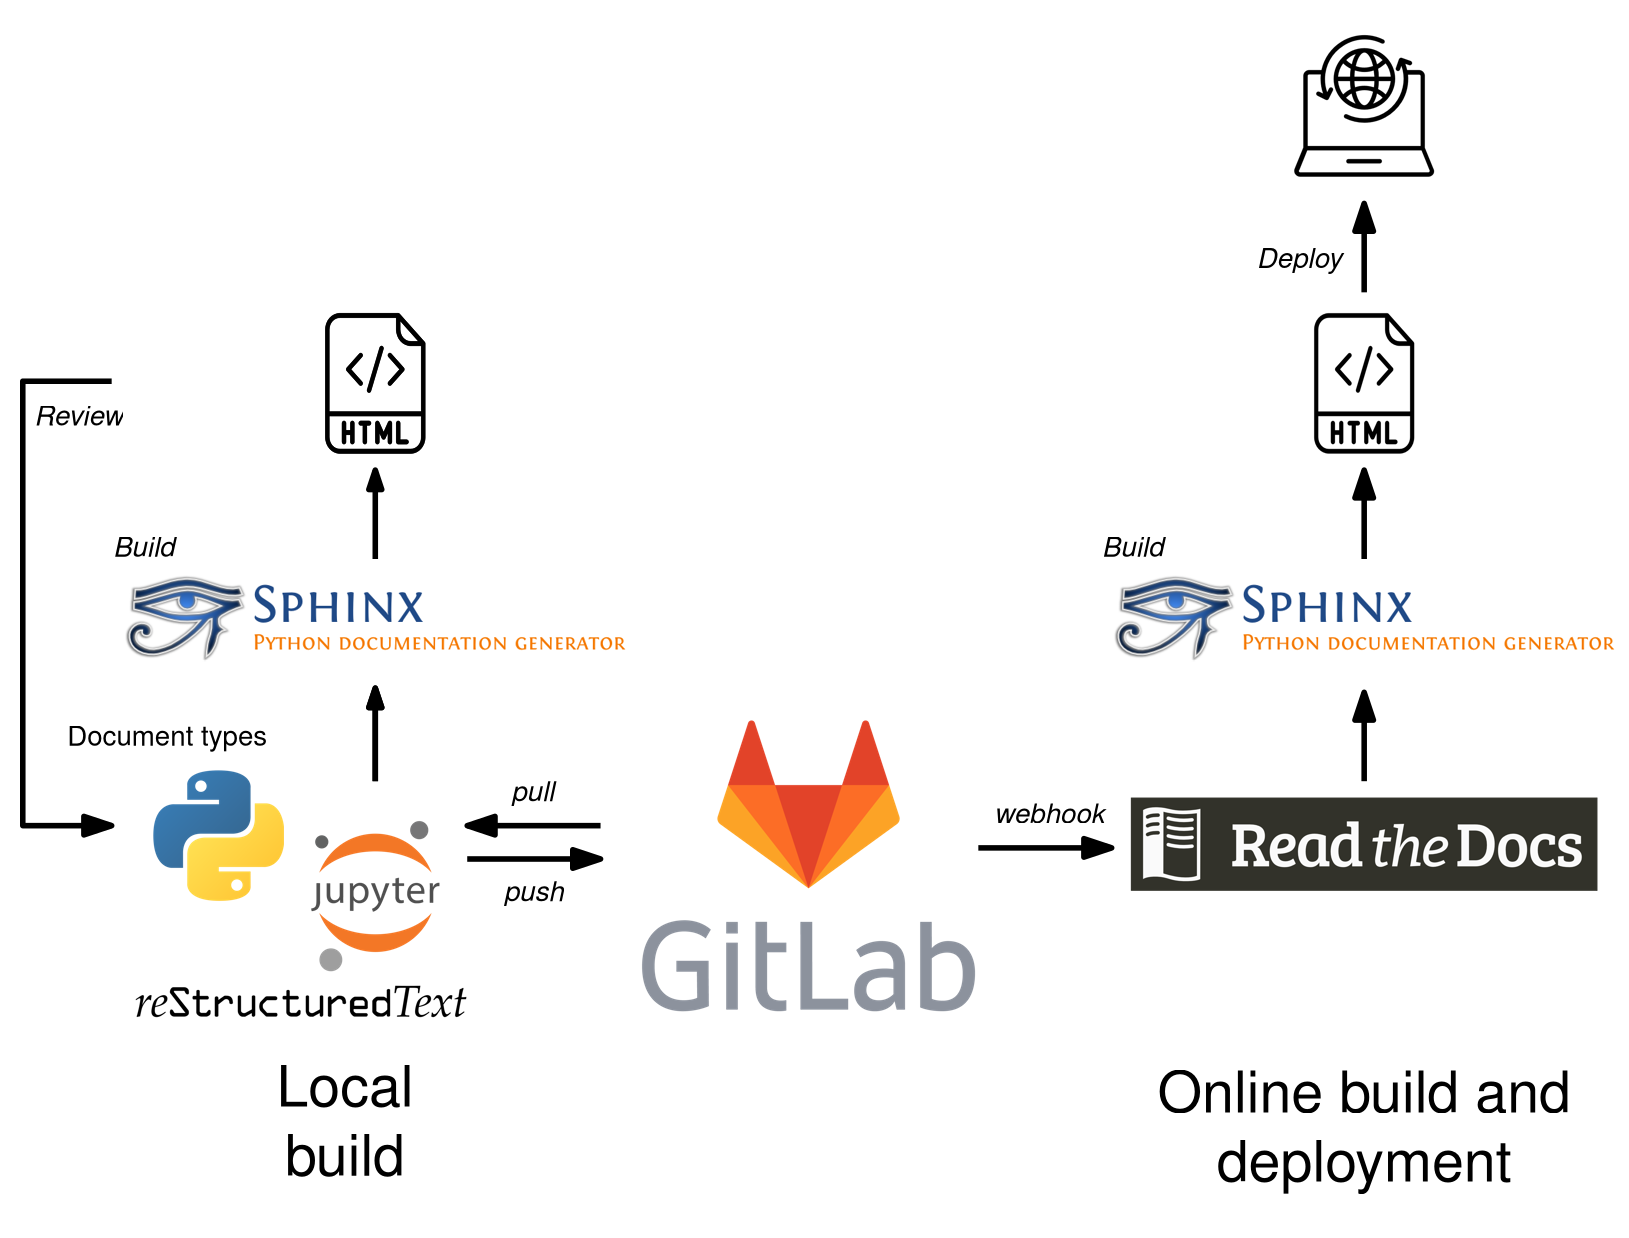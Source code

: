 <?xml version="1.0"?>
<!DOCTYPE ipe SYSTEM "ipe.dtd">
<ipe version="70218" creator="Ipe 7.2.24">
<info created="D:20211124174020" modified="D:20211126110305"/>
<preamble>\renewcommand{\familydefault}{\sfdefault}
\usepackage{helvet}</preamble>
<bitmap id="1" width="512" height="512" BitsPerComponent="8" ColorSpace="DeviceGrayAlpha" Filter="FlateDecode" length="277" alphaLength="5483" encoding="base64">
eNrtwTEBAAAAwqD1T+1tB6AAAAAAAAAAAAAAAAAAAAAAAAAAAAAAAAAAAAAAAAAAAAAAAAAA
AAAAAAAAAAAAAAAAAAAAAAAAAAAAAAAAAAAAAAAAAAAAAAAAAAAAAAAAAAAAAAAAAAAAAAAA
AAAAAAAAAAAAAAAAAAAAAAAAAAAAAAAAAAAAAAAAAAAAAAAAAAAAAAAAAAAAAAAAAAAAAAAA
AAAAAAAAAAAAAAAAAAAAAAAAAAAAAAAAAAAAAAAAAAAAAAAAAAAAAAAAAAAAAAAAAAAAAAAA
AAAAAAAAAAAAAAAAAAAAAAAAAAAAAAAAAAAAAAAAAAAAAAAAAAAAAAAAAAAAAAAAAAAAAAAA
AN4AADwAAXja7Z1pgaw4FIVLQiQgAQlIQAISIiEOIgEJSEACEpAQCT39lp7HkuUGqAX4vp8z
9booTnLvyc32eAAAAAAAAAAAAAAAAAAAAAAAAAAAAAAAAAAAAAAAAAAAAAAAAAAAAAAAAAAA
AAAAAAAAAAAAAAAAAAAAAAAAAAAAAAAAAAAAAAAAAAAAAAAAAAAAwIlQqvimLArFu7iR6mWt
bdsPzn1NcGPXGlNVvJ8rK69tP37FGTvT0AouR1mbwX2J6Sxt4Dr9vjLDVz69rXl3p6fI6ver
ONDwBs/c8/XwtReawFnFr/f0/CmYgfNR2YPE/81gqBGcyvENX0fTFrzXk6hvjlf/txMgDZxC
/TEtpRuHrrXGaK2bRhtj274X5IsBL/jx6rtUfc/qKhDKi7oxiWbQ84pPq77rTSWwcao2fSQJ
8JY/1/MPMe3LHAtf6y7wl0re82dSdsGYb6stw7e69UUTw5v+yNAfGu87u6PH1pYEcI7QPwbC
fr23cFMvworlZZ+l87tjqnZKTxsXk4In8X29Pq5m+68FDBSCT9H5+4N9et3+ySfIfwbb3z9h
lKZqXTP4+zQaT+fvK97LTWJ/6ynS49BuI/869jtNhr5N6l8P+vuC13KbYd8q9TtC/33QK/kZ
nN0Is878vJQbG38y/52Nv2OB7q3lx/jdOfjnGz9V1o3WxrZ/loE2dcVrPQ3tHuP3a/u/f2NQ
15oKE/H52M2xX9VtamuA6zRt4EwDP6n8GbvAXdvwmj8VvVjbKeut2dsBWwzBGeQfJPIXmzaE
OUsi+DjqhfwC419t3wbekwc+i8Lljvt27gRmx99HDfznG7Na9WT1aQGfPPKz6vnq/7aYtIBP
9H5tKli0xx3/gRP8AEqXYf2UZMDX61LVjaSdsOvn/cl/yBj3S0L//4vEyxYb8PnM5vxcFe/8
guH9dNagklSEkOBzkn+0NwZ2grtI2bgMf/JfCGD3x6eM/KPpuHLemn7Zx2YNZuZirPwZgRVm
nxH9bW7s/7UXdFY6XE8aVYvwonts4OdQS62/b0tIVy7to00kGBeyhYwE3+P9Z9E5In8xhmy+
SdaN+5W/8GwwcZiANzCL6RHrvxbsZzfg1D84fydW4yIAfNOs/mB85AHPoBLm4NIFdwNagY1r
fJ/RqxBAA3h19O9l0X9l/P9l62kCCc8aDusA8N2oVqUkSkFvHPqHl3utjgKYTBAZUf+t/CJb
GsDHDP07cfCfDvGnqb2TjTKHWGBJrjlUNbdIHcW07zollX82UmuEB3gWgc+pPssD/J184t6I
w7u/lg785kl+kJ7f2Ibq/V3GMPBfa9l1+CSsun9QPDV8RdaGlOKeO3UARXgIGm8AZn74LCWj
o7p/8KWr+CGdxp/WfYzBWLPYdxAeh6ilW+gNTeCQ7m9E9aH150a5dZ84hTFSHohdBaB9e8uY
Otrf/YNdrol3zVLiHz0jhSJShoh4kZ6L5F7b/QsXL9KbnNPbbUjgdW3Zn43KyOURbFPPZJpL
Q31X9YlZmjGndlv4aoAP76oCl3Z/zCA/v/v7JvynszSl3P0tWsskAWgnvQ0osfKQCcSDu3/9
lViro/Mu7/AlgNCCwjor/PttJYSp091fDalI2+VN3al1uUGFrpbxzCSb5EJSg65SuuSkfeR9
/6zXHLPC/ywB/Ak51ZixKDh9+yA3yIgHf+leU7iU2Spze55dxPfopXJlpIAYChoIm+/+Qt2/
m+3YX4WAapb+ZcOvetaA1ovJ2zGSzdPhXxiFYBZLW4H50563byctxAmPCXOTf2HXS4pWS4UT
4X9oyf+bqJK1lpn567yDAeeyL2+d6LUyl2O9DDpFajDyHe+bTrZ8FUI6+D/RrAbW1QHGu4ns
GSyWw9L5X/UOFH6POn72E3BO7ZbBv0l3fx0q02Zf3abChlKtu7kLPPIqdxW6Gzqup9g0+C+S
n/h/VBUerItffaAJuX+5vvfPA9UY/qcM/gPhf/CXVfVO3x1oQdP9n8ov7/SRXar1grgXmrzq
YCgHSKZgSx04L2x+2pD2BYBZxmpx/Lsok+G/D8f24DC8M1VMexuqJrtF0/FtFppnrJoEsAud
itxVzNqXkWm4zjbLg55V1djepXx/qIU16/Dfz1IECWBX+jdbqoM6NQ/Xd13X2rbrh9QJkb4T
xtXae6p5gxw4OOCg0Z+3+DONwP5VFYJTYEQHwfrHbO2qf+t5gzScHXPM6G9IfSC0pqI44gi4
0F3CauUA23lEUBiAHSQX7XWSGdVu/9l/kvLkuPyyejGAwQDk0ifqdtP8ELb0+08ADXfdYpkA
7GI4YjEA29N/yj1r0YKKcX/8V5LgslhpYJcZijUfi+GWtl2UPhWBO0l5pTgg/4fXazbLKGHn
U3xTAxD9sa1p7jQtoGxWt/T3HVF5dVJD6lr5NQCDFSWXdYxq58WCnOxzm+0hKvcqFpNQNlLX
b2Y1mkr3gnzfm1I6dl/vKytN3/7ry3kD0HucL6myLXmdSP9WVEP8OQeqseFG4DpTqaX7tKIx
Spv4/yJu4BKLfEdWJNJ/OEBPh2jTTxW1sf04WeY1Dp3V05qwFVm31Ai/zv2p5vK9P39ANiZG
f05WQ/a2IlUUSql4z43t10iM8FX2j726CdhQj/H2v0pWW520ts3Vx1j7So3w3YGjjYsVdcVY
WWJP9M/MXVfTuUXZx8wx5adr7w7rN+hfJxJ7IdI/c9G9EhWAfHvFQvGBDLCt+6fsX3RqJX/t
d57+kwbmjhgA5D/oqTBb9N/Tsbe/VuHqvT7eTOqj2vs1GJOT6sLErYRT69sL8IPMktn4x6Zr
2GyY2Y6yCxcB/OczxD85JKp/VhbFc1dg9DL963jilqaRxy0Wixbi7lgkAncjs//Fdv2t7NCA
Mt5v5WsAxxtMFQp77fyTbWL4V8j0t8/RPxVhxCN7ey/9jXj4bRNG8pgGF/uGeke/dbJmNP0+
9J/Fdx1Pl66NMN2O0+Yxyf997HMurtuI/s/V/3NIHQbWoP8W/Zt4+edzGBLDCI3+l9Z/TDwo
+sv1T03v9B+ov9s1rkf/HP2HE+pP/98U/0+jP/H/OP3rE8b/lP74/036N2fRP+X/0X9T/Y/x
P/rHqvMfQ5uo/9XoL9Y/9cnpTssI0+V5Ko/pCCT2ORfX36H/Fv2LxCeNbFp9x/yfcIGpSnzD
F/pv0T/1WrVsWmXH/L/wGxLz//L5X/QP6N8mxgda9mdy36qR6Z8IE4V4/Qf6B/JmtyU+HKp/
rOMm1qGXsm0E6B8eN41b2sc6/Oau/7WyjjuINwCO6J+hf59Y3z/krv/PvXRBuMEk8QXJMwzR
P9n9UoevKZE8uSdwdaIvSK1TbMUBCP2z0q+Vpedx6/7Pqf6RTzWJX9SLB6DoH0qc9Y4BwCAd
fm1sOV3iMUf036Z/kdBXyRJrLy2/RJSLGDfl5Pa/Rv8M/VXqo6PIn9nAn1FFWWvza+dV11pj
9Oo86EKUuFNnlNbi4T/6B51bn1JWi2zE/3d51mZ69MtkgNbZppAau1X4Nwn7n/Kf6J83AJSd
rbgYf6u6Ta0c+ns/QCVK3KnZvU48/EP/TIMvO1x5eoyLagbhcSzfbSC1AHn91xPto0X/LP29
Br+yfWfW77aR2Iiv/LN4UsbNJGLQ1B426J+lv+8W7na6ddyK+tYB6zoKSfg3KftXo3/eTczr
k1V+XtGfyz4qUQIY9+svCVH+RmIyTvVA/3Dp9O8t7G7e30fJCGD/QtFB4v67VONLTj+gf7jz
NIvXPSwTQDAAVAec/1+lf40/us8Of0H/TP3rRX6vllOpKnloWmHdAfn/qytSIxS/+9cZ6R/9
UwO8blWRG+OT6+oY9X/33iJu7m0qP6QP9UL/SOquvJf9NdH+1cTUd7/Pe67KX6f/FkVZ1dr0
Uaugo+auSo3+0qsP0D/ygttZZ/q57E9FXFoZ3iE+dLr0T+lX4es/v4YiV906J/2jfzwBVL6X
2YZW1yod6PyuS160Erwjwga7f5Nqv4LJR/T/LVxlrC7Ww6fC0/3nAWA6SxS4YsKZUnTLTqj1
TEPA9PLJUaVGf4Kb59H/8f+lvX8N98Rg9/5+2HozdDVmbNBPOjd/KTjd/afhXyAp+k8vh+ib
R+jw3OlVv8r3343Lr+QGM08gB1Qu2f27r41u5776TzvV0ARksIEi4d8MELteqBE+Z+TU5mF1
PVCg+Fg4f5NF/7D+87g9NG2i+y96apOQX7wHLLa7/LcJmFZ2At3f5IV/9H/IbkuxYam+m8b6
dqne5BuAydRTs/qDrpyN/UJzD2OW+0f/df9PZv9VAOjL5V8Y64wjmD2P2XmCgats6tSHeQpx
Cv1F+rfZ3X9eBFwt8bDqIVwoEqjb/3rMMtYsQzfPd1nFH/RP+O6IkwrP8LlmOYyUGYDV1YI6
/EAm+UtTB/+i/6QA63K7f+SK559yTZ1pADwrC8tQIwuYv/lI5oH+4vpfm9v9g1mjU56oIkkA
3ovlbdbawJlBNOgv1v/7M21e95+XYhepf5UhJAmg9z6lFj/Povs7hf4Z+sdaQKCOUgZT/0o6
l/WQs8xdBYtB0dqP9Dof9E+3gFB3a1by1yFb2WQIscjclXhlmE23WfR/ZLeA8Kvs4nP1XU4C
GIIPWSXXhHi6v7TmiP7JFhAeRy8sgInEh1R3rMMndqle9jizJy/Rf5P+6xYQi6RldFSuMtJx
eMveog4USv7zMCEWE/1TLcBKu+26KtuKHWAZbCqlExX+FlsOKvTfrv+sBYxKOmqPW7e4A7Sh
VLEoTYXvL603dX/0T7QAl5pEa2MecBSewzYt3Mx0WCwJCz+NGjZ1f/QP/yvbu6FLD6PayGqP
RjgbG1jUrVrxShItTlnofzBdeLnHdIAQcQCFf1H3akFheL/hzCUIS3/ofxB9uAxkRZ239X1K
WeGk3yr65/xI9D+ANlgyUJKBZOWb2VttIXWNzD6mHCv6H48Nrvls0658Vt8xP+YjXlsOF5rk
y03R/zjMepKmWQWAgAU0q77r2UIak39W+M3UEf2PwTdNVy4DgDcD1G7RQpRnJ4GrpAbUlej/
Bv2Xdbr/t5OoxKEeszUb3S/1PesK+kJcgtIP9H+H/stpmr/x3MxTw2rZ7mzjgCsr7+EBVokb
Xu59Q+j/TBPwuxzgIg1gvm+k9673i5cg50O/LO+P/kd/kWAnQR+WP/APoiXIeYkwahPQ/9n6
p9aRTgcG3jG+p/NrlVF60A/0f6f+shDQ/bboqpJ0/jIn5WyQEP2PRovO9molhwI7nfVd2ckf
/Z/yde3XIbhW5TW1+oH+H6D/41H3B6jfJws5i6PG7AP9P0P/b2fXPl395dKgQaH/x+i/Lwu4
TlDEXRQcx+KB/h+k/685vG0HgY5GUsJfrgvdJj/6P9cItBu6viiOL9YGZc76oP/L0H1O1tfC
JC5eF4r+b9b/VxQwg0R74TGR67LPDvnR/1VtwPZjRHtbZbj3ZZV5h/zo/0qqxnT98HMLoHPj
MHS2KTMHbqtJo+aB/qfQf6JhodTWXyNfFY7+n6r/jkTixNuT0f9y+q/PCN8nP/qf65f0uTOE
6H8d/dfLwvc4f/Q/GevVQkP5QP+b6O/ZE9KrB/rfRH/P5SL2APnR/ySdP39tGPpfRX/vhrD6
gf630N97n+hYPdD/o/SvevfV+S5s3Yf/LuH+sO9B/2P4SdBddWij8qofOwkC/d+if+3d37NX
/c67gKxVD/T/MP3nU7JHpAGl/YtGhvrQB0f/Q1iOznemgW/x3abtgOj/Fv19Nwh1emMUKMLL
xfry6CdH/6f0/79y2ewwUEbWCh7e+dH/+Ne4DgPSNlDWpnc79gKj//v0V9Ft32NnmlgrUGVj
U/uBn6I++h/WANI7PcbOGtM0VVUW33FcqaIoy1pr2wu2gj9JffQ/sFZz0LZvn/rV054a/Q9E
j08QX7QZFP0/Qf8tG/5S6pviqQ+M/gdTGHec+H2jnvy46H88TX9M1tfq+c+K/s/JA3ZnFOhN
+ZIHRf+njQd0vznsby0do//n6P/HDrps7U2lXviE6P9sP1ibVhYI3NDpUr348dD/Va2gG2PK
m+rl0qP/q1FFWdeNNqZtu65rrbVa/6kGvw30vzfoj/7oj/7oj/7oj/7oj/7oj/7oj/7oj/7o
j/7oj/7oj/7oj/7oj/7oj/7oj/7oj/7oj/7oj/7oj/7oj/7oj/7oj/7oj/7oj/7oj/7oj/7o
j/7oj/7oj/7oj/7oj/7oj/7oj/7oj/7oj/7oj/7oj/7oj/7oj/7oj/7oj/7oj/7oj/7oj/7o
j/7oj/7oj/7oj/7oj/7oj/7oj/7oj/7oj/7oj/4B/a2CGTfTH4KgP/qjP/qjP/pf1eNCmPGq
8qsRcSUUF9W/RloR7UX175FWhLtmAMD9SdG4v3sHgEu6Pzf5hX0LSybpsbqg/s0dLO5BHeSK
DrC/RYljD/bK/WPm/mrE9gWAKzvA9g4Vrp2M13WAM/dnkDplkZqL/TR9/frGoQXy/mI/bcD9
3dkB1ri/TAdoL/XDuon8AzoLBsmXcoC4v3s7QIP7yx4CDpf8Vbi/GzrAmfurEFnmAK8zCYD7
2/KuLuMAiy/c350dIO5vm1e6yDSJwv3d2gHi/u7tAHvcXxb/ZsqdusDPKXF/m+PlFZaBzNzf
yxq0qrQ5EF2+xQFeYAg4K/2/LKFVh281697SY6orRbPX/ZzKnXlb5qUc4FvcX3/uXTntdYaA
b3F/xVN25bxuSVZ1HQdo3+H+qrPvy7+MA5y5P/uWoHPC/j9dLducWn/9ltqfeor+L1yRp65S
MB/e03+6Z2zKfeVY7CIOcJaIXxjJnnHSjH3TizMn1r97S+1v0YEO6fzDixetX8IBvsf9/QwC
ywN5+UTMJZaBzE78KB+wyQGedyvY+HWFX/EeLuAA2fR1TA3jrJMA73N/V+D0DrBg09etHSDu
7ygHeMpVcyz7vbcDxP3tzZ/ndoC4v1s7QJb9HukAz7cMxHDc54EO8HxbwXB/hzrACvd3awd4
tvL51P2NuL/9QfRkKXTA/R3rAO1pW+5A99/sAMeTeihF9j/YAbrT6s/g7xAbda4o6q57lPWb
0uhp/Z9Dxq2Y01aAZtV/08AG9IlPTmm4xe3Wl4IqFDuW6rQjFzjX5uPDSxdwxythue73rJsP
D4Lr3g/jnCV0xgBHnTxx0hmUEg9wxN5jfd4JNO5839/5q8eZmRWxILPrj+YKG2eqGjZQlayc
AAAAAAAAAAAAAAAAAAAAAAAAAAAAAAAAAAAAAAAAAAAAAAAAAAAAAAAAAAAAAAAAAAAAAAAA
AAAAAAAAAAAAAAAAAAAAAAAAAAAAAAAAAAAAAADw8h8nzh5p
</bitmap>
<bitmap id="2" width="2000" height="400" BitsPerComponent="8" ColorSpace="DeviceRGB" Filter="FlateDecode" length="46333" encoding="base64">
eNrs3f1fDdvj////53OcC6drUYR0IRVFFEmIqChJFKGEUIpQiqgUXUhSQohwqISSSiIKJem6
zk/f9T1uHzefc+G1a++ZPXvvx7rdb+/b+3Ve57WbtWbNzJrnrFnz++//53cAAAAAAAAAAAAA
AAAAAAAAAAAAAAAAAAAAAAAAAAAAAAAAAAAAAAAAAAAAAAAAAAAAAAAAAAAAAAAAAAAAAAAA
AAAAAAAAAAAAAAAAAAAAAAAAAAAAAAAAAAAAAAAAAAAAAAAAAAAAAAAAAAAAAAAAAAAAAAAA
AAAAAAAAAAAAAAAAAAAAAAAAAAAAAAAAAAAAAAAAAAAAAAAAAAAAAAAAAAAAAAAAAAAAAAAA
AAAAAAAAAAAAAAAAAAAAAAAAAAAAAAAAAAAAAAAAAAAAAAAAAAAAAAAAAAAAAAAAAAAAAAAA
AAAAAAAAAAAAAAAAAAAAAAAAAAAAAAAAAAAAAAAAAAAAAAAAAAAAAAAAAAAAAAAAAAAAAAAA
AAAAAAAAAAAAAAAAAAAAAAAAAAAAAAAAAAAAAAAAAAAAAAAAAAAAAAAAAAAAAAAAAAAAAAAA
AAAAAAAAAAAAAAAAAAAAAAAAAAAAAABAqczNJ8+YYeHgYDN/vqOnp5uv79L161eHhgZFRm7Z
s2fnoUP7Dh7ct39/TGzsrujoHVFREeKfb9u2OSwsOCDAz9t7sfhfzZo1zczsV1oSAAAAAAAA
AKDfbGymeHq6bdoUdPDgvuzsszdv3mhsfN7Z2fnlS+/o6OifGir9/f3v3r1tbGz444/716+X
FxRcyMhIS0qK37Nn55YtIWvX+jo725ma/sLuAAAAAAAAAAAon6Wl8cqVy+LiYr/m6i9eNPb1
fflTMWV0dLSt7dWdO7dzcjLFRgYF+S9YMNfcfDI7DgAAAAAAAACgXcbGkxYtctm5MyIvL7ex
sUGD89VlK2NjY+/evX3w4F5eXk58fNy6datnzLBgzwIAAAAAAAAApGZm9pu//6pTp1L/+ON+
X1/fn/pY2tpelZRc2r8/xtt7sYUFE+ABAAAAAAAAABozfbrFtm2by8pKFLVEjAxlZGSkvv5p
bm72jh1b3dycjI0n0RkAAAAAAAAAAOPl6DgrLm7PH3/c18W1YqQofX1fHjy4l5aWEhISaG9v
Qw8BAAAAAAAAAPyAicnPwcEBd+7cHhsbI2P/Qens7Lx+vTwx8ZCfn4+VlSk9Rwnmz3fcvXt7
cXGRpaUxrQEAAAAAAABAWxwcbE6cONrZ2UmWPoFPr7a0NF+8mL9nz05PTzdT01/oTjIwMvpp
7tzZGzb4JyXFl5eXdXV9/LZHeAICAAAAAAAAQCtcXOwvXy5i3RhNlcHBgZqaRxkZ6aGhGxwc
ZtLBNMXa2tzXd2ls7K7z58/V1lb/4IMC06aZ0FwAAAAAAAAA5OTkZFtYmE/SLmn58OH9jRvl
hw8fXL16+dSp5MCqmjLl94ULXbZuDU1LS7l9u6Kj453qbU47AwAAAAAAAJCNmdmvx44lDQ8P
k4fLvPLMmzevb968kZ6eGhkZ5unpZmlpZOChuouL/erVy0VrJCYeysnJEo3T0FD/6VO3Ou1M
3g4AAAAAAABAHl5e7o2Nz0m/FZLAv37dVlFxPS3txLZtm5cscZsy5XdCdTUL30sFAAAAAAAA
II8//rhP0K3YMjo62tnZ8fRpXUXFtfPnzyUnJ+7evT0oyN/Ly93OboaiPsZqbDzJysrUwcHG
3d15xQqvwMA14eGbYmKikpLic3OzpQ7Vf5i3G3GYAwAAAAAAACBvp/x4PnxX18fnz+srK28V
FualpaUcO5aUmHjowIG9sbG7d+2KjIzcsmVLSEhIYGDgmjVrVvj6Ll22zGPx4gVubk7OznYO
Dja2tlbi/4r/39193pIlbt7ei1euXObvvzIoyD80NGjr1tCoqG3R0VH798fEx8cdPXo4JSX5
1KnUnJzM4uKimzdvPHr0R2Njw9u37b29vWJjlNlK+veOAAAAAAAAAADydgqFvB0AAAAAAAAA
eTuFoovFwmIyhzkAAAAAAAAA8nYKRc1ibk7eDgAAAAAAAIC8nUIhbwcAAAAAAABA3q4zpa+v
b2RkhHbQy2Jm9huHOQAAAAAAAADydnnKtWtXraxMQ0ODCgoudHZ20iD6lbf/ymEOAAAAAAAA
gLxdtrz9W4MYGf3k5ua0c2dEYWF+a+tLGoe8HQAAAAAAAADI21Us5eVl/9U+NjZTgoL809JO
PHz4YGBggLbSuWJq+guHOQAAAAAAAADydq3n7d8zNf3Fy2vh/v0xpaUlHR3vaDedKCYmP3OY
AwAAAAAAACBvlytvL51A09naWq1evTwmJior60xV1R0SePJ2AAAAAAAAAOTt5O0aacypU028
vNy3bduckpJcXl7W3Nw0PDxM82q3GBtP4jAHAAAAAAAAQN7+rQwPD/f09HR1fezs7Gxvb29r
e9XS0vziRWNT0wv1M+2rV69I1LwmJj+7ujps3LguIeFAYWF+XV1tb28vGfi4yuDgQHNz061b
FVlZZ+LiYkVjkrcDAAAAAAAAIG//voyOjr582XL3bmVZWUleXm5GRlpycuL+/THbt4cHBwf4
+fl4ebm7uNjPnm1lYTH5B1UwN5/s7b34+PEjQ0ODSsvb/5WtrfXq1cujo6NOnjxeVFRw797d
lpamL18MN4cXPeHDh/f19U9v3ryRl5dz7FjS7t3bAwPXLlniJva+kdFPf2tA8nYAAAAAAAAA
hpy3j42NvXnzuqLi+smTx7duDfXwcDU3n6zZuri7Oz9/Xj+BbSsrK1HCvpg61cTV1dHPzyci
Iiwh4UBW1pny8rK6utq3b9v7+vp0N04fGRn59Klb7P36+meVlTfz88+fOHE0JiZq48Z1Xl4L
7exmjHeJ9XH99X/G9QAAAAAAAACgc3l7Q0N9Rkb69u3hXl4LLS2NZKiOmdlv9fXPdDRv/zFT
019mzpzq6uro7e2xfv3qrVtDY2N3Jycnnj176uLF/IqK69XVD5uaXrx/39nX90WideNHR0d7
enra2980NjaIP3frVkVJyaXz58+lp6cmJcXv3RsdGbklOHj99+8mTJnyu8abYlzbzDEOAAAA
AAAAQEfz9oGBgZs3b0RH77C3t9FKjdzd5413YZnS0hL927NGRj+Zm0+eNs3ExsbSzm6Gk9Oc
BQvmenjMX7bMw9d36Zo1KwID1wQF+QcE+Pn7rxL/cfXq5eKf+/h4ent7eHktXLLEzcPD1d3d
2c3NycXF3tbWWp4nJuTtAAAAAAAAAAw8b3/37m1ubnZg4Jofr7Uuj6NHD48zb79MT9Ah5O0A
AAAAAAAA9C9vHxoavHgxf9kyD0VVysNjPnk7efvXrwbQXAAAAAAAAAAUnre/ft0WH7/fxmaK
AitlbDxpXB8YvXKlmJ6gl3n76OgozQUAAAAAAABAmXn76OjorVsVAQF+xsaTlFyv+vqn5O3k
7eTtAAAAAAAAAJSZt9fUVDs5zVF+pUxNfxkYGFC9XiUll+gJ5O0AAAAAAAAAIE/efulSoZnZ
bzpRKS+vheOatE/erq95+8jICM0FAAAAAAAAQFF5+/Xr5TpUqfT01HHl7ZcvF9ETyNsBAAAA
AAAAQOq8fXR0dMGCubpSIy+vhWKDydvJ20UZHh6muQAAAAAAAAAoJ2+/dKlQV6pjaWnc0tL8
5zhLcTF5u37m7UNDQzQXAAAAAAAAAOXk7VFR23SiLt7ei9vaWv8cf5lY3u7kNCch4cDNmzfy
8nKPHj0cGbnFw2O+sfEkOhV5OwAAAAAAAADy9n8ta9asUHIVbGymrF+/OisrY7zLyHyXt18c
11+0sJhcWJj3rz/16VN3eXlZbOwuNzcnepcC8vZBmgsAAAAAAACAcvJ2qRdvnzLldzu7GeKv
LF26aM2aFSEhgdu3h+/dG52UFJ+enpqbm11cXFRRcf3Bg3vV1Q/r6mqfPXvS2NjQ3Nz06lVr
R8e7P9Uu48rbbW2tnj+vV+VnP3x4f+VK8a5dkc7OdvQ0reTtg4MDNBcAAAAAAAAA5eTtwcEB
mk3XPT3dIiPD0tNTb92qaG9/MzY29qdWy7gWqK+svDmBP/Hu3duiooLIyC2uro6sOSNb3j4w
QN4OAAAAAAAAQEF5e25utpp/xcNjfmLioYqKa69ft2k9XVcnb4+KilD/zw0ODjx9WldQcGH/
/pjVq5fb2EyhH5K3AwAAAAAAADCEvL29vd3M7Lfx/rKlpXFw8Pq8vNzOzo4/lV2KigpUrFRN
TbUUG9DZ2VlZeSs9PXXr1tCFC11MTX+hZ2okb+/v76e5AAAAAAAAACgnb/9rhfMiFX/QzOy3
bds2V1XdGRoa+lNHiop5u6Wl8cjIiAzbMzw83NjYINo8JSU5OnpHYOCaRYtcpk+3oLuON2/v
6+ujuQAAAAAAAAAoKm8XJTk58cc/5eAw8+TJ411dH//UtXLxYr4qbbVwoYt2t7O/v7+lpbmq
6k5BwYVjx5KioiL8/Ve5uTlNm2aikO5kbDzJxsbS3X2en5/Pli0h+/fHiC6Rn3/+5s0bT57U
tbe3iyoMDQ0K3d3dp06l2tvbkLcDAAAAAAAAMLS8XZRHj/5YscLrb79gYvLz2rW+N26Uj46O
/qmbRcW83cZmimKr0Nvb++JFY2XlzQsXco4cSYiK2hYWFrxx47p161avWuXt7e3h4TF/wYK5
Tk62trbW06dbWFoa/fizreK/tbQ0njlzqoPDzPnzHZcscfPx8RQ7WvxmeHiI+P3Y2N0JCQcy
MtKKiy/evVv5/Hn9hw/vx9sHRkZGTp1KlTJv/8IxDgAAAAAAAECBefvXUltbnZ9/Pikpfv/+
mGvXrvb29v6p46WwMF/F5hoYGPhTj8rIyEhfX193d3dHx7u2ttZXr1o7Ozt6enqGhgbl3Iwz
Z05JlLd/+dLLMQ4AAAAAAABAsXm7/hXV8/bc3GyaS4py+PBB8nYAAAAAAAAA5O26n7fnqdhc
Dg42OvQdWB0q3d3dZma/ajxv7+0lbwcAAAAAAABA3q7EvF2IiYmixaQowcEBGs/bP3/+zDEO
AAAAAAAAgLxdtlJQcGFcjXbw4D4aTVtfrSVvBwAAAAAAAEDerjd5u7BsmUdl5S2aToPl3LlM
jeftPT09HOMAAAAAAAAAyNtlK/n55yfWem5uTocPH6yufjg6OkozqlkSEw9JkLd/4hgHAAAA
AAAAQN6u/Lz9m+nTLTZuXJeRkf70aR3Z+8RKaOgGjeftnz51c4wDAAAAAAAAIG+XreTl5Wqw
SadONfH3X5Waeqy6+uHQ0BDNq0ppbGwwNp5E3g4AAAAAAACAvJ28/V+Zm09euXJZUlJ8eXlp
W1vr2NgYrf2vxc/PR/VWVf1nu7vJ2wEAAAAAAACQt8uZt+fI09qWlsbe3h7R0TtycrJqaqr7
+r7Q+KKcOHF0XM2o+i93dXVxjAMAAAAAAAAgb9e/vP1vjIx+cnKaExwccOxY0vXr5W/evDa0
lu/r+xISEjjediNvBwAAAAAAAEDersxy4UKOQnbHtGkmPj6eu3ZFpqQkX7yYf/9+1atXrUND
g3rW4AMDA3fvVh48uG/u3NkTaKXx5O0fOcYBANAgNzenx49rFMjS0pi9AwAAAIC8nbxdlWnw
M2dOXbLEbePGdbGxu9PTU69cKa6pefT2bfvo6KhiE/XXr9tqaqrLy8tycjKPHEnYuTMiMHCt
l5e7vb2Nqekv6jSI6pvx8eMHjnEAADRo2TIPZY49rK3N2DsAAAAAyNuVUM6fP6eju8/YeJKd
3Qxvb4/NmzcePLgvM/N0eXlZbW11Q0N9S0tze/ubDx/ef/78WSMz5IeHh8VPdXZ2trW1Pn9e
L/7KvXt3KyquFxbmnzx5fN++GLENvr5LXV0drKxMJa01eTsAAOTt5O0AAAAAyNtVj3a7urra
2l7V1z998ODe9evlRUUFubnZ/1RYmNfR8c5g8/ZxTZI3N58sbkVnz7ZydJzl6uro4eEqbplX
rlzm779q48Z1YWHB27ZtDg0NCgjwW7XKe+nSRe7uzk5OtuLfnzbNxMTkZ+XURfU9++HDe45x
AADI2wEAAABAj/P20dHRlpbm8vLSY8eSduzYGhIS6Ofn4+Xl7uJiP3u2lYXF5PEmyd7eHrdu
VUx4e3Jzs+kJOkT1Pfv+fSfNBQAAeTsAAAAA6E3ePjY29vp1W0XFtZMnj4eHb1q0yMXM7Dcp
5m8fP35E/K0JbGFOThY9gbwdAACQtwMAAACAAvP20dHRR4/+SEg44OW10NLSSLbqJCYeIm8n
b/9WOjvJ2wEAIG8HAAAAAJ3M27u7u4uLL27ZEmJtba6V6pia/tLY+Hz8eXsmPUFP8/YOmgsA
APJ2AAAAANChvL2lpSklJdnbe7Gx8SSt12jNmhXk7eTt5O0AAJC3AwAAAIAO5e2jo6Pl5WWr
Vy9XVI0sLCaLDRtXRc6dI2/Xz7y9o+MdzQUAAHk7AAAAACg5b//48UNKSrK9vY0yK9XY2EDe
Tt4uyrt3b2kuAADI24F/MjaeZGExWfScWbOmOTjYODvbubvPo1kAAAAgc97++HHN1q2hZma/
6lOlsrPP0hP0Mm9/+7ad5gIAgLwdusLU9BdLS+MZMyxsba3nzp3t6uq4aJGLl9fCFSu8/Px8
AgL8goMDtmwJiYzcsnv39r17ow8d2peUFH/ixNH09NTMzNO5udmFhXmXLxeVl5fevHmjqurO
w4cP6upqGxrqW1qa3rx53dnZ+elTd19f38jIyD970YcP79kFAAAAkC2aHh0dFQNa5dfIyOin
3t5e8nbydvJ2AADI26FDNm0K0m4vqqq6w14AAACAPHl7f39/YOBanaiRs7PdeIfWWVln6Al6
mbe3t5O3K9eMGRYNDfX6qr7+WU1N9Z07t8vLSwsL87Ozz548eTwx8dDevdE7dmwNDQ1at271
ihVeHh6u8+bNEU1BfwBA3k7ejqNHD2u3F2VkpLEXoFu+vr6hr54+rauuflhVdaei4npZWUlR
UcGFCzlZWRnp6anHjiXFxEQFBfl7eMy3sbE0MvqJzgAA0Lm8PTk5UVdqlJ9/nrydvP3/5u1v
aC7Fmj3b6k/K/y1dXV3ibJydfTY6OsrXdykJPADydvJ2A3TlSrF2e1Fk5Bb2AnTL0NAgA2lR
RDu0tb0Sw+ni4qK0tJTIyDB3d2cTk5/pIQAAxebt3d3dU6ea6ER1Vq3ynsDVOSsrg55A3g7y
dkWV9+87q6ruZGae3rkzwtt7sZWVKX0GAHk7ebt+a2xs0G4vWrx4AXsB5O16UwYHB+rqHp8/
f2737u1eXgvNzSfTYQAAysnbjx8/ohN1ESPkjo53Muftpqa/0IsUm7e/efOa5iJv15vS1tZ6
+vRJb28PXpgFQN5O3q5/jI0naTc5HB0dJY4DebseF3GM19c/S0s74eu7lKnvAACt5+1btoQo
vyKRkWGDgwMTu/JmZp4e75+zsZmSkHCgru7x2NhYd3d3ff3T69fLjx1LEtduM7Pf6FcKydtf
v26jucjb9a90dLzLysoQZxtj40l0JADk7eTt+sHFxV67XailpZm9APJ2Aym9vb3l5aVRURFz
5kynFwEAtJK3L1++ROvbaWlpNGvWNDu7GXPnznZ2tluwYO7ChS5Llrj5+i5NSzvx+nWbOlfb
8ebtXl7u7e3t//VrAwMDVVV3EhMPeXt78NycvB3k7dKVDx/e5+Zm+/n5cKoBQN5O3q7rNm5c
p90uVFpawl4AebsBlsbGhpSUZCcnW7oTAEDOvH3hQheJ/vq0aSbirm379vCDB/cdP37kzJlT
+fnny8pK7ty5XVNT/eJF49u37Z8/fx4dHZX0Cnv27CnVt3nVKm/VRzV9fV9u3644dGjfkiVu
zESVP29va3tFc5G3G0L59Km7oODC2rW+9CsA5O3QUYcPH9RuFzpyJIG9APJ2gy1jY2N371aG
hgaxYCwAQJ68PTZ2l4bmqBt7eS3cvj389OmTlZU3375tV8i1VfW83crKdMKb3dPTc/16ubiV
CAjwc3Cwoe/Jkre30lzk7QZV6uufidsEnu4BIG+Hzrl0qVC7XWjDBn/2AsjbKR8/fkhLS3F2
tqN3AQAkzdsrKq5P+PdNTX9Ztco7PT31xYvGsbExZV5Sz5xRNW/PzDytqT/6+fPnR4/+OHcu
Mzp6h7f34mnTTOiN5O3k7RSNlJaW5sjIMBaZASAFB4eZeXm55eVlYgzZ2NjQ0fFuYGBACac+
8nZd9+zZE+12IVaTAHk75fvp7vfu3fXz86GPAQAkytvFbZSbm9O4ftbObsbOnRHiXuzLl17l
X0xVz9vb2lql24w3b15XVFxLSUnevHnj/PmOzFBVP29/9Yq8nbzdcMvLly2rVnnT0wDIwNx8
sq2ttRgurljhtWGD/+7d23NyMmtrq+WM4snbdZqR0U/9/f1avGj29X0R28COAHk75W/l3r27
S5cuoqcBADSet//513cnbWym/M9fMzaeFBwcIC5JunUNzchIV6Wt5syZLudWDQ0NtbW9Ejuo
qKggJSU5OnrH+vWr3d2ddfF20tLS2Mlpjre3R2DgWkFURNyPT/iBgupt2Nr6kmOcvN3Ay8WL
+aqcvQFACtbW5llZGVJ/iIe8XQ/MnTtbu5fL2tpq9gLI2yn/Va5fL3d3n0d/AwBoNm8Xpabm
kRgJ/9fvzJo1LSkp/t27t7p49VQxb3d1dVTIBvf1fWlqelFZeSsvL+fIkYTIyC1+fj4uLvYW
FpO1Mh9p+nSL+fMdV65cFhq6ITZ2d0pKstiwGzfKHz+uefPm9X/NVnr5siU6escEtnlc83s5
xsnbKd3d3du3h9PlAGiLt7fH8PAweTt+ICDAT7vXyvPnz7EXQN5O+UEZHR0tLr7IwlMAAM3m
7aKIe6Vz5zIdHWd9P20pNDTo8uWioaEh3b10ZmSkqThJW/l16erqqq9/WlFx/cqV4sLCfHHv
kJl5Oi0t5dixpMTEQ3FxsTExUTt2bA0P3xQSEihubfz8fHx8PD093dzd57m5OXl5LVy5ctn6
9as3bQqKiAiLjo46cGDvkSMJJ08ez8rKyMvLFfv6+vXyu3cra2oeNTTUd3Z2qHkH3djYMGOG
BXk7eTtF6iJuELTySA4ABDGWIG/HD5iY/Ozl5S5GqteuXRWjWfmvkrGxu9gLIG+nqPISelJS
PJ9JAgBoMG//VgYHB1pbX9bXP5PnBWGF5O2Cjk7gV3hpaKifPn0ckbvqv9zS0swxTt5O+VbE
Sfv7B6YAIGeaKvU3fcjb9Ymrq+POnRFFRQVv3ryW5xLp67uUZgd5O0XF8vRp3Xi/cAcAIG83
tHL69EkVm2v//hiaS4py7dpVafL2Jo5x8nbK9+XTp+41a1bQ/QDIr66ulrwdE2BnN2PLlpCc
nMzGxoaxsTHJ+o85TQ3ydsp4JroPJiQcmPAnyQAA5O3k7d9YWEzu6HhHi2m8jIyMzJw5lbyd
vJ0iz+EWGLiWHghAZoWFeeTtUJO1tXlg4Jq0tJSammoNrmYphve0LcjbKRModXW18+c70g8B
AOTt/yynTqWq3mKLFrn09Hyi0TRe4uL2aDxvb24mbydvp/z7hBw/Px86IQA5nT17irwdGmRh
MXnlymVHjiS8fNmiZue5fbuC9gR5O2ViZXBwICoqgq4IACBvVydvF7y83Nvb39Bumi3FxUUa
z9ubml5wjJO3U/619PX1eXt70A8BkLdD15WUXFKz86SlpdCMIG+nqBkpsLYMAIC8/fuSnp46
3nYzNf1lx46tjY3PaT1NFdVX9SFvJ2+naKT09PTwAiwA8nbouoaGejU7T3j4JpoR5O0UNcv1
6+WWlkb0SQAAefuE8/Zv5s6dHRu7q7LyZl/fF1pSnRIXF6vxvP3Fi0aOcfJ2yg9KQ0O9mdmv
9EYA5O3QUcbGkwYHB9TsPAsXutCSIG+nqF+ePXtia2tNtwQAkLdr6h1SE5OfvbwWHjy4r6Li
Ggu8j7eMjY15erppPG9vbHzOMU7eTtHUqyUAQN4OpXFyslWz5wwPD/PoGeTtFE2Vjo53Hh7z
6ZkAQN7ONVHjazYaGf20cKFLbOyu0tKS9+87aeH/WS5dKlS9ecnbydspmn3axbdTAZC349sE
kkWLXKKituXkZK1Zs0L5GxwQ4Kdmz2G4CPJ2imZLX1/fihVedE4AIG83+Lz9hKSNPG/enNDQ
oJSU5IqK6+3t7TT4Pwckc+ZMlyZvb+AYJ2+nqDIPZ9o0E/okAPJ2A2RsPMndfV5k5JasrDO1
tdXfr82iE5/VPnBgr5o95/LlIroByNspmi29vb2LFy+gfwIAeTt5u2ysrc19fZfu3Rudn3/+
yZM69dec1OnS2dmxdOmicTWg6j/+/Hk9x7iSb/A9PFxXrPAKCPALCwvetStS3DIfO5aUkZGe
l5dbWnq5svJmdfXDxsaGN29ef/rUPTo6yslKupKcnEifBEDebiDXX1dXx61bQ8UeEdfZ/v5+
nW5SMWZQs+ckJBygV0B3ubs7L1++ZN261aGhG6KiIuLi9ohB3enTJy9cyCkpuXTrVsXDhw8a
Gurb2l51dXWNjIww6JWtiAafP9+RLgoA5O0GW06ePK7dux5xIQ4LCxabcft2RUfHO8NpeXGX
Z2trNd4WI283TNevl3OyknQSzvTpFnQzAOTt+sfI6CdnZ7stW0IyMtLEyP/Ll14VZ0ToRO1q
ah6p2XMCAvzoJOA8TJHoHVJHx1l0PAAgbzfMkpp6TFE7Zdo0E3f3eevXr969e3tKSvKlS4Vi
N71+3TY0NKTT7dzf39/W9krcFhUXX9y5M8LJyXZi7aP6X2xoIG8nb6co9E0fAOQ85O3SmTt3
dmhoUFpayr17dz9//jyB9qyquqMTNe3p+aRmz7G3t6HDgPMwRaLS1tY6e7YVfQ8AyNvJ25U8
PcnW1srLa+GmTUFxcXvOnDl19eqVurrHHz68Hxsb03ozjo6Ovn/fWV//rLLyZkHBBdGqe/dG
h4Zu8PVd6uxsN3WqxlaHVn2TxMZwjJO3q15ycrKio3dMTGzsroMH9x05kiB6vjg2c3OzL17M
Ly29XFFxrabmUWdnhxIO0v/5RGzWrGn0NADk7brOxsZS/fbMzDyt/JrOnDlVzWr29PTQYcB5
WIOluLhowsPp/1eUuOFNTDx0/PiRU6dSs7PP5uefv3WroqnpRV9fn26lDY2Nz62tzel+AEDe
bmglJSVZ1/ejmdmvTk5zVq5cFhERFh8fl5ycmJZ2QgyocnOzCwvzr1wpvn69vLLyltjdjx/X
NDTUt7Q0t7e/+fDh/efPn//2kZ3h4WFx69HZ2dHa+lL8mzU1j+7erRT/czF2ysvLEb+ZmnpM
jHz274/ZtSsyPHyTv/+qRYtcZs2aZmw8SZ7Kjidvf8oxTt6uetm4cZ2UB+lvzs52a9f6igNH
HEQlJZdev25T2snwxImj9DQA5O26ztd3qfrtuXv3dkOo6cOHD+gw4DyswRIdvUOep4peXu6h
oRvEoPr+/aq+vi8KDxwqKq7R/QCAvF3m0tfX9/5958uXLU+f1onL5fXr5ZcuFZ47l5mWdiIx
8VBs7K7IyLDg4PX+/ivXrFnh5+ezcuUyMbr28fH09l68YoXXnj07i4oK3r5tN+S8Xf2Z8+bm
k6dONTE1/UX5W0veTt6ui3n7v3JwsImICCsouKCQ7L29/Y04G9DZAJC367RduyLVb08x0lZ+
TaOjd6hZTXHHQYcB52Gdy9v/xth40sKFLuLUV1x8cWIraMlQ9u2LoQcCAHm7RGVoaLC+/pm4
DiYkHAgMXDt37mxNTYo2N5+clZUxsRUbyNt1i+p79tmzJzQXebuS8/a/Ze/798e8efNau/cC
K1cuo7MBIG/XaWfOaKCpdeIj2pmZpw1hGj9A3q46M7NfAwL8Cgvz1P+4g6aTkCEPj/l0QgAg
b1e/jI2NNTc3lZZePnr0cHBwgKurg9RLjvj7rxocHCBvJ2//Wp4+raO5yNt1JW//Nj8nNDSo
rq5WW/cCBQUX6GwAyNt1WmXlTTUb88OH9zpR07t3K9Wsqbf3YjoMOA/rU97+janpL4GBa+7d
u6ucyL219aWlpTH9EADI2ye8Psz16+VRURG2ttby1ygubg9LFpO3k7eTt+to3v6Nj49nXd1j
+W8EvnzpnTLld/obAPJ23dXe/kbNxrx/v0onaqrOepJfpwZNm2ZChwHnYb3M27/x9HQrLb08
OjqqhMi9qKiAfggA5O3jXfg3O/usv/8qM7PftFgjI6OfxD0CeTt5uyhPnpC3k7frat4uWFhM
vnr1ivw3AkFB/vQ3AOTtOmrKlN8ntr7i90UM6ZVfU0tLYzWr+ebNazoMOA/rfd7+lZOTbWFh
vhIi94iIMLoiAJC3/8/S2dmRnJzo7j5POZVav371uKpw/PgReoJe5u11dY9pLvJ23c3bvz5A
TEs7IfNdwOnTJ+lvAMjbdZSHx3z1GzMmJkr5NfX0dFOzmhUV1+gw4DxsIHn7V76+S5uaXmg3
b+/t7bWxsaQ3AgB5+w9eNd20KcjE5GelVcra2nxcE3vI28nbQd6uzLz9q6iobXK+A1tXV0t/
A0DerqPCw0PUb0xf36XKr+m2bZvVrCafcALnYUPL23//a133hIQD/f39Wozcz53LpDcCAHn7
Px/IZmWdmT/fUcn1am5uUr1Gx44l0RP0NG8nNiRv14e8XRDDctluAUZGRiwtjehyAMjbddHx
40fUb0ydmHuZmnpMzWpu3ryRDgPOw4aWt3/l7Gz34kWjtvJ2MdhWeJwCAJAzb+/p6REXUJ34
pnZHxzvydvL2x49raC7ydv3I26dPt+ju7pbtLsDPz4cuB4C8XReVlZWo2ZJdXV06UdPy8jI1
a0reBc7DBpu3C1Onmly7dlVbkfvNmzfokABA3i5Ka+tLFxd7naiUvb3NuC52ycmJ9ATydpC3
KzlvF8T9i2y3AJwVAZC366jGxudqtqS4O9CJmra0NKlTzaGhQWPjSXQYcB422Lz997++lCQG
vep/Y5r5LQCAieXtTU0vrK3NdaVS4124kmRJX/P22tpqmou8XW/ydmPjSfX1T+UZ/1++XESX
A0DernPElWJoaFDNlszJyVJ+TU1NfxkZGVGnmuKSSocB52EDz9u/CgsLlvNLSd+dhZ7x1A8A
DDxvDwxcqys1srQ0evWqlbydvF2UmhrydvJ2/cnbhZUrl8kz/ufdEMHM7Fdra3NrazMjo59o
DTkztGnTTGxsLKdM+Z3WUE6Ea2VlOn26hZqxAHm7DObNm6N+S8bG7lZ+TefPd1Szmhcv5tNh
QN5O3v5VZGSYVma5b98eTre0sJg8Y4aF+L80hXIGflOnitH4FHE3RGto5KZS9HBzc3o4ebvO
TxLOzc1m5QTy9v+btz+iucjb9SlvNzL6qaurS4bB/8ePH/S+R4kx5LJlHuHhm44ePVxUVCCu
hs+ePWlpae7oeNfT0zM8PPytNUZHR3t6Pr1+3Sb+haqqO1evXsnLy0lPT42Pj/P3X0nEp/pQ
08lpzqpV3pGRW8RlNz//vGjMv9q8qb39jehyX770/m12mfiPnz9/fvfubXNzU11drfj3r127
KnbWuXOZaWkn4uL2BAT4OTvbmZj8TPOqOVFh4UKX4OD1Bw7szcnJrKy8JVq7qemF2C/d3d2D
gwPf9sjY2Jg4FtraWuvqHot/rbi4KCvrzLFjSXv3Rm/dGioOhx9/ZJO8XQaBgWsNZIkD0WPV
rKbo8HQYkLeTt38j58qN38qrV616P69jzpzpvr5Lg4MDdu2KTEw8dObMqUuXCsUo4unTuvb2
9v7+/u8HfmI0+P59p2iWhoZ6cS8vRt1paSk7d0aIAaS9vQ2vA2j2Vsjbe3FkZFhKSnJZWYkY
k4sB3ocP77/fI6KIcaD4h62tL588qRND8fLy0oKCC2InisG8GIpv3rzR1dXRwPfL7NlWGzb4
x8buOnIkISMjvbAw7/r1cnFr2djYIO4rv2/PoaEhccsjGlMMpEVjimbPy8s9ffpkUlK8+J+v
W7daHCz0TEPL28Wu14m6iDtucdRP4DJ39Ojhif1FR8dZ4gZT3JW4uNjzuIq8HeTtMigtLZFn
/G9paaR/o/3w8JALF3Lq65/29vZqqqHGxsZaWprEyGr37u2LFrlwI/CNra11cPB6cZf04MG9
zs5O6aaNDQ8Pt7Q0V1RcO3UqVdyRiXs6Me6l/X8csK9Zs0LcXolBoLiH0nh0UFRUEB29Y+HC
vx8O5O0yiI/fr35L6sQRlJh4SM1qrl3rS4cBeTt5+/cOHNgrf+S+bt1qvUwgw8KCz58/19r6
UoNtNTQ02NzcdPlyUVRUhJOTLUf0eIlGi4raVlxcJEbmGtwvAwMDdXWP8/JyYmN3rVjhNW2a
iX43o7n5ZG/vxXFxe0pLL7e3t2v2hPDpU7e4dRLn6h07tnp6uvHeh97n7UFB/sqvyIIFc8Ux
PrEuPYG8XVwW//nnXr5sycnJCg3d8OP5XZAtb6+ufkhzkbfrWd6+a1ekPIN/d3dnPeg29vY2
27ZtzsvLbWtrlafd+vr6xIU1IeHAzJlTDe0gNTH52cfH89ChfVevXnn37u2fWi1fvvQ+fVp3
4UKO6AAODjM5hVpaGomhS1raidraajVXvR7XXqiqunPsWJK//0orK1PydhkUFFxQsxl7ej7p
RE0vXSpUs6a2tjyYA3k7efvfiUGjzCOWW7cq9GW+tGVoaFBOTqaaH7NWvbx58zo//3x4eAgT
LX48Pg8I8BPDg/b2N7L16tev265du5qcnBgYuFY/loi0sZkSHr4pK+vMkyd1378HLXUZHR0V
B1Rp6eXExEMrVy7jrV79y9s9PFzl3CQjo5+mTjWxtbV2dXXw9HRbtcp7wwb/rVtDd+/eHh0d
FRMTtWfPztjYXbGxu/fujRb39ZcvF6l56jhyJEH1zTM2nnTixNEfz9MT/21j4/PMzNMbN67T
oe/M6l/e/ujRHzQXebue5e1OTnPkubgHBq7R3d5iZWW6a1dkTc0jLea9Q0NDxcUXvb099P7Y
NDefHBTkX1iY/+lT959KLe3t7ZcuFe7cGSGGFgZ15hSDFj8/n4sX8/v6+rS7C8TQSOptIG8X
amur1WxGXZmr8PRpnTrV7OrqoreAvJ28/Z8sLCY3NjbIfH0Uw3vdbbHly5dkZWU0Nj7XygL4
3zLJmzdviJsX3jP9npeXe2bm6Y8fP2h3BDgwMHDt2tWIiDAdTcZWrlx2+XKR+h+j10jp6ekR
GxMWFsygV2/ydl/fpRr/uzNmWKxY4bV793ZxBrhz5/aTJ3UtLc2dnZ19fV/kP1GPK29PSoof
78n/2bMnp06lrl+/eupUE7oceTvI29Ukz+SELVtCdDFa9PdfVVJy6fsVp7Ve6uufRUVF6N/X
P6dNMxGdpKysROtB7niLuO+4evXK3r3RHh6uenxf5urqmJp67O3b9j8NpnDrIYgbMTWb8cKF
HOVX08joJzXPPPfvV9FbQN5O3v5fF9C+vi9yXr8yMtJ0rpVMTX8JDw+Z8AoD0s2vSEqKN/DX
l6ZONTl4cF9LS7PSxmkjIyNVVXdiYqJsba11YkK7aMaXL1uUOegVjSlGMnFxe+bNm8OlTafz
9pSUZPVHxUuWuIkjKzv7rOgVWn/E9rcizskqVkTcm6vz8og4KBoa6ouKCsSRu3atL+89SZ23
P3z4gOYib9e/vD0//7wMJ8aoqG06tVaGcWLioc7ODsUmgT09PadPn9SP9QzFfeiFCzmKeqgx
4fL58+erV69s3rxRnz5YIAYY1dUP/zS8Qt4uBpbqN+P+/THKr6m9vY2a1Tx79hQjK5C3k7f/
l61bQ2UeJerQxIzp0y0SEg50dLxT7HhgZGSktPSyfqyNOd5JrceOJfX0fFL4gG1sbKy2tvrQ
oX3KzIpXrfIuKbk0NDSkKwPg5uamtLQUHx9P3u/Qxbz96dO6CU9+27QpqKDgwvv3nUrun6rn
7deuXdXsn+7q+lhVdScjIz0ycsvixQv46Kpm83bRvWku8nb9y9vF4ESGE2Ns7G5dee33wIG9
4lyqE8Oht2/b/fx8dPcw9PVdWlFxTYvvC0tXBgYG9CB4F71Lu8sokbdr/ZVn9ZtRJ74iKjbS
oJ4pA+Tt8tP4jf+Py86dETox4yInJ6u/v18nRgVivCqGdgaSutvaWmdkpOncO6eiPHv2JDw8
RCHLkgcF+St2Qrsq5d27t4mJhwzwI2I6nbeP97opDvYDB/bev18l53cE1CmiT6q4UoHUzwpH
R0ebm5uuXCkWmxQYuFZcHbh5JG8Hefvf7NixVYYTY3x8nMLbwczst9jY3Z2dnbo1EBKD/5yc
TN0KdcXlLyws+MmTuj8NoAwMDJSVlYSGbtCtfbRqlffDhw/+NOzCkCk6Okr9ZpwzZ7rya7pv
X4ya1fTycmdkBfJ28vYfmDt3tpwrNk94iqNsTzlv367QxRkXep+6m5n9mph4SAxfdXoI197+
Zu/eaC2OvW1trcvLS/VjPCxOXEVFBYxzdChvHxkZWbNmhSoz30pLS8S/rFsdUsW8fcGCuVrZ
vL6+Ly0tTXfvVubnn09OToyK2iaud/PnO1paGis8n5k922rRIhfRc7ZuDT1wYG9aWoqoQmFh
vpCdfdbT0428HeTtEyC2U4Yzz7FjSUpuhODg9Tq9MHVb2yspvo0iBR8fz+fP6w0wvO3v7/8r
eA9S+CvednYzbt2q+JNC3v77/8nMPK1mG/b29upETXNzs9Wc36J/39QAyNs1LiUlWc6rmL29
jQIbQdzO68GMi7+mu2Tp3zhhzZoVOj0f+2/l06fu48eP2NhYyhxb7dmzU4x/9G9gXFdXu3Vr
qJnZr1z7FJ63f019ExMP/WvGK/5hdHRUY+NzHe2HKubtDg42Stvyz58/i2a/fbvi/PlzSUnx
kZFhq1cvd3a2s7Q0MjL6Sbozkvh9cRp0dJzl5eUeGLhmx46thw8fFOO3y5eL7t27++JFY1dX
l7iXUSUPX758iXR5+4MH9zjGydv1L29fscJLhtPLqVOpyqy+tbV5cfFFPRgCiZPkmTOnlLyM
2MyZUwsL8/Vy9ZjxBu8HD+5T7NsuYiRA0k7e/tXdu5VqtmFtbbWe3b/8a2ltfcmwCuTt5O3/
k7jnlXOV8piYKKW9SZqSkqxzcyl/UN6/7wwLC9aPzjlnzvTS0st6OZwbGBg4dy7TyclWhmZc
uNDl8eMa/R4ef/z44cSJozrx9qIh5+3fdlZycmJoaJCnp5urq+Pu3dvLy0u/fNHth0Eq5u0m
Jj+rkiErpwwNDfb29opd1t7e/vJlS2NjQ13d44cPH4jbsYqK62VlJZcuFebl5WZnnz19+qS4
mIrDMCMjLScnq7Awv7S05ObNG/fvV4k7r+fP61+9ahWDjZ6eTxp/q25wcGD16uXk7SBvV52b
m5MMJxD1v5QthfXrVyv5o6gTKFVVdxQYuX+d6dHT00OE+7WIy6ICp7VXVt5k15C3f+/du7dq
tmF+/nmdqKkY3KpTTXHzwrAK5O3k7arYtm2zbFexyspbyqn48uVLWlqa9HK0cOfObXmyXOmE
h4foegSnysSk0tLLS5a4SdSGFhaT09JS9Olx0o/LXx8RLnFxsec6qEPzQ/SjHD58UMXmevTo
D5pL46W/v3/FCi8p8vb796s4xsnb9S9vnz3bSoYDU2kTeqdNM8nPP6+X58BbtyoU9aLf/PmO
z5494dqk5Lx9+/ZwprWTt//zbVP12/DAgb3Kr+n06RZqVjM5OZFhFcjbydtVnIHQ3v5Grsly
Q1OnmijhapKVdUa/X2/s6/sSGrpBFzvklCm/6+sN0b8WMdyVohkXLJjb1tZqgENlPTs/k7fr
Wd6+dq0vzSVFef68Xoq8/d69uxzj5O36l7ebmf0qw1EZFbVNOVV2drZ79UqfB0XXrl01MflZ
CU29aVOQuAfhqqTYvF3c+Gdnn2WPkLf/k6enm/ptuG7dauXXdPnyJWpWMzg4QCtb7uQ0Z8MG
f3F5jY+PS09PLSi4cONG+cOHD27dqhAnmdOnT4p/vmPH1sDAtcxAU2VxudWrl2/fHh4Xt+fY
saTMzNMXL+aL9hT3tvfvV5WXl4nmzchIP3r08N690RERYUFB/suWebBuP3n7BBw4sFe2C5kY
hmm3sv7+q9rb2w1k2CBOEQoZfqvI3d25ubnJoIZ2UuTtfn4+BjtrhbydvF3+kpBwQPUWq6y8
RYtJUTw85ms8b6+qusMxTt6uf3m70N/fL3VrBAevV0hlvb0Xd3d36/05sLT0srHxJO0Guenp
qVyMlJy3T51qwhoy5O3/ZevWUPXb0MHBRvk1jYqKULOazs52sp1XFy1yiY3dJc7wnZ2d49rI
N29e5+RkiZGJEua7KuTlvvXrVyclxZeXl4rGmdiuHxkZqa9/lpubvWPHVjc3J+1edsnbdYWV
lalsa3dcvKi18cb06RZFRQWGNnJ49OgPW1srneiHu3ZFDgwMGNoO0njeLoYQhrOGDHk7ebvO
5e2WlkbV1Q9pNI2XM2dOkbeDvF3F+3cZviWxcuUyJVQ2NDRocNBQxpaXLhVq697fxmbKvXt3
uRIpOW93cLDR3Q/Tk7fLICUlWc0G7Ov7YmT0k/JrmpGRpk41+/v7ZTjTimtocfFFjcygGx4e
FgPa5cuXGGbHXrBg7tGjh58/r5fipPHlS+/9+1UHDuy1sbEkbyfP0W67fS3d3d1aGQr6+69U
87sYulvevXsr20PYCd/6ydYD9TtvP3z4oIEPlcnbydvlL/HxceNdRjgnJ1PjXw418FJQcIG8
HeTtqpgxw0KGQ3LRIhet1/TgwX36vXrkP4tWPlPr4eH69m07lyEl5+1eXgs/fHjPjiBv/69J
iW5uTuo/Mnv1qnXlymWSmjlzqvr1vXWrQp1q1tU9lnQOtritaG19KUUPLysr0fVv/I3rwiQu
iLJ9rnF4eFg079q1vno/4528faKLQdnKMNfla/H2Xixz7cLDQ8QhYMjjh87OTldXR2X2PQuL
yeXlZQa7azSYt4tTE0Nl8nbyduXn7V/Z2lqfOHFUoukWBlhUT5lU/827dys5xsnb9S9vd3Gx
l+GQtLe30ftbQgWWoaGhefPmyNnOixa5fPrUzTVIyXm7uPWWYQkp8naFL1W9YMFcPz+fiIiw
hIQDmZmny8pKamoevX7dpltvAK1a5a1+a4haq7MNeXm5EuXD5eVlUr+lLq4RGRlplpbG+trV
zcx+3bFjqxYXKG5vf3PkSIKd3QzydvKcv3n48IE8nTAubo+c9YqN3W1ok1v+tXz48N7NzUlp
vc7GxvLx4xpD3i+ayttDQzfI9siMvB3k7f9v3r5fnTYUQ7Ldu7dfuVI83oUZKf/vsR9F3g7y
dhXDNxkOSe3ezicnJxrsybCi4rps7ezu7tzV1cUFSMl5+8KFLj09PewCvc/bxcbPn+/o5+ez
bdtmMS49e/ZUaWlJdfXDtrZX+rSmlvrL5FpYTFbzlnnfvhjN7jtxI3DxYr6cN/K1tdX693Rp
2jSTQ4f2dXZ2KKGjDg8Pp6YeMzefTN5OnvNdLr1Lnu5XXHxRtkodO5bE4OFb6er6qKhvVYuN
EWMAA98pGsnbV65cNjQ0RA8nbydv18W8/Xvz5s3ZsWOruDFXc+6NoZXe3l7VXzFW/Wfv3LnN
MU7ern95e2DgWqmbYmhoUIsV5HU/f/9VMrSzm5uTuLPgAqTkvF0MKlhGRu/zdsP5AppG7po9
PFzV3AyNzLH/FhGnph7Tyu6rr3+mN0uO29papaWd0Mha95otr161rl69nLydPOdbR5XnsVpL
S7MM1TEy+uncuUxGDv9sfCsrUyX0N1dXB4NdUV+zIwdra/N3797SkuTt5O3aKocO7ZOibe3s
ZoSHh+TmZr940cjbKxrcBar/bGXlLY5x8nb9y9u3bw+XuikeP67RVu2CgwM4YYrRvqnpL5K2
8/z5jgzjFZ63z5kz/c2b1zS+3ufteXk5BrKDamur1W+usLBgNTfDxmaKhlY83qTdR5bNzU22
tta6vnpMYuIhhT9vKizMmzHDgrydPEe25EQMg6dONZG6LsePH2HY8K/l9u0KrX/HwcHBhi8r
aSpvLym5RDOSt5O3a7EcPLhP6nY2N5/s6ekWFbUtM/O0aPOenk80+7dSX/9MjLfJ20HerqL4
+DipmyIjI10rVfvrdT8+Rf3/lwMH9ko5jJ/5/j0LoCk6b58xw6Kp6QUtbwh5e01NtcEcR3la
X/1AnPrU3wYrK9PLl4sUMoQ2MflZR8d1q1cvb2lp1omu29X1MSjIn7ydPGfPnp3ydDlf36WS
ViQkJJA1239Q0tNTtdjNZs2aJtFHtw0wbw8PD6ENydvJ2/U+b//Xp5aBgWsTEw+Vlpa8fNli
sPM5RfUtLY3G1XTjydtvcoyTt+tf3n7t2lWpm2LTpiD56+Xm5tTb28sl6WsRTTF9uiQT6szM
fnvypI4WVnLebmw8qarqDs1uIHm74Zz3NLJ+oxg3qrMN6q806Ou7tL29Xc9aVWazZ1sVFxfp
Vu8dGRnZvHkjebuB5zl2djPk6W+SfjJ14UKXvr4+xgw/Ltp6xGZtbf78eT3tr5G8XTTmp0/d
tCF5O3m7douk0whVNGXK70uXLtq1KzI7++z9+1Vtba36/U2H0dHRp0/rYmN3T6CtVP8rt29X
cIyTt+tZ3m5sPEmGjyfK/4q6OAcqajZvb2/v+/ed2j0PR0ZukaKpc3Ozue4rPG8/ciSBNjeQ
vF229EZv4ovGxufqbMPp0ycn/KdNTH5OTT2mtBkyAwMDc+fO1qE+L272FbhUu4o3L+HhIeTt
Bp7nyPN6oHSfTLWxmcJSdaqUt2/bxzsnUCN3Q7W11TS+pvL2tLQU+S8TjY0N+fnno6OjAgPX
+Ph4urk5zZkzfebMqa6ujsuXLxEDoe3bww8c2CuGE+fPnysvL+voeEfeTt5O3i4/I6OfZs+2
8vJyDwkJ3L8/JiMjvayspK6utrOzU7fe/+rp+dTU9OLevbvFxUUZGWmHDu3btClIncUzydvJ
2w05b/f0dJO6HcQ4XP56iZGJts5Rzc1NYsBz5EiCGP+sWbNi/nzH75fNtLQ0dnCY6e+/6sSJ
o+I8Jucys+XlpRpv58jIMOVcHQYHB9raXolxyOXLRenpqeLqIBo5JyeztPRyVdWd+vpn4man
v7/f0PJ2X9+lygn0xJZ0dnbU1T0WZ+Bz5zITEw/Fx8eJ3XTmzKm8vJySkktiT71791YhwxJd
zNvFucVwxtvOznbqP3FWc82xiIiwif3padNM7t6tVGbDqj9pXx7i2qrm6wlKOCVu27aZvN2Q
85xbtypk6Gkt0nwy1cTk5wcP7innaHr/vvPp0zpxw/5XxNGhtKeZ6jyfnZgLFwzley4y5O12
djPEjYY8Gzk8PHzt2tXAwLVTpvw+gU0Vo6NduyLFoFqGx3nk7eTt8pe4uFid+7rQ3LmzxS35
1q2h4uY3JydLXPobG59rZbqIOI+9efO6trZanGTEliQnJ+7evT0oyN/La6GDg824FmbXeN4u
moVjnLxdz/L2+Pj9UrdDcXGRzJUKD98k/7mrq+tjZuZpT0+38a6qfeRIgjxfGu3r+6LZU+ii
RS7a/Szds2dPxDUiIMBPbInqT13NzSfPmTN94UKXVau8IyLCcnIyGxrqZb4pky1vF80i80SX
v5Xu7u6iooItW0LERVw0u4qfDLO0NFq8eEF4eEhq6rHHj2u0dcusi3n7gQN7DWSwPTQ0pP4X
6ObNm6PmZnh4zJ/YIpBqzquXuqxfv1rhXd3NzamlpVkPerI4v0n09hl5u044ceKoPN3MzOw3
jW/80aOHtXXgjI2N/fHH/bi4PcHB65cuXWRnN+Of354Q1wjxz5ct8/g627Cq6o52n+aPjIyI
8apsXWvTpiAlnOJ6e3vFuVrsrCtXisXpIiHhgDjj+fuvCgryj4radvjwwYyM9OLiiw8fPpDn
k1sTztsLCi7I01yiiWbOnKqpbuDq6hgTE9XS0sT5mbydvF2Bpk0zcXV18PBwFZcqX9+l/v4r
xbkxNHTDtm2bd+6MiI3ddfDgvsTEQ2KokJ6empWVceFCzsWL+aWll69fL791q6K8vPTSpcLz
58+dOXMqJSVZ/JviYrdrV+TWraHBwQHiTCt+09PTbf58RweHmTY2lvK/ZjWuvP3mzRsc4+Tt
epa337lzW+p22LNnp5w1cnGx7+v7ImPmMyjOeIGBa9T5xpy5+WRxkpRha9eu9dVUO1tZmba1
tWrlItvY+FyM7ubMma7ZeZJ+fj6nTqV2dsrxZrc8ebuR0U+3b1doZR8NDAzk5mavWOGlfiL6
tbOJ02l29tlXr2TtcrqYt8tzP6iE8uJFo/rNFRi4Vv4IS4x7lf+B6bKyEiX38/DwEH1aL1p0
pCVL3MjbDTPPCQ5eL083c3Kao9ktd3KylW26798GgfHxcfb2NhN61jkzOTlRiwvg1NZWi7GZ
DP3KwcFGhvVCf1BaWppSUpLH9Uh6ypTf/f1Xnj59sqGhXronIxPL221trWSY+1FaWiLREqzi
LnX37u1SjD3I28nbtZG376En6BDydvJ2g83bLSwmy7C8xsKF8s3lMDP7rb7+mWxn+ydP6lxd
HTQ4LV/q6eJZWWc0tbU5OVnyX14fPnwQEOAn6a2KsfEkMdq/fLlI0rtIefL2/ftj5N9HXV1d
4mbWxsZSokp5ey/Ozz8vzzM1Xczb6+pqDWSwrZFAWM03vJqbmyaQ8CtkVav/9Sh5SKJPbKv/
Tm529ln968/Pnj3RyNNJ8nad4+AwU54+tnLlMl1cCef7+S2nT5/UyPxwMYz08/MpLi7Syttz
Gzb4S92pxMnk0aM/tHIqe/68/ujRw25uTmpWwdbWKi0tRYrB3sTy9oSEA5K225cvvWJ4IHXH
mDlzqsYnupO3k7eTt0NTeXtFxXWai7xdn/J2cbKSIZGWs0apqcdkm42WkpJsavqLZrdfDMIl
3WxNraXv5bVQ5puUd+/eyry+QWXlLZ3O221trcXoXc59NDY2lpOT+f3XCqRjaWkcFbWttfUl
efvfMgQ53+7Rbjlx4qj6LVZYmKfONly5UjyuP7dmzYrh4WFdaeGYmCil9fApU36vqrrD/SN5
u57p7u6WoYNp9ksBsk3L/1pevGh0d3fWeMv7+fl0dX2U+Uh//LhG6h6VnJwo/xmsru7x4sUL
NFuR6dMt7t+vUkLeLumA8+PHDxpvuv8yZ87016/bOD+Tt+t02b8/hp6gp3n7NZqLvF1v8nZx
3/rhw3upG2HC35Kb0Ap1DkNDQzKc5N+8ee3j4ylRLTIy0iTdeHf3eepPm6mvfyrnVTUvL8fK
ylTmA0TX8/bi4iI595G4E/H1XapnOY/O5e2OjrMMZ7AdHh6ifos9flyjzjYkJh4az2NKd916
GlJXV6u0JS6rqx/qcZcW3cPBwUbnhtPk7eqT5ynS4cMHNffI26i9vV22Q+PcuUxz88kSNb69
vY2aF4IJlNWrl0vXnRYsmCvzlJi+vr64uD0SvaEjzvwNDfXazdvF+Fa61nv/vnPevDlynnBW
rfLm/EzeTt4OBebtN26U01zk7XqTtx88uE/qFujq+ijF55m0e8NSUnJJjP2kq4Wp6S8vX7ZI
t/3bt4eruYV790bLdj0dGhoMDQ3SygGi03m7pLcG/yzidKqVz6+Qt/9NQICf4Qy2NTIZTNx3
q7MNQUGqLgvg6urQ1dWlc408a9Y0hfTtGTMsnj6tk78FxDVoZGREtj+nixN7yNvVl5aWIkPv
ysnJ1NwGn5DniBCnTRkW2TAz+1XmNRLFDYt01bl584acdRGjZUfHWRLPp3LUbt4uaffQytfJ
NThvirydvF3+sm8feTt5O8jbFZ23W1oayfAGZUpKsmw1Cg0NkuH0LgaxMqywunv3dumqkJBw
QM0FFXt7ZVqlRAyJ5Z8yrQd5u+iiz5/XyzbmychI19ayw+Ttf6PmauQ6VMbGxtR/xCPOZmpu
hoohw5w50+WcC6rB4u+/Ugkde/ZsqxcvGqWu7MDAwJ07t3NysuLj4zZv3rh06aJvjxtEZ7O1
tZ4/3zEgwC8x8dDVq1ek26EaX2SbvF35RH+T5WmOZpZFtbe3kWddrJaWZnGWlm0vREaGyTkt
3MvLXYpa+Pn5yFYFcTsQHr5Jnr2jweXoJ5C3S7eYTG5utlbOOdu3h3N+Jm8nb4fS8vbr18nb
ydv1JG8/fPig1NUfGRmxs5sh1+MD446Od1LXqLGxQZ61qc3NJ0v3NOTMmVPqbFtJySW5JjV9
lPNLu/qUt8v5AoJ2Fxwmb/+bixfzDWSk3d7ern5zrV69XJ1t+PKlV5VvN1tbm8uQFUtU4uPj
tN6rHRxsXr1qla6Oo6Oj9+9Xbd8ePt4311as8BJnco1//fb8+XPk7YaW5zg728lwODc01Gto
2cN0GbZWnGDnz3eUeUfI9hEoUS5fLpJiukV9/TN5tn9oaFDOh4M7dmzVVt4ubmYlasPh4WEb
G0utnHOWLHHj/EzerrtF3OrSE/Qyb7927SrNRd6uB3m7r+9SGdY5Ly0tka1G6empUlfn48cP
Dg4zZatRdvZZBY7w3d2dx8bG5BnGe3sv1u5hoqN5u7W1WU9PjzyjndOnT+p3zqNzebtWFtzQ
ShGHp/rNtWfPTnW2oabm0f/8E1Om/C7+NY1U+cOH97W11eIEnpp6bOfOiC1bQuLi9qSlpZSX
l/b19elQIjQuNjZTpAvbGxufx8fHqTkxYMYMC9FKGn3W3GVi8jN5u0HlOUZGP8nw5uCnT92a
GGOYy/MdiuDgAPl3hKnpL8+ePZHnKjY4OKDxLxNFRobJs/Gjo6My7yAN5sPjzdu3bdssUTNq
ceUEcW3l/EzeTt4O8naQt0uwCJ5DT88nGc6E0n1R9J9vtkr9+OCv+NdDzt0UHh4iUV3u3bur
/MntW7eGav1I0dG8PTHxkDz7qLy8VFvLyJC3/2A9meTkRDWpnzaIS4z6m/FjGlnRNyvrjDrV
/J+vgZuY/Kz+OrrPn9eL24oZMyx+nOqHhm6QIiZqbm7SYn82N5+sqacVfyuvX7cFBq7R4KYG
Bwdo8EHn2rW+5O2GlufIE6FYWEzWiTHGyZPHtXeX5DgwMCDPOGrXrkgNbrnYuTK86ivFlsuz
/tuE8/aCggsSNaO2PlD1lab6OXk7ebv8JTZ2Nz1BL/P28vIymou8Xafzdhsby7a2VzKcBktK
LunBVPBvRbb1Cb+ZO3e2RHV58aJxwu87y7OyZVraCSUcLLqYt5ubT/748YMM+6ixsUH923by
dmVSv+ffv1+lEzVV8xPbMTFRP56wqs7yPr29vbm52eNa4NfYeFJCwoGhoUHNTmKU86Pnf2vA
srISCZ6eD504cVSK05ePj+fgoGbii/z88+TthpbniFGBDNduNb+ALM4GHz68l3oj796t1O7T
fDVffVK9qPKSlOok/fbT9yUx8ZD8O0V0CU19unq8efvDhw8kaklXVwct9nM1vxdP3k7eTt4O
CfL2UpqLvF1383Zxg1lbWy3DOVCMxn88GU+zEx40dYf7X6WoqEAr+6u7u1uK6nR1dU1se/Lz
z8vQeZqaXpiZ/UrePjFi0CvDPhoeHvbwcDWEnMcw83b1PwR57lymTtS0s7NDnWquWOH1gx8/
dixpwhF3RkaapaXxxCq1YYO/Zh+MzpkzXSt75/Tpk1LkeC4u9tJtc3Dweo00fk/PJ1PTX8jb
DSrPycrKkOHyrea6iDt3Rki9heK0LNsdxA9HgDflSY2cne00tc0NDfUybHBW1hldz4fHm7dL
97HUKVN+J28HefuE8vZd9ATydpC3KypvX7Bgbn39U3nOgXJWXOrPNvX1fbG1tdbKLmtpaZKi
RmNjYxOYOGRvbzM8PCx1zxHbtnz5Er2Z5Stz3i52a1tbqwwHeHJyooHkPAaYt1taGqn/jQad
GAZPm2YiXfdYscJrYrlrQ0O9p6ebmlU7eHCfBo8C+T9ZKIgupOkHzR9DQzfIsOWaWnVNOZdC
8nZ5pKQky3D5dnV1VGeM8fJli4GkKE5OtvK80XnixFGNbLA4Y8iwtW/ftpuba+3dRm3l7V++
SPJthZ6eHu12cvJ28nbydigtb7969QrNRd6uc3m7kdFP+/fHSD0J/FspLr4oW9Vmzpza398v
aXUOHz6orR1XUyPVywgTmDuk5kLHKpacHAVNi9W5vH3z5o0y7KP6+mfK+ZYfebvGLV68QP12
8/PzUX5Nly5dpGbs8F+/bGVlOoF3BMQ1WlxuNHJwiYu+Br+cu2yZh8y7Zv361ZpNul6+bHFy
spVn411dHTWy8Vu2hJC3G1SeEx+/X4YruIfH/Alvob//Kqk3r7OzQ1sLWP3TjRvlMuyRN29e
a2Rri4uLZNjaiIgwPciHx5W3T5nyu0SNOTw8TN4O8vaJlT17dtIT9DJvLysrobnI23Urb7e3
t7l3765sZ7/37zunT5fvPdC0tBRJq9PW9kqLI//btyskqtd4Z6dMnWoi9XMNUcSfUMJLxLqb
t0vxtcR/lg0b/A0n5zHAvD08fJP67aatd4LGJTIyTJ063rpVocEZzi0tzZpd52TNmhWaOgpk
/nanra1VV1eXBo/imppHMl9ZSks1sOz8oUP7yNsNKs+RZ/Ftb+/FE95CGVaYV9SSvH5+PvLc
Orm7O6s/+2hoaEjq7WxoqNfuuvpaydudnGylHGSak7eDvF22vH3u3NlxcbFXr17Jzj4bH78/
LCxYK69wkreTt5O360fe7uAwMyUlWVMXUxVLUJB8WZylpZFEr/gpZA9eu3ZVikqJMbnMwZSK
RWlrPutW3u7hMV+GfdTS0mRk9BN5O2saaOpOVovS0k6oU82TJ4//689u27Z5vD9VXf1QiufU
jY3PNXIUhIYGyfk63t27lRo8hMVdlfyrH2jkiilObuTtBpXnbNkSIsNFfMIvH5mZ/dbbK+2Q
u7OzU4trlfyrpqYXMuyUhIQDam7n4cMHZdhOmZ+9KiRv9/ZeLF2Turo6kLeDvH0CJSYmalyN
Ji4u//UduvfvOy9fLoqKinBymkPv0nreXlpK3k7ervS01th4UmDg2lu3KuRZePD7cubMKZ27
pf1Bqaq6o90u+uRJnRT1+vjxw3i3RDSF1J1HdNd585R1mdOtvD0jI02GYzwqaptB5TwGmLdf
vXpFzUarra3WiZqquVZAeHjIv86cGe9T4LKyEokiJk0tBy3nUR8Xt0ezYxKtzMa0t7fRyJMC
8naDynMCAvxkuIiLvzKxzQsOXi/1tu3bF6O0nSLPN+gfPfpDze2U4ds9d+7c1vru0EreHhIS
KF2r+vouJW8HebvUefusWdNUfAe8vb1d3KFHRISJgRw9TUt5+2Wai7xdmXn7tGkmq1Z5Jycn
vn3brpXz3pUrxTJPfH3w4J6kNVL/o3Vq6ur6KEW9Wltfjmsz5syZLsOzm/LyMqWdInQobzc2
ntTZ2Sn1PhJ/wszsV/J2/ab+dL6Cggs6UVNxJlSnmu7u8/55GI73oxuSBsJqLlD/rci2YO+i
RS5DQ4OaOnjj4mK12Lva2l6puf2PH9eQtxtUnuPj4ynDWH3Tpgm+riJugaUeYChtcvvXF2l7
enpkmHCizitObm5OMmyhOD8bZt6+Z89OBR6P5O3k7QZeoqPHkbffvHljAn/i1avWCxdywsKC
586draiXu/U7b79ypZjmIm9XSN5uYTF52TKP2NjdRUUFLS1NY2NjWjzp3bt3V+YgTpz6JK1y
ff1T7fZP6T7Q8+T/Y+/cv2ra3j/+B52L43RTqdi6Xyi6UUmkSColiaLSBSGKECGnSEo3iShE
OCmilBSRhC4q3c9P3/k9jY9hHGTvvdaca6613894/fL5jM42n2fe32vOZz5p0qgkBw7sYdCE
hOQUhd7OJstoWlqqruk8uqa3Gxj8JjwHrCzyTpMJS8hnRBIlQ8Pf//ObmZnpXHUoMzMDUXpB
eHgwgxohSxoRUzdkZx+XtoEJPw/Q0/MWertO6Tnu7s4M5vHt27doJzvTfsTnxImjfNYLm8uD
370wpSYHD+6jXTyyZeahLiTR248fP0IvsGfOnITeDqC3U9Xb4+K2C//nhoeHGhsbLlw4l5wc
v3q1tw4ex4LeDvjU22tqbpBtiHAuXsyvrKy4c+f248eNHR0v3r/vHRsb5WfEa2lpJvt6xtV3
9GgGP59NaeDt7U7JtZs3qzUqSVvbM9pNiExhHA4RMtLbGbxiNjQ0ZG5uCL1d2Tg72wkPWkjI
Ov49FXggsLW15T8/6Ou7XCMBn80uWxSJTOuEzxqRl3dWrG57/fo1yU8iXb0q9MnUd+96oLfr
lJ7j4GDJYMUeHx+jRdkY5Jb39fXks168vFwZ1Et5eanWJWxsfEj/c8BmndXbCwrO0wtsT89b
CWcrNeNJ1jZ9fX0dHe0PH/5940ZVYeGF7OzjBw7s2bEjOiRkPem50r76Cr1dV/X2nWqPkA00
CvD2bfetWzUnTx6Ljo5wc1v87SEcoJ3eXlFRhnBBb4d9bW/evLa2Nmdcd2Rx0t39hp5To6Oj
kkuLFy/mU/JOo4N/bA5chYdvhN4u5Fwo7YeDiZ0+fUIHdR5d09vDwoKEB83JyZp/TzdvDhWm
jZR8/Wtkmd3R8UL9//zy5VI2W2xRkvr6+Hgw+L4s1oW1lpanpqZ6kjew/Pw84ScZoLfrlN6+
YIExg+VWbOxWLcom8LWLn1pf30dJnlpQM18f7Ydi/9HqZaUZVCoT2ikfx8fHOTluIYneTvuC
g4Qp3AcG+meE9IaG+v8J6VlfCenLnZ3tyLjEbd+E3g69XZ3LWRMTEwzKQ8bJ1taW8vLSrKxM
Urbg4AA3tyU4Bq+F3k62SAgX9HbY1+tDMhezr7u1a32p+lVSUiRt4yTjM72ru9u2RapfEk0z
JGhhXV0v+VzLyUVvj4wMpV1H09PTfD4cA71dXIRfSx8bG5XF1uzw4YNC3ExL2/v1r6Wmpqj/
37JMv/bw4d/Ce8GyZY60P6A3NT0WpcP29vba2i7koYGdPSt0aLp7txZ6u07p7QYGvzFYt2/Z
skkLwZn2N/3i4kKeq0a73L+amnZjV0xMFO2C3bpVw0lFSKK3p6WlUg3vhQvnpIonUlJDb5ev
7dq1g59zg7MYmT3b25/X1t4qLMwnW4/Y2K2BgX5LltgaG/PyXgmZ4lUqUze3xaRgW7dG7N2b
dPLksaKiAjLxPXnS1N3d/flfI4709r47fvyIpaUZ9HYAvZ2NdXS0OzpayXQnO7utXu0tbePU
SL3R1Dw9XRjLNbNbVlYmn0OEXPT2wsILtOuoufmJbuo8uqa3C09M9OxZiyw8Jcs5IW5u2BDw
5acWLZqv/ulHEh+W6dcqKyuE9wLa39pESa35z78X0yR/5fyryAt9XFJIfgno7TKFdo50YqGh
QZqWioFeweclxy/s38/iGSMtqkaU1FU/NTJEy0tvn5qa6u/v7+zsaGx8WF1ddenSxVOnTqSl
pRJHwsKC/Py8NDoqtmNHNNXwjoyMeHouhSwDoLfT0NtVKlNuXejr62tpeXrjRlVe3tm0tL3R
0Zs3bdoQFLR27VpfX19PMiwsXerg5GRtbW2xYIGxicmf6hxnMjKaY2Exz8ZmwZIlth4ezr6+
ywMD/cjkEhUVvnPntpSUXQcP7svJyS4vL7l7t7a1teXDh/ea3pAaHx87fvwIPb1dRqtfAL2d
qpGhXsJ0bR0d7TS/I7yQtmUuXGj87l0PJe/IoGpk9IeaJTE11WdwCUvCq5TK0Ntfv+6iXUfH
jh2G3q4LNDU9EhgxuaTdI0tcIW6SpeyXnyoqKlDzv3r/vpcsm1m6mZeXI7wXUP1AQLpYX99H
UXrr5s2h/DSwhoZ6ge7k5p6B3q5rejsZImhHct261ZqWKiEhlmqRxsfHyWqT53rx9nZjsLHK
zEzX4nyyWEe+Z9k1qFQmnFTE//KfvJjJf0Im3+zsrLS0vTt3bgsNDVq1aoWLiz0prbiX7IKD
A2hXPen4Dg6WUGYA9Hb1jUxMag6SXD16KNAmJydHRob7+/vfvevp6nr5/HlbW1vr69ddHz68
Hx4eop1b7GvTNM2sJnp7Cfo49HYY6QjMrsN/i729iqp3WnyzE/dyH9WLqy9etKtfmI0bA2m3
paGhIQOD36C3aw2bF9YYJHCG3s4DwrPUHjlyiH83yTAr5Bzp4ODAl5/y8nJVM/E4WQYHBKxi
7Gl+fq7go3fDVEuYm3tGlK4qeRa4/1zOHRjoF+iRdu9aQm+XNa9evaQdST8/L83vPRVSLRJZ
a3FeL2xSuNfUXNe0YIsX29Au1f37dVzN3ez/UTYP5nZ0vFiwwBjiDIDeLq7ezuYauG7aoUP7
obcD6O3Kk6MJZBNK1cGgIH8JvUtL20vVu5ycbPULk5NzinZzun79GrdDhCz09p07t9GuI54f
MoPeLiLW1hbCIxYZGcq/pwK/UpGdzpe9f2Njg5r/1dGjGew9raqqFFih7e3P6RXPzW3x5OSk
8FbX39/PzwlMwpo1PsKdcnGxh96ua3p7b+872pFcsULjnEsdHS+oFmn37kT+q+bWrRraVfPu
XY+mpYqMDKNdquTkeB2XC+zsVP8wsba2Z2ROhD4DoLeLeybB0dGKzZOpumZ9fX2Ghr+LrreX
lRWjj0Nv11kbGhravn2L5BV37doVej5OTU2xTK777SZdFPFhFlu1aoX65SFrP9qNSs30a9Db
f0R5eQntOuLq4Cj0dnoEBvoJj5irqxP/nm7YIOh6eF7e2Znf2bYtUn2JXpKPVo2NDwVWaG3t
TXrFq6u7I0o/3bEjmqsGlpOTLdCjDx/ey2jogN4uFrSfJf1H8+ePFywwVvMKj9bGbVLBrzlw
gEUK90WL5mtUquzs47SLtGSJrY7LBUZGfzDbaI+Nje7dm4RnTAH0dhH19j///128ZESMhm3a
tEF0vb209BL6OPR23bQ7d27b26skrzUDg9+o5ipsaWmWyrWNGwNpP5VFtvDqaz6WlmYM2hXP
GQtlobf39lJP9xoZGQa9XRdISUkQ/r1SwlRjmiy8BT1IPXOJ1dRUT83DqH19Hxmnbf9CV9cr
gXVaUHCeUtlWrvQUpZN+uW7ACfPnG/T3C00mc/VqBfR2XdPbyfKMtrJNzNHRiuXXSRoisyT4
+i5nsCRev36NRqW6e7eWtvzL7fVGeaXa08jq6u7wsOMG0Nt5trg4zXLupacfQNAkVDOgt0Nv
h81iZJnBTx5RX19Pqs5+ObjIGDJrMHjk4sKFc1xdU+2Q+mlauevtLi4OtOtocnLS3NwQersu
cO7cXwLD1dnZIQtPL17MF+LmypWe6ov209PTQUFrpfJU+DdcskOhVLbqahHWYOPjY7zlXcnM
TBful7xyOEBvFwUzMwMGS3orK3ONSnXs2GGq5fn6OQyeUalMGdSO+hmJZxD+aW92e/asBXIB
4eXLTsZb74mJifLyUi2yPwHo7dDbZ0kjQPsbpa5Zfn6u6Ho7z9fqAfR2GsbJsfavTmDuourv
li2bZLo9F/3kTFZWJu3y5Oaegd4uhO3bt9CuowcP7umyzqNTevu9e3cFhovMqrLw9OHDv7X2
cXp62tRU38hozrt3Pcx6utYHrYV3gZiYKBplc3V1EuUoL5k9uWpalpZmwk9Cjo2NcpWOHno7
G2xtFzJYB2r6Ab2m5jrV8jQ2NsilgkZGhmnXjkbPfJDdGe3yVFSUQS4QMfWZFvb33/dDQ4Nw
ywBAb/9Gb9+u9frz0KH9DQ31DA46Kt4yMtJE19sl3DcB6O2MravrJaWNthAuXbpI1WsbmwUs
3XFysma2iuvoaNcoJSDtTRaxDRsCoLcL4dSpE7TrKCsrE3q7jiA8N9HJk8dk4amQM4FdXa9m
biSp88dDQ0OWlmZSublkia3wLuDvv5JG2crKisWY1F4YGf3BVT4Q4R+t5LjXgN4uCsuWOTJY
Cmqa8qutrZVqeciqXi4VxOBJo8LCC+qXZ9OmDbTLc/jwQcgFhIyMNGm35C9fdiYlxZmY/Im6
ANDbZ2znzm0Cw7hggTEZRXNyTj192gTtXTuLigqH3g6gt2thL160b9sWyefH9JaWZnqOd3d3
M3PEwOC3tLS9o6OjzKo1NnarRiV8/bqLdpE4P8LHv95++3YN7ToiQwH0dl3A3NxQeLh4eFCb
dloAsnIgk6Oat8v37k2S0FM/Py/hdUoj87yDg6UoL4NHRoZy1bTEyrzh5SWzHALQ20VBrBcN
ZrGpqSlNS0X7CVeyEpZLBYmSAmt20+h96n37dtMuT0RECOSCP1ll7/+pDQ4OFhUVbNgQYGj4
OyoFejv0dnEvhAYFrT1x4mhDQ/34+DjCq449f95mYPAbBb29EH0ceruC7dmzls2bQ7m9tmZk
NGdiYoKe+8xSZ5CVG9UPB9/a27fdGi3PTE31ab/bxX/STv719p6et7RbDufZI6G3i4WPj4eO
6IRr1vgI8fHYscORkaGiL0RpQGZzgRX66dMnGgUT/lLAP/9eweNqrZKamiLKpPn4caPsRg/o
7aKwfv0a2mEcGOjXqEgLFxrTLlJYWBDa+Rdra3umfnlyck7RLs+yZY6QCwhkAzUyMsLPbp1s
oIqLC4ODA2TxQj2A3k7DduyIphTeefPm+vuvzMhIq6qqJEtNBu+Yy9QCA/3Uj6r6PyujW28A
erumVl5eynmCOE/PpVQjUFZWTNuFVatWSPJUh6bHLBmcs2pqegS9XQgWFka06+jfVNV60Nt1
gdjYrWK0Fn3+PU1IiBXiZmRkaHPzE3X+klImFvVJSUngUPtVqUxFudiVmBjHTxoZUb4gyE5+
hN4uLhERIVzJuYQVK1xpF8nFxV4uFbRnTxJXH0QqKyuoFmZychLnqL9w6xb1+6RaCe+DJSVF
ISHrILxDb4feTgmytfH19SSLkPz8vMbGBgYPecjCNM03q/4vFxUVoI9Db1ewtbc/j4wM1SjL
N0t27txG1f3s7OP0Cu/vv1KUzK5a2IcP7zVVTdXMTsz51w1l6+2rV3vTrqO3b7t1XOfRHb2d
jH6Kby0znD0rqM3s3p2ozp9duVKugDqlcchElBwIfX0fjY3n8tCcyNwq4lsnt27VyHH0gN4u
Cjt2RNMO4+3bmjUwBp8AZKQThoSsZ7BinzdP3ZGtsbGBaklevGiHVvCFrVsjeN6/Dw8PVVVd
jY+PsbVdiMqC3q4LpmmaXLHQ0/vFyckmPHzj0aMZN25UvXnzWtci//nzZ/XTtkNvh96Oweq7
1traQlaVHFZZXt5Zqo6npCSIXmZHR6uMjLSOjhcSVqgWSW5zc8/QLtWRI4egtwshMTGOdh3d
uXMberuOTIjCM9Py31qE9+uxsdH6+gc//bORkRHGT29/F+E68IEDe0Qv1fPnbYqZPqyszJ8+
bRJrtCGty8nJGnq7zurtDI5PFxbms/86NouNj4/JqILc3BYzWLGrPwh0d3dTLcn169egFXyd
YmJwcFAWu/i2tmfZ2Vlr1vhIm9EOQG9XpN7+LWZmBn5+XgkJsVlZmaWllx48uNfV9Up5SeAn
JibIDigjI83Z2U6LKGmyULmAPg69XUfs1KkTvB10p32bb9OmDWIV1cXFITk5vqGhXvKsX6Sd
a1H+O3du0y6YFt9Gobd/jYgZDH5kf/11Gnq7jkyIaj4AOoudPXtaFp4K0SjGx8fU+bODB/fx
4GlX10uBdRoSsk7cInl7u4tytGbhQmPJw0t86e5+I+Joc/jwQZmOHtDbRYE0ANphzMxM5+qU
S39/v4wqyNRUj8Gi3cPDWc00VqK8Oo1Dhupz/nyuvDbyQ0ND165diYvbTuPdcwC9XWq9PYrn
OtLT+8XKypwsFCMiQlJTk3NyTpHO2NT06P37Xm4Two+Pj799293U9Lim5kZhYf7x40eSk+M3
bw718/NavNhG4K1SegcDAPR2WdvVqxWcXNmeoa3tGVV/hTz2N3++AVkkJybGVVZe/vDhPSc1
+OnTJ+1WWaIcQZzdOH+Ik3+9ncEItmvXDujtujAbGhnNmZqaEhirhIRYWQgmtBe6nZ0dPGRI
IHO38Dp1crIRt1T5+XnCI5yXd1ba2NrZqcrKisVtSO3tz42M/oDerst6++nTJ2iHMS4uRsM7
Mjeolqe7+4286ojBCeeVKz3VKYm1tTntkuTmnoFW8DVklyfflxOfPWs5efLY6tXeOPQOvR16
u+R7Licna3//ldu3b0lPP3Dhwrnbt2taWpo7Ol6QOfHDh/efPn1S83jPT41sBEZGhslvdnW9
amtrffy48f79OjKzFxcXZWcf37s3aevWiLVrfZcudViwgO45Fujt0NthP7JHjxpUKlMdWeha
WZmro6u7uS0JCVmfkrIrJye7qqqyufnJwEA/n9UXHx+jbagHaJfNzMwAersQmpoe066jNWt8
oLfrwmzo6uokPFZkH8e/p8uXL6Pda4KC/Hnw1NPTRaAjY2Oj4j6hLsp9fLJ3cHS0ku57jX5W
VqYo771+bWTCXbzYRr4DCPR2USgoOE9/dFqrUZGePGmiWp7nz9vkVUe9ve9o11FAwCp1SuLl
Rf0pW02fw9MFKirK5L6vJ9NNfn6uj48HahN6u6wtJiZK2bWsp/cLWTaTfaiVlbmDg6WLiwNZ
2K9c6envv5JM5Zs2bYiKCo+N3RofH7N9+5bw8I1k90E2YmSbQ/7Szk61YIGx+q+BMED9mr14
EXo79Hads66ulyqVCQfnEvWpujk9Pb11a0RcXExqanJmZvqZMydJfycrq5s3q+vrH7S0NHd1
vWKgQoto5eUlWqsitMv24cN7/ocIzvX2np63tKtJnS9Q0NsVwObNocJjxcM08VOiozdTbTD8
JLwV7umzZy3iFkmU9+Zqa29KEk99/V/JpobG5bWpqanAQD9ZDyDQ20WhsrKCdhjd3BZrVKT2
9ue0j/TIq45evXpJu442bgxUpyTr1q2mXZL09APQCv6Do6OVYtIyd3S0Hzq0H++rQm+H3g64
0tsLCs4jXNDbddDu3Lkt7jk3LXBxcUBFqG8tLU+1zgVE1pO0i1df/wB6u0Dxh3bqTmKGhr9D
b9eF2TAjI01goPr6+mThaVZWJr3WMjY26uBgqRhPKyrKxC3S3bu1woPMPm3RvHlzo6LC29pa
KTWb3bsT5T6AQG8XBQZ5/Cws5mlUpDdvXlMtT13dHXnVEe20lsQ2bw5VpyShoUG0S6KAoYkG
Z89SH+5Y2tTUVHl5iaurE2oWeru8bPv2LWgJ0NsB9HYlmaavLIkOg7McirG+vj57+0Vah3rV
qhW0S1heXgq9XUjZLC3NaNfR+Pg4dB4d0dtJfxQYKLL4l4WnVVWV9FrL+fO5/Hh6/fo1ge4c
OXJIxPJYW5sLzydPfoHlpRs/P6+LF/M/ffpEr83k5+cqYACB3i7KZx3hHWR2+/z5s6al+vjx
A9Ui8XMhSO08fo84ObQZFRVOuyQ7d26DVvAtZmYGwt8i582mp6dv3Kjy9nZH/UJvh94OpNXb
L1w4h3BBb9dNIxuB9evXSFhfZOGHWlDzjKW//0rJk0soYCzlWW8Xnpz5pzYw0A+dR0f09paW
p7rQo6mmR5icnJQwr/i3dHZ2CPQoMjKUtxm8sfEhg9A5OVlnZqZ3db2iPcbm5p7R0/sFejv0
dsKKFdTTcb982alpqUZGhqkWqbT0EmSu/5ia79Tv2BFNuySRkWHQCr7L8uXLxHrNkDerq7uz
dq0vqhgDEf+2bVskWoIi9fb8/DyEC3q7zlpfX5+dnUqq+jp0aD+q4Kc2OjoqPBPs7t2JtMt5
5sxJ6O1CyhYcHEC7jrq7u6Hz6ILerqf3y+fPnwUGas+eJP49NTD4bWJiglJT0fq9DBoYGf0h
/KyspqmeZ+fqVRFyUx84sIde0BwcLOPjYx4+/Ht6eprBZH38+BHFjCHQ24UTF7eddgzv36/T
tFS0j9zL7n5Hbe1N2tW0d69ak2lSUhztkpB1JrQCCeMvod26VSPrJ7yht0NvB9DbAfR2mVpN
zXWp6uvYscOI/+w2MjIiyrGEkyeP0S6q5OmJ5K63M7ju0d7+HDqPLujt9vaLhAdK2ttPauLi
Yk+pnUxPT7u5LeHHU3d3Z4EeTU1NGRnNEfFLhyhZWcRVAPT0fnF1dUpM3FleXsrg+WlmHw6g
t8uRvLyztGOYl5ej6Wc72kWSnd5ONSOZRoPDvn27aZdkzRofaAWzcP58roJ3lOPjY1lZmSYm
f6KiobfzadHRm9ESFKq35yJc0NvVt9jYrVZW5qJAdoUbNwYmJ8efOXPy2rUrzc1PaB87+ZH5
+npKUl+nTp3A5DKLDQ8PibU2ZrCGlIXawLPevmdPEu06amp6BJ1HF/T2oKC1wgMl4dUn9dm0
aQOldnLzZjVXngpP7dvZ2SFieVav9hYe5La2VlGUf29v9337dldXV/X397OfqUdHR8nKUGFj
CPR24dTXP6C/JYnSqEhk+qNdpLKyYnlVU3l5Ce2YqPlK6eHDB2mXZMUKV2gFkn8mk9bevu0W
N7McgN4OvR16++zG1WNYgH+9nezu6ZXfzk6VmZn+4cN7xuObFjdSRVrV5GBy+ZG1tz93cbEX
K9RFRQX0985x0NuFlC0tLZV2Hd27dxc6jy7o7Xv3Cv12MzIyLAtP6SUlW7VqBVeeHj9+RKBH
ZIEkYnlOnDgqPMiaJmAxMfnT1dUpJGTd7t2JZKCorq5qa2sdHR2VcKbu7Oxwd3dW3hgCvV34
VYuhoSHaMdT0Do61tQXtIok7zjCgsDCfdkwSEmKZDaqzGxk/oRXwMPpJbmQ7YG+vQl1Db+dM
b49AS1Ck3n7u3F8IF/R2TvT2/50/mVdcXMR4iBOeIVwLLl7Mx+TyXauoKDM11RP1AE8p7TLL
4lVxnvX2zMx02nVUXV2FnY4u6O0FBecFRqmp6bEsPC0poTJXPnz4t/KSHpw8eUzE8rS0NIty
2NLI6A+y5rG1XejiYu/pudTPz2v9+jXh4cHR0ZsTEmL37k06duxweXlJY+PD9+97OZyp5883
gOIEvf1bnJysaQdwbGzUwOA3jUq1eLEN7VLV1d2R23lm6id/YmLUuoaQk5NNuyTe3m7QCtQh
JWXX+Pi4sneavb3vPDycUdfQ26G3A+jtQNf09v/N9QkshzhJ1JWysmJMLt8eKyVVz6FW81ML
Dw+G3i6kbNnZx2nXUXl5KXQeXdDbhecxKCkpkoWnZOai0Ug2bgzkzdOOjnY2mg/LU7JS5dAT
ReqUxZUu6O1SQVZE9NftGieIY/AVQBZp6/5km9kyMjJMnZIweGhJlAehdARvb7c3b14re8s5
PDwkyXE7AL39u7Z1K/R2ZerteXlnES7o7Rzq7YT9+/ewHOXY66VXr1ZgcvlaeSgoOG9paUYj
1Ldu1dAu/7p1q6G3c65vkAYGnUcX9Pa+vo8Co3Tw4D5ZeEp2i6K3kNbWFt7cNDKaMzk5KdAv
Ly/RMvfGxkbp8mR982a1o6MVMipAb5+Fo0czaAdQiwfIbGwW0C7VixftaOr/sdDQIE4uOapZ
EvDlvnlp6aXp6WkFT2cTExPbtkWirqG3Q28HNPX2HIQLejufejshIyON2SjX3PyEcX3V1NzA
5DJjt27VLFvmSC/U9+7dpe2CVK/uKkZvF54DRBnfl6G3C2ThQmPhUQoLk8Gu3NZ2IY0WwuGF
Vje3xcL9MjXVF6s85879pZszdXd3N+NFIPR2mVJdTX0/EhcXo2mpVCoT2qXq6Xkrr5pikNly
/fo16pSEwSM+SNegBT4+Ho8eNSh4Xpuenk5J2YWKht4uuUVFhaMlQG8H0NvZb7UYZJn4Yoyv
ld28WY3J5dmzFgZhb2x8SNsRTd/tgt7+Hyhlov7aiooKoPMoXm/38/MSHiVnZzv+PV23brXo
zeP16y59/V958zQyMkygX2/fdotYHmWLDz86BEgWYyYmf+rIchp6u0C6u9/QDuDy5cs0LZWp
qT7tUn369EleNVVeXkI7JmvW+KhTkt27E2mXZNeuHdAKtEBP75fo6M3v3vUodYKbmpry91+J
iobeDr0d0NDbc3PPIFzQ23nW28ne/8WLdjYDXW3tLZauMUgqzrORlVts7FY22k5z8xPa7jg5
2UBvF1K2ysrLtOuooqIMOo/i9fa4uBiBIRofH+dQc/6WlJRdojePpCQek3ILzzNw585tsQpj
YPDb6Oio7szUpDsUFJx3cLDUqeU09HYhLFhgzKBZGhnN0bRghoa/MxDu5FVZVVVXacfE29td
nZIkJMTSLsm+fbuhFWiNicmfx44dVur09/59r7W1OWoZeruEtmXLJrQERertZEmJcEFv51lv
J4SErGM21rm7s3us/PLlUt2cUJqaHicnx7M8Kdfe/py2U0uXOkBvF1I2Bs8Z1NRch86jeL09
JydbYIja2lpl4Wl+fq64bWN4eEjEpCsiUlkpdHAQca1LFgk6o7SPnT+fa2en0sHlNPR2IURH
R9COntYZIBk8UiyvayB37tymHRA100XGxFB/FyMzMx1agUDs7VUFBefHx8eVN+X9/fd9WZy1
gN4OvR1AbwfQ20Xn/v06NmNdWVkxM6eKiwt1ah7p7X2XnZ1FNU/7j3j6tIm2dyI+xqebentR
UQHtOqqruwOdR/F6++3bQh9HrqyskIWnDx7cE7dtXLhwjk9PhX8wTUiIFaswO3ZEK36yHhkZ
yc09Y21tobPLaejt0n4gozdYMTida2lpJqPKevjwb9oBsbCYxyZv2E/tzJmT0ApEwdZ2IZkj
lHfWnexSUbnQ26UyMgaiJShSbz97Fno79HYZ6O3Lly9j80L65OQks9Nc+fl5ujB9kPXY5cul
QUH+Eh4bYPBeqpoJKqG3/wgyGdGuo0ePGqDzKF5vf/26S2CIjh7NkIWnHz68F7dtaJEPmQEG
Br9NTEwIdG31am+xyqPsx1Kbm58kJu40MzPQ8eU09HatMTL6Y3h4iHb0wsODtSve4OAg7bIt
Xmwjo/qinW6RbAHUvsu8nnbVFBSch1YgIosWzc/OzhoZGVbMDDg9PR0aGoSahd4OvR2IqLfn
5JxCuKC386+3E0pLL7EZ7nJyshWzoZPWGhrq4+NjzM0NJe8aDBJUbtgQAL1dSNmOHs2gXUet
rS3QeZSttxsbzxWeLkAWLxZZWMwTt2E8edLEp6dLlzoI906lMhGrPIp8LHV4eOjChXN8fnCB
3i4vyFqIdujGx8e1znzV2/uOdvE8PZfKqL46Oui+kNXV9VLNkvj7r6RdNeXlpRjcaKxGEhJi
79y5LfzLOA/W3f3G0PB3VCv0din09lC0BOjtAHq7hHq7nZ2KTb44svFkI0llZ2cpb7Lo6HhB
tu1RUeFWVhy9O1NcXETb8c2bZTBL8qy379u3m3Ydqb/vg94uUzw9XYSHiOUrHlrj6+spbsOI
j4/h09OIiBCBrvX19Yl42F5JN+hJZMrLS7dtizQ11cMSGnq7KJAVIO3QCUkN19LSTLt4srjt
+IXu7m6q0aivf6BmSVxcHGhXjYgPZ4PvCu8xMVHV1VVjY/KeJePitqM2obdDbwfi6e3ZCBf0
dlno7YTCwnw2I97Bg/sYuMPgQC8b6+zsKCg4v3VrBLdvu+fmnqEdhNjYKOjtQsoWHx9Du456
e3uh8yhbb4+KChcYn6mpqXnz5vLv6c6d28T9ysznS6mEI0cOMRN8foqjo5Xc52vSwhsa6jMy
0ry8XPX0fsHKGXq7iOjr//r+fS/t0O3ZkyRgFXSTdvE2bgyUUZX19fVRjUZFRZlUl7a+tZ6e
txjcGECWE1u2bKqsrBgZGZHjLNnV9crA4DfUI/R2xiaLk3tAC70dT4dAb5eR3r5kia3wXAFq
6nJGRnNou7N7d6Icp4Pp6enXr7uqq6uysjLJgkoWT6odO3aYdliSkuKgtwspG4OnsoaGhqDz
KFtvF/4RUxaXIAinT58QsVXwnNX2ypVygd6J+A4sg4wH9ISmwsL8iIgQxb/gAL1dQsLDgxk0
ZiEJ0hncdpRFRrIv0L6wo9G5vvHxMdq1w0OKS93B2Hjupk0bSksvif7cDG2LiYlC9UFvh94O
RNHbyZYN4YLeLhe9nXD1agWbQW/nzm20fYmMDJXF+P/+fW9d3Z2zZ0/HxW339nbn9hiktLlK
DhzYA71dSNmCgtbSrqPJyUnoPMpW2yorhU4QNTU3ZOHpzZvVIrYKnhN3t7U9k/A07H8ge3AZ
7d3Gx8fu3q1NTU1xdXXCChl6OwPIWpF23Do7O4SUMDv7OO0Scpub61sWLjSmHQ0y/vCT3IbY
qlUrML5Jgpvb4r17k8jSRRbvq5JxRl//V9Qa9HaWFhERgpYAvR1Ab5dcb1+xwpXNoPfiRTvt
q9Z+fl6cjPCDgwPt7c/v3btbXl565szJ/fv3REdvDgz0W7bMURnqXFwc9VwlmZnp0NuFlM3X
dzmDpm5paQa9XcGToHBt9tQpeSyKurpeitUknj5t4tZNsuEV/m7L+vVrxCpPRkYa5x/HHzy4
d+HCub17k9atW21i8icWxtDbmeHsbDc9PU07bgLfHSNdg3YJ2WSkFAUfHw/a0diyZZP65Wlq
ekS7PAkJsRjfpMXA4LdVq1aQTVN9/QOen1jdujUClQW9HXo7EK63y2VrCaC3f+Hu3Vo2415I
yHqqjjg52TDwYt++3du2RW7eHBoSsi4w0M/Pz8vLy9XNbfHixTa2tgtVKhMjoz8U3zUYXCWQ
xbdLnvV20iYZdAf+HzKD3i5MmxV6G33Hjmj+PZ03b66IqdV41h9cXOyFO2hnpxKrPBcv5v/D
h5Gm/vx527VrV7KyMrdv3+Lt7Y48CdDbpSUn5xSDlk/WsUIKKfyNj59aUVGBXKosOnoz7Wh4
erqoX56amuu0y5OXl4PxjR9MTfWDgwNIpYh4hEAsu3WrBhUEvZ2lhYdvREtQpN6enZ2FcEFv
l5feHhCwis24J+Ija9/FxORPBl7wnCiAGevXr6Ed5/LyUujtQspmb69i0B3i4mJ0XOdRsN6+
eLEIXzB9fDz499Td3Vms9jA2Njp/vgG3ngpPBz0yMiyXIfQ/NjU1NTQ01Nv7rqPjxdOnTffu
3S0oOJ+amhIcHODkZIOr7tDbucLYeO7g4ADtoA0PDxka/i6knGvX+tIu5MOHf8ul1jIz06mG
YnJyUqMjPQw+aN6/X4fxjdvP62SCIzMdJ4feyeIBr6ZCb2ertwejJUBvB9DbedDb/71y+JjN
0EdbeyG7aXwtVcadWZ5zMshCbzc3N2TQo/m/0gW9XWtCQtYJj48sDglv2bJJrPZw/fo1nj1N
Tz8g0EGyWhCxPC9etIuxix8h3TwrK/PgwX3JyfGxsVERESFBQf6+vsvd3Z2dnKwXLZpvbDwX
Ezf0dhmRlraXwQxeWXmZhyszs1tf30e51Fp5eQnVULS3P9eoPIcPH6RdOx8/fsD4xjlmZgZk
Trx06eL7973S6p9kUkZ1QG+H3g4E6+3HES7o7bLT28PDN7IZ+qqqKqk60tHxgrYLGr1VpNxT
Ew4Mjl1BbxeYDIRB6lcySEJvV2o3P3Bgj8Dg9Pa+07VDiZxnKC0vLxXoYElJkYjlGRkZER7z
jo52TMrQ25Wkt1tYzBscHGSwJheYTIZgaPg7g9OzcplnHz9upBqHK1fKNSpPREQIg1akUpli
iJMFenq/BAcHtLQ8lUr/zMhIQy1Ab2dmnIhsQHS9/eTJYwgX9HbZDQX6+r8yUKr/+fdC9+LF
NjLVP2csN/cMuoa1tTmD1mJtbQG9XQgfP36gXUcvXrTruM6jYL390qWLAoNTV3dHFp5euVIu
SmMYHR01NdXn2dNnz1oE+iji24ULFhiLEvbGxoeYlKG3K0lvP336BIMl1suXnXp6v3ByS2V2
8/Z2l0XFDQz0U41DevoB3m4fEFu71hdDnLxU982bQxl0228N2Yegt0NvB9DbgW7q7YSdO7ex
Gf3y8/NkvUmprq5C12CTKt/ffyX0diHU1d2hXUfj4+Oc5z2G3q41jY0NAoOTl3dWFp62traI
0hhoX+AS/mF9bGxUoI9hYUFilcfBwVKUsNfU3MCkDL1dMXq7vb1K+EPV6lhqarIoBb56tYJ2
Ubdti5TFrQTacQgJWa/pmM+gLUH6kCOkbTAYlr/ZMozNm4fcbtDbGZmI61XAld5+4sRRhAt6
uxz1diOjOT09bxmMfmS/T+/uYUxMFO3yt7a2oGsQPn36RDvUu3btgN4uhJycUwx6tJOTjS7r
PArW24UnNEhMjJPFrlO4Cj1jW7Zs4tlTUR7AdXa2E6s8S5eKk5dM3BQ3AHq7tJD2zGDiHh0d
tbCYJ0qBjx7NoF3arKxM/ivO29uNdhzs7RdJ9TV5Fnv16iWGOJlC9lmTk5MsJVDchoDeDr0d
CNTbZbEkANDbv0tqajKbAfDYscOUXPD0dGGwSTEy+gO9g8FUnpNzCnq7EHbsiGbQnTdsCIDe
rjysrETIGcX/FRWCk5ONWFODqakez56GhgZxdZ9lxQpXUSJ/9uxpzMjQ25Wht69fv4bNOvzS
pYtilVnE96Z/ZPfu3eW/7mJj6R74+fTpkxalEv5mhzrm4eGMUU6mBAb6sXktYsZiY7ci5tDb
2RhZ9KIlQG8H0Nu50ttNTfVp5x6csf7+fhOTP+mc0v9jamqKdvnJhgi94+xZ6tvnW7dqoLfz
IGfNbkeOHILerjz8/VcKD46lpRn/nm7cGChKS7h27Qrnnh46tF+gj21trSKWZ/Vqb1EijyfY
oLcrQ28ns8m7dz1shAgvL1exiu3mtph2aT9//mxo+Dvn1Udb2a6pua5FqdLTDzBoTsePH8Eo
J19cXZ3YbP+J7d+/BwGH3g69HUBvB7qpt7O5FjpjKSkJlFxg8AQM2TmidzBI3dPVxfsdVc71
dmPjuQw+PzU1PYLerjwSE+MERmZwcEAWnpLdnygtITIyjHNPy8qKBfpYWVkhYnmCgvxFiXxS
UhxmZOjtCtDbhfdQNe3JkyZRD7rMYZCSwsfHg+e609f/ta+vj/K+aZck15rUsY6OdoxymjJv
3lxb24UeHs6BgX5btmxycrKWsDCrVq0QK7He7JadnYWqh97OxjR98ALIRW/HF17o7bLW21Uq
k8+fPzMYA1+/7qL0zGJl5WXahUeuwn9PNC1h0E5sbBZAbxdCZ2cH7Tqampqi9yID9HapyMvL
ERiZxsaHsvC0qKhAlOOXlC5tiUhz8xOBbh49miFiecj6R5Q+GBUVjhkZervc9fbw8I3MVIgd
O6LFLXxLSzPtMh84wPWxWG9vd9oRWLrUQattnen09DSDRuXq6oSB7stVa7J58fBwDghYFRkZ
lpQUd+TIodzcM+XlpXfu3CYTcXf3m5GREd4msl27djBoJ2TFhRYCvR16O4DeDnRWbyeQJQGb
YZDS03KpqSkMCr9kia2O9w4Dg98YnIWIj4/hOQiPHjVwrrdfvVrBoDvExERBb1cYdXV3BEam
rKxYFp42NorQi7W76c/4+KXwj+niCgLR0RGi9EFkeIPeLne93cnJpr+fUT6Hvr6PxsZzZVe/
nI+xR44cour+u3c9Wpetre0Zg3aVmZmum4NbTk52eXlJbe2tp0+b/hXSh2X64ZgsEtraWmm3
k+rqKkyI0NtZ6e3r0BIUqbfTewgSQG9ng729amJigsEwSFYmNMrP4MlUYnv2JKGDNDU9ph3n
69ev8RyB7u5uzvV22nvAGausvMxtHZF9EPR2LejpeSswMnJZDg0ODghvBuIe/KYj6FkLd9Pd
XcxH8eLiYkTpg97ebpiOobfLV29fuND45ctOZhKEdmlJ2NxVmcUGBvr19H7RzdMX/y4IC3nu
ff+I/bqHjBgfHxMlgDxc1AoLo559SC43H6G3Q28H3Ort/O+5APT2n1JcXMRmJFy71lf0wpMF
OYNjQg8f/o0OUlBwnnacR0aGjYzm8Ok+aWlUv0yJorcz2AX/8/+ZugcNDH7js5oePLgHvV1T
TEz+FB6ZnTu38e+ppaWZKM0gIiKEc0/JvkOgj1NTU/PmiXksNiUlQZTgr17tjekYertM9XbS
pxoa6pnpD11dr2g8PLpggTGDpCWrVq3gsxKJ+7TfyomO3qx18dikcCfm5+cFvV3WejvZcGl9
Pl9Ne/myExMi9HY2tnFjIFqCIvV2nb1OBb1dSXr7smWObNL93b5dQ6P8bHJoYI9PtrcM4hwY
6KdspY6q3u7kZMNmVbNmjQ+f1UT73KAi9XZXVyc+P6eKjr//SlGaweLFNpx7mpa2V7BSJ/LD
JbGx4jy6HRoahPUq9HY56u16er9UVlb8w9DoaXqtrS20C5+fn8dnPZKoUnWc7MjIglPr4pmb
G9L+HKDLR5eVpLcTqqquUm0kb968xoQIvR16O4DeDnRcb2fj+4y5uS2hoAPHMSh5Xd0dHe8g
Pj4eDOKck3OKT/dXr/bmX28n2/lvX2WiYdnZWXxWE+0HoBWpt4eErBceGUdHKzl8NBRhshgZ
GeY50cEMJSVCr63V1NwQt0hkKyRKH4yN3Yr1KvR22ent+vq/ivJYs/r29GkTvZGKwdtPAwP9
fF54LC8v5VzHZpD+kfNdLfR2tT/Np1JtIY8fN2JChN7OxoKDA9ASoLcD6O3crkxWrvRkMxiW
lBSJXnhnZzs2hff19dTlDmJsPJfBmZnOzg4+3c/JOcW/3k64e7eWQV/4+PGDicmfvNXR4sXU
j/crUm/fsydJYFjIyMBtiqGvycvLEUMMaeDf0ydPmgS6eerUCXGL5O3tLkofTE1NwXoVeru8
9PZ58+YyO9byxajeFgwPD2bgAvlXeKtKOzvqj17FxcUILGR29nE2bayjo11f/1fo7fLV23fs
iKbaQsi4hwkRejv0diBEbz9y5BDCBb1dGScB2IzVZJlqa7tQ9MJTfcjyi1HKhyMjnj9vYxBn
Dw9n3hzX0/tF+IOSbPR2Nml/iO3fv4e3ajp0aD/0dklUaLlcGa6ruyO8DXCb5UDcey6iHyN3
dLQSpQ8eP34E61Xo7TLS283MDNiLIbW1t6g6RabC8fFx2l5UVVUq8qPtLPb582fSYGRxHVWs
rwPQ2yUkODiAavPgf70EvV0xtmED9Hbo7QB6O9d6e1DQWjbj4enTJ0Qv/KlTJ9gU3tvbTZf7
SFlZMYMgX71awZvjq1atoO21WHq7paUZm9SdHB5xf/aMekZZRertN29WCwzLgwf3ZOGpKF/N
EhPjOHfT3n6RcDd9fDzELdX8+QbYv0Nv1zW93cHBsqWlmbHsMD097enpooBN0/j4mEplyk9t
kvXV6OgoVZfJMluUor569ZJNY+vtfWdsPFd3BjeF6e3Cn1af3ZAIAno79HYgUG8/fPggwgW9
XRl6O4HNpmBoaMjc3FDcknt4OLMZzNvaWnVqYfkf4uK2s9kqurkt5srx/PxcuejthPr6Bzp4
xN3FxZ6By4rU21+8aBcYlitXyvl3Uyy919d3OeeeinJiTfgZS0pKRVPTY6xXobfLQm/fujXi
06dP7GWHoqICBt7RfjZ0xs6cOclPhWZnZ9H2NyBglShFzcxMZ9beDh3aD71dpnr7zp3bqLaN
Xbt2YEKE3s7GgoLWoiUoUm/PyEhDuKC3K0Zv37JlE5shMS1tr0xTnRArLLwgu7ZtZ6fy918p
/HdUKhM2Z6crKy/zEz1nZzsG96ZF1Nt3705k0xe4OuLO4Pk2Rertenq/jI0JPbBXUHCef0+9
vd1E+RpoaqrPuaf79+8RfmSR2/sFk5OTpqZ6WLJCb+f8615p6SVJNIc3b17T+Fj2LWT2Z/A+
++joqLW1OQ91amExb3h4iKqz3d1vxHriltnLVv/8+4Y4h3kgoberA+00jGFhQZgQobdDbwfQ
2wH09hn09X/t6mJxA5Hs5Y2M5shrzfC1RUdvlkurNjD4bd++3WRP1NnZIcqrRvfv17E54u7q
6sRJDGtrbzFwWUS93dZ2IQmgTh1xd3d3ZvMlSHl6u5mZCKe+RX9bkwYxMVHCPSVTJP+eXrp0
UaCbdXV3eL5DR/UhSAC9XfgFk66uV5IIDmQe9PPzYuZpRUUZA6fOnfuLh2plcGJc3OQbTU2P
mTW8np631tYW/J8u2LVrx+rV3tDbmY3VoiemA9Dbf6y3+6MlKFJvT08/gHBBb1eM3k5ITo5n
MyqK/habvf0iZhrjyMiwi4s9/0165UrPrzNaR0SECP/NlJQENkHmJEMF6bNs/BVRbyc8ftzI
pth9fX12dirJ91CNjQ/Z+Ks8vd3GZoHwsMji7MHJk8eEe8rh+300un9eXg6Ngt29W8uhKgWg
t4uFj4+HtLpHVlYmS39DQ4MYODU+Pk5W+NLWrIOD5eDgIFU3P3/+vGjRfBHLvGdPEsu219Ly
lOebR8uWOTY01JNyNjc/EXKJQCy9nZODWyQaVFuFvb0KEyL0dujtAHo7mKGm5jr0dlG0F3Xs
+fM2sW5NSjLdtLa2iJ6FXtR7r0b5+Xn/+QDx5EmTKC2EzXeNqakpLy9Xya+Ev3nzWo56+4ED
e5j1hZaWZmk3WbTzTypbb3cRI+99Ssou/j29fv2ajii9wpMeUHoTNicnW5RuKJf3eXWWvLwc
XdPbly1zvHbtirRqQ1PTYwOD31h6bWQ0Z2Cgn4FrZPSWsHKNjee2tDyl7SMZHsUt9qJF84Un
i9PIampuiHKRVuxW+sfRoxlfp4WMiYmSXG8nq3TJIyPK0+qzGNktkuBjQoTezsbWr1+DlgC9
HXBOa2sL9HbC1yeiqdrGjYFyPGnzxTo6Xjg723FYg9HRER8+vP9umUW5ht/Y2MAmwj09b62s
JMvbSfattbU3mTWnqqqrIhbeycmaZV+oqqoU/fOZmnh5udJOqapsvX3FClfhYYmNjeLfUzJi
68IkbmenEu6mKO99fMuGDQGidEOyi1+61AGrVm65ebNaR/R2Y+O5MTFRDx/+LbnUMDIysmSJ
LfsIZGVlsnFw794kqWq5vLyEtnejo6OWlmailzw/P5dxO6R0N0pr1qzx+XbqJ5sL0nOl1dvP
n8+VPDikT9G+8oDZEHo79HYgUG/XqSe5lY2+/q8MjgHIQm8/ceIom4GRzA6ip5Vob3/Ocmwf
HBzkanhfvnxZXd2dWQosSlbeuLgYZhFubGyQ6nREQcF5lm2JeCpu+cVKlaymMb7G/r+z2Q59
fX0s3VSpTBU295HdqPCwbN4cyrmbhoa/T05OCvfU0dGKc0+DgvyFu0lD+SGYmupNTEyI0hMv
XbqIhSu3vH7dpWy9fd68uWvX+p4/n/vp0ydOpIaEhFhJQkHGCrEUyNmNDB0rV3oqT5P83+H2
U5TS4Igy8cnu5Pa/93znFRbm/+hCrtZJ8MRq7aKv+bVYFL140U61JWRnH8dsCL2dma1btxot
QZF6+8GD+xAuZbB0qQODoSAsLIj/UERFhTMbG7293cUtvCgv4mlkU1NTe/YkSVtl+vq/kqal
5mzr7e0m/EAXmxvEM1ZSUsQ+pGlpqYwb0uvXXeK6QHYTjF3YujWC7U1YVU/PW8Y+Cnxpi0NC
QtYp5qzp7NkehLs5NDQk1T0O9UlNTRb8HXmA/13h+Pi4jc0COfa4RYvmGxr+ruDl9IIFxgyS
zrEfc+bNm+vn53X48MEHD+4xTtPxUysvL5Wwxi9ezGfjZnd398KFxixd8/dfyUCvHh0dpXeX
s7i4iH2DvH79moSHE8zMDPbt2/2je74zNjIyrN1nZRG/Li1fvkzCbstgj4CXzaG3Q28HwvX2
tLRUhAu3XxV2vv3UqRPMxsarVytEzwFCFuSSbHacnKzZV5apqV5KSsKrVy/VL6oo7/2xbCTE
9u9nelomMTGO2du7X4zs38U9yW9js4DNqbOvXWCWV2TpUofOzg72PZ10N4XNfaJ8YD16NINz
N8PDNwp38+HDv/mv0MLCCwLdbGiop1e8w4cPitUZz5w5Ka++tmSJ7YUL58g4ycn5T0oUFRWw
GYrnzZsrLmZmBtbW5osX23h4OK9atSIoaG1SUlxu7pna2ltv3ryempriU2S4fbtG2i84Li72
zJZMz561WFtbsPGLNIO+vo8MnDp79jTVa4CSNN2PHz+EhrI+Y2Zru5BsT9S8dXLxYr60entF
RZlUfdbZ2Y72BmF0dBTJ26G3szR834HeDnhm+/YtbIYC/vV2lcqU5ZFRsgh0crIR14WUlF2S
jPPEl/LyUje3JcxWldnZxwcHB7QoJ9kcCb+jynIBT/4tNg8ymprqM0jU+SMTXaxm8Gjdt3bl
SjntJOcpKQlkJS9JHd2/X6ew6S86OkJ4WLTbt7IkPf2AcDd5SLj6U4S/r1FYSLE2fX09xeqM
4+Pjfn5e/NeIvv6vQUH+169f+zJpDg8PWVubK3I5vW7dauz6WdrDh39rnYlaRG7cqGLm8tu3
3W5ui2l7lJwcz+bEQl/fR5XKhKovV69WSNU+i4oK5s83YPNxpLT0kkb5ysiArEVDErdVxMfH
sO+t9vaqly87aVf9tWtXoC9Bb4feDsTQ2/ciXLLG1FQvJyebmXLIud5ubW1RX/+A8fAouoJh
YvIn+ywTX2x6erqm5oav73JKdeTgYBkXF1NVVSkkC64omW+rq6sYx/b27RpKWYVnIAvvjo52
CZcKLS1P9fV/FbVHm0ty7b27u3vNGh8adWRlZc7yEdvvGv+5UzRi48ZA4TEhgx7nboryHU2q
DMkaITyhdGpqCr3iGRj8NjQk2gPHHz9+sLNTcVsXtrYLjxw51N395tuSl5ZeUthy2shoDnGW
t0QryraWlmZzc0Mean/lSk+WjpNRjp60YmEx7/r1a8x8iYwMo107ZHHLPov7F3vz5nVoaBAZ
+Wm4pqf3y/r1a+7erdWubLW1t6TV20m9BAcHML6N8vYti2vgQUFroTJBb4feDoTr7cq+E6pg
5s2bu3q198GD+9hMOl/s/fve1taWxsYGsjaoqrpKNlz5+bmnTp3IzEzft2/3rl07oqM3h4UF
kRHDx8eDLJAcHCwXLDBmE42cnFOSHBkl/2he3lkShKNHMw4d2r93bxKJQ0xMVGRkaEjIOhKK
VatWLF++bOlSBxINKytzda6nkf9W8mG/re1ZXl4OKYnwrIwWFkbh4cGkqWiUN2YWm5iYsLVd
KLBUpM2wj2pf38eQkPWidwFj47mpqclSHZn+2p4+bRL3RbCzZ09L4sjU1FRWVqapqZ6ISvux
Y4e1uNAhun3+/JkM10ZGc5QxG4rSkUm75dzN5uYnwt0k8zLnblpbWwh3c8MGutt/cb/VtrQ8
NTH5k6taMDD4jSzkbt6snuUsx/T0NL3v8oxldtIvUlNTOjpeYL/P0l6+7Fy0aL7CvmlqdLil
uLhI9HsiZMfBMikl2QmyqZ3Tp09I21zJ6p3s9Xx9xVnfOjpaxcXFXLlSLjzhT1CQv4R6+8xq
mdQO2YkzaAZbtmxikyKJdCJxjw8B6O3Q26G3Aw6ZP99gyRJbPz+viIiQpKS4Y8cOFxScv3Gj
6unTpvHxcbmMHt3db8QKiJmZgYuLAxmOtm/fcvDgvry8nKqqSnlF4x+1D5fW1d3haltUWHgh
JiaKbEtJm1SpTH500oOsuOztVV5ersHBAbGxW7OyMh8/bqRx/yIn55TwFnXrVo0k8czPzxPr
oDvpFIcO7f/48QM/rYXsIh89aiA+kqbu77/S3d2ZNAlSTu0earSyMpfwO8LIyEhZWXFQ0Foh
C28PD2eyreZtmCKdOicnOzk5nnRVb293Fxd7svHnTfdTB9LARPmEx3N+DNJ3SFMUvinmv35F
yebh4GBJtZBkahO3M5KZiHYOKzVxcrIms3Zvb686xW5ufiIXRcLUVI+45uu7PDw8mExMmZnp
ZIaqqrpK1ic40C6J9fS8JQsDrhoJWWyIeHVF7TXGcHr6AeHdn8wRAQGrSkqKWGZKHBwcoPdM
6rddWJLHrb61rq5Xx48fIbtRzfOdmkRGhpKNPPkFEcvT1taq0ThMKctQZ2dHZGQYvYcYyOhN
dhbMavnIkUOQoaC3MzYyhqMlKFJvZ/yKH1Cf3bsTlTF6iKW3k3lcGQFRU28nazkhGVcYGNmY
kMptaWm+f7+usbGhq+vl8DC7rcrIyIjwqxPu7s5SvSBG/t3a2pvR0Zu1PkG9bJljVlam8NwL
LF0eHBx88+b1s2ctZGWl/rI8Jydb8sJ/+PD+r79Oe3u7qbmvIZtQsrHKyzvb2toirwFqcnKS
bKJJNZGS19c/IH2E87nSwcFSFMdJbxL10OwfXl6uImYrFWU7zP/KZ8+eJIFufv78WbtPe+pD
xi7SQcReKXVLlcudhMvb2z0zM/3JkyZNX42URYYixaweFWNdXa+cne04bCp79yZJEpCxsdHK
yoqNGwO1SFqyZInt8eNHJNGimb0vP0NYWBBXzbivr4/sgG7erC4oOH/kyKGdO7cFBfnPPFU8
c0zu6NGMmWNyjx41kCmD3pu8GiVRp5rV//373n8/RtiLVemLFs1PTIxjLMaOjo4q9YES6O3Q
2wF7vX3fvt0IF59IterjVm+PigrXKb2dkJ2dhdlnFsvMTBfersrKiqX1YmRkuLT0UnBwgKOj
1U9zDdnbLyJL+vLyUrKmlXv1qX/5lKy3P3/+zM9Xg97ed01Nj69fv3bu3F+HDu2Pjd2akBCb
nn4gJye7pKSIbL4YPOTEzPz9V3I+V1pYzBPF0/7+fuHP9pEuHBKynvToT58+ka4tVtIesosX
7uDVqxX8r3wKCs4LdLO5+QmDcsbHx9AYW8ikxuzEuLm5YWRkWHFxkZDrUX19faQDct6oFLN6
VIY9fPg37ec1hWRSamt7JmFwBgb6a2tvZWVlhocHOzhYfjslkdB5erqEhKwjW4njx480Nj6U
qqhkqcO+glg+aysjIzsCU1N9HvT2L/bhw3uy5Ni9O3HtWl83tyXW1hbqJFOd6YMuLg7h4Rsz
MtLu3bsryZmokyePQYaC3s7eSGdBS4DeDqC3Q29nqbebmuqJfohOSdbf3y88vbajoxVXiT6I
U62tLbdv1xQWXsjJOVVc/P/67ePHjV1dL2V0lF1cvZ1w6tQJNHjo7d9FX/9XsY6NaX3j72uZ
/esfXLduNT/rAbJ75X/l8/Dh3wLdLC8vYVBOQ8Pfv/uKqHAjQz1ZmdMTsV1dndLS9pK9rVjv
D+blnYXeDlPTysqK1ZTdZP0giIhGFqgfP37o6HjR1fWKjVKqjnV2dkjyoc3eXsXyIq2M7Pjx
I1zp7d+1kZFhMm8+fdp0587ty5dL8/JycnKyCwvzKysvk11PQ0N9R0e75De7Bwb6OXnEGXo7
9HagDL09NTUF4YLeDr2dT72d4O3tJq/s9IyNdBPhTSs7+zgiybnerlKZCs9fDVOk3k4ge3+x
/L1w4Zyap9z19X9dvnzZ/v17amtv/qhx5uae4eTUNzEaLzWLjvAHhScnJ9vbn1dUlKWnHwgJ
WWdvv4hSURMSYun1u9HR0cLCCytWuIqSG8feXhUWFpSfn0vjG8HU1JSb2xLo7bDZbXp6+vDh
g7LYf/GQwo5nI6O0hOmAwsM30kvMIl8jU4at7ULO9XZZGJQx6O3YcAGx9fZkhAt6O/R2bvV2
JWXyp2Fv33YLf53HyOiPFy/aEUye9XZ8FsHybxauXCkX0eX29udBQf7fZu80MPjNyck6MNAv
JSXh2rUrAwP9P/2prq5XojhYX/9AuF+8vU743VcPaLThoaGhhob6/PzcxMS4VatWiHV07d8j
7tRzJn/69Kmu7s6JE0c3bdpgbW2hzmegBQuMvb3d4+Ji8vLOkj3s4OAg7UKSfwV6O2wWGxsb
JbUgl/0XGeqFX7RRqk1OTpJJUNoKysrKREV8ayUlRdDbBVprawvnF3CgtyvY1qzxQUuA3g6g
t0NvZ6+3E6qqKjEN/chiY7cKb13e3m5SPZwKvV399EpKyouuxsjZzcO9aVno7WlpqZR02qam
R5WVlx88uEcmMu2GiKVLHYQ72Nf3UaAvg4OD/NdjQMAqZp2rpubGiRNHybrC1dVJizcKZ9i1
awfj/jg+Pvbhw/vOzg7SMu/erb16taK8vLS29ib5n69evRwY6JdqItuyZRP0dth3ravrlY+P
h7y2YNbWFkLeNVCwJSbG8ZBEjgx6qIv/2PT0tKfnUujtWtvY2Kib22IIUNDbobcDcfV2UbIx
AOjt0Nup6u3m5oZkw4KZ6LvW0dEuyo173Tkw09Ly1MZmwcjIsLz09n8/i7iLlXOYcyO14+Rk
w8ORflno7evWrea2KrXOCf+FhQuNhReD8xPIM6SkJEhSR+Pj48+etZSWXvLyctXwbtScrq6X
mIVnNFVmL71Cb5eRXbyYr/5Ljlyxdq0vjmH8x/LycjipHQuLedgWfWv379dBb9faUlJ2QX2C
3g69HYiut+/ZA70dejv0dt71doKHhzODW+EytfDwYOENzMhoTmtri+JjNTg44OhoRfyV/PVV
LfR2QkZGmi406fj4GE5S6MhCb1epTLitSuFCt5+fl5J0klnIz8+TtrKCgvw1LbO7uzOelmhs
fMjzsUDo7ZLY+/e9GzcGynojdujQftTjF8vPzxXlcItYuLktkXwdy6GFhgZBb9fCbt6shvQE
vR16O4DeDr0dervO6u0zh3t5yC/BoTU1PRKljTk52QjP28CzTU9Pf9n/ylRv19f/taGhXtnt
uabmOj8p6+XyfA+3uYYmJyctLIyEuBYfHyO8GHFx27Hh+qnZ2WmT4j4yMlRnJ9/BwcFdu3Zw
pcJBb+fBrl27snChsQL2Yrm5Z1CbxM6cOclh7axY4arOQyo6ZR0dL2bPkAa9/Vt78qRp/nwD
SE/Q26W11au90RIUqbfv3p2IcEFvh94uC7195qAjjtJ91wICVonSzHx9PcfGRpUapayszC+e
ylRvJzg4WA4ODii1jvr6Pi5aNB96u6YcPnyQ2zoV+FBgTk628DJomilFEvr6+iSsppGRYa1L
fuLEUV2bc6empoqLi6yszPlvV9DbWdrAQP+2bZFK2o6dP5+r43V67NhhbmvHw8NZ2edktLCU
lATo7epbZ2eHSmUK3Ql6O/R2QElvR64q6O3Q22Wkt8+klBwdHcWs9LWRgPz0BqVGhxWnp6eV
F6Vbt2q+zq8rX72d4OPjIXn+eRo2OTm5fv2aL25Cb1cfe3sVt7l2y8qKhbh2+3aNcGnU2Hgu
5zVINrzSVlNT02Mh7/eRAVZHJlwyP1ZWXnZxcZDLchp6OxsbHx8/c+akwOs8HKKn98uFC+d0
tloPHtzHeQUtW+b4/n0vOuCMvXnz2tvbHXq7mvbuXY+9/SKITtDbeTA/Py+0BIXq7QkIF/R2
6O0y0ttnHgdEYpkv1tX1ytPTRdzel5aWqrAo1dXd+Y++LWu9neDvv1J5NxFiY6O+9hF6u0bc
vVvLZ7X29/cLeUqSbJ8FFqCjo53/6iMtTdpqKi4uElJ+c3NDbpMaiWjV1VXu7s7yWk5Db2dg
lZWXZ56GUSR6er8UFl7QwQ8ocXExsqggZ2e7np636IbXrl0hMxHyt6tpZMp2crKB4gS9HXo7
gN4OvR16O/T2/+Di4tDR8QJz0/Xr1ygdplLSO1lkGWNi8ud/HJS73k7YuDFwYmJCMdX07Sky
6O0asXVrBLeVu2rVCu2cIj1X+HWbK1fK+a++pKQ4aesoLW2vQBeWLnVQcKqrO3duz35sEnq7
blpj48OVKz0VvynT0/slKytTd6r17dtuefV3S0uz+/frdLYbjo+PkTlUnUBBb/8ycCnjjQno
7YoxrXcKgHO9PTk5HuGC3g69XXZ6O8HMzOD69Ws6Oyu9efM6LCyIah+MjY2anJxUwJLS1FT/
W+8UoLf/m/wnjNssIhpZXl7Ot95Bb9cII6M/urpecli5Hz9+WLPGRzunPD2XCi/AoUP7+a++
c+f+kraaQkLWC/di8WKb58/bFDbbko2wrNOKQm+nZE1NjyMiQnRqaxYZGaoLjyjV1d1RqUxk
Vzv6+r+ePHlMkQkhZ7f29uceHupeO4Le/s+/FwFE2YMA6O3Q26G3/9TU/BgKoLdDb+dNb585
b5OefkAZeqP6RtaKx44dZpOOeMOGAFnvrcgCxszM4LuuKUNvn3nR4OPHD7Ju0hcv5n833wj0
di1yknC11x4bGyXb/x/1QWaH9oODA/ivuwcP7klbWWLdKzc11Sd7eaUIqo/WrVst9+U09HZx
bWJi4vLlUl040/5d3N2dhef44tbIBErmLCEJ0CQnJGT94OCgjnRGskNJS0s1NPxd/fjouN4+
PDyUnBxPts8QmqC382a+vsvREqC3A+jt0Nu50tu/6I0dHe26MBONjo7m5+cxzhHq7e3W3d0t
x3Dl5Z01MPjtR34pRm8n2NgsaGxskGMdTU1N7du3+0d+QW/XAjJE8PFZcJyUxM5OJdCdY8cO
Cy8M6SD8V5y0X83GxkbFlZjk/im8vv6BiK+QQ29Xhn348P7o0Qxra3Md36AtXGhcV3dHefXb
1fUqKMhfARVEtglkBFN8f6yqqtRijaHLent1dZWt7UJITNDbobcDlnp7YiL0dujt0NvlrbcT
DA1/379/j4IfUe3v7ye7PJXKVJLOaGZmcOnSRRmFiyynd+yInt0pJentM11A8nwUmtrIyPDs
KSygt2vB/PkGb992S9r7xvPzc4Ur7TNcvVohfPCUhX4lbTtvaWmmcT1KdscsybyQl3fW1dVJ
Sctp6O0CbWJiorb21vbtW4yM5mB39uV6aVxcjGLOUZNp69ixwwrLsBEbGyX3y48/slevXpL5
Rbuw6Kbe3tvbu3lzKAYu6O186+2eaAkK1dt3IlzQ26G3y11vn8Ha2rysrFhhs09X16vk5Phv
n/uU5I7qhw/v+Y+Ymq9cKUxv/5LO/d27Hlk07Nevu36abxN6u3asXOkpiQxCtrHnz+eKe3pK
eDLw+/fr+K+y1au9pW3nly+X0vBr8WKbpqZHshiRnjxpiovbzsNUC72dExsdHa2qurptWySl
V+kVgKWlWWXlZblXdF3dHRcXe0VWEGm6ZFJWUtbNjo4XsbFRs9xd/Slr1viUll4ivVtHxrHp
6emCgvMYxKC3Q28H0NsB9Hbo7aLg67v85s1qBTwYRLb/kZFhXKWRVKlMSkqKuF26k4Ll5Jya
P1+tZNGK1NsJJiZ/HjlyiOes+6Sazpw5qY6uBb1dSIrd9+97WQpT5879Jfo9ZTL6jY+PCyzb
2bOn+a8vMi1K284zMtLoebdxY2BT02M+h6PBwcHCwvwVK1wVvJyG3q6RDQz0l5eXhIdvVOTH
F0odnOx0ZCrekt6h+Aoi45sC1LzW1hYR90Tm5oZJSXEtLU+VPZqRFi7rx76ht+uU6eyrKIrX
23ft2oFwQW+H3q4kvX0GFxf7/Py8z58/y/Eowq1bNTyrfC4uDhUVZbyp7o2NDT89L60LevuX
ux5FRQUcfhl5+rTJ03Opml5AbxeCk5N1V9cr2vFpaKiPi4sR8iLqLCxZYiu8hLGxW/mvrLy8
HDbteXJycnBwgCxL2tqekbq7fbumsvJyYWG+lxd1wTk4OICfs+7d3d0k5oGBfkLOSUJvV4aR
TtHc/CQ/PzcmJoosHfGSoBYYGc2Jj4/p6nopl0pvaWmOjAyV9buomuLj43Ht2hXZnXUne6J7
9+6GhgZR6pjLly87fz5X8h0BjaCRFq7RS7IAejv0dkBDb09IiEW4oLdDb1ee3j7DggXG6ekH
5JJh482b19nZWcuWOcqih7q6OlVWVvBwj+D1666dO7dpuhRXtt4+g5vbkosX80dGhnlo3j09
b1NSEjTa3kJvF4iVlXl5eQmNTtrd3X38+JHFi22olp9ssYUXVf3vOxKixeODnz9/fv++9+XL
zqdPm+7fr7txo6q09NK5c3+dOHH00KH9ycnx27dvCQsLWrvWd8UK1yVLbElj4OG87oYNAY8f
N0rVnZ89azl6NEMWTQJ6Oz11nay1Hjy4V1xcuH//Hj8/L2PjudhziXUjaevWiLa2Zzw3gIaG
+uDgAJ2tIzIXXLhwbmxMBtlUyNr+yJFD9vaLGISFDAJkxrx7t5bny6HqWH9//5kzJ0ktYziC
3i478/HxQEuA3g5YEh8f8+HDewXw5EmTKAEhG2dlBCQmJor9FsDXd/mpUyc6Ozs4nF/eves5
e/a0TL/qOjlZk/Xwq1fSHGpqbHwYERGi3Qkl0hik7QhGRn+wqSNTU/24uBgJ8zk0Nz+Jjo7Q
4hxpevoByccrMnTIfTJ1d3e+ebNalKr8/PlzaemlwEA/NkdAk5LiBFZfb+87Zh1NCI8fN7a1
tZIBrbb2ZmVlRWHhhZycU5mZ6ampKaTzRkaGbdgQsGrVCje3Jfb2iyws5sn9VLa//8qcnGw2
ulx395urVyt27050cLDUzeW0YlaPP+vsvV1dL0mjIr3p3r27NTU3KisvX7p08dy5vw4fPrh9
+5bVq73t7VU6daRZEsjsEBKy7saNKuHZwES0vr6PeXlnoef8LzmkaXJyfH39Aw5zbw4ODhQX
F5E5QpKbJmR8WLHCNSVl15Ur5T09b2WkVZLajI7eLIsFD4DeDr1dp/T2+PgYhAsA3WHpUodD
h/aT7Zi0dyonJyefPm06e/b0mjU+yri8vHKl5/nzuf39/QyiNzw8VF5einlZUzw8nGc0LjY7
rJGR4atXK2R9PlxJ+Pl5lZUVa/fkcV9fX3V11c6d29R8HAEA9a9gbN++pbT0Um+vaM8NkJ8i
zfXw4YMbNgSoVCYIMgCSYGFhFBe3va7ujoTrbbIOIRNfUNBaXcgcpQU2Ngv27ElqbGyQVngn
LYTsy44ezfD19eTqi5i9vSoqKjwv72xLy1MOU/FMTEw8edJ05sxJudyMBtDbZzFvb3e0BEXq
7XFx0NsB0EVMTP5ctWpFampyRUUZm5yTnz59qq29mZGRtnatr6mpnlJvE3t6Lt29O/Hq1Qrt
lL3Z75bm5eWsW7fayGgOGrDAo02RkWEFBedpXEx48+Y12ZsEBfnjmA2fJw89PV3S0vbeu3f3
3bue8fGxb2uQ7Lv7+j62trZcunQxLm67i4sD4gYY4Oa2hMzI+fm5lZUVDx7ce/68jUwik5OT
3x1nRkdHe3rePnvWcv9+HZluLlw4l5mZHhoaZG1tgUgCwBXW1uYpKQmkn4r4WW128ba5+clf
f53Go7fqY2u7MDo6gizenj5t+tGoK/qnkMbGh+fP527ZsmnBAmP+Q2Rqqh8Y6JecHJ+dnUV2
jg0N9W/fdrMX4bu731y5Uk7mSl/f5QzyUgLo7dDbgWC9fTvCBQAgi73169ckJu7MysosLb1E
NvtdXS+/K0apeXG1qelxZWXFqVMnkpLigoMDXFwcdPAWs7Oz3bZtkZmZ6cXFRfX1D3p63qq/
NCV/Saqgpub6yZPHyI8sXQrRj9bppnXrVpOWf/r0iaqqq62tLRqlryTV1NnZQf7D48ePREWF
Q5uVHWQL6eBg6eXlGhCwytPTxdraHOcAAVdfiCws5pGpZNWqFf7+K93dncmQBZEBAJni5GS9
ffuWCxfOkcXG6Kg4WcSnp6d7e3v//vs+WcAHBa2l9H63Tp1HWrPG5+DBfWVlxQ8f/v3uXY9w
VXlwcLCtrfXmzeoTJ45GRoYtWWKrjLu9ZGdnb68i09PWrRFpaannz+eSbcuzZy0fP34YHh4S
8uWCxLy/v//Vq5dkO3n7dg1p26GhQZaWZmif0NuVq7e7oSVAbwcA6NpOf9Gi+a6uTl5erqtX
e69fvyYsLCgqKnzHjuikpLjk5PjY2K2RkaHBwQFkaUr+ZulSB7LuwnGaWTAymuPkZLN8+TI/
P6+gIP/w8I1k55WYuJMEMyYmatOmDQEBq0gknZ3tEEZpD8CTavLwcCabCFJNEREhsbFRpI5I
TUVHR4SErCcNnlTi4sU2EL4AAAAAoAVWVua+vsujozdnZKRdunTx5s3qBw/uNTU9ev687c2b
1x8/fhgZGf706VNv77vOzo6Wlqf19Q9u366prKw4e/Z0SsqukJB1y5Y54sVbBkv3JUts161b
HRe3PTU1OT39QFZW5l9/nb54Mb+8vKSqqrKy8nJJSVFBwfnc3DPZ2VlHj2YcPLiPbJECA/1c
XBxMTfV1NnQGBr/Nn29AFtVke+jiYu/p6eLr67l2rS/ZOZKl9bZtkfHxMSkpCSSwZENE/n/y
B/b2i8zMDJTxPQJAb4feDr19585tCBcAAAAAAAAAAAAAAAB6OzPz8nJFS1Ck3r5jRzTCBQAA
AAAAAAAAAAAAgN4OvR1AbwcAAAAAAAAAAAAAAEBvl5GtWAG9XZl6e2zsVoQLAAAAAAAAAAAA
AAAAvR16OxCst0chXAAAAAAAAAAAAAAAAOjtzGz58mVoCdDbAQAAAAAAAAAAAAAAAHo79Hbo
7d+1mBjo7QAAAAAAAAAAAAAAAOjt7MzTcylagiL19u3btyBcAAAAAAAAAAAAAAAA6O3Q2wH0
dgAAAAAAAAAAAAAAAPR2WentLmgJitTbt22LRLgAAAAAAAAAAAAAAADQ26G3A4F6e3T0ZoQL
AAAAAAAAAAAAAAAAvZ2ZeXg4oyVAbwcAAAAAAAAAAAAAAADo7dDbobf/QG+PQLgAAAAAAAAA
AAAAAADQ25mZuzv0dmXq7Vu3Qm8HAAAAAAAAAAAAAABAb2dnbm5L0BIUqbdHRYUjXAAAAAAA
AAAAAAAAAOjt0NsB9HYAAAAAAAAAAAAAAAD0dlnp7YvREhSpt2/ZsgnhAgAAAAAAAAAAAAAA
QG+H3g4E6u2RkWEIFwAAAAAAAAAAAAAAAHo7M3N1dUJLgN4OAAAAAAAAAAAAAAAA0Nuht0Nv
/4HeHopwAQAAAAAAAAAAAAAAoLczs2XLHNESFKm3b94MvR0AAAAAAAAAAAAAAAC9HXo7gN4O
AAAAAAAAAAAAAACA3i4nW7rUAS1BkXp7REQIwgUAAAAAAAAAAAAAAIDeDr0dCNTbw8M3IlwA
AAAAAAAAAAAAAADo7czMxQV6O/R2AAAAAAAAAAAAAAAAgN4OvR16+4/09mCECwAAAAAAAAAA
AAAAAL2dmT161JCammxvvwjtQWF6+6ZNGxAuAAAAAAAAAAAAAAAA9Hb29vRpU3r6ARx3V4ze
HhYWhHABAAAAAAAAAAAAAACgt0toL160Z2cfX7PGx9DwdzQS6O0AAAAAAAAAAAAAAAAAvV2g
DQ0NVVVdjY+PsbNTobXITm8PDYXeDgAAAAAAAAAAAAAAgN7OnT1/3nb69ImAgFVGRnPQcmSh
t4eErEe4AAAAAAAAAAAAAAAA0Nu5tZGR4erqqsTEnXhiFXo7AAAAAAAAAAAAAAAAQG8XxTo6
2nNyTq1bt9rI6A80J/709nUIFwAAAAAAAAAAAAAAAHq7vOzz5883b1bv27fb13c5tHdO9PaN
GwMRLgAAAAAAAAAAAAAAAPR2+dr4+PijRw05OaciI0NtbBagmUFvBwAAAAAAAAAAAAAAQG+H
Cbe3b7srKy/v3Zvk7e2Ot1ZZ6u3BwQEIFwAAAAAAAAAAAAAAAHq7Im1sbLShof706RPh4cFW
VuZogeqjp/dLYKDf1asV6kd7wwbo7QAAAAAAAAAAAAAAAOjtOmFv3ry+fLk0JSVhxQpXA4Pf
0CC/i4OD5f79e16+7NQ0vNDbAQAAAAAAAAAAAAAA0Nt188VVUh0nTx4LDQ1SqUxxmt3b2z0r
K7Ot7ZnWIQ0KWos+DgAAAAAAAAAAAAAAgN6u49bb21tXdycv72xiYpy//0pLSzPFt0ZDw999
fDxSU1Oqqio/fHgvPIZBQf7o4wAAAAAAAAAAAAAAAAXo7VNTU729vc+ft5F/5fr1a0VFBadO
nTh4cF9CQuzmzaFr1/p6eDjb2alMTP4kJdHX/5VgaPi7kdGcefPmGhvPNTXVMzXVNzMzMDc3
tLCYt2CBsUplolKZWlqaOTlZ+/h4hISs37lzW1pa6pkzJ0tKimprbz592tTd3T06OqpIBX5g
oL+hof7ixfzU1OSgoLX29io9vV9k3fwMDH5zdrYLCws6efIYaSSiV9z69WvQxwEAAAAAAAAA
AAAAALLT24eHh548aSorK05PPxAREbJsmaOR0Ryp/DI11XN0tPL2dt+4MTA2dmtWVmZNzfU3
b15PT08rSYEfGRlpbn5y/fq1c+f+OnRof0xMVGCgn4uLw/z5Bhw2toULjX19l+/YEZ2dffzG
jaqOjvaJiQmq8YHeDgAAAAAAAAAAAAAA4F9vn56ebmt7lp+fm5KSEBjoZ2OzQBb+zp9vsHKl
Z3x8TF5ezoMH9/r7+5WajmZ4eKijo72u7k5JSdGJE0eTk+PDwzeuW7fa13e5p6fLkiW21tYW
FhZGhoa/ixVbE5M/HR2tZu4dxMXFpKcf+Ouv0xUVZffu3W1rax0YkCDUxF/0cQAAAAAAAAAA
AAAAAJ96e3v783Pn/tq8OVSlMlFGBKytzdevX5OamlJcXNjW9kxhB+DVsYmJiU+fPvX2vnv5
svPZs5bGxod379beuFFV/n/t3e1PlXUYB/A/KG2pHA0U1FS2OK1kRsvhpGMCAwwT4lkQcThL
wsmmLRwvnHIGLVMiJXw4OQ3ziQWKbjIxJRdsyMCxwfFdZ71orbZmaYTwufZ5dW/39ruv33W/
+e63+25va2v76uTJrzs7T0UiZy5c+K6r62JsYLq7r/f29ty+3dfff+fevYHBwQexex8/fjwD
Hy07O+QdBwAAAABmTt4+PDzU2houLt42F37ZuXJlfEHBB83Nh+dm9j7LSt4OAAAAAMyEvH18
fOzEiWM5Oe/Hxc2bm82RvcvbAQAAAAD+dd4ejUYjkTNFRR/Gxy/Qn79m7/39d+TYL0plZb1n
dAEAAACA6c/bJycnjx//cu3a17Xl7wWDq2trq8+fj0xMTMi05e0AAAAAAL/n7dFotKXlaErK
Kg35R+LjF+TlZYXDR+7f/0m4PQMrMzPDlAIAAAAA05a39/XdWL9+nVY8o9TUYF3dnkuXvp+c
nBR0z5DavHmjyQQAAAAApkdeXlYgMF8fnqNlywJbt+aGw0cGBu5KvP/HGh0dTUt700ACAAAA
AMwCweDqmprKzs5To6OjAvBpq5GRkYaG+sTEgAkEAAAAAJhl4uLmbdz47oED+69fvzo1NSUS
/y8qGo12dV2srCxdujTOyAEAAAAAzHqJiYH8/JzGxoNdXRfHxsbk5M9YU1NT3d3X9u7dnZyc
ZLoAAAAAAObsufd1696oqiprbQ339d109P3pj7L39PzY1NSYm5vpNDsAAAAAAH+SkLAwFEqv
q9vT0XFycHBQrv7HijUkEjnb2HgwPz8nKWmxaQEAAAAA4CmtWZOUmZlRXV1x6NBnHR3f3LjR
M3f+uzo+Ptbdfa21NVxbWx0KpQvYAQAAAAB4vlasiE9Pf7u4eFtDQ/2xY19cufLDw4c/P3ny
5EUM1WPLHhr6pbe35/Tpb5ubD+/b90lpaeGmTRtSUl5btOglew0AAAAAwDRbsuSV1NTgli1Z
5eVFu3fv3L//06amz1tajra3t0UiZ69evXzrVt+DB/cfPRqZnk/ET0xMDA8PDQzcvXmz9/Ll
S+fOnW5vPxFbT2xV9fUfl5QUhELpweDqxYtftncAAAAAALygEhIWJicnpaambNjwTnZ2qLAw
v6qqbNeuqpqayp07t8dUV8dU7NhRHrteWVn6m5Lt20sqKorLy4tiyso+KisrLC0tLCkpKCra
mpubmZGxPi3trZSUVcuXvxoIzNdkAAAAAAAAAAAAAAAAAAAAAAAAAAAAAAAAAAAAAAAAAAAA
AAAAAAAAAAAAAAAAAAAAAAAAAAAAAAAAAAAAAAAAAAAAAAAAAAAAAAAAAAAAAAAAAAAAAAAA
AAAAAAAAAAAAAAAAAAAAAAAAAAAAAAAAAAAAAAAAAAAAAAAAAAAAAAAAAAAAAAAAAAAAAAAA
AAAAAAAAAAAAAAAAAAAAAAAAAAAAAAAAAAAAAAAAAAAAAAAAAAAAAAAAAAAAAAAAAAAAAAAA
AAAAAAAAAAAAAAAAAAAAAAAAAAAAAAAAAAAAAAAAAAAAAAAAAAAAAAAAAAAAAACA2edX2BOl
Nw==
</bitmap>
<bitmap id="3" width="658" height="115" BitsPerComponent="8" ColorSpace="DeviceRGB" Filter="FlateDecode" length="38602" encoding="base64">
eNrsvWV4G9e6/v31PZvKDTcMTszMzMyMMjMz23FippiZbZlZJsnMzAyhNg1jk/L7yNOoiuQ4
sp3uvc//zH2tS1GkmTVrZuT5rXvBs37/HRUqVKhQoUKF6r9Iv70VxXvq/6JChQoVKlSo/m1o
Jr359a1++eUX5BX007v6+eeffyETaZffyIReWFSoUKFCheqjY5qcy2/evHn9+vWrbb18+fL5
8+dPnz59/Pjxw23dv3//wYMH8AY+gc/h2xcvXsBmsPEP2/rxxx9JTCc/CnrNUaFChQoVqj2R
mtxNA1WBrQBZQC2QFxD86NGj77///rvvvrt9+/bNmzc3NjZWVlYWFxfn5uamp6cnJibGxsZG
R0fhFd5PTU3Nzs4uLCwsLy/DZuvr61tbW7Aj7A5Mh9wA5ZAz1AEA4iQzjnpwVKhQoUKF6oO2
mgLTgNRnz54BXgGyt27dWltbm5+fn5ycHBkZGRgY6O7uxuPxra2tTU1N9fX1VVVV5eUVoJqa
GvgvfNjQ0FBbWwv/hVd439zc3NraBrvAjoODg8B0yG11dRVyvnfvHlQGwJLDEcHCIwRHm9BR
oUKFChUqaluNwBpYCcQEQ/348WNw0wimwSYDpgGynZ2dLS0twF8sFltZVVVf34DD4QDBPb29
APGZmRmw0oiJphZ8/pb4U7Bxf/9AV1c37F5XXw+vkPPQ0BC48qWlpc3Nzbt370I9AQgOhYHK
A1QhEPf9O9qEjgoVKlSo/q/CmjSQDMj46tUr8NQPHjwAYgJeZ2dnga3giMFH19bWYbHlZVhs
fUMDobMTDPLm1tZ37xd8Oze/OD0zOzY+OTE5vbS8cuvW7fdt/O233wKph4dHCITOpuZm8OPt
HR19/f1wFKgDQLXh/v37UDAoHhQSaT9H8Y0KFSpUqP6PwJo08BsZTgY0fPLkCdjqmzdvAj2B
lb29vWCoq6urS0pLgdcdHfjR0VHgOCWaN7dGxycJXX01DS15xVXxqflB4cmO3hFGtgFa5t4a
Zt4apsRXeK9j4a1n5YNxCHD2jQi4lhiVkJmWXVyMrWlu6ZiamoFKAnm2d+7cAT8+MDAAZWhu
boZqw/j4+OLiIhQPCvn06VME38gYNjgLFN+oUKFCher/PVtN3Qb+6NEj8Lmbm5tASbDVnZ2d
jY2NWCy2pKS0qal5ZHQUfC45T7e2tgaGRitqmqKTcuy9IoDIysZe8oZeMvqeEjqeolqeQhoe
/GoePCruXMpuHEp/JHjPreLOp+ouoO4urOEhquUhoeMhreepYOipbuqta+ltau8fEnEjr6gC
39mzuLT0bsVgEwrW1tYOBYPiQeUBigrFuHfvHtQ0Xr58iQxgQ0evoUKFChWq/zdgjRANGVpG
agMHP7u6ujo9PT04ONjR0QGGGkiNLS/vwONn5+bIuTkzO19Z2xybkmfvDZj2UTDyktT1FNb0
4FPz4FR2Z1N0Z5J3Z5B1vyLjfknK7YKk21lxtzNibqfFXE+J/pFOQxJzPSvuek7cFTaAzS5L
u9HLujHLA9PdeVXdRTQ9pHQ9FY28oBoAltzW42pMYmZ9Y+vS8jJ5n/j4+AQUFfBNIBCGh4fn
5ubW19eh1vH48WOogQC+yWeQofhGhQoVKlT/W2BNagZH2sDBk1K0gff09uJwuKqqqqKi4rq6
ur6+fiAgeRt178BwWi7W2j0cYCql5ymi5cGr5sGh7MEsTwT0RSn3s+Lup8XcToq6fyPqfkLE
/biw+zFh96NCxHSEPAlup+338NUxIeJmx4XdTgi7fSPidkqUSPmLkm70MgBxd6gG8Ku7i2l7
yhkQCW5g7eMfFldeVT89M0sq2927d6dnZrq6uhqbmtra2qDWMTMzs7a2ho5eQ4UKFSpU/7ts
NUJq0owtQBjSBr6xsQHOFGkDb2hoxGLLS8vKmnG4sfFxADQJiCura40t+GtxWTrWATL6nsJa
ntwqHqwK7vSyREyfkwBMu5/cZvQxYY+jwh5HhCB5bievI8LkyRvS0bfp3a8geb7di5jD0W2O
Q54AcagGnJNwo5N2Y9omuJAmsSFdzZRowN38IwqKK0dGx+F0SAVeWFjo6elpbm5uaWnp6+ub
mppCRrAjo9eQKC6k7m+U4KhQoUKF6r/BVpOmVyNDy54+fQrYAngBwqanp/v7+9vb22tra4tL
SiorqwiEzvmFBfI28PGJ6UJsrXtgnLIxsfVbQN2DQ8mdUe4PQ/0OpgG4JC6LeB8V8SEmUd9j
or7HxXxPiPt9I+53UsLvlITfaUm/01J+Z6S232ynU8TPfU9CEvf9RtznhJjPcVHvY5DJOygn
QhxsO/j3M2JED84g68au5A5FktL1hOLpWvrYe4Rm5Jb09g+Szy+DMx0YGMBtj14DjiOj10jd
3y9evEAMOEX8lg+2pZNvg+yF9p6jQoUKFaq9Yvr3d4eWAawBTIAngBSgCoAF2EJMaGVlZUlJ
SX19w8DA4ObmJglzN2/eInT1J6QXYpxC5Q08xbQ9eFXdwVZfkXE/LwmeF5wvyVC/JfU2pkmA
Pinhf1rK/6y0/zmZgAuyAZfkAi4rBDAoBjApB7CqBLCrBnKoBSCJXTWATYX4IYtyALNyAJMS
bOZ/Wd7/kqzfeWki2YHmCMeJEBfxOirsSUxCHuDBoRhgwM9LEJvQ2RTd+dTcxXU8FI08tS28
LZwDE1JyOvBdm5tbFKPXoJbS1NREIBDg/dzc3Nra2p07d6AmA5fo+fPnULEhBWF7X1x00oQ4
0hUG7iPR26B29NHB/ebHn2fXviOMrGFbpwsbJ2o75ztH129+9wStHaBChQrV/wooU9s9EkeA
GghHACJIyDLS9OqhoSE8Hl/f0FBaWlZWhm1tbZ2cnCKfV7WwuFRd3xIUkaJp5iut6yGkQRzs
zSTnRidF7F8+KeoGtvrPpm9hr6MIqckwDYy+KBtwRSGQSTmQTTWQSyOQVytQUCdIRDdIXD9I
yjBI1jhIEROobBaoar6dzAJVzAKVTAPhQwWTQDmTQFnjQCnDQHH9QGGdAD6tAC51ALo/I5Hj
fhdk/M5K+Z6W8AGIbztxrz/wLQR+n9gJfk7C9bK0K4u8G4+Km6iWu7yBh6aZl7Gtb0RcWmNz
29LyCnnX/NTUVGdnJ+AbrkNvb+/o6ChcInDlN2/ehA0ePHjw9OlTuIAvtoWEVAUhdEYCt8K3
AHrYEulPB3cP9SL4EGz7RwH3zz//Wo2ftQytuqwafUr2OnWiV4819Csra5168vw1+teBChUq
VP9tyEZ6pREhy2rAKzCCtEgHWEXgCBJcFGz10tLS5ORkX18fgKm6urq4uLi6uqa7u2eZbPQ1
4GZweCy7oMLeK0LB0ENc251f1ZVNwZVexvWChOsZMddvRNyOC7ttjyL7E9bgqU+I+56SBIz6
g5W+LA8eORAcNI9mkKAOMJdIZ2XTIA2LIG2rICO7YHufqMDwlLjUgpyiKqgYdHT2joxNzs4t
TEzNjIxO9A2OdPYMtOJ7Glvw1Q2tZdVN+aW10ckFTv7xmpZBSphAGaMAMb0AQZ0AHo0AdiLE
/ehkfc9J+Z6S8DnxB763e8CFoKiuJ0Vcz4q5XpJ0YZJz5VJ2FdZwk9FzV8d46lt6+YbElJbX
TExOk3cBLCwsDAwMtLd3NDQ0Ih4c/js+Pg4QX1xchGu1urq6vr4OPv3WrVvAdHiF91ARgss7
MzMzNjY2ODjYuy14D18B7uG+HJDaLQPLwmZpO8KaOp1TjDAJLB9fvIP+maBChQrVfwOvkV5p
BMqPt/Xo0SPSylnI1CfgBSBmbm5uYmICuAP0aWxsrKioKCkpaWxsGh4ZAeCQULW+sYlr74xK
zDaw8ZfVcxPRcOVWcmGWc6aTcj4n5nxSxPm4kMtRQdcjgm6HBRFeAxm9j4uCz/U9Lel3Xsb/
inwAi3Igl3qggHagmH6QjBER0wBZfdsgZ/+YhLRCoPPw6Pjq6hr5CLG9ijila3KmqbUzo6Ai
MDId43Rd2TQAIC6i68+j4c+q4kcv73tB2veMpPdJMa/jIp5HiSPV3Y4Kuh0TcvlG2OWMqPNF
CScGGWcOBWcBNRdJbVdlYw8dc09Hz9Asqu5v0MbmJtRzenp6cDhcTU1NXV0dXEN439bW1tHR
0flW8J4YarWuHmpB9fX1UCmCXeCyA76Hh4fByIMZJ41w26t++eVX97gmGnlNkazDqu89eoH+
yaBChQrVfxDZv/zyC/jo77//HvwdQHlqagrIAowAPwjmbmRkBGABDrq9vR28InhqYgzwyqqG
7ZnLYBjJoTk1PVtSUecdEqdi7C6p7Syg6sQu78gg7XhB3PG0iOMJIcdjgk5HBJwPC7gcFnBF
eH1UxOu4qPdJcd8zUn4XZf0YFAPYVAP4NAPF9ALlTQLVzAP1bILAp0cn5ZZXN/YPjmxsbFKH
JAWvCiUBonV1d+NwLdU1NWD8s7Kzc3Jy8wsKiotLsNjyqqpq4CC4XVxLCzjfkZFRID41x5dX
VtsIvYkZJZbukYqYAEkDf0Etf041PyYlXzpZn3OSXqfEPE+IeIDvPiLoelTA5ZiA0wlBx1PC
judFHa9IOrLIOfIqO4lpOMvru2qaupvZ+0bGp5dX1Q0MDpP37JPqDBsbG0hdCC470VYPDYGn
HhoahtOh3h7qRS0tLWDewW5DRWsft/vnn3/FBJZTsJhL/4Z5SGVYFiGlfDAkvUPdrfCsQsT7
wJ1bN4r+1aBChQrVf5DaP/74I3jq+fl5oDC4vyaSmkHg+XDwD/yvowM/NDQEyCCfroWgp7t3
IDmzyNwpWE7XWVTdkUfRgUXGnk7C7pyI3UlBu2P89kf4HQ7zOR7iczrE/wevjwp7HBf1OiXu
fVbK95KcH6MikDFAUBsoGaiECdS2DjJ1ColMzG5obl9aWqGA19bW1vgEMeZJRUVlVlZW4o0b
CQnwQlRycnLKW90gfv6HEhOJGyS9FfJVfHwCbF1YWFRf39Dd0zMzM0sRjW16dr6itiU4KkPL
OljO2F9U149Xw5dN2YdezvuClOdpcY9vRIim+6iA8xF+p6P8DscE7L8RtDsjbHdJzI5R2o5T
3l5Q1UFSy0lB31nDxFXP3M3VN+xGWk5dI25sfPL2u5fxfU0Bs7NzPb19DY1NcIPgk66uLqhE
QUXl9evXSDzVPel6Tic5glm047NrR3786ReKzR4//yG+uJdJM46a2oGpbehfDSpUqFD9B6kN
z/+7d+8ODAyUlZXl5eXR0rC8uLTc1dNfUl4bGpkMjlJKy0FA2Y5D1oZB0vqCiPUpQevj/NZH
eG0O8dh+zWP3NY/D17yOh/jBYrseFXIDo3pK3Ou8lPdlOR8WZT9udX9hXWKjtKoZ0VY7ekdk
5JVBNYAcoPAerCiB0AlOPycnB4iclpaWvi14k5KSCrBGWAxwBkCnpqaCzwa7XVlZWVNTg8Vi
CwsLs7OzYXtkM3hF+J72VrAL/Bc+Bn9eV99AEU/11u3bPf3DGfkVjr6xShg/KX1fIS0fLhVv
ZgUvOmmPc+JuJ0Vcjws5H+V3PMxnf4TX7iivzXE+65MC1ueErenErBklrdllbXgVbIRVbaW1
7BX1HDSMnXTNnE1tvRzcg70CroeEx0XFpySl5WTnFReVVqRl5Ydcj7V19tEyslbTt9IwsDK2
cEzPzIGSrK6ugt0Ge/7s2bO92u3+qa3Tcn/yl1P/xncPn++yPXyr4pJPQW2XmAb0rwYVKlSo
/lMCv/bq1Stwr52dnVlZ2ZAQSo6PT4yMjg0Nj/YPDvX2DXT19NXW41Iy8n2Co/Qt3BX17KW1
bEVUbHjkrVikLOlELc4KmJ/gNT/KY36Iy+IrLsuvuKy/5Lb9isf+a14HsNhHBF1OCLudEvMA
iwpGlU3Zl0/DV1zPX97EX8MiwNAuMDA8CVvVMDk1QzGOC4/HA3y3rXMqidQIrJOJSoFqBnC5
s6uLOEj77TSr3asccHbAvqmpaQKBUFVVBTSH3DIzM7O3BeYd3sOhUlPTSkpKOzrwiMklaWl5
pQGHj0jMNbQPlTfyFdPx4VP3YlP0oJd1uyDhclrE6YSgw1F+u8O8Nod5rA9zWx7htoDLcoLX
7BSf6TlBUzoRU0ZxMzYpM04ZMx5ZMz55MwEFMyFFMxElUzFlU3FlUzEljLC8EZ+0PoeYNouQ
BqOgOruolqSyMYB7ZWUVCtDe3g4ne+/evTdv3uzJbis65ZHge1E5amr52w/u8tPPv5gFV5JT
Oyq/C/2rQYUKFar/ILVfvny5ubkJLAAo5uTkAhf6B4Z0MfZq+jbKutZKutbyWlbS6pZiKhYC
CubcMqaskhgGUQydsMk5AZOTvCbHuEwOcWK+Yjf9kt3sCw7zLzgsv+S0/orb9mte+yP8juBA
T4u6XpB0Z5Dz5FDxFtD0kdT3U8L461gFWLiExKfk4doIq2vr5G3CY2NjjY2NYJYBphkZGcBQ
wDR4YWA02OOCgoK6uvrubmKD9vuW0r5589b8wtLI2GRnz0Abvqe3f2hsYgo+2djc3HHoGrB+
ZGSktbUNW16eTewNz4HKABwIXuG/UAT4rKa2bmDwnVnnd+/ehUMUlNV5hiSqYHyl9b2END24
lN2Y5VzoJJ3OijqcFLQ9xmd9mMfya07zrzhMv2LHfM1ufIjd6AiH4VEOg+Oceic49U5y6p7k
0jnFpX2GS+ssl+ZZLvUznGqn2JSPM8kfppf5kk7yy0sSxxhkmATUFLTMikrK4bizs3MdHR3r
6+svXrxAIp/TcqO7xzfI4WsZWkXjL+TV65/k7HNIOxY1TaB/NahQoUL1n6U2YKulpQX8bEFB
EXChqQXPJ2PALKxNL6h9RVDnsoDORX7dc7y6p7h0j3PoHGHTPcSq+xWr/pesBl+wGH3OYvwZ
K+ZzNrMv2M2/5LT8mtvmMK/dcUGHUyJOFyRdGeXcOZU9hTS9pA18VE199a39Xf0icwvL+wdH
yDt2oQA9PT1YLBbKQN1wXVpWhicQ5ubmKVbVRNrqO3sGSyqbEjPLrsbne1xNtfKKM3GNNXSO
1XeO1XOOg1cD51gjlxgT1xhTt2hz92jngET/8NSkzOLaxtaRsQmKvmyw6uPj401NTYWFhQXE
kWzFJSUl8Ar/zc3NzczMgv8D38GqkxdmY2OzndCblFVi4xGhaOQpoeMhoObKoeDMKO1wUczu
tKD1CT6Lo9xmhzmJ4P6S1fALZv3PmXQ+Z9T6nEHzM3r1z66ofnZF+bPLip/SKXxyUe5f56X/
cVbib6fF/r+TIv9zUviTc2KnWOUFZfWtHDyQ0sLNmpycfPDgATJ3m5YbTTFuPL1yiPYfycad
R2fkwpEdaXHoqFChQoXqLxKYNbBsKysrzc3NN5KSSkqxAIXi8vrz3GqHGRS+vKLwxRWlL+iV
P6dX/Yxe7VN6jU/pNT+h1/qEQecTRr1PmAw+ZTb6jNXkc3bTrzgtDnNbHee3PS3scFHCiUnW
hUvZXVjTU9bAW93Ux9DGLyj8RlVt0+zcPPnY7+mZGRyuBWiYmJhIGkgGb6AkuXl5Tc3N4+MT
5C3esMvcwlJHV38BtvFaQoG1b6KBS7y2Y4Kaww1lu2QF21Q52zRp63RJ6wxxq0wxy0zR7QRv
JKwyJK3Spa3TZG1SFWyTVexuaDrE6zvFYlyjrTyigqPS84qrOgg98wuL5FYa0AyABmoXFRVB
jaKioqK8vLysrAwgnpeXDyWsrq7p6e1dWV2lqEg04vDRSbkmDsFy+m6imi58yo7scvaMkjZ0
YlbnhMxP8mGOcxkfYTf4mlX3SybtzxmJ4P70ssondEr/uqjwzwuy/zgn/bczkv9zWvx/Ton+
/ZQIUPs4kyynuLaWoU1zSyscYmxsrKur6+bNm1DjonEKGLdBEjm1u8bW9/Q7sb1eA3tJWmfS
svHj5z98e/8ZsH5x4/vJpbuDMzc7R9dx/Us1hLmylqm8+rG0isGMquFq/GzP+AZs8+qHH/f9
A55Z/S6zetg7EafnUypqka7snG9zrQaO8uLVm/1lCOXJqhkhz9D6Wk1x8ySNoWbgxEtwkz43
cPq+pYKYVE79G1I2WS4xDX2TmzQW4M2PP3ePb4RmdJiHVEKCwnysP/blrQeQrUlguZJTHpyd
Z0Lz/Pq9XbZ/+uJ1edu0f3KrZWiVcQDWM745oaTv5ndPaD8i/DAJI2sBKa2mwRWYoAo4Itz3
79HJg6hQ7VfItC+g9tLSUkNDQ2LijcqqGoBCSnbpcRalf12Q/ds52b+dl//7BcW/X1T+xyXV
f9Cp//OK5j/ptf/FoPspk8FnLMZfsmMOcZkd47U8LWRzUcyeScaJW9lVRMtdzsBTw8zbxC4g
Ij6jCddOPscKWDM4OFhZWQWQjo9P2B7cTRxClpCQmJqWVlVV1dffv76+8c56nXMLNY34iKQi
S68Efac4LccEVfskYDQAWtwqS9giR8A8j9csn9usgNO0kB1TxIYpZjUpYfkzwX+L2UyK2E0K
OTEF3KZ5fKa5QuZZYpYZ0lapCjbJanYJ2o5x4MfN3SK9QxOLsLWjY5OktnRiVWFujkAgVFZW
ArLhtXZb1dXVAPFtgucVFRU3N+NGRkaR0Gd/ToWbmausxV2NSTO2C1DQd5HSdhJRc+BVtGWX
sWKSML8sgrkgYHSW1+AUt95JTu0T7JrHWdWPMqscZlI6xKBwiF7uML3sUQbZkyzyl3lVwGtr
G9uEXA1HahRQy5qdnX306BES43T3G/3wySuKQWWluMk9/VRu33saV9Q7s/LdB7ecW7u312ng
ZxUigCMZVUOA+z2VClD4vjwHprf28Rcxu/bd+zKEWgctOai6FOy4u6ZHEY1loBjnDym/Yfzg
f+wvf/jxsloMRc6A0V3u4znFiB1vVmEjrb0kTlH11DkImaWhz15UqPZNbXBqz549W1xcrKur
A4bWNzQBFCISso8wKf3jvOz/nJX7n3MKfzuv9PdLKv+gUwNkg8v+jEnvC1aDQxwmx7hNTwlY
XBK1Zpax51F2EtN0VTDw0DLzsnAKupGWh+/s2SJDGICb0NlZWFgYu634bcURXxLAyXZ0dMy9
O+gLwN3e2Z+cW+kQkKzrFKdmn6hgmwKYFrMkYprfPI9nm9EcpsVsmFJmkzImk3JGk3IGkwp6
k0p6Y2K68k6qgERvVM5gjGU0LmM2LmH9A+L5PKa5/KZZwuYZEpZpctZJQHA9p1hT1yi3wLic
osqBoRFysw/Vm+7u7pqaGvDdAO76+vrGxkao8MB7+AQInpubh8WWt7W1T05OUYyLW11b7x0Y
xlY1xiTlOHlfVzdxldW2l1C3FVGxElSy4Fcw45Mz5ZEx4ZIy4pA0YBfXYxfX5RTX5ZHUA15L
qpio61vZu3glp6Stblt7qPkMDAwAvmmZAra0eZ/iyekW2/gX/agePHl5UTlqf1FcYMewLALt
AVRhS3bdxB2zAo+/j8KD6xcwSd0xw85Rmlon8urHdtzd0K+MxjKAvaXY97Tc9bqu+QPel19/
+03cMoMi55D0jvdtD44YDPKO58KiFf/q9U+0HFSJbAAkKSWW9KHPXlSoDuK1nz59Oj8/D84x
Ni6+ta0DiOB/Lfkwk/I/L8j/7bzC3y8q/fOSyr+uqH/GoPUli+5hdoMT3MZnBEzpRC1ZpG14
lRzENZ0VDd20zT3tPa5m5Zf2Dw7fufNnh+/8wgKupSUzMzMqKio6OgYRvIFPAHZjY2PkI8pu
37kzODJeWN7oG55l4Byr7hCvaJskbZUmapEpYJ7DY5q/baWLt1MJu2kJhxmkUjZTLLNpJQOm
mh5TcwVTu53q3kkmtdup5opJNb1JFaNJBQumjLg7pohozE2K2IwL2UwKOEzyuDE5AqaZYuZp
slZJKrYJuo6xGJdIR7+Y9Nyyrp53JqMBOvv7++EUwHoDu4nBW7YFb6D+Ax8WF5fk5xdUVVVB
XYU4E5xq4BwxVvn0bEs7oby6oaisOrewPCOnOCk9Ly4pMzw2JTQ8IeBqTERsckZ2YXlVXVtH
5/T0DPlQOjD1UH/Y3Nx8+fLlB8ekjczdog5Suqemzj3JKxG3P2ojiU03YXj2Fo3Hyqga3jGT
5a37+yt8WevUQcz7zz//yql/g3p3C5qH//3yy6/UNQe4X3vt1KBWbec8RbYxhT27t2+7xjTu
eDUyqob2d3fOyofvPt8QFSpUH6T2kydPZmdnATTRMbFd3T1ABBf/6OOsqp9fUf78isqXjOqH
WLSOc+ie5jW8JGTCJGHOKWslqGInpeWkbOiqa+7hGRBRVFY1PjFF3vs8OTkJ9vNGUlJ4eHjk
W4HFLi4p6e7pWV9fp2oA7wi/UWjqHqdlH6tsmyBjlSxmkSZglglGGOwwmGJiEzeQGlPCaVrC
Y14sYFkoYpUvbpMnbpMvaF3CYVHJZFbHYNZAb9a4nZrepsY/kimkBnrTekbTWjbzSj7LEjHr
PAnrHDGrHCGLPD6zfC7TAg5MAbCbzTifwziX2ySbH5MhYpYqbZmkbBOvZR9t7Bxp6xV1I6Oo
ndBNPpJ8Y2NjaGioGYeDCwgQb2lpaWtrw+Px7e3t8B6Avr3wWWl+QUFpaWldXT18NTo6iszh
2qsA9HCnenp6oG4AHh+OC3UeWqi9cecR9YNXz6cUAPFX/K7ww6s7Puo7hlZ7JzaByKNzt5t7
F7NrR7Q8i98X+bx7fIOWYy1vPdgxh33XSYApO2Y4sUirebcPr6XeHT6kvQwp5YPUOdCpRB8w
FDzYbQaN2D0NSnz94887xqvn0Et88+OHwwVQ1xOsw6rRBy8qVAek9qNHj6anp7FYLLjhwaFh
oIOd5/XLAjrneLQv8OleFjJgFjPhkjETUrKS0rRT0nfSwrg6el4FV9iEaycfvgVMAY6UlRHz
CQsLu0bUdVBaWlp9Q8PExAT5oOs1YgN4X0pOub1/orZ9lKpNnKxlorh5spBpGi8mk9Mkh804
j9W4gNUEXHARp2kRj1mhgEWBiFWelE2OvH2mmmOatnOynkuSTXChUUA5n00lq2Ujo0Uzg0XL
exKOwRxSE7NFA7dVlZRdoYZzmk9UsX1wjqZTsrJ9qqxtuoRVlrBlNr9ZDg8ml9MkF9jNYZTN
ZZzJZ5IubJoiZZGoaB2nZRdt5BRh7R4efSOnuRW/urZGPmdtYjtiG1RXAKkIuwkEsNqd8Ab+
CxCHz5HWdai9FBYWghPH4VqA77BhZ2cX4Bj8++DQ0MjIyPj4OBLjtLe3F1n6s7q6pqysrLq6
Ghw9uGw4FlR+4N4hs7Z3p/YPb37akUQ+N3B/xe9q5eaDHUH8PuxC/YF6eybNuNv3ntJCogtK
kdS733/8ct/lZ9VJoM5w94Fb5Eqt2IG57nFNtBeghjC34/2CawKX6yC3RsY2mzxDWnqo3zd4
IK9+bK+tLpfVYr69/wx98KJCdRD99NNPDx8+BGsMTjAyKmpykmiZnbzDxFXNRZXNJdUs5bRt
VQ0cdExdvAIjsvKKOwjdFD5xa2sLIJKXl3f16tWQkFBIoVevRkVFEW119zu2Gqg9NDJRgK33
vZ6uZx+uZhMlbxkrYZYghEniNU7jNMpgM8xmMcxlMcxjMS5gNykA/8tvnidimStlk6Vgl6Hm
mKrjnGTsmuATnp1dXNfRNbCySsw8MLlZ0K6azRrHZNXGZNVBTNZkyaqD0ap9O7UxWbayWOF4
bWrkHQuMPZJqm/Db3c0bhJ7h3LJm/5gifdckVftkedtUSat0YfNMXkwWp3E2u1EWu2Emp1E6
j3EqFFXCLF7BMkbDNtLAMdzC9VpYTHp1XTPF2Pi5uTm4JmC96+rqALKAXWA3fIIs3QV07urq
gg/hK2QbAD3QvLqmpqqqGpgONSgAdOn2iqfl5cQI6rAZcB+YDndqZWXl1q1b9+/ff/bsGSAb
6l203GhZu5wdn71OUfXUEU0PKDBo5EHYSOt+7tIm7BnfvG9/yrVTi/S+x5CDJKwyqTNcv/3o
IG3s/smttBeg593J9RRB42mpzLxPmKB3uqqhekDLXhahVTt2ZOx+kaHiRKcSvVfQo0KFanev
DdR+8OABeLqSkhLwyIuLRO+cnJYdn5SRV4itbcB19/RPTc9QDI0GUg8ODtXU1KakpgYHBwcF
BQUGBgWHhMB/GxoawSSS98AuLa80thCiUwpNXSM1bMIVLCKlTGOETeJ5jW5wGqSw6qcx62cy
6WczGeQAstmNc7kxuYLmOeJWWXK26aoOKTrON0zc4oNj8wvLm3r6RzY3tyjajc2CKwQdGtht
25ltCcy2ncy2Xe+mTmYbYmKyITBb41lt2nntGuWdi009k7ILyqmboEcnZiobCREp5UBwJdsk
KasUYbM0XpMMqFSwG2SwGaSz66dwGSQJGCWIYWJlzaPUrMP17K+bOl31DokvKqseHhl7dx73
Bphi4HVzczPQGV7BjAOye96yGxEC9L6+PoTpyLJfrdsChw6v4Nbh29lZYmCZJ0+e/PDDDz/+
+CMto8dJSq8ceh8IlJ3zaUcSjaLu24WH/O67WIdVU4/CAtv+wWNJWmdRn9RBGv/V3QupM7zz
Pa2sxPUvUe8eloWnvQDg63fp94cf5MMnr/Z3alB5IM+qdWCZlr1ufvdkxwaNsCzCLntR1MRU
XQp+PfCi8KhQodSGh/+9e/eGh4cLCwvBIANl3tepury8DHgB9xcXHx9Ipuvh4cXFxYAh8t7e
27fv9A+O5hZXuwUlallfVba4Jo2JEDGK4jOI5dSLZ9W5waSTzKCTxqCTwaiXyayfBX6WxyRL
yCxDwipdwTZFw+GGgUuCre+NG1nYNkIfxUQw8O/EkWCNzdtLgt5Uci3jd2xht+9kse9hse99
m/q209v/2vVsp25Wu04e+xZZ53Jjz7TrcRmQAxS7vLwCwDm/sEBe2bh1+3Zn70hCdjXGI1nJ
JlHKMknYNAXsNrtBKoteKrNuMotuEodeAq9BnLBRNJydksU1HdswY8dQB+/w1OxiQlff5tYW
RZVgfn5+YGAQXHZ9fT2Ya7DYddsj2ZDecCA1gUDowOMB0/Ahsk1lZRW4b3gD4B4aGoL60vPn
z4HXe1065N6jF5feP7T7onJUWsXgL79+tIcqtbXnM07ZfZflrQfUDp2W8cZQ66DY67xi5EEK
b+hXRn2JaAdl19g69e7RBd20F2Dr7uPdB+zJ2efsrzEhOr+bPJ/eiU1adyzopi4GXGco6o7b
D8/eIr+bsOUB2/ZRoUL1+3ZgtDdv3oA3BAjm5+dHRkbCe+DCzOzswMAAsAOQkZOTk5CQEBp6
lZzUoVevpqdnNDURpwyTg2l+Yam2se16fLaRQ5iqRYgs5qqY4TV+vXBOnShWrRhGzXh6jcQr
mklXtFIYtFOZ9dLYDdJ5jdOEzVKlLJOVbG9oOcQbucZ6XUsvxDYMj07cIe8HX1uDqgX4zpLS
0uTk5MioqOzcfPi8Z3hG3q2KzwnP7tjH6jjA6jgIie1tYv0jDRCTQz8kNodebge8lEutgWe2
i38M1C4gk/T09OzsnLy8fEgVFZXAT/IW77t3v+0fnkgvrLf0TVW0jpcwTxQwSeI0AGonM2on
MWglwnmxasdy6UYJ6EeIG1+XN72qbhmqbxti5hQccC0xuwDbju9eIBsAQB4RfWVlBa7h+Pj4
AHE51G4AOoAbbDec7OTk5MLCAlRRSDPI4KuZmZmHDx/+9NNP+1hcO66od3cWKDrlfaxHK/W0
ZVpm6Vpfq6HYS92tcB/UZtSIO0jh9X136Gd/SXMomB2pnVQ28BGpDUnLs5iW8WAUisrvIs9k
dO427b0e/CYp1MUwC66k3vjZy9e8Rsnkm33EWDGoUP0fp/YPP/xw8+ZNwEFWVlZ4eHhYWFjQ
tkK29bb1GxSUkJhYVoYldHaCYXzHk9661d03mJFX7ugbrWERqIAJkjAMFtQN5dIKY9W4zqgW
cUU1ik41lk4t/rJ6Ir3mDWadJA79JD6jJFHTGzKWiSq28bpOsWbusRE3Cuqa8QuLy+QdxLNz
c51dXfX1DWBMwZBCOcGTYrHY5OQUxGuXNvTJutfzuXRzOA+xOY+wQ3IZfSc5j7D9kYbZnIbY
nQa4nbolXBt1PfMd/eKmZ4i1DhwOB9kiTdZwlOrq6iJiCNOiZhxu8t3W/uGx6cTsal2nBFmL
OBGTBG6DRBadRAbNxMvq8ZfVYq+oRTOpR7JphvPoXBPSC5U0DJHHBKmZB+paBxrZBTh4hsWn
5NTUNY+Mji8vr9yhYaVO8iEB8AocB7LD/Xr16hXtEcjJH7xCO40HpnBPYG/Byh/wp6XrXULd
rvvBvdqHVij2YtCI3Qe1ufRvHKTwO46Oo/2a7EjtPWGLgtrS7w4hIyXzkMq9No9E5r1D7dm1
72jft3VgecdiUE9JQyLp7WPWGypUqHZvHgdqk8KZpqamArKB1BEREUnJybm5uVhseWNjI55A
GB/fIVj32MRUZW1zaHSannWgMsZP2sBfWCeARzOQTS2IQTnkstLVS4rXLypFXFSOpFOJpleP
ZdaK49CN5zeMFzeNk7OMVbON0XeKdvBPTM+r6OodvHnzFnmn+cjIaGtrW01NDRQMODU6Ojq3
vZ7XxsYGvOno6MjOyUGmlhdU98h6NPG79XO6jnK4jnO4TWynybdp+7+ukMbZIbmMcbiM8Lj0
SbjhdLwKHf0TRscmIBPwttPT03BcZDkwML9DQ0N4PL6urg6sfUFhYUND4+jYGImzWzdv1bd0
e4XnKFlFS5jG8hvGsevEMWjE0anGXFSOvqgUeUkp/LJSGKNKKKtqMJd6EL9WgKiuv7SBn6Kx
r4a5n66lr6G1r4mdr617iG9IdERcalpWYVFZVX1jSwehqwnXhq2oycotjr2RHnw91t0n1MHV
JyjkOoAb6g9QwUBCou3Pbq/ffgQ+9IM+TsY2e0/Pc2pRjHqikdqPnr6iLsxPP39gsBx1KA9B
TOrHrXKclQ+nfffO0R2ovadVVyioDRlShzXbx9B0UETuO4HXVm89PHjfAdxZ8ntEESVGwCQV
rDf6vEWF6qPo559/RkKsAB8TEhL6+vp2XBLrbev3YltHV2Z+mW9ovL61n6qJt6yBl6i2N6+6
D7uKD6Oi32X5gItygeflgs/Lh15QCKNTuk6vGsGiEcmlEyVoECWBiVKwiNK0jTByigiIzCir
bp6YfCdsyNLSUk9vbwNxblRta1tbX1//1NTU8vIyMl76yZMnUMF4/vw5oHNwcLCouKQUW0Fs
NB6YlvdqFvQY5HKf5PSY5vSY2Tm5T3O6TwHHOd3G+dwGpTxa9L0LnP3jkbFtvdud8nApwMPC
UeBY9+7dg0/gyoyMjHR2dtY3NJSVleXk5sGb6Zk/lxOdnl3IKKozco2XNYsUNorm0olm0oii
U4k8rxhxVv76Wbmws7Kh52SDLsgG0Mn5Myj4sir5cKp48ap5Cmp4iGi6i2u7Seq4yui6yuu5
Khq4KBu6qBq5KOk7yuvay2jZSqhbi6lYiqtaKOrYGFu6EDq74IhQnYDbdPv27R9++IHGCOQU
Gpq5STFp931RRuEJv4822D/auqmGlomYp9OyI/WoJ0D5XqktZpFxkL8LbapZ5JdVow9I7Yr2
mX1Te3TuNuz+vju1+5AwClGES6V9iB2p1ndeMXKX9v+NO4/gWpE33dASBRcVKlS0UxsIBTaz
vLw8JiZ2dHQMGZ01PTPbPzCEa+0or6rLyC25Gp1s6uCvbuKmYACUcRPWcOVVcWNXdGOUc6eT
8bgg5XVOyuestN85mYALckGXFULAY7JrhPHqXBMxvC6Dua5ieU3X7rqlR1RsaiGuvWuFLCY5
IHhycrKjAw+kBj+LxxOASuAl19fXwVo+fPgQMI2Ml/5lW8g8NaB5eUVFWnoWcd7W+paKd6OI
1yCv5zSX1xyX1zy39wJ54vKCNE/8ynOO03OG22NS0GNI3gtn7JMbEpX+djz8INQfkInPILgs
cMSXL18Cx7///nvYYHFxcWxsjEAg1NbWFRFVDAwljb6Ds2jvHAiKzVe2DJcwDufVC2fVCL+i
fP28QthpmdCTUsHfSAZ+I+F/Utz3lLj3aXGPs+Lu5yVcL0g4X5JwvCzpQC9pxyBpyyhlwyxl
zSxpyShuTi+KoRMyvsBvcI5X7wKfLpuEkZyWVWBo5HZ/xG2w2wsLC3DjoJz7u+/waAWu0RKm
TNI6c3893dTUFrWgidpsugkUlYcPNgIrUlFb2jb7IH8X1LFfmDT30FFOGFmjvpL13Qv7pjYS
li00o+N9tymtYpDGnK9lE/Y3xO593CdFgPn2/jOoQlL0VqBTvVCh+ujUfvToEUCQGGIlOnps
bBy4cD36hjbGWdXQUVHPQVbHQULTQVjVnlfRnl3OnknaHihzUdzxnJjTGVGX02JuZ4BBkl4X
ZXyuyPuxKAdyaQQJ6gZLGoYomoVqWIWaOF0Li8uqqMWNT7yzriVAeXBwCOgDHh9ee3p6JiYm
wGtvbQ+6Bh4BMV+/fg3FQ3pvEUeJxIRBoqbX1zckJiVvbDtlq+uNUj79Aj4zPD6LPL7LPL4r
76ZlHp9lbp8lbu9Fbu95Xq9pUa8BVZ96S7/MrHzizK+5uTk4OmmIF+lYgG84HOAbqg1wUPD7
UDzYGBDf0tpaUVGRm5cHlY2x8QlSi8Hi8mpheZO5R7wMJkxIP4xD8yqDcugF+ZDT0kHfSAQc
F/M9KuJ9RMjjiKDbEQGXI/xOR/jsj/DZHuW1PspjeZTb/CiX6RFOk8Mchl+z6X/FovMFo+bn
DOpfMqqd4tTikTHWNnEYHhlFWgaQagZit/d361+8eoMJLKcF3JeUo8papw5ObRr9L736O+0A
PEbJH9yFmtoKDrkH+bvQcC+iyJBVJ+GA1G7uW6I9Bwpqj8wR47v++ttvdjtFXUMSjfcIjPn+
htiR9OqHH3ecIG99raayYwYNg4YK1b+B2uB2y8qwkVHRACBiOFO/SB45cxYJUwYx0yuiZheF
zc8JmZ8SsPyG3/IEv/UJAbtvttfOPivmcknKnUHOk13Zh0/DT1TPX844UM08SN822PdaUkFZ
7cDQKHmMcaDM/Px8V1d3XX19XV1de3v7wMDAzMzM6uoqbPbgwQMg46tXr8DwIrBGeETRAgwf
wjYbGxuwe0ZGJtIrnV/br+SHF/Wb5Pdb4vNf5fVf5/XfeJvWt9Maj98qr+8Kr++ikM+krG+X
nl+5Q0Dy8Og4suolWFew1RTTn8nxTXLfjx8/hhNZWVlBZmHXNzQUF5cUFBS2tf25rhls0DMw
Gp5UpGoZJm4QwqMVwqwSdEku4IyU3wkxnyPCnocE3L/md/mK1+krbvsvuWy/4LT6gt3iczbT
z1hNPmU2+oRJ/xMG3X9e0fonnfo/Lqn+k07laya1K0J68lpWMQmpyBzw1tbW5eVluGL7ttsI
BaLzu0kLZ++ewGHtqTGemtrilh+m9qvXlDHcHCPr9kFtVZeCg/xdUM/X5tzL8LYdqd02uLJv
apMCmf7886879iwjPe8tNEy+DsvCk++1vwA7dV3zO5aBvMYlZJp6kEA3qFCh2lFIgzMAqKys
LDwianxiEqBg4hByltfgCLveITb9Q2yGX7Mbf8WO+YrD7BCXxTE+69PCdpcknJjkiMtnC2l6
Sev7KGP8tC39XQNiMvOxhO5+iigo4KD7+weacbjq6uqmpqaurq6RkRHAN9K8DBAkbwMnddS+
r7sWNgAPDlgcHBoqKSkt3l4N/M7duy5xbXIBg6IB84KBa/yBW/xBN/mQFIikTb6ADX7/VSH/
eSm/YQ2/JouA3PyyOmQAPDh9MNFQGdjdt5LwDQWAMkM1A/YF3A8PD0MVorKqClnta2BwiDRo
bX19s7y21d43UcYoSEA7kFXZ/6KM7zdiXkeEgNquQO0vuR2+4LL9nMP6M3aLz1jNPmUx+YTJ
6F+M+v+k1/3HFa1/0Gn8g07tX3QqXzGoXuDVFlU2M7VyRVZGIxA64TLeu3cPadU/yG9gdO42
PGBpAbdLTAPt4N4ftanHkNMSjVzBMZd6VtRBromaK+W0NW7DJNp3x+9Ebfzw6r6pPbX8LXnF
RsUlf8cbdEEp8oNLnFzNfIfa+56hr+lRtMtPBUpywNGMqFChep/XRqhdWloK1J6YnAYiaFsG
HGXX/ZRRGxzfJ4z6nzIbfsZi8gW72REey7PCtkwyjnyqrlK6Hqom3lauYYlpBbi2zuV3Y5yC
DQQfWl1dU1BYiMVim5ube3t7kTbwmzdvfv/998i4LyAOVBsQUpOapncXEsztyZMni4uLkG16
RmZXTx/RL08v6wS1ygWNigcvCQdvCobcEgy5LRByRwBeg28LBt8UCtoQCVyUDhhX82838S8O
iM6+uT0qHgo2OTl5//59qDZ8sADIBuQt53AiyFzy8fFxPB5fUVGRlpaekJBQVV0zRzbje3hs
Kia1VM4khEPV74K093ERj0MCbl/xOn/J4/gFl93nnEBty8/YgNqYT5iB2gb/YtD7hEHnUwat
Lxg1DzFrnOTQYhTRl1SzwFi55BcWI3Whjo6O9fX1Fy9e7GMKGIV+ePNTQEordYQT6hSe07lv
aktYZX5wL4rB2wB6WrBCTW09n9I3P/6870Q9lYzfJOWA1N7Til0U1J5beycE+pPnr3eMuQrp
ilrM7rgk7xyHO77v38zixvfg7t/3O6F9AW5UqFDtw2sTw5mWll4Pj5yeJk5eVjX1Pcym+wmD
9r/odcH3gfsDmnzJYXacz+qSuD2XkrOEjrsaxtvRO7yqDjc7t0Ax1Ly/vz87Ozs6JiYtLQ0s
fGtrK7hCgCw4U/CniLOG45I6rPdEHMTwQg5gtyHb8oqK5NR0ZHhbdeuIfkirUvCwdMi8eOi6
WOiWaOit7bQlFrImFbwgHzSqGdiOCSjzDs+ZmCSOA5+ZIa6fReNil9SuHxkdB/vCNYRMoFrS
0tJSUFAQFxd3/Xp4aWkZabga1BAq69uMnaN4NfzoZH2+EfU8LOD+FZ8Lkdrc9p9z2nzOYfUZ
m/lnrJjPWIw/YzH8ktXgMJv+N1z65/kNGEWMuGUwgGxdU8fouKT2DjySZydxAdCZx48fH6SR
nFz9U1s870bG2DHRuNCz1dVq6oFtu+9S1jJFEc50bIGmJa6oqf3REy0hYnandt/k5r6pTb3q
6HcPn/MZp+xYVFadhI07741PG5Le8bEiyAWmtu1YALu9rG6GChWqPRGQPAh5eETk7OwckdoY
7+Oc+p8zg93W+5TJ4FNmY6DJlxzmR3mszorYMck68am5Set5qZn6GFj7mTv6+4ZEFRRj+wYG
b926TR56BbIF+4nD4bq6usCKggG/c+fOo0ePwB4indf7m7j0O3GxiV+A/uA0u7q6CwuLiorL
kPFgEzPLHoltWiFdqqEjilen5a/OyV+dV7g6rRw6qhHcYxDUaBlUlJpfg4xhgxLi8YSFhQUo
Ei1Gm8JugxC7DdyE84JqSV9fX01NbX5+AbCbFBh2dXWtCFtr5XZNxSxIRDeAVdn/nJTPcRFi
1zaR2sRGcvsvkK5tDguoGh3ixBzjxpwVwNCLmXHLWoipWmtiXMNjU1vaCORdD5A/1I6gnkBj
KwGNevbyNUV8jB2XaKRlCJN5SCXt1AZDnV8/RuHddl/6+R1qO/zl1N7TVLIdFyodnLlJew6b
71J7RwrDhzuuTYYEj33fGtZBae37m862469lxwL4JbegT1dUqP4N1I6IjJqfJxpnHUvfy8Im
J3mMjnIaHeYw/poD8xWH6VecFoe4rY7x254Wcbwk6cIs786j5imq4yNn5Kdh7m9gG2DmGOjg
GRKfnNnY3EoRvXN1dXVsbJy4BuXg4OzcHBDn3r17pEZyWrqzqX0uoApoC8xta2sDUBYWlSwv
r2xPwrpb0tDnHtdkHNpkENpqENpmGNqMCamxDi29egOL7x5EijQ3Nwc7Tk5OQklev35NS/0B
aRZAurah2IjFvn37NvB6aGiotbW1rq5+cHAICZFKnMo9M5eSXYJxvKpmESJpGMKjGcyoFHhe
2n97QJrX9oA0Ytf2VzwOX/PYHuKxPsZrdUrA8pKoJau0taCyrZyOg09wbFtHF3kItYXFRQKB
ULEteAOHhjrDR6Q2oor2mffF9KC9ndw0uIJGaoPHp479RTuy/z3U/mBDwQepTXvs0N+p1kO/
dW/ntcJn176jGHJP3h/x5Pnr3Q0yLXHndpdZcCX1oc/IhU+TdcSjQoXqI1IbHvhg1kZHR5EF
v5aWlgANnoFR4mo2PPJWrNKW9OKWF0UszwpanhKwPsFvc1zA7rigwwkh51OiruckPS7LejEr
+XKr+wvrBsgYBamaB+vahGAcg61dQwLD4krKqoaGR8iHkd+8eRNACfgeHh6en5/f2tpC+rjJ
R6ORurk/2E4OtIXCQz7g6EtLy1LTMwhd3X+60a2bA6Mz1c29je0D41PzJJgCBDs7O3E4HJTk
7t27SNv47s6aNAsMKjlQ1CdPniCT16ampnp7exsbG5ubmyE30vyv/sGR8IRsA/urKhZhEkZh
PNphTCpXL27P/zou7n9ExPewEFDb45CA62F+56MCjt8I2Z8XtWeQsudWdBDXdNQ087yRnj85
NUMakT49PQ21gtLSUiwW29DQAOWHW7aysgJVDiS06Uf/bWzdffy+nlNILFrxH1xRy2SnaWUi
5ulOUfVg96Lyuzzjm9VcC5g046hn/u4pjBhI3j6XOrZbfffCvhN13FeZvUwA7xjagdoTi3dp
z2H99jvU/u7B8/dtCRZ+x9W4kKXcXr3+iWL7ADJqs2jHH+RH0vKeAKfIzDt0eS9UqP4irw2G
cXx8HHAQFxcHIHi7VMd6R2dfeh7WJSBGXt9NUMURgMIi63hFyvGCBHHO1ylRt1NiHqfEvc5I
+pyX8b8sH8isEsylESKod1XS6KqSeZi2TZixY5ilW5irb3hyRl5LGx7xwoiQXuD+/oGRkRHw
y0Bz4C/ivoHFSK83ieAkn0vtuIGhDx48gGIPDAzU1tbm5uaVlpWPjU9skK0+9qflX1sbGx8H
6nV1dQHrAXmAbGS2F8VRSB3uUAxkzhcc6Pnz51BIKCoUGMx1e3s7ZNXd3bO6ukqqD+Dau3yv
JevZhytZhIsZR3DrRDCphV9UvH5GNuwbqdBjEkFHRQOI1Bb2OirkcULY7YyYK52kC6u8s4Cq
i6yeq7Xb1fLqRlLh4SqBoS4uLikvL29qauru7h4bGwN/TartIFPaf/trHo9PX7ymHkpNHmNz
993fN0Fp96TuVrj5njWk9kRtOPpBzl3pYBPAd6T2nuwnBbXv3n+2y8atA8vvGxhm4FdGET7d
L7mF9rVTd9HDJ6/e1z6PpPyGcfQZiwrVX0Htx48fz83NAYCysrLgdWBwkIShP9at+Pbb8cmZ
yrqW6wm5hg5hwhru3CrurIoe9HKel2S8z0v7npX2PysdeE425KJ86GWla0xq1zm0IoirX5lE
KphHaNhEGDpGWLiF23tej0rIaG7tWFtbIw+3AiQC9w3mEWi4sbGBhER79uwZIBVYiYwzRzrB
SRwn+XGgKpALzC/AFJwvMXbZduTw3Dxiq3lVdS2e0Nnega+prSsrw1ZWVra1tcGB4KBwCKgh
ICPYSULCr8Gx4HM4LhwdiW4KiLx169by8jJUb4D4DY2Nra1tk5N/riqysrpWUYtz8k/QdYhU
sIwWMY7h0o1h1Ii5pBJ9ViHypGz4Cemw4xKhx8SDjooFHBP1PSHmfUbC84qsB6eyh6iWh7Kx
Z3BkSlfvACnD2dm5xqamkpLS+vp6gDXUcEiRXSmaJn77Kx0NgHvHZZ4gBaS07r7vjgtw7BI9
1TqsGoklsg99dGpTTwAHjh+Q2hTjwHfX2u2HtLSQk4RtnX7ftbULryW3vZ4JzfubhE5L2zjF
si8PnrxEH7OoUH1cwZMf4Ag4AM/b3NwMnq6goCAjIzMrK7uiohKPJ0xPz5DHNCOG/1paqWns
CIrOVjULFtLy5Vb3Y1UJYFAKpFMAal89r3DtgmL4ReWoK2oxTJqxHLpx/IZxYpg4ectYDdsY
Q+doS/dIR5+I+JScto5OckcMfhl42tvbBwQnrVB5+/ZtcMRAWEAVWF2E44DpN9sCtv64LSR2
GWwJ9YHp6WkwwsjSXY2NjVAPgfPq6Ojo6+tDjCppKDtQ+4e3gveQOTAa8gFMAxyR9nyowECV
Bi4OZAj5NDQ0QvHIA5l29Q7GphZi3KK07GLkLOOETRI49RMZtRIvqcWfU4o7rRBzUi7qhEz4
camw45KhxyWIEdLOSvldlvPhUPEW0/FWN/NLzS6dm18kZTg4OFRRWYktL4fyw4nAdUAKDAWD
E4eTPcgovn1oavnbHWeE7bg+4+7UZtdNjMrvcoqqB0MtY5ut41Vifa0mIreza2z91d4jdJFL
zj7n41KbelC6snM+7btTzzqHNL++B2qv3nqH2ls0tD+kVw69D6D+yX9WsVxjGv+chG6QtL/r
Q1FJwARVXNxp6Xa41+gzFhWqjyt4/gP7gAjAR3Bz4OkGBgbweHxTU1NlZVVRUXFOTm56ekZR
cXFjY/Pg0PDGxia5Bx8em8otbXAKTJEyChLUCebSDGVRu0avGk6nEnVJJeaSajzdH0tzJnMY
JPObJIubJyvYEBfRNnaNtfaMcvaLSsks7OzuJV/wCyA1Ozs7ODjYRVT30PYy04BOKB5wHIgJ
GyAVCWAr4AyY/ujRI3gFR4wsDg6oBdiB9QZrDKSGV0D5/Pw8VAzAywOL4WRhS0DkrW3BLpAt
EB8OATvOzMzAXnAdkO5vgHVnJ3EM/PrbYeHEKWOz8wVldU4BiQYucWp2CdKWN4QwyZwGqYw6
KXQaKedVk84oJ55SiD8pH/ONbNQ3MuHfSIedlA49KxNEJx/AruonouOrjPENj8+anf9j3tza
+npHB76srKy2tpZAXGRtHM4CrDdUIaBGgTjrfUyU+yiyDK3aoePS8QMtxtTLZu1p8tQBqa3v
W3qQDKnNu+JevPaO1N5T1JGVmw8+OIacWjtGCEdS7NvRfQ4RdXuKFkut2/eeXiEbrMioEff4
2Q8xhT07HveDUV9QoUK110ZyBNyIXQX2IatpAOAAXuAxu7u7W1tbASWlpaW5ubkpqWl5+QXN
zbiJySlyD765dbOVMHD9RrG6daSI4TVe3XB27Sjw2vQaCZc1ki5rpl7RTmfUzWA1yOI2yRIy
z5CyTle2T9FxuoFxj7fxinELjE3PLekgdFNEawGwLi0tbdcliBAHjALRAOVgnAHrI6OjQDf4
dmpbgGZ4BcTDJ4BdKPzw8PAgmcC6Im+AyJADspo25Am1lPb2dhyuBQANDhePJ8C3o2Njc3Pz
SFz0P0e4bW41t3WFxGRj3OK0nBIV7VLELdP5MRnsRpmMepl0WpkXNNLPqqWeUUk6pZR4cpva
J+UiT8mFn5ULo1MMZVMNEtIJVDDx9wxJGBweIw2wBwtfUloKNSU4Llx2qEJAheT58+dItzUt
w/P+UvVObO40pjpr973ASh8kvNgBqQ1O/+Nm+MFaygepPbO6f2rTvp6mR3zT+8Bd3Dz5+7sr
X+8pdMwf9fzffqOIipa/vT7ID29+4t1psr+4ZcbB12pHhQoVBbjJx0hT9OeCLQUTCg4UONjb
2wsEr66pKS4uycrKBg+OxZZ3dnUtLS//ydm7d3sGxhKzqw1cEyVMIgUNY7n0E9h0k5h00xh0
M+j1shn181iM8jlM8vnM8kStcmVss1UdM3RdkjEeN6y8Exx8Y0Oj04rLa/sGhlfX1ndcMPT2
nTtguhcXFwHTo6NjQGOgcP8fIO4lsri7G9wxnkDoAPtKIACX4UPivLOhoZERIugnJ6dmZmfh
pMBcw9kBmskHulNofWOzu2+oEFsfFJ1t7pFg4Jak5pgma5slbJnDY5rHapzPoJ9Hp5t7UTvn
vEbWWfX0M6qpp5WJ1D6lEHdaIfqsQgSd0nVWtasCOiFyxkHWHlG49i6k/xpcP9QWsFgsbrsx
HM4IivH48eOXL1+Suq3/G34h3z96Qf00Biu9+17Uy2btaQGOPUnW7iNTmzrDPY1Gaxvcidp7
WbByeesdai9t3qdxx19+/c1ip7YRSBeVo9ZuP/RPbj3IKuQZVcPkeQLBSZ3mzb2LOx43GTuA
PmZRofrr8I0QnLReBhAcWbDywYMHd7ZxOTs7i/TzgjesqKjILygAfAPEa+vqR8fGSQYcsDQy
MZNV0mzplyFtHiuMSeQ1TuEwzGA1zGE2zGc2KmQ2LmbDlHCZlwpYlYjZFsk4FCg752q5Zhp6
pJt5JVv73HDwS/AKS45PKyypqG8n9ExMzaysrpFPXv7oAmguLC33D402thDySuuiU4o8wtIt
vG6YeKbouqWrO2fJO+RK2BYIWBZxmpWwmJQwGJZc1i+6qFtwQTvvvGbOOaC2WvoZlRSg9mml
hDOKsReUohnVwnl1wmSMQ40crpdWNd3arh7AVYIqEBLrFeoSUHkAjiNjwsmjxv2X/DDAK1E/
ij+4qAd1nGp69di/qITUkAWnf5AMqeePg/s+ILWn9jKGfHnr/r59+o8//UK9PjhpTF1CSd++
qQ11CfJZZlfUYm7fe2d57h2HINKpRO91FW9UqFDtg+C/k81TRggOTCF5cPCJKysrU1NT4HPB
MNbW1oIBz8zMSk1Lr6isGhgcunXrz67q2fmlkpoO12sFclaJYhapAmaZ3JhcdkwhUJvVFMtm
VsFhUcltVSVgUyVqXyHliFVwKVV1LdZyL9DzzDX2zjbzzbD0TbPxT7XzT3YMSPa8lnY1Pi8+
vSS7qLqsqqm2qb0BR2hu62zt6G7v7CV094M17h0YHhgaHRqZ6Bsc6ewZaMX3AIirGtrLqnEF
ZQ1ZRTXJOZVx6diIpKKQ2DzfyGz3qxn2ASk2fimWvqlmPukY7ywDz2wd91x1twIl5yIZx1Jx
e6ygTTmPVQW7eSWzaQWDccVlQyydfulF3eILOgXntfLOaWafVc88o5YG1D6jfOOscjydagyr
JrG/QNUiNCmrdO1t08Ho2Fh5RUVdXT3Yf/D7QPBnz56RB4v77b9souvd+8+oH8W5daO770W9
2OUB42fuIhkqyGofbPUQSWvKuepQMaB999adJjJPLu1hvjaY6x3X/KJRL3/4kbprntTjTx5C
bU+VN4qOA2zrNHXD/lmFCOqDmgZXoA9VVKj+Ix6cYv7yo0ePwCRubGzMzc0NDw/j8fiGhobS
0rKcHGIPeGlZeXd37wbZALaVtY0aXE9AHFbZPk3SOkPYMpffoojboozTopLDsobDqo7TuoHb
tpHPvlHQoVHUuUHCpV7GrU7BvUbZs0rNq1LTu0LHB6vnW2bgV2LsV2waUGQWUGgRWADJcjtZ
BeVb/5HykASfWAUVWAbBZsXmgSWmgaUmAaXG/qVG/pAJVt8PcsPq+JRr+5RrepWre1Yoe1Qq
uFfLutZIudSKOdUJOdTz2dVz2zSwWzWwWtQxmdUyYGquGFddNqqgM8Be0i+5pFt0USf/vFbu
OQ2gdsYZVaB28jmVxMtqcRzaUZLG13XtrzW2diKnPz8/X1NTU11d3d3dPTs7i7SHw5X86+Zc
k6uHhsWzdtSOs4q+3XUG8e87LXYJ6S86S0nrLMp53+6FB8lQzCJjr/345ML1L+0QG21+D7HR
Fje+33c0VESPnr4SMU/fMXDZ/kYaROd30zKJgHx1EvLUPrSCPktRofoPenBSBBIw4C9fvkQM
+NbWFtIDDlRqamrCYstzc/NSU9MKi4rb8YR3oqxs3WrpHApPq9H1yJazy5awLRSyKeWzqeSx
qeWyaeS0xXHZtXI5tPM44nmdCAIuBCFXgoh7p5gHQcKTIO1FkPEmyPngFXzxin54ZUj+eBV/
gmoAMakFEtQD8aQE/1UN7FQJ7FQO6FIK6Fb071bw75b365Lz7Zbx6YIk5dUl6dUp7kEQcyeI
uOEFXfD8znheRzy3QwenXTu7bRurdQuzJY7RvJnBrIEeU3fFpOayUeUVI+wVw1J6gyJ6/fwr
urmXtLPPa2QSm8dVU8+qJtGpJXDoREtjws3dowdHxpFhdc3NOLggULGZnJyEC4VMGEf89b/h
xt179AKs7p7Ageinn3+hNp60MFHdbQdq72815w9K3DLjIEO+qSVMFRtNeC8D4Jt26uHtn9rD
aGoKau+vxnXn+6fcBkm7TKmmfb72xOJd8kAurDoJD5+82nHLF6/esOsm7hga/Yc3P6GPUFSo
/uMEJxnwN2/eAIaePXt2//79W7duIWO/e3p6cDhcRWVlfn5Balp6bm4+rqV1lmwJy7t3vx0c
ncnGtjuElSg65so4FIvblwvZ1/DbN/I6tPA4dHA7Eridurmde3lcBnhcB3ndh/g9Rvg9RwW8
xoS8x4V8JoR9J4V9p0T8pkX9Ic2IQQogT7OikPxnRSD5zQj7TQv5Tgv6TAl6T/J7TfB7jvF5
jPK6j/C4DXG7DnI593M69bE79LDZd7PadbLY4Jmt2xktWxktcPRmTfSm9fQmtQwmVYzGWBaT
YnaTAm6THF6TTC6jdGa99Eua6efU0s6qplxQS2TRihU3jjBwuD49M4+s9AH+urGxcWRkZH19
/cGDB6TxZv+29vAS3CTSRn01E//s5Wsa9/r1t9/Ig3KQluKiJczXjnHV4JH+V5wdNWSl9xKA
lFqCGMoFx3n3MkmqoXthH9HkyLXwLrX3bVRXbj5g1op7H7VpjI0GtKW4wi0Dy7tsX9kxs+Ph
InI70ccmKlT/VQacfAzb8+fPkQFsq6urU1NT/f39LS2tVdXVhUVF6cQwLjn1DY3jE5Pk08eW
VtZrWweuptbpeBYqOhfLOFdIONeKOjcKObeC/+Vz6eZ17eNxG+RxG+FxH+PxmOD1nOL1muH1
nuX1nuP1WeDzXSQmvyV+YlomJT5iWoKvYBten3nYmMdrlsdzhttjitt9gsttnMt1lNNlmNN5
EJDN4djD4dDFYY9nt21ntWljtmoBZDOYN9ObNjCY1jJhqthMy3jMCkUss6Ws0xRtkpRtE7Rd
M/iMkhi0U86rpZxTTbqsnsCrH61qdT0zvxyZ2FVeXtHe3j47O0vqwv73jzer7ZwnjyIeV9QL
z/Nd7+nvw7O3qEeUQfJKxNFyRFWXHaj9PoN2QFFDVtQi/SAZUkeEA/+4v6tNSq27ko5C8+v3
yPeFDPd9LpNLdy+rRr8vnjwtOZAPO4fkGtP4oQfCznf/nGIE7VPYUKFC9W8jOKkHHMH3ixcv
Hj58CMBaW1ubmZkZHBxsb++oqa0tKSnJys5OS88or6js7ulbX98gm6Z9d3h8rqyhJyytwcS/
VMW9TN6tStqtQcINJ+bWIeLeKeTeK+gxIOAxDKab32uc32uSz3uaz3uGz3uWz2eOz2d+Oy0g
iZf4fo74FWzgNc3nNcnrOcHnMQYWm89tiM9tgM+1j8+lh8+5k9+p4/9v7zugosi2dt9/79w0
d6JxkuPMmMUAYlZUMgKi5CwiWRHBSDJnJCkIBnLOOeeccwZFlFHHiJkMvl11uovu6uoGM/97
tVcvVtNdXXXqnFPn299OR8g8dd3upPW7E4R2xa3aGbfUOH6xYcJCfYDsWH69yBX6wcLGPptM
L2tYuDh7RKZlF19v78gtqhLVc+ZXd52l6DpL4eJiFSexbXa65mfQrt+JSUlpaWlNTU0PHjxA
O318yspmhHS96ObcHErc+Np535zw9LrcypstHQ9bbz3Mr+qIzKg/5ZHJbaNtpX3+PX1j2s5b
fo8v589JIccfSjh3mn6rOKuxnPCttseKzmp4533JkTTcuM+Zav3Okld5c5YcxQ4jc7ecH/W3
MDdINoexGEzqrv/F6kD/UFGCtNBCy8eGb+T+Rmngr1696urqIqLXysrKsrKy4+PjQ0NDvX18
3S9f8fH1T05Jq62rJ8pxMwqRNbbFZ5Rc9Es1OxOhcjBY4WDE5oMxmw4myBxM3miZLmmZJW6Z
K2aZL2ZVKGpVJGpVLGJVKmxVBq8NVuUb8DfCVqUi8LllkahlgZhlntjBHPEDWeIHMiQPpEnt
T964P0FmX6zsvii5feGb94XI7w3csidA1jxQZFfoSuMoAYPYRXoxANkrDYLFTbyUd1864xrU
0NhCNC+7oFxS30FA/eJsRZfZChcEVR2k9c5a2DqgjOzIyMiqqiqAbLQf6GccEb+EyvfcrVLM
6Crl5o+UssXC9z2reo5dOL23i5SdPizXBgwau6pFaSKG/h97A+pv/MX626uRpe/ZRfG5TZww
+rvMKPGBz172rNByYT1+7LXOrC4mU84iUAvp5ZEWWj4S7L5h2r1Jwro31tjZNyrChuCbSB9r
bm4GUCsoKEhJSYmMjAoIDMTqt1z1CA4NS03PqKquIdU/uXW7s6quOS2vIigu74JfmvWFWL1j
4VgEuHWksnWUsnWMknWsonW8gnWCvHUi85WgYB2vaB2rZBWjbBWlYhWhYhWmZhWqbhWkaRmg
axuw51zIcdfIC94J3uHpkUl5abllxRUNx93iJXYFrDIKF9CPwli2QYj4Di9Vc1d79yBk1W9p
ac3Lz4c36TnFknr2/GoXZilcmKPgtFTt/Cb9M+Y2dqg6a3Jycltb24sXLz5NoDhvcQrIf2fI
1j8WAWv42K/FuQHHx6tvuUzz4vuALKdI7vB4H6d8WBpF1L1LcOE7o7a9b+7795J/QhVnq3hH
iBmfjGI9GP59C/PO827ObViR1eIjmVxooeX/c45MOKmBJKLNNZCg7TbQNhZvVRybM3oNlVEl
3N91dXUlJSVZWVkJCYkREREBAYGenl7Awf38A+ITk4pLylgrgbMXGr1dU99SXt1YVF6XW1yd
kV+ZnF0Wn14SlVwYGp8XlpAfk1qUlFWakVeRV1xdUlFXWdtU39Ta0tZ+i6X+OauExmUrml8T
3hG4zCB8iV4EQLaYibey+aVjDl6dnZgWkZmVdfr0meCQUHiflJ4vsd1+sarzLHnn2fKOS1Xt
Numf3m11DpVtSU9Pv3nzJvTbOCl0llrUKqDm/FZ4vUDJ0TOm7G0vxLkBB7ySC1s+xk1RbhnZ
9aL7nU9I6dAfdeMtQkJSajh/fsQ9bewNqLvOhtoHnBM/SEddZCmxwuil51x7ySO67D1NJdzM
O5vMvF+86qUXW1po+SB4jcAahZN1dXWhoqZoc412XOA94r9Pnjx5+fIlHIn2uxx7eBWphAv8
HNVvgcvdv38fCHhrayu2dVdpaU5ODnDVqKjo4OAQX1+/ax6eHp5eAUHB0dGx6RmZxSWljY1N
CEbfWW7f7mxqbi6vqKisqkafpGUXaexxk9zpu8owRFA/bLl+sIixj6KZm+WpK+147nlpaamL
i4uDg0NkVBT8G5ucLaZ7fpGy48zNjrO22AuqnJPVO7XzwClUAy09PQNQG9SecYLab/ASHM6B
+Zz8lPMFaOgSUjj2mPNRUTskteZj3BElpyt5+xxnQgyOR7xPxjGK2H8fly4JtXUOhX6ovjp6
OX0sO3dXNN0h1UtR3Ov3ttcaHBrmLIBD7KH2bvOKFlpoIQRZsAFfAI6B/KINRACh8vLyMnAp
wCU/P7+goBBIcU1NDRBkOBKOJ/aqflsjMKl+C0ofQwoDIDioB2ivzMrKysLCQqDhKSkpsbGx
EZGRISGh/gEB3t4+AOU+vn5BgOshYWFhEREApdExsXHx8QlJyckpaWnpqWnpSUkpcfEJ8Cl8
FxYeERwSFhAY5O3jd+mSm53d+ZMnT505e66lBXNVF5ZW6ux322jqtdowSFAvdJl+8AYjH3kz
d7NDrk3NWLl16JMgXC5fvhyfkACfRMRniG6zW6DkMEPOYabceQGls9LbTxrtOdHRge08kpmZ
CQoPcG24wfE13MPDhTW37H1zdY+EiRldXantChgtYngFFmfjk1FXI0sAOIbGWZU2WmihhRZa
EHQCpgBiPn36FIASUBKgOSkJQ73c3Nyqqiqg2FQs9XZ9fQN8W19fD9j97NkzOMM7B0iT3Oik
GqoPHz5Eu3ACAjY3N8MV4bqgOUA7AcrT0tIAzROTktCG2gDrMTGxeBUy7AUSA//HxcG3iYmJ
2F2lYNt7wYd+/v6urq7nz5+vra2DO6qubdC3dJMx9VhjGCCoF7JUL3idoc9mU3djywuV1XXI
lx0VFQUKTGpqKvw2JTUVPgyKShHZeo5P4fwfsudnyJ5bpHBaQueEnvnxuvoG+DYrOxv0gefP
nyNvAj3ZaKGFFlpoeR+8RhQbyCBwW8AXoLQAfCEhIWXl5awY3dnZWVlVXV1TC6B58+ZN1jxr
gGwAesDTx48fvw9wcyI4UidQEhnhXgcmDhoCEHxoMFwalAdoD+gVwMpbW1vhFqCFTU1NjSwC
/8Ln8C0c09bWBu9ra2tBIQkPD3dzcy/H77S5pc300OVNplfXGvoJbg8W3B601sBn087Luvuc
8wrLsM2/2tsB/NFmmkVFRcDt0zMy4XPf0MQN2mfny9v9JnPud+kzfFtOiWgd19l1LK+gCL6F
4+Fa0FroZBq1aaGFFlpoeX/IBhwEUAb2CiQ0KCgYuCTyXP955056RpaHT4DtcTu9nQe279iv
v/Og4S7LHRbW5vtt7Z1c4hOSABKJfaIBDT8UcLM2krCiszJxRMZRSBsRKfcSF7gd4LboL/Hm
BS7wLSA+wD0ge3Z2dkBAYGFhEdqOc9+Ja3Kml4UMfQS3By7RDVyt7yO94/LWPU6JqTnIsBAX
FwcQfB3f2bOysjI0NDQ7G/vqWkDseq3Tczefnb7xzPSNp+ZsOrFW7Zi6yVEvv2D4FvQZ+BV0
L6pfOg43B6GFFlpooeV/hSDIBkQDGCopKYmOjgEUI6qFZ+Xk7dp3WFHbVFrVREzRWFjeeIO8
iYjCDgnlXTIau5W27dU2OmBsbr3P6oiffyCAGgqZBiYLvBLw9ONhE2veGSuUI+c4KmNC+S+A
JqGilJWVRUZGZufk4GaEPw+f996yy22doZegrr/ANv9V232kTC5rWTgHRSQiY0JiYiJwc9BM
QC0B0K+urgbUzs3DMr/cvCOFNE/NkTv9q9SpaZInZkgfW6Z4ZIvekb02Z+7evXvv3r3MzMya
mho4EvQKYmMvevrRQgsttNDyVtgHCAIQBpBdXFwcERHh7eMDqIRtrFnfePikg5SSweqN2/hF
tOet05y1RmvGaq0/1myduXbbnPXbF4gaCG40WSe/S1bTQtvo4K69tmftHOsbGlDN7Y6ODqC0
nyv4aphKkIoC9wu4CUhaVVUVGxuXkpKKwrztXAPlTV3XG3gs3eYroOO3Qtdbwuiy+m4nd2+s
JCnAbkpqalZWFigkXV1dcIZHjx7BGUJCQgpwnu50NWSt+onZm04CZP8ifmy6xJGFcofFNA/p
mB5OSknHcsxv3QLEB+AGrQZ5/8dbZBottNBCCy3jXADCAFuBIyPI9vL2RpBdXFquuNV0laT2
vDWq0wQVpy6Wn7RQYcJCxQkLlScuVp3Erz5lidYPS7f+slJ3xjoDfkkTEaXdqnr7TTHgdgC8
hjO0trY+ePAA6PY4yXVCwI3uF0E2ClpDFdjcfCIVTS8KG1xdus1bYKvPcl1PcUN3VTMnOxff
O7jvPjMzC5UkRcZ/uC9A7crKyuDg4OKSUjjg3KWANWrHZ8kcB8j+SfTIL6KHZknZrFC02bLd
Zufeo2XlFQj6UfgcdDL8/DOWNqWFFlpooeV/HcsGyOju7gYoAfSJiory9PJCkF1UUiajYrho
nfKvApsnzZf9do7MN3Nkv523+Ts++QkLlSYtVpnErzaJX2MCv+YEfu3Jgtt+WaU3X9R4vaKZ
hsEB8wOHvHx8EUIB4waIHA+oxOq7B6oL9xsXH5+amoYgOyA8UXmXk4iB+zIdT4GtXiu2XRMz
dFMxczx/ya8T9+wXFBQmJyfX19c/fPiwp6cHxcXB+/Ly8sDAQITIJ5x8VqkcnSl99Gexwz8K
2/4obP2rqNX8jZZCKpbKBta7DhxNTEpFl4NOLigogLPBv9AelCtHT0haaKGFFlp4AxngBTDH
hoaGxMTEK1euFBYVIciWUtSbu0p+6oKN386W+HqW5HdzpSctkPuRX2H6MpUZq9RnrdGauUZ7
+krtqYKa3y/W+m6x9sQlOj+v1FsgbiKpaq5namlle6y2rg7R7fEQNY1YNuG7Ly0tjYmJyc3N
RY77sJhUlV0OogaXlutcXaKNbbgpYeiqZuboci0YsWw4Hvqnpqbm/v37oOQgJQRQG/4tKiry
8/NHkXj7j7uvUDryh9Shn0Rsf9hg/cN6yx/XH5gusp9Pet865QNKelbG5rbOLu6tbW3IIF9W
Vgag39HRAV2ENAGacdNCCy200MJNACaACANq5OTk+Pr6Avrgvtfb8lo7567cMmWe5DczRb+d
JT6FT+b3pfJ8QqpLxbXXym4X3mIgqbJjs/ZeeV2recJ6E/k1v12o+e0iLQDu39bqr9i0U0Vv
n/n+Q0nJKXC2NhyhPmpM2hhZNkpCB+4POBsVFVVaWoasAdf8I1VM7cX0Ly7f6r5E68pKHXcJ
g4vqZg4e/pGIFwMpjo+Pr6qqgn+RQfsN7hwHnL1z505eXp63tw8KNlM1PiEof+h3CZsfha2m
rjs4RWj/1LX7fhTaM13YYuHGPcIq+9QMLHfttT1y/FQOHvyGZZk1N0N74C/QdtAHxkOJclpo
oYUWWsYn0QYge/DgAeBRRESEi4trczNWE8zRxYNvtcLU+RLfzBCZMFtsGr/sIiGVdbI6m1SN
rI7aRcYktrZdJxK018mbTRbQ+GaB+tcLNL5brPXjct2F4saymhY7LWyuXPNE8VednZ0AcJ8R
jFDdGOCzbbhdOjIyqqamFkWM27v5K+08L6p3Ybn2pSWabiu3XpI0cNYwsw8Mj2fEz2dnJyQm
QhcBLqPAbyL7DP4FHSAtLS0oGE/samqR1rFdLGczXdTqh/UYZE9Zu3fKGoupa8ynrds9T8Jc
SGGv8vaDuw8ccb98LSU1FXoGXeLPP/8Exg3A/ejRow+bK0cLLbTQQsv/M5AN6ABEG3AnMzPT
w8MzNi4OEKSyqmaZmNpPC6W+nSny/Wyx35bILhdT26RisM/qGCrwhQSRUGDlC4S3TeZX+4ZP
5Ss+tW8WakwR3DpP2EBSdbeRmdWFi24ItUE+Y/FtRIofP37c0tKSnZ0TGRkJ+Ijyso/YXZM3
Ob9B12mZpssSDddV2helDBw1zeyi4tPQPaalpycmJtXU1MB7ArKJ3nvx4kVra2t8fEIc3nXp
2QVimjbzpa1+ET4wVWjf5DV7Jq8xn7pm9y9CZrNEdy+Xs5DW3Hf83CXW3cMBr+HkwLthCCoq
KuBfVO+URm1aaKGFFlpIqN3f3w/0s66uLioqysnZuQrfMmOPzZnfBTd9N0sUUHvaYmmAbHkN
o0PHzqAs7Pb29vT09Etu7i6u7pj7u7Ry/nrtSYtVvp6v9NV85W8WqE1eojVvg76kqpmRmaV/
QBCykH8W1CbCxeHSDx48aGxszMjIiIqKvnEDq8ja1Nyy96jLZsNz63QcBdUvCKhfXKXtvFHf
XtvcLjk9FzmdU1JSklNS6nDvPCtkv2HmynV1dcG3oAZk4SVWvIOi16lYzZY48NM6jGJPXm0+
ZbUZQPYcsd0rN++R1d7v6R+OtJ2mpiaA6bCwMG9v7+Dg4Pj4+Pz8fGjh/fv3UUfRqE0LLbTQ
QgsJ1Pr6+gBBSkpK/Pz9z9s73sVllaTmlPkSX88Qgb+LhBRllfV27j7Q0NAIR1ZVVXl6erq6
up47d87LGwsRz8ot4luvNXmx8jfzFb+ap/TtAtUfBDUXiurLapjttLBOTEqGYwCM7ty5093d
/SmRiLU6KwAlYGtqampcXDzSPSqqak0sHWQNzq3RshdQc+RXdVqt5Sitb7dtz7nsvGJEgRMS
E9PS0urr6+/ff0CUMiP13sOHD4EgBwUFI4XnuP21lQoH/xDd+8Nai8mrdk9eteuntbtmi5qt
3mKhZmiTnpXHMLlnZXt5eQFkJyQkZGdnl5aWNjQ0dHR0gGrx8uXLd9t4hRZaaKGFlv+3BaAB
wAjAAkjf1avXPD29sV2uistmLpf7Hifavy+RXS+jrWNgFhgcAl/duHEDKGFSUhLAjeulS3bn
HQAN//zzzppNBr8uU520SGnCQqXJ/Kq/r9JeKWOoun3PnoOHmpqa8TotAHz3e3t7PyUSIUf2
s2fPsJLplZUJCYlJSckoGjwnv0TX4uxGvTOrNOz4VewFVOxXa52X0T+nv9euuLSCUbA0Ph6I
OegbRJIXqfHI6g5KTkFBgY+vL0pO1zU/KSi379f1GMWetNJ06uqdv28wXbbJXE57f1pmLqrf
HhsbGx4enpWVBa1qbW2Fa0HnPH36FPAaGkyXOaWFFlpooYWSiqLo8ba2tsTExIsurvEJWLnO
y55B0xZLfzNDZNJc8QVrFORUDXaZH6itxQK3iouL0ZZeOTk5/gEBduftEcEMjUpcJrltzlqN
Gas05ghpL5PUk1EzNTA9EBEVg5zawHNR5tcno9hoT/BHjx5dv369qKgoJjYWFRgHiUvK1DA9
JbHt9Aq1s/zKdktU7IS0zm0yOL37kFNVDWYJv9nRAccDHUaxYQDNlIZ9FIoGYA3gDr2BF4Lr
kNY6sHCjxc9Cuyat3Dl5xY6f1+5YILFLQm3PCbtLqBRqSEgoaD5lZWU3b94EfeDFixegOCGw
RoVW3jB3S6GFFlpooYUWEmo/f/4c6GR0dLSjk3NGVjYgi9Uxxx/4JAG1f1ogtVxMTX3bzuMn
zyKLMXBDwB3EnePi4tzc3L28fdHGItl5RVYnnBV194orGslrm5ntO5yYnIpQsry8vL29HQDu
Ezi1EWT39fUBGt67dw/amZmZCU1Fm2UDL/YJilI1PiG69eQyldOLFc8sVTmzQeu0vOHJU06e
7Tc78MonN2JiYkAtAWXm8ePHiGVTXghwFog8IHtcXDxyBKRn5Yuq7psjZvbD6h2TlhtPWWn8
x/odqzbv1jC0rG9oQoZxgOzq6mroRmghtJO1JNonNUS0JPa4r+q5yN/jMKf73K/dJyd3n5jY
4zS/N0BhoCbwzUAP/YDQQgsttIxD1AbcAWiLiIg4b++Qlo5tNGl5zHHyPIlvZ4pMF5BZL6O1
3dj8ylUPZB4HIEOG3M7OTiCwISEhFy+6uF+5CrSRiIhuu36jta0NBVxhsWpFRTU1NUAqP0Gy
NrEtOPB6oMCgLSQmJgIRRppGc3PrkbNuCgbHNmgeX6p0crHCyeUqJ8W2nlQxPuEdGIV2Gq2p
qY2MjMrPzweG3tXVxSMDCzm1US3T0NDQqmrM5mDv6r1a3vyP9TunrDCauMzwx5WG88V2SKpZ
OF/yQqVmIqOioFUo4xvtG/K5Rn/oUctrq/+DXt3npvdcXgOQ/dr2H+iTHme+ob9q6WeEFlpo
oWUco7Z9Siq2t4X1CedJc8W/myU6Y+km8c06RqZ7Q0LCUBw42l8S0AqwG0A8Ly8vNDTM3f2y
m/vl5JTUiopKFOiFWC2AdVpaWmlpKZHK9LEpNtoNBDQEYNaAvECZq6qqUHvSMnP1LU7K6h5Z
q3Z0icIxfvnjK1WPS+oc37b7NBBkdExeXn5UVBSoGe3t7XCDqHA6N00DPu/u7oZbg04ICAi4
e/fenTt31QytBaR3/bLGaOJS/YlL9X5ZbSC4cYfitr1o0xDg78C1QcMBlj0e6qh0n/kJYfRA
lS/jpl4/7osyYED5qanDPc/ox4QWWmihZRyidnh4uL2DQxK+6ZXtqYuA2t/PFpu9XE5KQXeH
2b4E3N8NUAhYjCzGqMIYoFtJSQnwWSDd3t7eV65cAQT38/cPDAwMDglJTk4GXgk4jipsf9Sd
OlGTnj9/DjBaW1ubmpYGrUIWAGiA69UAVaPD4lqHVigeXrz5sMCWI2tUjwKCm9s61tY1ION/
YmJSQkJCRUUFaCbQJ6jBPCAbrgj3BZoM3GZ8QgIG+gUlEqrm80RNpi7Xn7BEd5Kg7m9r9dfI
7dQ02NeEF66BI6urqz+N2WEs0nNlLQO1q/1ZP+8NUUef9yXuYXzU3z30oOnN0AD1ieDbh81v
hgbfDI/BdMB+DOgJw4/buJ4ZpO/V8KNW+Dv6mQf7hh9fH+59PsphA73DT2+9Ga3/h591vul/
/RmeyRd/Yc17W+l7ifVSfzfXE7+4N9zVweOuh7u7hl89pO6ux9fh79s05tV79MDQ8NPbozpo
hl89gpnDY16NZe6RTE9Dd6soR+Stp/SLe0N/1Y1p8sCMfXJjuOfp6IdhM3ZotBn753v1/Fge
xrHL0CDW5sG+Ua748v7ot//xnrZXjwavp7/tVBnTMfjtD7988PFQu6GhITIy0sHRMTEJqz56
7NylKfMkJgBqr9i8UXH7DrP9ERGRaKsL+IvqmyHfMaAk4HhzczOgM3DbjIyMlJSU1NRUIJVl
ZWWA8vfu3Xv58uVHNQUT6diPHj0C+l9cXBwXF5efX4BM9BVVNXsO2W/WtVmnarNki83CTbYC
W2zXqR3aonf4jLNHR8ct3KR/PTIyCpoNcI8aPGriFVG5vaamBhQeuH04z4XLvms3m/4hZDBJ
cNt3/FsnC+rMWq8nqmhqYXkchY4nJSW1trYC1o+TCiq93hsZqF0TyL6AP3lt+0/MTn5hEbZm
XE9/bfN37MgjXw3WBpOn571qZFfvubqu13/La+u/dR/9uvv0D93nprO9zk7rPjHx9aF/w5FD
t4sYaJ9+iMHrT06iXq7as+GE2DHW/zP0Zxn1WPS+GCi80OM0D45BR3bbz+qLMQEYosQgaB6m
kCRY8OqZAAXsVLb/HOskfPEXdoOnpnYfnwC99PrQv7B+OP0D9ElftNHQvZrR1+8bGb1+cqh/
sA45PqHXS2KoI3+U6z5ugxuB6zKcHTZ/h37oC9PGAJoVRcO0GY4PtxXUikyFF+q9wfYsts9L
rzCG3uaL/txzo2hDFZ49Fxe/PvJfuHHy3TVEsk2GMz9hcRTHvnt9+MuhzmI2TfLqOrhc77UN
PPSE/jw7dDtDdyoY529LwT459G+YSFiQBmnunf4BGxTrv/WFbaXowyc3elwEsD63n0WhgMTt
wnrmyFfY4JJOi0WDTHp9+D9Yv9WFMtqWc5Y5Fl/w0GoGii/1OC8g5nb3+Rl9UQYAIpTrPzap
YMbGGPNSlEK10AR4O/0KXaEjvzdYDesi1PJD/+pxFexLMOdUgGGeUI3jtzDomFbPOo4XFmLj
6LuJhw7Qn2qNbh+GgO0qZde4XQVTTUdWnprus78wvoJRgIl65Ksep/kwZEMPGkdVKvqiDdHc
HrpbSf7ydiFjOp2YiD3XHNMJW0Os/9YbIM/xGPfDWtrjvgpGn/Egn/2lN0hl+Ek75cOLtf/U
FJb2/7fHcW5f7A4e3kkEvoC8TU1NMTExzhcuBAWHAr74BkX9uEBqwhyxWcvkJOS3Ge/ahzLC
gLoCJ0U514RFGkAczgD8EeD71q1bgJtAwAGh7t+/D/oAkTD1wUEKnZPI7bpz505dXV1WVlZM
bGxjYyOqaRYenaBlckhKy2qlgtUiWcsFMlZLt1iLqNsqGx72D41BsF5VVQ06CagZ0AkPHjyA
uxsLpBI5X4WFhf4BAchvvnWH7RIp459X6H7Pr/3dIs2pgtp8Inoy6rvcrvrAt6ASwFWgZ9C2
I+PB2AKzDk0tTizuuciPnl+MQcNzVHiBMQnP/0F6DId7njGgv8ARw3rbf2KPfKhWX7gOYYHv
9RCFfwGVYJbCv/1ptoxuvFtFWOO5abPYksu+RLMNRGcxPFaoYX1R+n0R24mLwhtYzHncdX/2
aa4AVOmDHXP4y7cwXMCjim7WS7I/zQbUhh731YxlEMML7eHnd7lpHfBcI6Wo10cGVsuey2uI
H/Yn7uVGWAZK3JG+1G33e2+IOqyBGO7jywWsA4ON0SNrSX0EE7VXcqM8jE7uyCNZUTBsRb91
msfreXx+h4HvWM//zGkKwDQZZMBJsOhP2tcXogFDho1C1klKRAYNEM09ims9amW0lrm49cWb
4eEZv8KvsJl2TZhYM+HfvlBNbD7b/oNSOez1liICPDhXS8BT6FLAIGgwNqXtZxE9iV0oUBE6
H7upcB2mDtBOYB/10nG3Et04rP8wXWHSogmMnoLB5jgqRNZkzFjmg0Oh9dWFIQR8uyVgsB+U
AcYdua/ui93Zn7QfKU5oXpEUTmyeIN0YGpNqBePYG6wK3Y49/sWX2BHZijHc0DNcltOhzhJ0
DGbXYptLd4kRgUcJu0qQCuolUCPZFgfmww7diD10YdrdR79BnT9Q7sFLw0QPOPNGyOpEmg0D
cP3ksFH2kiAGCJ9OWrDEYWsd+xCDqtzjuhQ/bApoQdCZGJVAVzny1UDpZc5mdNvPZLQ/bCsM
LjbBjn+P84V/DBS5jGrmBRroeumS8wUXLOS7suZXfpmJc8T/ENwksmmrvonFeQcnlLVE2nAT
YTecBIgnoBgQ3levXsFfACZg4h+PYqOWwyWgMaAeAIEFih0fj5UrQftptl2/cfK8m6KelbDq
QUG5A3zSBxbKHFihYCmlZa1vcTInj5EClpOTGxUVXVRUBMrGkydPUOzZmLRTZhnYtLQ0ZIio
qauXVN01T1hvyhLtbxeqf7tQ7celmgISeoo65sipXVBQUFZWhvYZHyeJXb1BygzUZjIFTnbG
sLkND4+Y08uusj33balohr/pfw3PO6t1F6Pe6Pws6AmUbaDoIvPh6WGuD79xRcOr6xkr6v16
Tn6KYAtWvxFrVd9LYpUDbZmkxhOPJOW9jIzvn2U8LADUZCdKnxkk4MeitBehVR3dI2bD5HAu
YPwURxxWhXywPpyAuf7MYxQ8Jesk49uMo2RQANUdPs+3Z7OHICgEDstF0HLBadAALjMCahxD
MNKejCMjwY1np1GMo8McxhLNYhHtzzxOWs0GWxKI82DDyuX5R+OOme6ZDHegxI1lTqaMQD+L
DRy0R/JAP2jCGszUDPtTDpKfET856D026s2YOddGIKDavz/FkviXoUod/YZiXt0qQMMKOsCI
TtL/ui9Sj3HXtv/g5In92adGZmyhM/WMvd/wtnomdGOvjzRu2Pl+sCGKDdSq/Zm2l2zyfDg1
hVM9AGAlaf7YGYhxJBxtHPoqY0qQnB3YbJzAaa8AfQ+eC7bR8RBhzswGwsjfc2k5Am7iQ4rZ
eHExMejY4sO+IANigvZIpt44+2DD6CtrWf69idoMayAsQQSjh4eX6IfBlkTy7PLdxGj/n6VM
EvSUoTXZfEHJU94wq6wARwaWevXqteMnTt26fRtIqICI+qS54tMWS6+R1NDW32VpcxiQEQWk
PX78mBN3EHwTQpDrjwFPhEkcWtLR0VFVVZWampqcnIw2vsRy0HILDC2OSmvtXy2/d5H0nvlS
e/ll961VOiinY3XS/sr16zeQszshMRFeFRUV8B7YOoo9G3sDnj59CvQ8NjY2IwMLvI+MTVq3
2eT31ToTFqt/zafy3UKVacs1Vkrra+hZ1OOV29PT0+vq6uBX42c/L9CTGdOJ/VkgCGn36R9H
pspfdQwed+7XEfY3PISpnVRsfcRqB9/eyOTWBnROHjyu11eW8WizGMdwn9RD9NxhjxKpP4cG
CfUY2Cs3+yois8BDKY1XjDsds8CCT2m4wIznwNdQY7ylyF0UbYieUNLdYdBTGzyie3TdJC/+
OLHtTz9E0ZJ8e1B1YElkuZ3r3Bowsk7a/UaJy4A+mGuDSZO5aLEDwK9xQ9+XDIMMxTrJz9AD
efqshzryR0YHbjD5AHVr8SZxM19g/YPuN0h5FF0LSDrMgfasESsBT4cmQSGBrPHWfzhVvuHu
LkRLgdWSrzI81Ou/malZCZOJYbEry4z9H1IUyoit4y31zIF8B8aMbYyhVOn7oo04aXL3uelo
To5C4pvj2MYx5wz144/7CDjjMWAgEEUdZfhCNBio96iF1eWBVA5ukwd0aWwE8x0QNcZ+fjOX
15z8q3aUx2ewH6kKmL7KEc8ASgtjdtnPJPkviNBfVis96PYMMhK7kxsAAcEEmMa3h/Y7feZs
UXEJQMx2s8NT5kn8wCcpsF5ZUdPIfK9lSGgYAjuAeOSq/tSRA0yTOJB6ZBKvr6/Pzs6Ji4uv
rKxk7nfZYud8RXn7ARGVPYKy5nwSu/kkzZdu2iuqdkDd2DYqLgUdBugJBDktDYNRuHcionuM
YIqc2ijnKyQkpLqmBs55yt5tqZT+z0s1vuVT/mqe4vcLlH5fpbF+s4HJbmu4xN27dzG9Andq
j59SpSOo3RBJdv7ipieSkkxMP1D+CaUUZzSbqZ+pcB3mQ5HDHbUx9OlxWcK1kTgdwJZo9hgt
eCQZjWd3xTIetIfNhMGWZPVFqE1ouaCTA2cn/xxPiwN6+BaozVzPOVWgwetpI3S1s4TT0osx
L2o7wzrCgMZpjQeUpA7yB0RgXxyg6xjLjp8cV6zBAYXTNAHrc2+gIvLeApugdJsCU0NWSszP
i6H2DK6oPZoJF6F2r5ckkYTIynpIyEgduoD7TRj3G6zGc8xedx/7Dq71hiUyk3MysBtqbCkD
ONnahvsUON0E/RlHmZwrgWLQum6iYBKSbYpA7ZEZa/MF5xmGn3Vys3JwAbyXr4/8l8QfSZ3D
ZZ5MR/R8LKgNOjPDd89unRiZXWhKcOoGOGp3n5w8yk0wbRSkeYsMXGhkKX4Vpg2zC9R+Qh2C
qctrTiI7BhUFYAxQTSDTS+hE2dUMAwUcwG73Rp4dTtcMFvMA6w8LlydfcWAASCsw1rCwMHt7
h8joWMAgT7/wnxZKTZ4rPmv5ZrHNOvo79tgeOYb2yEZ/0QbTnwZ9CDc6YCUoDA8ePAD4AzUj
Pj4+NzcX1XiBv8Fh0dt2WMlo7Fm9ZfciKdN5YqYLJc1WbbGQ1ty//7B9LU54AT0zM7PCwsPz
8vJbWloePnzIWV18LOZxopApqDrIqa2mv2+BsM6UxSpfz1P4au6WiQsV5q7VlFQytnd2w7cp
ac7Kyvq8u57xQm0WHyiyRCHvzPDL++Tph3Tgw1/CKjH84h4iYuTDiMMjdKm9pRzKds/lNVwb
yXQ7AmllI3d4CBZmmef2Qw9RSrMnQu3BmiBCqQCVfuhOOafhtMdF4F1Qm4q5EFo9q/4/onhQ
+d9Z6Ta2fDGnKJFozw3rqYjYXabFeDNXrMFHFigbxwD9D+gMxPJIClxkdDVu2Ri6W4WsH7xQ
ezSOhlC7L27XQOnlEbNwhRcHMn6L0/ZeLg6O0rF00UC5B+4eCiPecypI5FFOP8yjH1jbRjY4
DA8x8O7ERO5mJQYuw+1zoja0sC/GhNEnh/8zdKuAUzEbu545UOHJmJCjBRlSozaLFY4HakN3
AcsmQiXJ7GB4GN0Lt9k4qhLCMFVxqPTo2adE7eHXj0FR7w1QeIPCbnGHBQwZDxMQWg0YwXWU
A8eMo4ATUreTyXdIbB2ttNizw+4WwQJUuKM2UR4NICwhIdHF1dXB6cK9e3/dut0psEFt0lzx
nxduXCqioqRlvHuvpZePL4rgQtZyok7IR8JudFpkcge8RibxmzdvAsPFTeIpbUyTeE5eoYXV
SfmtezYo7Fqyccc8UZO5oib8G03XK5or6h7w9AtDwArHR0ZGJiQklJWVdXR0dHV1cat7Nipq
oz2109PTw8MjMKd2bb2YgtHM1Rrf8yn8d7bcV3Pkpi5W4BfRVtAyTUnLwEq7FxYV40aM8ePU
xuZGoBJhv4KFHYjb0O1CNGEAjllZIZu/FU2/QEXk+6a0jZM0YTgtV9RGZ/MU49pIpq2b9YkY
i6OWiObt9d5IgdrAiIcGMC7ADGJnNbIh7ZpbxPUoqM3hvWJrDMuDj5wLlAyX6QV4RCAXYQ0m
CEJ/ms1YHyXmeVj9vOR1EgdcsgI2NID7l3WJDsfcdqST4wZJNBCIsPNAbTJH4wgwZqA2buQh
yCm24LPrQigRgGuY051yJgRr8+gW6H8MQ3F3D+Zjxc37mFWWe/7UCF+uDeHak3jbehznsvUS
067Sc2k5VyQtusjs5PUUqF3lixnSmc8sMHosv4yVqmNJHwvH+uwzszsplczRUZukk3CMIwO1
s07gjHI3i10rk9WTxUBMbqjtMJv3VUZQm1XbHB5mRL2yh3wwH//zrOYOoj85Y3tIljeujw88
Izj14GF/GGxNJkJkKVGb5CBDQSD9Sft5gGN3d3dnZyfwVi9v75OnzuTlFwC+nLvgMZVPEoB7
5jI5YVntrQZm+y1to6KiEWNtbm6Gv6gmJ6sj+8OSa9AKent7gV8DXqNi5tnZ2XFxcZXM2ilN
Tc12Tu7KunvElE2XSRvziRrO2WDIJ2a8XHanhJr5zv0nC4vLmCXaisPCwjIyM+vr61F6F+8i
KjzahvQc5NROz8BAOSImcY309mlLlb+Zu+nLmTLfzJGdJqiweuM2XZN9qOxMYmJibS2jEvs4
Qm1mNDXby+YLUERJUZ2U5BdbqwMVeWnCzAAtUnYPJ2p3H58AKxXlixFUScTFMdaE+FGXZWS2
xZYy16UUqI3MC/3dhGkUiwdjRoshTxYPCxUv1G5LpWhMYwyjMSznJDK2eKS1MsJyoA+Z0bz9
KZaU1jZek5YZ548oBvWF8KgzcvJR3yvcfmiArSTMyHZSXDGyGKDgZ+TB58W1bb7oubiYeHFq
awi1CYtEX5wp4dxn9bNgCGvzd67L7J2KkQBmbsfgAYd98WYj98oMw+Bh/SaCixBDp57SeAoV
3B3bBLiRSai7XGcsM4iux2k+BWojdj/YB53GmLGnfyQiGFHoAg9PE3k4rggxHUzZ74DaWHYY
MY4XFnHOKwZqI3f28DDRt6DSjNi1Bvu4+eIZNr1D/2a7SpAKV9RmMcQhXMZMhZz+IwC78zMw
6GSGAhLRj9ys36waF+Xjg3wTRJ4s9RmIzALbf1CjNovePlDihrQy6voJTBgC/AJYrK6ujoiI
cHRyvuCCGXVb227MWSk/cbbYD3ySC9YoSCno6plYWFofSk/PQDgIjLu9vR1+CCyYSHB+H0ga
ZgoKSgdd4unTp6iSKrQtJycnKSmpoKAAmcQ7O/8MDInUNty3UdV0lYzRAlG9Weu2z1mvxy9h
tE7eVHHbPq+AcBRPDnAfHx8fExNTVFR0/fp11GDW6t9vK2hH8pqamtDQsJISjEGftndbIqo1
ddGW/86U/nKG1PdzZWavUpZQ0Hd190S7lKalpcFdsIbfjwvUZsZ4gzLcn28/UOAEaxF10ijb
LP0T2QDxBbx6LF4nbqnWDBMZvv70BqtSvkagjUXTJhI3eJBHIq6JxMf7c8/hKBNPIBqK4kZB
cSicFVFLHkSeF2pT+tmJxrDkeBJJnZwxtCStm/W5JlJ1eGSucfooR4UMpB6QPMUoIwxlChPm
ejZNaaAXS5EGToTPapTqwhO1/w53hL2c5oFKxqnhDHXk4ck41sQMISKOMPsPsxAKltjOJbWK
jWtzi0Jnum9Y/YlYSgIjd09idK5NMvayofZ/OTk1IzOL58mH7lZS8nEUPTJCBvte9lxaxszE
nIHMIwhZeBB58nA4zWd6HzzfBbVt/0mMY6+HCGdhgcGmWDwm4TxBSImw0hG7Fp5CwpndP4La
bFcRJeo8sAzidmaexXEYkYHSK+gqgMuU+Q4o4YUt1WtokBFMbvMFt6IoI1ybKriRMEN12/3O
dc1kRsuT+DiRktCfZjNYHzFQdo0RBnxqCrcAclbyCIACEJyRkXHtmsfxk6fKK7D4rkOnLwJk
T5gt9vPCjQLrlWRV9PVNLA5aHYqJiUOmcvgJUE6gk11dXQCyAGeEs3vskV1vWOqRgv6AEsAf
PXoEp4WTAyymp6cDxUaRY8wo8XyzA0c3a+4S2mS4WFR3ttDWmWt15gtvXyFjJKW6y/KoQ01t
PXPjkoqwsPDU1FQAWVT0DMj7+9RWRUrOgwcPysrKAgICgLnDVXbtP75ASG3ifNn//CHx5R8S
UxbICgirKWqZFJeUoh1DiouLofHc9g77fKjNCFsdrAl6qx+CVsmAksdtvFCb+UxxnYHDQ0xF
V5q7e1qEM4pphEdzJxfwFDOXbl1OYzVrYiyse0SYN7bu9b1E6ycPuz0P1KYsjUJ4FkBBouDR
lFW5GMcw8jcJHy4RA48o8JhksJ+J2kq8vbGskecEgwPCi04CyhVqDGGQRHE4RNYVkcXG1UI+
WnzR0M1c8ro62E+UA8IIFD7lsMCtI//lzaN5RBmBcoLqWrAbdtYRmQXcotOJBDdSKAgbauOW
dpKhZoRHs1vOKe2ooKxyWs5ZbfJYfhMzFxj6HPNtPWxmRKePlWuvZUZ9WFJ04O0iTGf2FOPM
EGdYyEm2ay7GJbZIQsyuJcRm18KVScrQFITaJJsDxQrDDE3BdHtm2Bv2XHAJpUM8pefCQjZr
Hh5CySurDu9bznEh8+hD/4a5yoVr36Bcr/pid4y0nxk9i2nFRO7YGJCoogIwLszRyemqB7bb
Rcet29KqOybPxeqkTVssLbBBWUZJT9dw954D1leveaDtpFHNtObmZsBEwG606SRisgT7Jskb
lkwxRKvhJ/BDgNSHDx8ClW5ra6uqqgJynZqaBqgNZBld6M6dO1nZuSfOOiltNRXZYiAovm2u
kNaM1ZpzhLQFxLcLy5toGh6MiU9B4A6tiomNjYyMRIFncHdjKXo2Fqc2tJaxp7aPD2qbgpbp
7JWK382W+s9vYl/PFJ++RE5IWttsry2KHk9ISABwh875NBuVvgNqv62+jWpJsSbM8qAzvFAJ
d5vyzkgi8rXZfsfMxcAWWC5EtT/fntJjhcJjSAmqWLolgiQMrMVRbgjJIf4+qA1cgNGY1uSR
W2MyphFKws2y7SnO6R3gkeTOzRPBg2sjuy4pBweVwelLMCdhFhHgB+swFljOXCSRp54yVInp
154wGmrnUHj0+l8T9nks7f3FPaxkyrHvuKM2Mxot2pDag1zgiMYXlCjWFzHZuI0IEY0GXJJr
T+IF7kgBlkTyHWXIH6tpFE8r82b7HK9xNFAdQDZ54VEEuIYghEaK5BAfi0ZNyf0J0xDnHGP6
tWeMhtrRnOYgsl3r6W1uFJWB2qMF1/WFbSXqtADnZcQBHp9AmamNZVTZ/B0rQ8c+6ISZHWYv
9XQiotFC1KmGrZcoacgtWQYrL8mo6GLN1n5meCEoBkMPGlE+I25TqhyTMo6XW7lx4wbQbU9P
z1OnzySlpGE7cjY0CYpqTJwjDsD9y6KNi4QUxTfraG433WVx4PjJ02np6SjQC+CptbW1sbER
UOz+/ftPnz599eoVoBvgFNo2GuE4eoNgGlVlgYs+efIE2bGBWYPakJeXB23Iz89vaGgg9hFr
aGj0DwwxtbBW3moqoWCwQlKHb53GrNXqs9doLBLZulZWX07T1NnNqw3PxQagBMQPDg4Gil1Z
WQlnhvYgXeL9/e8oDOD27dtA/719fNBm3CJy235fuvmbmeJf/iYyca4k3xrFTSoGMXFY8XZo
QGZmJmg4aP+UcbVx9ghqs9c1Gh21iTAq3qgdvo1bySkyB+TOagn9nK1SFowCs0gCrMBcSLoo
g/exK96wklDmZw39VUf40FGgHQ9X19tZyIeHGTUzT01ltfMT9V56nBdQpgkTRmnWkCG0+DA+
pyqlRU2lcUcDt3UJGwjAQQ7Ww2C+TAxFcImcbphFAo/ZY+XFjNuk8lQyUJuq9ghbQ9qzKety
YNUn8CKZKDYYq2PJXQEgim7Bqkj5DANVxC2i97mtz9zCuogavJTZW0zU/hdlKCNRb4dUDm5k
xuIx5DCxSaVEgQOybvHDarklauAwZixHrjfXfmZa7KmDRYeHGRYDmJmUqH1u+ijnx61hKBqN
5HMZKV8QrPra9p+UCgAjGm003YBAbWwfBJSIjSufuMf/BuXYUa51hPGQshQqfMjo5FAt6oFj
Rsxyi6NgxJBjRZ/aqVEbt0biJZK+YzgR2CvE8qCQQHVrampiYmIuubkdP3GqtKwcbZw9a/kW
AO7vZ4n+uEBq3qotQhs15TWMthvtNt9refqMXXZODtrmErAbSHddXR3g782bN+HfR48eAccE
Ev38+XMAaPgLAAofArIDp4ZjgAXX1tYWFxdnZWUB1JaXl4PmQIB1Z+efaemZJ87Ya+ubbdEw
Ft2yfYWE1sL1anNWq8xZo7pog+ZqaV1pVZPzF682NDahn8DZwsLCYmPjCgsL4eRwoQ9CsVk7
CpQNaDmoBEFBwVip88pqoY1a0/hlv/5D9OsZItMWy6yW1DC1sAF9BnogPj4eVJHxs2MI22TD
w8VRwYG3Q22mwsyj+hCr/Yo7aveNGgpOmPJIaT5YPU9mVhQn3SZchJy4hipNUYa+Y0WQUCAx
jk2sDPctUJsjjYvwwpPp0quHhJ7AmdyEg+ASyiRrIsyv234WN1MDaSlm5MEd/pIyxRvF5FDE
FOGfs+IykS0IBBALFcOs5XdJE4MyKpjh1+Zu1maidhYpSGyku17cQ7VAGQPEvQQHka9NidrI
f80ti4cwgFBWjyfytXmhNqrhz6EgAewS4d9saYyEwoDKkXFEpw8UOHEziMFqj0LWGXsBcM+g
5PjlIKF797iv4lQakekJ+4oStblnXLL6p/ozjlCMI4tdC9cVp3FF7dGsSSOozSSnGKvF+x+z
ybDaNIYGsIse+hdljj9RcIbaX8DM1+aG2ti6gQq92vydc9qAwonGiFOHGUFtZm4sZuVAtRHO
/EzaTYAb3QY8AjAtKSkB4HO+cPHk6XPNLViSV3h00pyV8mj7zsnzJH5fIiuwXllUbquSlrH+
DguL/Vbn7R3zCwoIvzMAFlBvANCqqipQA+rr64GGA6DDX8B0oJ9wiXxcCgoKALLhAMTZkQAz
zc7OvXLN29jsgMpWk42K24WktQRF1BasVZ67WmneGmV+YfXV0jrSykZnHd3r6hsZ0XFtbQmJ
iaGhYcBt4SqdnZ2gIXzYQuhEDVi4u4SEhKioKLhuanrWSnH1nxZu/GaGCHQR32oFWWU9ZKko
Ky9PScEy1EBdGW9E+w1L2TFuyj9XJMWLAJBqhvB6ptizodmMS0wT3+ioTfJVDQ8BnRkJzGbx
BMHyjrx+lDGfqBYoJUoyfIvEJuMcWU5jQm1mnNvI8oVrApR6OLY9BxEjTaoGk7QPJSJhe2Bx
4BcKeUJJ5eTogsG+/szjJOAjKsn3ReqR6nvDIGKuPdt/cIb6I7Lfn36YwnZ6bjqgMymGn0GH
qTJwx5ivjWKtubnsgaoQNhZSOC7JLTtys5zTPlCRRzjZSOUNqjqchHmE5GFhR20cQC/yU1z6
2gYir4FVfQL9DSk8lK4iZM+HhnHVc5jFb0npEqPgNmi2TKMNXJek/iHc5KzBMtZ8bbz0Pdfq
ZPfrCX21+9QUrqg9ar42MzSd9dkhiqn2OPMRGI0CS7jVysOiLlHhR9BGOBQYaC0zGk2Fa0sI
Rfrcr2wP7EAPVjIIlX/kSBXpizbidJxhKwauA3Tbzxx11zBU8gvwpb29He0Z7eDo5HjBBeAP
y5wqqRCVN/iBT/L7WWITsMByqZnL5JYKq4ht1lHWxrAbePe58w7xCYkNDY0E/gKOoy1FkP0c
cBxAHOCbcFWzHlldUxMRFXPyrIOesbn6th1yqgYim7auEFNbvE5p3mqFeasUFgopLxVVXyej
o6yzy+Wyd20dI+Ss7fp1wNDAoKDk5OSysjJoP9B5IrL9A8IcsUsa3Et0dDRcDq4eEBIpKKwC
HfL9bLHpAjJrpDQtDh5GHu2YmBhoD9oobVzFoTHWEGbZMR67EnBBbb5RS5WyoTa3fO3+biKi
ZlQLOYU981ELZupkgggsa4Ntqf3ZpxEjwyqKUAWlINTm5rjEnpqaIEbtl3fK1+6L2A7kCF5A
NDCGCw+g9d+w0qOUOtvwMPG8wxIKUAugD9yckTV/aipRoJhzrWbE2aJkvSAV0OQBXjHr8fHv
MUWdDOX9Iy5FZz4Y8YGii9BmohYNpaNhoOwqCtClZKOc+hhjYtj8nfNmidpoMC6sL1KsIEJt
HhlqQ3/VEhuacM3XJlCbIzEQU3hsviDStCkGhLnhHWbn55g/I6jNPV8bQSFlWVfQOohnB8YI
VClsxuacRdMYg072aEBW1KYsRz/iREY1Bsecr80c32uI2aH29MWZwuQHhRYrz4t/zg21oYvY
xtFPjlQZBqE2pdY0Mkao/i33fG2sHArpKswQC8YKw8wvIBm4iPpFmK0AH0QU1EpZS4G5GMpw
i1gYQW3uGSugHhBBEXBHsMjAyMIjhiqdwuSnjG8kKpqSdEgiwbDHZQnllCCZf/v6+rq6ugBk
gbH6+fk5ODq6uLq34Iy749ZtC+uz0xZLT5qDke6Js8V+Wig1e/nmpSIYditoGukYmJns2mex
z/L0WbvwiKiqqmqCfXMKkOumpqbCwqK4+MTLV73M99lsNTBT1jaRVdEHsF4loQ50nm8NgLU8
sFd4v0pSQ0J+u/Uxu+S0TJT8hYWc3biRmJgUGBgIqF1YWAj6AFwRFI+PkUX+hlmBHPoH2eFz
8/KgDU6u1/jXKf24QApei4QUQdnIyc2Hz4uLi9PS0gii/Wb8CZF5DbTuHVGbe0zOG5YtSLim
yTAzkngUKECaKtf0sf7XmL7KZMcIFwBWKKuLM1H7BOU+EZyEi5IucT1t0n5S5juWhI7teGhB
uU8fiY+PUEhmTGl/iiW3ip0EvmC1MljvHbeBA6mnTrfve4lpCMxVmnjBysYtoR6lvpJCaEAH
QzsrcW5tSShRnMY9Ys6wjhRQG9JIIfM1bysHVmYcvwtu9axGtnvg8HGg9ZAEMdzclJwFKhmb
S3KPN37DLPeHbfNKufgM9GD5PszipYTBBHPZcFmskP2Wd5tRrbNRQ7spZtGjVswCwAzAHpmB
R78G5s5ZP5zYZottHO1+I+Emg9tyr8U3YteiMr8QJUDZr/I7aTtslprMUWT7PzNiFrgJckxj
9oGhQe4d6MVtN1tsCwaeW+YR1j8s0pVpBCN8WFhdBS6x5URMILlEwPAwsWMg6Bu8d19Fod29
vb3AVQEBAbiBcTs5Xzhz1i43rwABZWBY7OINqj8v2jhprjiwS7x+mtSs5XL865XWbtSUUtBV
1DLeqm9muHOPqfmB/Za2x0+etXNwdrl0+Zqnj19AkH9g8AVXd9ujJ03M9uuZWMCRqjo7tqgb
SshvE9qouUxUFZj1/NXyc1dumbdqC4DgclE1YVnt7TsP+AaGt7S2EcS8oqIyJjY2AMfroqIi
UAAAyom9QT9SWjRRgby8vDwoKAjVP7c8chbaCcrM7BWbhTdpO1x0R7tpA9GuqKi4f/8+2pH8
DS0fTwZ6YCUfqPKFdYBbzs74F2DHwHQAwbGQ+zFPmOGeZ5hWD/deFwpoxbknMqeeAzwdqCL8
BDptVBMcl4s+BZThVoiVljHM2F7QlPAZm0SxE9ynl76XQzdzByq9BxtjsFnx4h49RO8oQ4ND
96oHqvwGm+N5J8Z+WGAigLulpSU3Nzc0NNTNze30mbNBIaHI+9zQ2HzG8cpSEXWAqinzJSbO
EZ88VwKY5m8CMoC2AhuU10hpAPuWVdaT1zBS0jJW2WqiprNDfdsO+KuibaKgYQRfScpvA069
VkpzhZga/GTBWqDVW+bgYL1wreJSYRXQATarGZ13vlxUUkYw9OaWlpSUVD8/v+Dg4MTERODX
jY2N0CqUMP7x9gYlOgdYPAAx8GhoA6rsqmuyH7g2tHylhPo2473t7TfhQ2DZoPO0t7ejrUno
uUwLLbTQQsvHwyagqwDcAIWAO6WlpbGxsR6enuftHS66XKqrZ3iTb9267eUfLqlkNGPppl8W
bfyBT+oHPknAbnj/+xLZ2cs3862WBxLKv155ibDKMhHV5aKqQKUFhVWAlQMuI0I9Z8VmeMGb
BWsU4HNA8PUyWtqGe51crqVn5ty+3Ymudfv27bz8/ODgEF8/v6ioqIyMjLKysubmZgKvP2CU
OO+eAeIMF83Pz/fy8kKGekUtkxXiaivF1Tep6KdnZqM4diDa8Bc0n7Hv2U0LLbTQQgst7070
cR/38+fPAaQAgNLT04OCgi5dunT2nN1VD09U9QsZqxNTsnbuPyEkowNADGD9h+Cm6QIyv/JL
4y8ZeP/bEtk/BGUB3InXzGVycOS8VRisLxVRxWi1utGRU44RMQlEDhc6eWVlFSCgt7cPUP7k
5OSCgoK6ujrQJYDwQttY8foTWKHhQkSytqenJ8oNV9Q0kpDfJqeq7+MfjHYfA72isLCws7MT
7fBFm8dpoYUWWmj5BIwbVRkF6GHdHNPPz++Sm5vdefsLF13TMzJZM7bqG5riEtMdXT2N9hwR
3qQrsF558ToleAE0LxLC3gCbXrJBBRj3Kgn1DbJb1XTN91qf8vYPKSmruMsSt3bzZkdhUVFM
TKyvr19gYGBcXFxOTk5FRUVbWxug5JMnT9DeH4T/+pPBIkrW7ujoALLvg5dYaW+/qWNgpqG7
8/I1H4YOk5iYlpYG3fX06dO33QOUFlpooYUWWt4Tu5G1HDAIWGRjYyOwXQAm4N2Xr1xxcHRy
cHSOi0uoqKxCCWKs0tLaVlNbX1ZRVVhclpNXlJ6Vl5yamZaZA5+0Xb9Bii4HOK6qqkpKTgkI
CPTw8ACwjo6OBnAsLS2FiwK9ffjwIZDrnp4eVGzts6Ah2qMTmH5qaqp/QADadMzMYv+Va14o
Wj4pKQl0jJqaGtBz6CA0WmihhRZaPgtwo9hpoJmA3WibTgBTYJTh4eE+vr6XL1+5cOGivYOj
m5t7UHBoalp6VVU1kZzFTeA8N27cqK3FNt8MCwsHpPb184MTgkoAn5SVldXX19+8iUV2wUXh
0ohcsxYz//SCtlm5fv16cnJycEgIZl6or09JSUV3lJ6eDppGeXn5nTt30LZi9OShhRZaaKHl
c2E3ME3AbqCQz549IzbQBOoN8B0bGxsWFubv7+/h6QnYfeGii6OTs7u7+5Wr1655eHp5efv4
+gGJBqQDgX+uXLl66ZLblatXfXx84BNso+r09KKiIjhha2srMGtUzBztRYIiwz8jWLOaHQC1
UWE0UDBYNRBg35GRkSUlJdB4FDdOE21aaKGFFlo+O+lGzm7AbsCmx48fA68ERtzU1FRTUwOY
lZubC/gVFx8fFRUVEREBUI4DdUhQcDC8ALUB7ADdAKaTkpIyMjIA9CsqKhobGzs6Ou7duwcn
hNMiZs1qCR8PCIjuHZrX0tISFxcXExODIBu0F7hNuN/S0tJbt249f/6chmxaaKGFFlrGlRCb
bAJ8v3r1CqDqyZMnQJA7OzvRniCo5HgNLlVVVZW4wJva2lpUk/z69euA1MBSHz16BOQd7RGG
kJqIux5X2EegNqgoANmJidiWXqBy+Pn5xcfHl5eXw71DP3zwMqq00EILLbTQ8gGpN+s22d3d
3cCUX758CfgFWPz06dOurq4nuACPhr/wL9r/C46Bg+EniFaj84w3pCbdL1GEHJn0QQIDA9PS
0kAVAfUDburTpI3TQgsttNBCy3siGiuODzJlABe0yzZ6Q+y1Tchnd1i/LWoD105OTg4NDY2M
jMzLy2tubn748CHoKsgwTkM2LbTQQgst/xtpOCWEfd4g8PcUtE3njRs3CgsLs7Ozy8vLOzo6
urq6UAE0Gq9poYUWWmihZfwIqo2G7TV2/XpbW9u9e/cAxIn9xej+oYUWWmihhZZxhdr9/f0v
X758+vTps2fPiP1KaMimhRZaaKGFlvEmyLaPQu9ovKaFFlpooeWTyf8FqAnRXQ==
</bitmap>
<bitmap id="5" width="663" height="768" BitsPerComponent="8" ColorSpace="DeviceRGBAlpha" Filter="FlateDecode" length="16284" alphaLength="15520" encoding="base64">
eNrt3ctuG0feN2BdR5CFE/MgQ0g2vgGtDEzscZwA2nzA5M3E+QR8AxiIIJFsypu+hgDvwkhm
JgnGm1xZkMGMJZKyl/yapO3IR5HNPlR1Pw/+CJKZHKQ+1K+ruqp6ZwcAAAAAAAAAAAAAAAAA
AAAAAAAAAKjIcDhMkmQwyGqU/enwD8nqL5f/13gwGJycnDhcAFCjo6OHWS4vA3q0aWVehnua
pg4mAFQg624vI7jIyiyfB4YOLwAUbjAY5Ot0b57mY0cbAIqL71GVtXyrbpgdAPJ7MS1tVEtl
UT4YJM4CAGzk9PS08BffuaM8SUQ5AFwtTdPlHLNRULUaYHd2AOBdjo+PQ4vv16a9OUcA8KYA
O+Bv7ZIfHBw4WQCwksXicg7bKJbylhwAMg8epBHF96XyihyAVjs6OoozweU4AK0W1xC6cXUA
WAl8IrocB4C3CmQjl6LKt00BaImDg4OGhfjqs+XOLACNt9z9rIFl/TgATU/wpJEJbj83AJqt
AdPRLToDoIWWXzZpdoIvNmU9OjpyrgFomMYnuM44AI00Ho/bkeCrFWenzjgAjdGCt+GvDKo7
4wA0w8nJSXsS/EWOD5x3ABrRDR+1sJx3AGLXuM3ZzHADoD3d8KStIa4zDkDEvvvuu9YmuM44
AFFr8Car65WvlAIQq1atLDOiDkBjHB+PW57gvooCgG641+IAUG2IS3C7twEQn9bPS/+jjo+P
XQ8ARKTFe7x4LQ5A3LwQN6IOgJ64hWYAUG1PXHYLcQDi8+BBKrgv18HBgasCgCgMBgPB7fPi
AMQZ4vZqe6WSxCbqAMQS4ongtsoMgBi1+RviQhyAyHvigvu1d+KG0wGIpSdupxcfFgcg0hA3
nG44HQA9ccPpACDEhTgAXMHG6UIcAD1x78QBoEpJYmLbazV0VQAQhcPDQ8HtK2YAREpwC3EA
ImVum51eABDi8U9N1xMHICY+KW5WGwCRevDggfj2QhyASNlBXYgDECmvxY2lAxCp09NTG7Ud
HR25EgCIkRB3DQAQqcGg1a/Fk8QKcaA2Z8knz45vzEa7k1FvlvSnL2qSdKdJb1ndyeIvF7X4
y1H/j78crf6G3mT4xz94PupOB53ZoHuW9LJ/+fzAMW64NE1NaQMo0Dzdvxj2LwadLFIXaTtc
5W9W3cWfj3pV1uyNP5kOsx9j8cNk6X8+7Dx9eH2e7jlrMXfGjaUDbJrUO1n8TZPdyfO+c2+y
6hqP4q7FmED2sJF0Z8Pu2aAzP7zpXAduPB63M8RNaQPWyusHnbOkN1uOXc+Gb3Rs21DDRa0e
Vy6S3SffXXNVBMV+6QAvutj7Z4tudacB3erSk335pj7rvP928qkrp0Zt+7y4lWXA88je2Tkb
dCbDF2+Ksz9K562qv6hxx5y6yjvjLcrxwUA3HNrryXfXno+N62uXOqFu2VVfvnfozF12JXvw
4EFrZrgN0zR1xqFF3e3DmxfJ7myxPku81lrL9xST455rspzO+LANIX58PHauA3F4ePjV4eH9
+/e/+eab//n226y+/vrrv/zlL44M28uSYrpabS06A+2qd2fD3tNhx7VqUN1O6bHIMvrr+/e/
/uabv2ayP767Fn/P8u/86v/+X8eNNf172J9dmkCu4uqkPzu+4RreUtP3fkkODky2qKfHfWVq
v68yWaB/+60jyZt+T/cEd5Nqspyu8Gz0sWs7n8Fg0NSvmx0dPXR+K/ZN7uB+d6BnjwQObMvN
d3YuBp3pqDuTek1ewtZdPpt15+m+a37DHE8MpLOlLG2/LjzBL0W5QZU2Znf6wXJWeV/Ate4F
+rJ7fnFqvH39HLfDKjktXnyXF9+XXppnHO02ODvpWw6m/gj04WJ7GWvW2pPjErzSBL9//6/l
J/jlun//vsPeSBdJR3CrK2rQmafulbc7ODiwvSrrOzw8/Lra+P6jV/71145/Y0ztd6o2nws3
GXW8On9rjsc+yc1JrGwI/a81JfjL0XVnQXYraS7NX5OmaaTj6kbRK3O/8iH0d812cy6i82J6
uR3LVdGBPvDe/A8RbgJjLnpFtloArj/eVmfJJ8t+t3nmqvRZcGcDm8ItjJb0wQmxD365zHML
2Pxgx1w1VdNXU3u/p3stvwGPj4/D75Kfnp5qKqvx7bffBpfgy7L0LEAvNu5QquaX5tljZJuH
2dM0DbY/rgNepYODgzAT/Pm4uj1awxk2Hy1W9YoPFVaaj1r97ZXxeBxalCeJpWSV+ibgBF/V
//l//89pqtFF0pkOe7ZFVcGneXu/dR7CrPXlz2AOW9VqX1Dm5Xi4b73TPduiqgiH2ftPvrtm
dL3iXVwGA18l0we3mVsoZoO9ifhWsc9/a+X27A8ePKj4mylZBzx7ftBsCvEryyfPKhk5352Y
c64aNZW9384dY05OxmWOsQ+XX0k1e61OX3311V+jCnErx0scOT+86ZW3avY89nauSjs4OEiS
pNBh9sW/Tdc7BEFt7bJmeedSuN9OPp0t9mkxeK5aUEm/zZ9APT4+zvJ31YPeNLizrrc550EJ
cWuXdTrj3owXZ3Lcs8O5amfH/Hzga+YLWZofH4+zdD45WVT2l8nScMnx0Q0vo5y77c0GezNL
xlTLN3FNehfDvtaAWEM8zgS3h9uWzpPrVo0pdXnm22RkP3Yi8020Ce4DZ/l736NdLbZS735d
vquVIJpueJwvxIV4Pmcn/amtzpVaaz2aKMdYuhwPxbPjG+JbqU3rIulpPQjWgwcPYg9xc9Sv
9PShd99KbRflvl1OkOLYLN0c9bym447vhCpV1Az22YkZ7AQ2lh7t4jIT1N/vv6OPZ6Ouhlep
gqN81Hv60AA7wfTE4++G64m/Zp7uWPStVJnVnw17/7aunBB64lFPTbf/6htmiY3XlKpsJVpv
ru2h3hBvRE/cBPXMZLx4Z6ddVariXrmVaBhO93nx7eJ71+Rzpeou09cR4jnr22+/bevr72sT
jadSoVT3/GhPrGA4fdP66quvWnjupkO9b6UCnL7en6eyBSHunfg7XZzemHj9rVTQUe5FOUJ8
3UrTtjz4ztP97DlfC6lUDHPX+5ahUXqIx7/Zy19bM6vtItn1Blyp6DaHETSU5+tGrBNv/Gl6
8t0188+Vine/1ieWoSHE3/UBlEaH+Hxnx+bnSjVgOflk1Jsf3hQ6FOt+A0K8ucPpF6c37N+i
VHNq2L3QJcdr8Xbs9GL8XKlmjq4Pe/PUcnKKC3Gz2gLsgJuCrlSjS5ccPfFGfodUB1wpXXJY
3+HhoW1eQjAb7E0TXwBXqmVd8oFN19nW17rhOuBKKV1yIg3xr782L722+D65bgq6UtagTca2
haFd09v+9re/RT+Ebg24UuqP7d1s00reznhsC8ZjH0ufp/tTHXCl1Bvle6bk801Uu7RF3Q1/
kuz6kKhS6p1D6wND62w+oh7PWrOot1qdaaOUUldW0psfyCU2HFSPJMEj/fbof9KOz5Appdav
sxNvydlAFGvGI91n9cIbcKVUrpJNbNAZ//Zb+6yWMITuDbhSKnd1fQGNBgyqx/gqfH70oZfg
Sqlta9i7OL0hnlh3kluAK87u3z84iGyex3lyXeOjlCouyr0iZy1ZXIaW4NEtDD8f2QhdKVVw
TRI5Tnw5/pe//CWmIfSdnYm90JVSpQ2t/3byqZBirRwPYPH4119/HVMH/Ghvqg+ulCq7S26v
ddbzTa17q8a1JHw2EN9KqcqG1uU4a/mfOua5RfcS3F7oSqmqc3wox1nL3/72tyqnrB8eHsZ1
fKwEV0rVVfP0mpBiHffLzvH79/8ntu1c5g9spqqUqrvGHQlFjaPrizfvf/1rdIdiMt6dmoiu
lDLVjdh89e233xSR3d/ENv/8pfPBDe2GUiqgsoqcDR0cHHyzHAbPsYfq199+G+n3yBYvwU1j
U0qFWHKc/JPfFi/N79//epnR3yz/+Ed3ezlgHm+/+5VRdAmulAq4Pz5PJRK8bRpbluBDrYRS
Kvgp60cfarHhlQRP92d2Y1NKRTPVbVe7DS8S/AN9cKVUXPX0oSnrsPPku2taA6VUdDUb9c4H
PkROq12cWkqmlIq4LhJbwdBSZyaiK6Ua0CX3tRRa2AdPdt37SqmG1NASclpkKsGVUg2brz7S
H6cVJqOO+10pZVwdonNuMbhSSn8cohxFl+BKqcZXV2tPAxN86LuiSqm2lDafRiX4SIIrpVo1
X12O05hRdHe0Uqp989zkOPGbuZfVpk3fq68XX/nfh73JqD9b/LE3SfqLEZ7sEfFljRZfirxc
56Pu7NX/ZfqWf6qb/asmw0WTOxv2s//E+34ApTYr68eJ2MRMNnUpAbPKsnKSLCJ4Ouwu8jHp
XYwXfzk76Z9llXwS+Measx8v+yGzH3W2nIec/fDPg37566x+tZm4V9adoQ+u4nwPuMyy7izr
LyeLaH76sDd/0NLNpefptezXX2T6sLscPeg/79f7Zl/bKtEfJ7Y+uGaqoWtnXiZ1lkqLoelx
57+jj13w+Zwf7U1HnUXEL4/qzKB9g9ePJ9adEU8f3Ey2ZryVHi5Gv2dZz3rcvxj2567syrrw
BzvPRh9PBovX9MvT4bWUfWCgqs7FWIMT6Yjfomd9kez+dvKpyzjQcH/QOVu8du8sJvUZ7LJ+
HIp/D+7LJuGHdXfxtnrUvUg6v6d7LtrYnSWfnC+mC3afv3MX7mHXxViOE2pjMvBlkyBnmi3W
VS2G8kR2S/wn7Vwku8sJdT3vtkKsQcdVSmieDjsm5ATy3m3Rbie7T7675rLk+RDZ6Uez5Vr4
qdfrgfTHfX+ckEyO3ZU1znrtzUb9LLu9y2ZN/x72l+vZly/WDb/XVWP9cUJpENyPFaf24kk+
2Z0f3nT5sb15+sHzARzfOKi2nh3fcPlR8+1/sDNz45f/Xnu5VUjHozsVuFj00zsvPnng7i63
zpJPXHLUyFhcScu0F3uDZ23puGd1NrV20vcvBp3lprLSvKyam3FKTWzLVvw4edI7OzHjhUCd
Jb3Lm8upwnLctUX1fXC3XkEbmS6y2zg5sXmyWsXmFi5oqyVXFJX2wQfuu23v2acP3bY0p4c+
tSDd5urEcsPa1CXXVuST5aamxs1osHm6k13ky0+9u/E3byiGcpzyR9FPrrvX1t93ZfHHcWd+
4MKhhYH+wXIf5q4dZjYpb9Yo8648+nBqVfhVne7lhmlGy+H18XZ7wK5TT4dynHIS3GS29/e7
l7uU24AF3uP3dG8xk9PClveO4M3Tay4VCjdxf711G5akd2ZmKWzeKVisQLf83JfHqcRs6K3W
q9k96vuEARTi7KT/fCN3bcsfL+Y0LxR5i7mnpi9edk9PrrskoAxPH1736vxSZ0GOUwDfN1nd
TfP0AxcDVGPxYURRPuo9SXZdDGyj1ZPZFhPVev9JzRSF+tJ8vDtt90Q4nxhmG6193z07/cjZ
h3A8G33c1vfmfTtEkfMZeNBt2UwSi7sh+J7FeDWnvUWv+ezISs5RrNZ0vS3ogLjM0+Wi19Z0
zC+0UWx2g1xrx1dI+r7kC3E3VkcfTtuxVfuz4xtON2uaNXiv49UCFsvEoFkWH2ZKlh/2bfBn
x9N9J5orNXhlx8zWatDwUcSdmRaMFjsf3GjitJD++ZFhc2jTcOJgL7vxZw2cf2vlOO95iL3m
wRXQMQ96kpud3HiH5qzaGHaffHfNCQVWng47Dcrx7vzAKeWNBG/ADM/Vx0Bd3sDbO+Z7DZnK
boyRVy0mdsb91rs3PbX+AljLRbIb+zx27wr54+n0Qcxf9U16k7GZHsDGZoO9qBfjXOi5sDSJ
c4vUxZfFjJwDW/Zijj6cRDoCOerZVp1JhC++JyNfFgMKjfLFPq6daXxfXrateqv9nu7F9Q7o
wmsgoOR+TUSr0maj3vnAoHp7xbK96sSLb6DStjGmmW9eLLb1gTOOGemTY71voAbPjm9EMfNt
MrL9S/sS/DiCT4zNTj9ypoCae+WnH82C/+bp7ESOt0vQV+OwZ6tzIKw28+R64FHuw8oterAc
im+ApkW5E9QGge4hnHTPkk+cHSB8F6c3wty+dTK2/Lbh5mF+5eTkulMDxOXZ8Y3wZrB350cf
OjUNFtrXdc8GnhuBiE2H3dD203BSmmoy3g3oShvYaAhoiPOQXpRfJDpHDQ3xUJY02rYFaKBZ
GC/KZ4uZ6s5G48Z8krq74cPlpeVMAM21mHe0iPLa09xQZ7Ouq6MPa/7iWJI9GV5zIoBWNLnp
B5O6e+VPH5ow3KBBnlq3PZ8NLP0GWufpw8UIZG1t79AMt8Yk+K7ZawC1uKjx86ZDLXADRnVq
6IYvPjpmmQPAqh2u75OR/x197PhHrYY1jEn/d1v4Arzqt5NPa/gmmv5UzGaDvco3/XPBALy7
WT7pV75sXLMc7dVS8cpERxzgKvPKJxtrnGN0Ud24Tfc/qQ2CADZwlnxS2ej6bORr4/E96VVz
bZxbxQCQv7dV0WcldbXiUsEXb7P/hG/QA2zb5zq8Wc3OMA51LH5PS57PNuxPfbUWoDjTUeld
8vPBDcc5kouhvMugnz0xzg8cY4Ciu+TpTtlvyR3k8J2VuX7hSeIDZACxtuEzs5ja2g1fdMBT
Rxeg/C75Told8vnhTUc43AQvYXbEbLGRvuUJAJV3ycuIcp3xkB/eypiC7rENoJZWPd0vY+K6
5WZhKnyD/QsdcID62/ZdM9ya/8B2eLPYj5jMjz50VAHC6JJfmxSb4yfXHdWgFPjp+YmPgAME
2CUfFtlTczwDekg7+rCoM/v0oWEWgFD7ayfXpwW9OT3zdbNgTIoaQjeHDSDwXtviLXkBs90m
3oyH4cl314pYR2YXF4BonI+7syJWEDuStdt6UnrXDAeA6EzGu9Oka5p61C6G/ekW4yrLL5E5
igBR2n5ofWIYtlbb7aTqGQwg/iAYbPEFNEFQnydJ3h0Ahl3fpANojGfHN3wVJb6nr2E338a5
v5186ugBNMn8Qceb8YjMBns5P0bm2AE0NRosN4tEjrXhM+8+ABqfDuOOEA/+HO3meA/uuAG0
wdNhxxevQmavewDe4/d0b8NV5EK8Iv8dfbxRgs/Taw4aQNvMDzb8ZsqpVUuVdMOHfQsAAVjH
JFl/zbi3rqVbjJA4HQCsbf3++Hni3WvJ52LdndIlOADPTUedNTcScazKM1+zG+69BgCvWnNX
t6cP5Xh53fCrj/+z0ccOFABvOj/amw7tKFKbyVVfhp2OO44SAO8yTz+4sj9oa+4yTK96G/57
uucoAXBFjh/sWNlUR4j33zMVYZ7uO0QArJXjVw3t+spGsd47IaEvwQHYuG+YvOfNuJezRZq8
b0M2hweAXOGSvH2Md2KtWXHeucHLsGvEA4BtvGv7kclYjhfjrVPaJjarB6CQlHnHp1Icme3N
07eFeCLBASjMm1usz0a9s+QTR2bbAzvovnFgbakKQNH98ZG4Kd7M+AYA1eT4sGutWYGePnz1
PXhiLjoAFfYch97ebvNQdHnyf3d+4JAAUHL0vLLuTIjnNN95ZWe8+eFNxwSASvrjf4yrT469
xs11DJNLfXD7ogNQaS+y/2J6m854Hi8/GOfLJgBUnePpixwfmqO+scl4d7VMbzaQ4ADUkeNH
H676kudjOb6Z1Vj6xLRAAOrz39HHq29lOhSb9cQXG6vuOg4A1OvpsJPl+L91Ktd2Pu56BwFA
IKanNywY36AbPtYHB0AwAQAAAAAAAAAAAAAAAAAAAAAAAAAAAAAAAAAAAAAAAAAAAAAAAAAA
AAAAAAAAAABAWT777LO7S9mfOBoAELjbt29//vnnd1/15z//2ZEBgNDs7+/fu3fv7nsJcQAI
xJ9fuLseIQ4AIcT33c0JcQAQ4gCAEAcAIS7EAUCIAwBCHAAQ4gAgxAEAIQ4ACHEAEOJCHACE
OAAgxAEAIQ4AQhwAEOIAgBAHACEuxAFAiAMAQhwAhLgQBwAhDjmkaXpwcHD79u3s6sr+xAGh
zb744ousjf38889Xf3xPO5z98fMld40QF+Lvl90jq2N1+Yit7q+Xt5L7aE2fffbZquUJ/wK7
d+9ejhsk+6ec5Svt7+/f21x2eJvaFK9S+25eqxsq+2P2DODqEuJC/E9/+lO+W+nPS6uWPOtg
usZyXGzhXGC5G9Vq2vwcGnCLhXZst7lcXzYXxVoFei3dityntZqTu6Xcv9dGF8ndqATVqqy6
2+/pIVZzBiuW4/fd9KjGe7hCDvHYG8lgQ3z1WqfsHyl7yC8jvt90586dWO6aTHbwhfjd2ER9
ahrwnLlpiG/03BX7M48Qb2GIZ6lX6o9UTXa/dkNVGeU5DmCY3bqiTtymv5QQX1+apq19bsl9
Za55QeZ7myzEhXjtv8KtW7c2/ZHWfHFW0uD5+rdVZa/Lt/k1m9cN33SSjBBf/0CVMXK+/nvz
Bof4li2VEBfi9f4Km/5I2e+yTv+0rgYn/AMYfmd8mx5fsCPD8YZ4jQ/Drzk8PGxYiOfoxQhx
Id6ADHrPv21/fz+0VrfsV885ZsIE3hnP/Y4gxzOJEH9/0xfIw3A4V2yB1+SXX35Z1EiFEBfi
EYX4e4apP/vsszAb3rJzfJuWNsDlulW2ZkK8jLe0Dc7xoia23X11Eb0QF+Lxhvimh/ddV2zg
bW+pA9fZg01jOuPbjKVU/DKiwfkVYAc8kNjadJjorTf+ljesEBfizQvxKJrfUnO8MSFe2bx0
IV5sW9GS/vim+fvmZZk9phb7jCTEhXhcw+lv3hQRtcDl3W7NaAS2+UXyvRcQ4pdtOb+iDTm+
/cS2Jo1LCHEhvv07pnCmztbbH9+mAxXOHPXcIZK7HRPipQ6hv9xocTUKveV2xyFcupteohW0
V0JciMfVE798xUaX4KW2PA0YUc99QnN/Q0GIlzGKvs6oyN3iFp6HPFh0+WYvajq6EBfiUb8T
f/lTFTsX/fJ3gqp5Nij8SG4znTiQznj1P7wQLzDB873R2D7KK06x3BdnSQ2LEBficfXEVz/V
9i/vViN77292Xs6ULmOksYx1Z1F3xiue0lZZiBd48ZTRXBdyK9V49u9W/mHTfAenvK6BEBfi
cfXEVzfFlj3uHD/n6svjgfeqtvkJa28Kwv/JY29jw79mothDeKOnspetTXlPhkJciNf7K1S2
IjX7D62zZWvFUV7swTw8PIx3RD3flVDlj928EN/mYi6p85v7NVllV0KOn2rLcYa76203LcSF
eBQ98RynI7sLck98eleUFxXixf5gdQ1K19gNL/wAtifEc3wIuJpL5datW/me6KoZVM9xrHL8
OhW/IxDiQjzYnnh5HwYN833Wls/80YV4+D9kmCEe+MNe7jf1AYb4pr/LZ599thMnIa4nXrj9
/f1Sf/htPuddXiMf4/S2fJdBxU8dQrzKKyTfu6EKeq8lTWvM/s7Kvl8sxIV4aP3ZGpv3e/fu
bT+YUOwLr21+nlquz9yL40JeWxRyiOd7H1T9QE2OtreCo73RT7XmzRjmR4GFuBCvK8Qrbja3
X7Fe7A+8zTdEakmcfE8d1f+ojQnxoF5LFf6jlt0ZL7y9qnJehxAX4oHfEdnJquWOyJq4Ld8L
FNsZj2KpTnTh2IwQj641K+rrnyGMdDXpDbgQF+Jl3BE1NphB/eTbbPBY8ZzY3PdX9XN3GxDi
+UZponvwiKjfsdMgQlxPPN4E377/m0nTNIQfpuLXc7GMpTcjxHNcFSEM9m46g7TUY64PLsSF
eBk98RBmhmQpHM5jeSy9g4heI8Ye4jmuz3AmXDUsxAPfx0+IC/Hq74jDw8MQDvWWi84CeaL4
8ssvqzlc+eYE1pUssTfXOR6Y4w2IYse1Cm+ydppIiLczxItaJx7O0Q7n+Tz84xnF8vDGhHjs
WRPIdPrtG6uy968Q4kI8rp54aANTW37YsfZ+bpVXb1xnPOrrswHjvYFcw7rhQlyIF9sTv3Xr
VmgXczjbrYT8aJT7KMU1xhJpiAeYNRu9qyrvsEtwIS7Eiw3xJl3Mha+cCnnBeL6fLbpVhCGE
eI6VZWF+NiuEI79NY9WYfV2EuBAvpNMaZjd8yzu98Be+uaOn7GY8utsq3hBvTIex9iO/zdd+
m90NF+J64g27KXK/jw7neyilzh/L9x3MegMx3hDP8cHfMG+rjZ75y/gttul0NGODdCEuxAsc
mwr8oz+BPJmEOaIe3Vh6q3riYY6lb5qhZYTmNiFe2cpNIS7Eowjx8HdLyP2rFb6VU4DNToxn
PNILddNBj5DvrNp/keg+ESjEhXjIPfHAL+l8H3wso/HJ/a3Pkg5ypGnYkh+7MSFexvOwEBfi
Qrw9PfFwRtSD+kly/zDVf/GkGSEe9UZtr9l0R8TCR9SFuBAX4kWFS+1NelzNfu7Gp4xFMZHe
UO0ZQAj2hsoxphTIfdT4WW1CXIg38rE2nP1Mco+oF9745NtePoQFtjGGeI6jHXLc1H4r5b6j
g50rKMSFeDt7N2vKt5CqpHGG3Ie62PYn3rspxmu1YTdX7b9LdNsMCnEhrideyy8Y2uoYsRJp
iBf1qd94CXEhLsSFeDNCPISjne9uCmT+gxCPTiA98UZ+PVyIC/EAM67xTym5m/SilupEfSu1
ZDhdT1xPXIgLcSEe5vWTuyUs6oDnaAOj/h63EBfiQlyIC/GoQzy0u77GAx77fRRdiG/zQXkh
LsSFuBAX4jt5V1SV9wvmvp63X+SVrwEU4tWfayFe7DXchkXiQlyIN/WmyLf5aqm/YC3tYZqm
sc8IEuJCXIgLcSHethAP8HNdudvDbWaJN2AQMroQl+B3i17aYDhdiAvxtoV4gAc/a9aqz6N8
95EQryVxmuTWrVtCXIgLcSEe19h1aD/V/v5+7X0ow+nt9MUXXwhxIS7EhXhuuXdeDTPE823B
GvuUNiEer+wGFOJCXIgL8dy+/PLLMA9+lUc+x01UbNvbzhCX4N6JC3EhLsRruX4q+AUru7Cz
VjTHf6sxb0aEeL3SNBXiQlyIC/Hc8i0xq+Dg58vWzJ07d1o4lm44PVLFHlIhLsSFeNtCPOS7
vpqGsQFT2lrVE7/dIIV/hl6IC3Eh3rYQD7nlz31tHx4ervmfyDcv3ams8QfeQYgL8cB2mhLi
0bX8lf2CZf94DVgeLsQR4kJciBtO30ixi1sL//HWP/5Nau6EOEI8xhAPZEKFEG9VT3x/fz/w
a2Odx4xbt24J8eh2bAuqAyLEhbiz1sgQj6idCf/iKe8xNce9E+aUtkiv1XyNauGTwYS4EBfi
QjzSnni+aV0VXzxZo13SD9mwtk5PHCEeY4g3YDg93yethXh7Lp4ymqbDw8OGndaWhLjX4g6p
nnhoZy3Y/UYaH+KxdIXKeNjI8W8LeSx9p007tglrIa4nHtSoVMhL3Zv9TjyWEC9j2L95DV10
12qw+/YLcSEe/hKzKlcJRX3hNbizkKZpvl8t35fCarlI3nWR5/jdP/vsMyEeyM+cpb+8FuKN
CfHc037COXFC3CVd0k/7rvcajTyhMYa40HE8tXi5p3aH89425KC8u4VGtvk1/l5CXE9ciAvx
RnZbon5vm6Zp845t+PdF7rH06JYVv3VEfdNfubLNbaq/Vuv9MHrue99CMyEuxAPpiW/zOUIh
Xv3vVeMM7ew/XciJ2HRJY7MXDNY7N0aIC3Ehvk2DHMJcnQaHeMjdt0hv9kJ+5hy/e4NDvPYN
0OS4+1qI5z5xtd8FuZcORRHiwd4auSdD1t4nzbco6bXRg6a2b5Ge0wZPOxHiQrzxj7LhR2Qj
Qzzqvs+WP3aD27dWPZjVuNpRiAvxcDpWd+vehKrxIR7giF/g7y/K+Pkv59SmrVxEMdGqBzOd
cSHepBDPPeGn3tO3TZrEEuKZNE0b0NSHc6fnm1f/8iw0+K1rvKe1Yc/JQlyIt6Flzr28PboQ
D+oGacZvkeNmXDX1mz7uxhUQce3eU+CVGc7mk0LcDdKeR9ncF1uMIR7Ijp3b/ApBLbPKjme+
i7zZLVtrQ9yguhBveYhXvxhq+4H0yp497hYkhA9gbXPYQ3s1nO9O3OgIRDdOm7sBD+Hi3GZi
j0F1Id6AEL9161Ys/ay7xfHTtrAbnrux2jQmosuF2BdcN28SqRAX4lXeAnfu3KnmMBbSDa8s
WQoM8Rg/3LySPSIGeEvmOP7NbtZy31mBPKRtOUFXjgvx2EN8+7fMZd8CW46Yxd4Tr+tm2f7C
aNgt2dS5UttMFg3kdUksz/ZCXIiXIWt2Qn51W3iTG11PvJbOwvY/cLCbxxZywTesQ7fNA1uT
ns1auwmMEI86xAu5/lf/hnA6CM3ria8OcjWNTPiDM8F2xiNtphow+FDIupXWTlkX4rGHeCHX
f/YvKfB23vSLUW0I8QomIbSkGSywwQ9ttnYtTzWBbExU4NNyCONIVd5KQryM6yre63/Lpiz7
N5TUxlbZSbxbptU0v2CjrcEf0W7q5Kjt54Y1LMdrTKhVh6jiEX4hLsS3H13PrtVSszv2d+Jv
/UWKusEL/Klq/0JlXSfoyy+/bGdLFdQRKHwSbHaXVfN88q6fvJqHQyHegBAvqW+yugve1bBv
/5+4detWjpHAZoT4S7k3dsu6zMU+OEU0xTfGJQ9RvGJY8xrI+v7ZKdh+4O5NJU1cLCNMV0cg
hBEeId6MEC+8WXvPbV5gp0+Ivzyqd+7cuXIoO/sbClx0H/UdXewDTJsbq/c8wF95y5cxkaC8
GTWrl335HpuzfyprsnJcdUI80oaiGWOMpcr9Mwd7JD9fKvC9+WthXeoLi9A+u3aluLYPiu6p
pt65BKXuBnD5QeXlbfuuo7f9Ua1gkokQb8zBqeDKL7zj07AQj+gUNGBal274a0Pc1V855U2i
uNsUFdxcQryMxrwBQ2rlufxoGubw1Dbn/YsvvogryuOdmF3Irx/m7rKxPMaXOhOylrGFGF9U
CfHCb4p6W8XAr/zXBpc2ff8V8uz0lz9bZfMTthf1JlfG0mt/jC+7rYt0aEuIN+COqPFnTtM0
ok5fkya2XU6EKHI83u1Nisqs27dvN6zJKm9b2rqegoS4EK/++ql9fLKWt2NX3uxvneCRI+xi
eY1yd/NPaDWp7Q0/xJv69asqr7pqLqTy9nBuxlES4mU35rXY8lPjlV3DOZ43IjrvYU51a1L3
M3syDLmL1IZneC8Kaz9KQryRIR5Of/zKqS8NDvHtU6bw1xnN635K8Hrv/Sp/r3hzXIhrHyJ9
o7TO5NVN/50VrGgu/OEthC55jB/LbvyTduw5XsszYYxRLsTjah9C6+zcvn07zPjOd5ArOLxl
5EKNId7Ul7/bnKzDw0MtWHQ98TBfF9Z+9wnxNozUVTxlfaNpzwEe3vI6d1XOWl/tQ+UmbWE3
vMocr/FXq+y7SzkusByfkRLiQQVfa0fYcnRwAtzvpewR2ua9rPSYHbjyBoJq/9WyKA9n+mjW
CFS/fZAQf8+10dTRywKv+ZfXT2VXYO7PfoUT4itffPFFGf2IlgwU5z5TzX65UGWUZ/+2oC62
GjdLbOqEk9ht08BG8QtmHfPc1/xqvKh5e2VUGeJvNj45LrnVhPOmnogrj5sOSA6rSTKbXmyr
S7TKUeItn1UK/CDRm8ch99fQiGKkLsZH/TRN79y58/6PD67yIuqNOsMM8ddOxOo4r07Ba58z
W7VL9+7da8Bma3X1Kx23157kX15mn79q9T+Wujt6BV5OgVvdUG+2bO9q6y73VloyvURPXEMh
xB26yuR72+Ucgef8EF7aIsQ9Y3sbDpQR4oY6hTilyvc23AkCLbmxdKdeRkR6ghw30FBoK5x6
IV6vfENkFgFBqzR4kThCPF75PijjroS2yb09puZCiBPaqXFXgrbCWLqzL8TrlXuuqUMHmnEP
/M6+EK9R7g9X3blzx9GDVlntmiXEhbgQ1w0HWtKGWyEuxB26kuTePtEtCdpw3XAXgBCPsQ+u
Gw4tlPvVmxZDiDt04fTBdcPBY/9G9vf3HT0hTrE3Y+770cgYtNDt27fNn0GIhyD358Ldj6Ab
blNHIS7Ea5R7tyXdcNB0e+x3JQhxCQ5E5Msvv9RoIMSjfpZeSdPUYYRW2WYNi264HBHihdjf
399mLrr7Edppy3bDpo5CXIhv74svvpDgwKbtxpYthoF0IS7Et7flUJgEh7ZZfS58+6bDbhJC
XIjX+yD90u3btx1PaLxtNmTTDRfiQrxAhYyf64ZDS2yz+5MEF+JCvNibscD4duShkQ4PD1ez
ZYptMVb+9Kc/OcJCXJTUG98OOzRMsQN073Lv3j2HWohLk/UdHByUdG86tqD51W4gxMt7ri5j
KMxXh0Dz61U4QjzeW/Lw8NDhBS3GRq20HR1dRUJ8IyV1w63uBC3GRh1wo+hCXIjnUOCiTruj
g+Y3n88++8yxdRUJ8drvSgcZmm1/f980NoR4UIoaH3OEQQu8kS+//NLxdAmJmC3dvn3bnFKg
yhC3EtwlJMTDuStNYwPNhaYYIR7dXakDDm2Tb2Oo1ZYUjh5CvAz5XovfuXPHoQMh/p5Wd/VH
u0YgxEt1cHCwUY47mNBaV36h+PMl087Z/jlQt7HwR6Ms622mCm32pz/96XKD8HLr5nv37pke
A3VZpyfuDgWAAGUB7VMmABApmykBQOwhbh8GAAAAAAAAAAAAAHiXuUMAgGCK03TYn447jgMA
QST44c1Z0ncc1vR7ujcd9ebpBw4FALX3wWej/mzUcyjWlx2u7KDN7f0MQK2yTuVUgm9oMu4s
j5vhCwBqTPBuFkaToTDK+fAz8fwDQC3dydGqO9n7txDf3GzUXx292VCOA1Btgo+fZ5Cx9LwH
cPflAZwmjiEAlfUiey8D6EIA5TW9dBgng64DAkDpXchh/3L6OCD5n4WS3uUjaZkeAKU6T65f
zp2p97lbmL/aGZ8u3pLrjwNQiqcPr89eCZ3eWfKJw7KNybD3ao57PQFAGQn+etxMxM32IX78
+lFdjKt7Pw5AcWanH72ZNfqMhZgO35Lj50ObqwNQRIIP9t5MGVPaCgvxF8vtXy+r7wHYzrPR
xyKm/Bx/2xEe9WfGOgDI60my+658maf7jk9RJu/qjNvSFoB8yfLqevBXp7SZeVWk+Ts74yYQ
ArCx6bD77ljpnx/tOUQFH/DRew54b+apCYD1XCS99wSKjb7L8Hu6975jvvjemXF1AK4wG/au
SJOxEC/FZHTFkZ8m/XnqOAHwrgTvX5Hg9lktzbPjG9OrcjwL+vnhTccKgNcTfNS/MkRmiU1I
SjS9ahhk9Rz1e2pOAgDPzd+2ifdba+5glfocddJf5ywsBt5PrjtcAMwPb05GayX41NyqCjrj
SXedc7H8Eo1REYBWOz/am66b4D2zqqo4I8Pe+mdkIscBWpsXr30c/KqunyNWUWd8tEmOJ4ZH
AFpnsklSLLvh+w5aRSE+6Ew3PTumrAO0J8GH/c1iwgYvFed40ts0x598d81xA2i2+cHV27m8
paP3wLvXSs1Gu5ueo+Wn5ezOCtBYZ8knk80TfGZSeh0mOUJ8uaubQwfQwFAY5wqFxdvwDxy9
Gs5XkvN8LXZn9YocoEFerCzeuEx+rst8w2nqr5+4Y9MYAOLPgnR/skUW/HsoxGtzPupuk+Pn
Y6/IASKWdce2SYGZSem1D6EkW53BidX9AJEm+LizTfs/Hfbm6TWHsebO+HirzviqzpJPHEmA
WMzX+ySZt+FRKOJU9rInOkcSIHzTcWeydd/NFm0BndDTG9MiTug0sfs9QNgN/rBfTINv25CQ
TJJeMad11JsNfIscIDjzg20nQV2eDeW74UE5O+kXFeLLLvmuQwoQjmejj6cFdtZMSg9wjKXA
EH8+a9EePgABNO9Jv9gW3iEN8SxvudbgbXWhSw5QnyffXZsm3WIb9vOhaczt6Iy/mPxgBiNA
9S7GvTJadQc2WPOjDwuc4XbpAze9iX35ACpszAsfQn/+TWrjq2GbFT3w8jLHp2YzApRvku9L
02uV7lgESjv7i9lulhYClNUBTz+YDXvlteG/nXzqIIfvIumUmOPP94SxlhygSLPRbhnvQ70N
j7IzPuyVneMXlhkCFGExBb3sRtv70LhC/OR62dfDMsr7BmcAtjEZdSpornW7IhyZ6VWR46Pu
bOjaANjYchO2bhUNtVY6QvN0f1pRji928MuuRsccYK32+fDm9l+f9EWM5nfGk151F4kJbwBr
mA46lbXMtkmP/mqpZqzm8sdxBi4YgLe4OL1RwQS21+ezHd505CO+Zob9ii+YRY4nvdnpRw4+
wMo83ZkmvRpa47HdXeLvjI+61V85qzEco+sAs2GvlkbY3lzNeQKsoz/+chmaUwC00/ngRm1t
76j35LtrTkFDngNL3Il3rWVoF4kv3wEtcpZ8UlsH/HkHSjfceE7BL8ovTm84EUCzLZb3JnW3
txaGN++6Ovqw3ovq5Tsam7wBTTUZdENoaZ8+vO5cNE+db8Zf75X35w8MsAPNcT7s1DWL+M03
mE5HY58Sk14wOb7cHObAOQFi7x8Fkt3LpnWkXW10iB/3wrnYnm/LP/buBojSk2Q3nJ7Ry80z
nZeGPzSO+qHl+PLpcdepAaJpSMedaRJeW2qH1bYM/vQCzPHFTzW0qBwI2mI8MwmyCR317bDa
liGgSj5Anz/K7Q8DBNr7DrXlXJTZwi0yC2kmhigHAo/v5VYb/WDbzJlhzBZelqOwc3wZ5TNb
FgA1tpMn1wOP7+nzz0A7V63z28mnoYf4i+tzMujOnTCgQmeDznTYjaKRfHZsM8yWmow7ceT4
cqu3xdOmLWKAks1WG1lE0jZO7JHe+st1Glclvf+OPnbigOL7NctvKEfVHkrwtpune9Pocnz5
hVOfUwEKagaz+O7E2BLOTj9y+qj7Q6Vbbk9klxggp/+kndmwH2nrNzEjnRcimKl+1Xq0ebrv
PAJrOht0ZsNexO2er5zwWo4nMef4i4+jnR/tOZXAe0wib+ief+Uk1dbx+rDSNP5r+/mStLEx
duAVy0W13Wa0cmf2SOdtZif9huT4HxsgXHNaoe1d73Ev8pHz1yYCGUjnnRrzpHppN8Le2cDq
cmid+YMgPzTmVTil53ivmZX4xA+0wvngRpO63pdrfvSh88v7Pfnu2qypOb6M8vPkurMMDex6
px8s14t1m9p8WVPGmi6S5ob4H++V+ua/QVOarN0mjpy//mbQiWZ98W6AsOmmhbNh1weAIEbP
jm9MW9JSSXA2N2nDrWGoCmLz28mns5a1Tr79RA7z9Frbcny1MM0aTAixRXrQmYw6k6R1jdLT
h1okcnr68Pq0hTn+4qX5bGBPJKi9N7EcFUz67WyIJgMJzlYm435rc3z1KmoxBe7YfQRVa8N0
tSu3V3UZsL1Wh/jl2exJ14R2KLfffbDaciqrftubHe/1KDDHh3L8lb7506F5JlBkdrd5zPyt
7YxPnFDkLXZ402311kfl6dAuiJC3YTn6sJ1z1a7+vPKJPako2NOHbq737cMwGfSy3gRwpWej
jxdbNMjud9SF5a6U43zYcX+t9fbcRDh4rdO9HDCfrcavNBTvaUASg3uUqC37IxXVPR/15i4a
2vzkf7S3eNNtUo3p6ATDIFiOGzML9IvTGy4eWtHpTrPgXqwOm7n9NxvEk+BU1R93x20zZSXp
/3f0sauIhjlLDJVvt7eq6ehU9qR9sDOzinP7me3LTro7l4iD+6Q/GVrTXUBr8J/UqlWqzfGj
D42VFf0CvaOHThQ97tnzDRPcucXUMzc+dZgN9izwLOexvJ/V+ZEeOmE8sac701En6y2630t5
gB+Yjk5tpmOLzsquxXav02HXLHeqlD1DXjx/6dN1G5a5oMyScOrOcYvOqqtFc3ox7umkU0J3
e/9i0JkOdbctKKN9OW7H41pagKQ3y56gBh1TYsiT2geLkbTF3kQvxnzcUxU/k7sICcfMZg71
j8stBj8no87s9CMXJG/ta0+zy2M16cK0tLrnvbggCS7H3ZhBrUZf9a2yZD+9MT+86fpsoacP
e7Nhd7bYRcQqsMCWhLs6CXNc3e0Zdld99rz/1fGtluY5Sz6ZrKaieb0VeIK7+wg5xzUg8b1b
707GHR9tiWlg/EFnenpjsnh7YmvTqO61Yc+wGKE3Lzs7ZrdGvXvzojc3XIzDn/uocQg3VPrB
dNy5GC++jrfa5U9qx/sefH70oUuaCJqdA+PqTd31fVGzpHeW9OapK73YsL52ljyfnTizzquJ
9eS7a65zYhruc9u2aBJdd7aorKu4Oxn3frcb/Ntjeu/Z6OPJaHe62Gy8O3u+AZrXT+0YSPe6
itj8dvKpvZ7aPCz/ovO+zPdhP/vjZNidjDpZik3Guw3brya72p8d37jIfs3F9zf7y+eZ7vL6
77oLVHZhSARifZ3nFlZXxn3yfM7PKveX34J5/ifTpD8ZLDut4/5FsujDLsacB3tnyScFfv1t
frCc2n28eE1wPriR/YfOx4v/6Gy5if1ifVbSnay+jp0sf7ZELqu1E/z0hixAjit1Ra//1b3s
HBYVxsdNvFqiCe/HZxpVpZQ+OEQ7pWdmAo9SSh8cos1xbxKVUuaiQ8Q57gZXSklwkONKKRVa
go93tfM0PMcPb059t1Qp1bhdj86ST7TwtCLHd3YmbnmlVIPKRoW0zcT3zpRSDaik69tktDXH
zVdXSsVdPgZEq3Pc+3GlVKx9cBPRYWfx9WqtgVIqronoIwkOzy2+baFZUEpFMxfdh8ng1XH1
8a7vViilIqhBR4sNb5oN9mbaB6VUwDUbdLXV8C7zB52pT6UopcJM8NOPtNJwRY7v7EyNqyul
QltKdvSh9hnWpMVQSoXSAR9aDA6bT3UbmbKulKo7wS0lg7zOjKsrpUxEh4hz/BMtiVKq8ur6
rigUYvH1Ul1ypVSFQ+hPvrum7YUCzRa7s1p9ppQyjQ3izPGBr54ppUqsydA0NijRf9KOdkYp
VUadmcYGFbwiX3yI3Li6UqrA6s/TD7SuUJmLsWZHKVXEEHrik2RQg/PkulnrSqmtEnxkHRnU
5reTT334TCmVcyL6YE8rCrWbDr0iV0ptUol1ZBCQZ8c3pkNNk1LqyjfgvcnYS3AIzjzd94pc
KfX+zVRtxQaG1pVSEW6mqgMOEZgc96aJvd2UUpdG0X3NBKKynLWuV66UOWz9eWoWOkQ4tH56
QwumVJvnsM0Se6FDxObpvj1alWpjDXv/HnoJDo3oko86E22aUjrggC65UkoHHNAlV0rpgAO6
5ErpgAPtMDvp+3KKUg3ZxUUHHFrYJX++llwpFfEa8N9OPtWaQWudH+35copSMcb3dNjVggE7
iwlvtmlVKqJd0HtzzRZweXT98ObMNq1KBT8F3S7owLs8HXbsuK5UmHU+Nn4OXG2x4FSbqVRI
K8jmB1omwOi6UpHF9+TYCjIgj8XcdTvDKFXT6u/z5LpWCNh2dH0ox5WqtgYdLQ9QoJnl5EpV
sQDc62+gFPPUJm9KlVT9mf3PgfJl7czUALtShW6/NhvsaVuAKqPc19CU2n7zljOfLwFqMhnv
Lt+VS3OlNt+8xeRzIADTcce0N6U26IB79w0EZrFlqwF2pd5bF4m1Y0C4zhKj60q9ZfL5ReLD
JUAkA+wn16eJdlupxdQ1H/4GYvTvYd8G7KrNC8eeDg2eA3Gbp3u2iFFt23XtLPnEvQ80KMp3
JqOO5l01+ZMli+rPjz50vwNNNU12p6OuBl817923Pc+BlpgN9mz4pppQw9709IY7GmjlGLvv
latIq5s9hXrxDZC5GHSmtm9VsYycjzpzNy3Aqybj3UnidbkKt56NPnafAlzRMU92DbOrUOac
J4sV3/N0340JsL55em3xnWU7v6naJpz3J8e+EwrN9K9//evxq+ZzL8pK8fRhbzmV3Ui7qmjC
+Wxgo1RogkePHv39hX/+85//WHr5J++y+htW/9QPP/zgMBbTMd/ZmQx6Nn9TJX2g5PmMNcPm
EH8XOwvffxTqZe5nTwWO8LZpfrAzWW5MLXpUIa+8syfDf/vAN0Ru1Xf+R1WyWHfMpbmS3cA2
fvnll4rj+zW//vqrsyDNVZXZ/Z/Ux8Ugej/88MOVb7ersXp77owUkOaLL6btiir1xqdJ+tNh
X78bGjNyHqDsieKnn35ydopytlje27NCrdXZPexNRr156m4A8V0dk9+K9dvJp4uvoA6FWjs+
Brp8eHv60PpuaJQa33rn65Wb+VbCYPvORdbCD7svlxSpZq3v7s8Pb7rOoWGyju0/ouX0lRbo
+xfJrs+hxl3Z6Uv6/7WfORg/N7ou0AV6PMH95Ltrrltotl9//TWuIXSLysMI9GuLfeGS1dbZ
QjOMieWj7mzYtS4MWjWE3pgEt6K8RlmPb2aWe7Uz0xZTEJP+cn9dn+2GNvrxxx8DWQBeeH/8
8ePHzm9tnfSdncmwP1vMcvcplsLnpHUnywS3dTm0XCPj+zJfVAnHWfLJcqc4m8XleLW9+NrI
WdLT1wZe+kc72BMmWE+S3fNR1qnsr5al++bai4PQnSbdyXh3fuAaAd421Dmf/6NlnPQ4rsx0
/yx5vgPJrPEbzgyXX35P+hfJ7u/pnrMPrJngzZvGJsebHu7XLoaLsFvsJreM+CwBZ8s/hpzR
q0Vek+XEs+wnz37+7LcwJA5so50JbulZs/vvs9OPzgc3spRcJnt3MuyuvuIx+WOvuXwv4vuv
JPJyrHuZyMuxguxPhouudPYfPc+61ePexemN+QNruwAJLscB4A//wDw3ACLU+NVk+uMASPA2
sJ8bAFH45ZdfpLbJ6gDESF4bVAcgRi2fjv5+2cFxhQAQpkePHklqnXEAYiSm5TgAMfrpp59k
9Dq+//57VwsA4UjTVDrrjAMQI9G8kcePH7tmAAiBGemmqQMQKfuz5fDDDz+4cgCol2Vl9nAD
IFKyOLdffvnF9QNAXUxKN00dgEh5G25EHYBISWHT1AGIkSltOuMA6Ia3WZqmriUAhLjOOABc
6eeffxa+XosDECPz0vXEAYiU5LUFKwBCHLu+AFAZY+leiwMgxNETB6BKYrdwv/76q+sKAD1x
c9QBQE/ciDoATfK///u/MldPHIAYGUvXEwdAiKMnDkCV/v73vwtcIQ6AnjhCHIDKSFvvxAEQ
4uiJAyDEhTgACHEhDkBTmZ0uxAHQE0eIA1AlS8yEOABCHCEOQJW8Ey9DdlRdWgDoidvsBQDe
6scff5S5euIARErm6okDIMTREwdAiEft+++/d10BIMStLwOAdzFBXYgDEKk0TcWuWW0AREry
CnEAImVE3Vg6AJGy+aoQByBewleIAyDE2yxNU9cSABX76aefRLBuOAA64+30448/uooAEOK6
4QCwvsePHwvi3Hz0BACd8Uj98ssvrh8AavTDDz+IY2PpAETKxi+2WgUgUj///LNQ9jYcgEjJ
5Y08fvzYNQNAIB49eiSadcMB0Blvtu+//97VAkBQ0jQV0CalAxAp09QlOADxEtOWlQEQqSyn
hLVvnQAQqSytRLaBdAAiJbJf8+uvv7oqAJDj0Xn06JHrAYCIzOdzk9UzP//8s4sBgOj8+uuv
LU/wn376yWUAQKQePXrU5v64CwCAqD1+/NiScACIVNsWj0twAJrkX//6l1F0AIjU999/b1s2
AIhXg+e5WQ8OgBz3HhwAgpVFXmOiXHwD0DZpmjYgxyU4AK31888/x5vg8/ncGQSgzbIotI4M
AOL16NGjKLL773//u5MFAG/68ccfg93ezetvAFinV/7PJfENADFK07T2KBffALCNH3/8sbLF
aP98wWEHgAI9fvy4pI559pAguwGgGo8ePfrpp5+2GW9f/bPZv8RybwCo1/fff//DDz+8TPaV
l13s7E+y//fnn392oAAAAAAAAAAAALbx/wHZnsZGeNrtnXd8FNXehzeFBBJaICC9hN5LKCqh
B0EkViKIEhFlsWEEvEbAEkRgRQEjKASQEpQSRIUoIqEoRBEISpUaWuglEAiQtnsuoWgyZ2an
t53v88f7fi7umTnnd57MzOk2GwAAAAAAAAAAAAAAAAAAAADAo6jS5ZlhsQ6HY1rcqEG9WwYi
IEBnqvaL23KFFCF/79cj7/dGaIA+eLUdv4dwcG7eU6UQIaA5lWIOE7fcTOyAKAFNabksj/Cz
9XlfhApoRZskFxHGvqe8EC6gBZXnOYlwtnZBxIDqeA+/RkThmonGD1CZmuuJaE5FIG5ATfpd
JRJwfeKD0AG18HG4iDRWByF6QB1KryWSOdgI8QNqUG4zkcHlNoggUJ5q+4ksLrVCDIHSBP9D
ZHK5LaIIlKXMdiKbC7URR6BoG/wXogC70bEOlOQTogir0H8JlKOfSxktyVjEEijWCM9QyEqS
1w7RBMrgvY4oxr4SiCdQhGFEQSYhnkAJKlxWUsv8pogoUIDZRFFWIqJAPs2dympJOiKmQDbL
FLaSbMHyHiCXJko/LAnpiqgCmSQobiVZhqgCeZS9rryWedUQVyCL4UQFYhFXIIvdamh5FHEF
cmhMVKEFIgtkMEYdLd9DZIEMtqmj5VZEFshohzvV0dIVjNgCyTxCVKInYgsk41BLy9GILZBM
slpaLkdsgWTS1dISPZdAMqVdammZjyWQQCqtiWpUQnSBRHqrpyU2JAJSGaSelo8gukAiI9XT
8jlEF0hktHpaDkZ0gUTeU0/LlxFdIJFY9bR8DdEFEhmlnpaDEF0gkVfV0/IpRBdIZIB6Wj6E
6AKJ9FBPy2aILpBIXfW0xHbVQCrF8tWy8gKCCySTppaWvyO2QDKJamkZh9gCybyllpZRiC2Q
TEe1tMTBpEA6/tfUsTIdoQUyWKGOlrMQWSCDoepo+SQiC2RQWZWey0wczgNksUoNLb9CXIEs
+qmhZTfEVV+CajYL6xUZGTnIbn85JiYmdtyt//Oa3f7irX96pHPLkCDDL5cufl55K//BUROa
41ul9SOD35u2dPUfe9Iz+aso69S+LcmJMz4Y+uj91f2MWJ73lddyCCzRCu/qXQZ/NH/VzjNy
NqK4uGftwo9f7lGnmIEKVj5LaSvPo8GjPv4h4XZHYqqylZeREh8TGVrWEAWcrLSWIyGNqq/r
kIjYxL0qbUx61844e1ig3p/HF5Ut1Ek8LFXCq87jY5bsziWa4Dz03binG+vYNlJ4E4NB8EcF
yobHJl0gmpOVEhfVRJ8WrP8+JQuS4g2HlKVYaHTCXhfRj8vJsRE67Dp+v4JDPTmNjVCRNZq2
CQ2tF2h+JYOfmvZ3HjEArn1fDdT6cLo4zzn6pOzjE9ecuPdnlrll9pD6plWyVLgj1UmMxOlE
e00NAxCwR6mM/6rr+EHl4X/QD/7jU+43n5IlDafkPdIS7DW0ikK9TGXyfL6qjlXZdQXXx8iu
VwLM1OBu/e6fxlTyHrsdnXw1CUU/RT6p83roV5ndtrjL2dnhJum2CgiPSycm4FqSvbIG4XhX
iby+oltt1vqRL29HHjW+k7XtSdnENDhTHWGq9x3NlJ/P8bq99qKFDMItK2doJ1tN2E9Mx8np
ndXtEPRZLHsRrl4Th4J/FBjDjoZ1skmsCZ28O9EjIULND02fefKyN1UvK+sdFPztOwxOqsEF
Nc30lvUeH6dXpXa6bIZcctJi/EHiAZz6vKNqjyW75AGFnOf1qtbO4uZ2TTWUk0H27cRjSHfU
USlMj0jsvzzdSa+KbSd2xuFYwzjpE56YQzwKZ4q9pCqhqrlRSnbWVtaramufFZ1ZuzGkbOQ4
SzyQzIRwNV7mvmNFz+e7PkK3tTsldkn43jDAWGTQa9uIx3JgtBpzOuqLPM15VS39qneWpG+g
IL17KOOziEfjTI5Q/knlFXVceA726bmBhsQzKxfq6aRfZDKxAAdilF8S5PfaKWE3PzZYzxlD
pU5IjJl+B1JWikknFuFqfFPFw+cf+Tv/jVOjfHV9GTqkRmy/TktPQxNyiZVIiVRekPbT3TYV
T3zSQudPtKo3JMdLj9GeYlG7iOU4Nlz5HiOfblP+Zp34l7/lozD9l+xMk9Hzq/lOEoHRx4kl
yYxTo/cwOOLdxH+u/3eXy7uWxvQIshmAcnKasxof4Bsce5FYluyEeiqFtUzjtuHhD3cLbWSg
43belhOqbZq2cxxZxNI4k9rYrMJuWZHS7sO4blw2ASkR1rCyhbwwTdAom82+c8HJ22zqYgUt
Za7y2KPNkH18Pnz874lpATE3yYxRdfWzWDM+Dy4WIbmth1vpL7djur/aOayOb0o2MVt7tJZt
5cZH5eP/KjhuwkE2XEnNPVjLl+SGZ62auSvz8Q0IyEX+vKoeq+VEucE5oV7evKPOQj53XHd4
6nHzS2R38ao29yl8J8Tj45TdxyO1lD9psYI6GWuYBOmEsN0je4u2yI5LXTWyVT4OfUKCG+VN
PE9L+S/K2spnqvg7mbBNOLmflfM0LeWvr1a+Odh1H1QTR0a0h21p/rvskCj9bVk5AZqJZ1Mz
j9JS9kHoOcr+nfpG4/0tibw4T+oskr3v4WFFsxO6FYJJ7iyK8hwtY+QGY72CmSkbh4lCckiq
5SlaRsgNhXJ7ZHk9fw5myRz2eaeYZ2hZU24kFJtBVBn95wqwO9QzvJS7kFCpA2YiM+CUIk0f
h58naLnAEC2eyishlFLs8oQHZl95MXAo86i8BJvwwCxMgLxFru0VyEKlFVBJ4Qem+eeufy2n
/Ae88KjEA1MNOsop/quyb18RDXBV2N7Q5F7+Jb3sl2Vv2NT9FAxShxvR5tbycelFj5U7Ah7r
hD+qsdzU8928UqWW+7TMh2WtP+COmhzvaGYvH5S6j8oQefeNugZz1CU/1sxLfeZJK/Rvsua0
lV4IbdRnc23zalnmmJQSX5O1iqftITijBVf6m9fLLlIWdMk6BzA6F8ZoxGfmnVU0Qnxp5cxo
KzEPtmhHSmXTejlbbFl/kvExXXcXXNGS813NqqXPMnEl3Shj5cgjmMOmMXkxZvXST5SXyYHS
u0lj0IWuPYsCzfq8FLHabFlxybcptxqO6ME+046R2wUey+1ySO+wbJkGQ/Qh8wmzetlBkDMn
H5J+h37Yr1I3nKPM6mXJL3m/+1zxZWT0VuKzUk8WFzermK1+5WmBd5B+bf8FMENffq9gVi9t
3de76ZjtKePC5X+FF3pz2MSTg5t/znqyYsbnsrZfqncAVuhPRjcTTyny6TplW5Fh8rwdk7rI
O9M6/DKcMETP+is2U1Oy3fMfzkj8Mfn7Lz54qY3sb+WXMDXDKMR52F6Y0vH6FDYYh+9KwMgC
fL+CC0Zic3k4abMF/AQTjMWeqrCy7CZ4YDSO1LO6lZV3wALjcbaVta0MOQwHjMi1cCtbGYod
fg1Kdl/rWtkF50YYlvwhVrUyAifUGxjXcGta+QisNDajrWjlUxhwNDrvWs/KvrDS+LxvNSuf
xtHLZuADa1nZD1aaA4eVrIwy8TF5WacPpG5IXp44J/4Tx+iYV+y36B9ZwCO9bv+/pwv+ZWjM
KMek+DmJy5M3pO4/nWViL8dZx8pBplpLdu3olp8SpowZ2q93WPPaQZKmI3oH1W4R1rv/0DFT
E1ZtOWqujTsnWOZZaQIrbxzatOSz/z0X3ryqv/IBKF61RY+Bb3+WmJJ20wRefmQNKx838Hdl
9sHk2e8O7Na4jFbBKNekR9QH89YfMXK/xP+sYGW4EXvRnUfXxI8a0KGKl15R8anRceD7X61P
N+R4jwXGIdsb7MsqIzUxNjLUMFtD+YdExMQnG2zPG2d/T7eymWG2CXSmrZgwoFVJY4YpqN2g
T1afMIyXub0928o6pw3xhEyJs4eVNH60SodGOZIM8eS80dmTrax2VOfw5u9ZOLxLWXMF7b5e
o5YddukcuMw2nmtl8F49X0R7E6LDzLq9qK1UWHR8So6O4bvQ2FOtLJWqV0wPJLwWWsz8AQwI
G/mtbm31kzU900qflXpE82qKI6KCJ4WxSkRs8nU9IvlPkEdqGa95II8seLGhlyeG0rf1G99q
vwxqnZ8HhnKUtjFMS7DXtnk0IVHxR7SN6WLP+xvvr11b0vX31Ccq2CxBrag5WnYgxXpa/Dpq
NSnhTKLdYnuVhNgTL2r1Bz/Iw7rRz2sRtazkmFAvmwXxDo1J1uTvPreHJ4WtovqbZ7i2jX3A
x2ZhAnpOPai+l1eaeE7ESvyh9mMyyY5dxm6/z5PUnp91spqnBMtrqaqB2vdpt2Iw8h4ln5h9
StVwby3uIZF6R8VpQCkjQ6Ai8zHQetweFb1c4BlR6qHWerL8lOgqkJCd2tEpqvXIRXtEgNTp
vbiZZK8I+9xR3Z6kzlKMvK7mD04pNd4nN5f3DYB3/ATb16uxnO9CLdN/5ySq8O62l4ZxQilv
V+FtviPQ5FF5X/E2TvR9cE0cNaJTlPbyW3OPWvRR9h2yawS6JyXReNxxZb009SLd+leUXIET
Hwa/JOMdFq/kmlPnw+YNRXHljpHIT470g1vyKBGZrNxnZoZ5J6srdjzZzuHoDFKEOh8eU6pO
NvmaNAb9FOoNSgyHT8q9zMMTFerNNOmeWfUUOUdiX0w5uKQslWIUmdXu7GnKD8u/5Jc8Gw9K
tR6ZCuxPdt6MQ78z5S+jfaMsDFKLamPPyK6gDeab4Bopt8wpkT6QR038In+33NqeOvJ6LG8m
NIU36hOaIK/54zTZN5b/djmlPRWLk9a1av7EXpBTU2crm6q0k2UUdUtfvL01pMSQAzIqa5WZ
BsfDpA+Fp0TAFK3b5REy1loNNU85S0pd6OhMagtLdHmOJEkdlsyqZ5pCShx0zE6oD0H0opnU
1s/vZvnkipBUvKvjgyGHntT8Qtpi3rfNUbxgKf201+Iwu1d37nPckPKSa26KwklYJnHNgYFv
Q1BRipg7zDDlcCCktJqY441frGqXxUr5YRBkMBKV48R+Y+Y/YPQyef0irkQ5n2OCr/EaP/NF
7jhxsITBSxQlrp8ysQ4kMCKNEsX1Yxp8SnB5UTt6J7eEAEal3TpRG220MnRhFohZDPIgKt/I
9BIzj/tPbwOXpIvwR/+JKC/UvMHbCZEiFpcPM245ShwSPJIaWxzVbnwCYgSvLb9a3bClmCi0
pZNQCVVuDqrGC50M9pNRi9BM4GD/erR0TESbTQK9fNKY+ff+U1Dujz2BqjbXJ+YAYbtenypj
yOy/ISTvuXElUdFmIzBW0Nm8Xxgx75WE7FawriEq2Yw0F/ImdxpxDvc8/nyfQaeQad/kUWf5
63ez8aq3LW+LLe8zbOJrYoK+4B8of85wf028T/ld7VC15qYV77DPGaM9ePhmWeY6sD2l6SkW
wzflzWAzL0uedJ/dPxqjUj2BJpt55ikaax3keLeZvR6DDQk8BG+7++HI74yU2dpuTw1eUwvV
6TnUXuPWy+4Gyup3bvJ5I8YbdelJeLl9YO41zrGw3dztKNQAFelxD8yNbir8dcP8+XB3HOQ5
cKayB+Ibwz0aedEonUQDOLP4TxtUoWfSjPtsm7HGyGExrsm/rrgSqD9PpfgUrpUI14yxlvVV
juxd6IPK82S6n+ao+Dgj5K4ER0/6bzie0cOpuJqjTz3EAJkbzfECR1vH4/GKZl+PsED/rJW9
xJaxcz1RaVagPevBU84WumfsY7Z8rcYOLhah/Aq2+v9B72xVuc7yAndgXMdCL3K289D03pli
Fp2lTKwhsxSdWeatb9Q3S7Xob97d9VBT1qJmqtFmbMyg8rMkEPVkNfzpd+Y6PfNTiTmhLT8G
i8isSBS1hXCYjrmZwsjLZZyzbFEeYH5grtKxd4Ax8S6tEerHqlRjTiPTb5YOY6nE7+ittDAl
GT2Y3+qVkTJFd+9fjL0BLY2Po2jvtV5Hb79XJBexqBir81KR7sKvdXpqXyy8Yucp1AroXvj9
mV9Xlzy8VbgJ3gl1Amy2JumFpJitRw78Cs0CPdkUNQIKqLmv0LxLPWbcFjqB558aqA9wh3Ip
+p7Ws/W/NbcVUBvgHgE//ivGJe0Hojv9t2kG9vcFhfD5b4TcrvnNv71360W+qAlQGK/J99zY
o/UMiZr39uD8BlYCJrH3vHxI4xvf+4OYhYnogCZGn8N6Sl65c9sZmMcG2HjrzuYGLm2PcBh2
x8pPEH/Azst39tKfruU9vQ/evudHiD7g4qXbXmYFaXjLPret/BixB9wMvf0ef0vDO/6o+fMZ
mI/bx9qladf6qFrQOzQfbXDgnhEFXnbV7HYFEy2XYZd+wMdHBR3bWt3M6zAh32PnK8DPx4Rk
B2t0r3BCVuPwJyDkCTaTkGiN7rWEpGJ2BhCE97dktzZ3Kp99pBLiDYRRYhNpr8mNhl/EmSZA
MGV2abN4YtuDiDUQTrV/Smlwl/ZPItJADE37avFpiTgDKAMAAAAAAAAAAAAAAAAAAAAAAAAA
AAAAAAAAAAAAAAAAAAAAAAAAAHgMNZ+LxzZlwEiERMUfIYTURiSAMfANjU68cPegMGgJDEBA
WEzSlf/O7IaWQH9a/5lHigItge48Rgi0BNASAGgJoCUA0BJASwCgJYCW0BJASwCgJYCWAEBL
AC0BgJYAWkJLAC0BgJYAWgIALQG0BABaSsa7XEiVElav3PIPvTHl23WpadtTNycnzv34hfZl
oOW/+NRoFdYrcshLkU91alxO/RJV6uf4cc/520XpJiphy0gmdVTPrG8ok+YKXTl4wNwjVN2S
Y1/1Kw8tK0R+mLgzu/DVM7bMfbmlt2rFafLhnkI3E6dlHBWKl/mS3O9gEiEyQNQ9T/IlqcG4
YwzLbwIGrc4jHDj/GFJSWOb8d6RRLJJULc/HUzQp+ouFyUXYQWV7UTwHDnFZ8evm2O5kj8yF
Rf0DJBRuaNGsJw9mPpb7pxS9j+pavkolmaq6lk0ZCc5Sv6g15TJxy9X4FoJyN5NO6gqRUHFe
x6nrXGEIcIRI5YSYnDSYfMHtxa7NbyO6dO8zrjG+aNkj9zFv4pFaVmUkyGI+TeNz+OvStaSe
gNy1YEn5vgQtw+jLfGHTXkvv/r+6+K+X0kNk6Ya507LOGvoOHqllINOwIp9EAWNvCKvN3JkV
+bO3hU53xEu8ltPoy4Rqr+WjuwVecUNDUaUb6EbLV28Si2hpYz4MSxf6b92PCa/P80/y3mow
S7KO4ntFTlMX2WXTWsuwFOGXzH63mIji9eHUMjCR9fKeqeU5Rooq//6X4tNcomr06yCeW5XI
oBPNEa1ld/oib2isZcAX4iKzq5Xw4nXg0rLyNmIhLfczUtS/9x9qpoqt0qNNee71OUuroKRY
LWdR18gJ1lbLdvvFXvVmf8HFa8yh5X3/ECtpyfzga33vr/ai+Dq90tP9vRqxPGSeE9s3e566
xFKbllp6vZ8n/rLOGKHlq8quZcUDxFJabmCk6Hz3i/6GlErNG+r+ZpvoJMkitXyYvkRPLbX0
XyTtwvECG3flWbUs/gexlpY/M1L0vv2vT+ZJC77rVbc3e47lOVJDXBnnU1dI99FQy3K/Sr3y
NGHlC2DVcgGxmJbfM1L0uz1alys1+M4ot48a+g1MxogbVqGbTWNt2mlZnetdmvXrpBfCG7bo
9MToxVw3f0dQAX3YtHyaWE3LxYwULxaMgt6UXK0kv6+7u31KJzgoquuSHt521dFOywrsjZ3j
n3Ut/MRuMHwn65vkeUElzKG1rHzFclrOZaSIvtUGP8su3I6ljtdGxk5Ztj/fbavTXW9IHZZG
z4Niikh/2a21aaZlabbOCdeaR+mviPaJLAW93kRICTNpLZcQy2n5JSPFuza/rSyFP+Do9l9X
TvEOE9yMcaS5679cx9IYEFHCgGtU8gEsP5ueWIRDVKLdqRz85K7fle27cl179h+3TqZ/u1vI
5MizlJZhxHpaTmGkcNgm05MxvmhGd/bMvM4VqCQ3r2WWr6RMERNtInlnaQgbrpQ0sW0unff0
PtwdSS9mUj+fIeAuxygt17F2epzetf6HhDnLklt7pJYORorpnZivn4x3SrN3ZUzkmsUxgvt2
xeihQ9bnHQff8s7SUE/LQXTOv3I7E7omNaHOJWCsNY2p5f3Ubc99/UIrf5skzKLlREaKJYyv
+lxHWc609X/maJbWEn6/W/wiuIClbvDO0lBNy6bU2yH7JZ4kgcxuDvK3D+99DjG1TGBUyOKe
PjbJmEXL8cyXQ9H/ud39XMpo9p4kN19otelZs87qQgv4LP8sDbW0DKAmOl5sz9/bs5SZyM6b
5iBDyzJFukVyp9e0ycEsWn7k9nt6si9P8gdOsaZ7mjvFavrXo4QWcCX/LA21tKSe8ueELEgp
toI50Yp3DgDjbTW+yJ/i2kY2myW0/NCNlFn9+O9Zh3Xy2wnuT58nWJr5Arsuy2bzz9JQSctG
zO/ojMbCHrLMLsw3+VIwpmT88Xehvrc3vGwW0TLWzcyLMCE3rXmYLS33IKTvSfrX9wsr3wtU
wiU2jbRktoZzuwtMWJfRFZ7ux5NgL2d9nA612ayi5QecUbgkMAr1Lol7XI4lkjpOWN//D2mk
JfVRO1hwUubfUhTP7zl7hPfVtFlHy/c5R2vChN62U46ox2U1epDoiqBF+MF5AmZpqKKlL/ON
sFh4Wq+NRZOm8vx+F0d9HKpis5CW73LNuXhK+H3fYpsT7C2i4UL6CbnNUCGzNFTRkrnAJr2s
iMQtGB3BPEOQO9jr45wSz0rzaDmGQ0sxC6a9f2O5APeSv0foH68Scpv1QmZpqKGl9x4pf0X/
wmiNT3T/679ZqyO3s81SWo5it3KLmGVRtnosA5FLuWv5KP1srsZ/k0r5QmZpqKFlP0bqjeIa
xIxhmhPu99vYzlof79qspWUMaxRyGoi78zj6EtnBYj4c3ua/xzDJo5ZytdzMSN1JpAuMz8UH
3P6YdSXZdl+Lafk2q5YTRZa29Dn6GtHczz16bGgv/z1SpMzSUELLBsw3iVgXGG+kWLc/Zpu/
RTrYLKblW6w9ZIFii/sGfZH13L9eTv+6Ld8dqlMzGKfbtNFyEiNxpNjg1BOj9Z8s9fGDDVq6
nwLENZpBL5TM5Z5e8xB9y+niM9paGy19GZOeLoufvFP0Cs5gMV8MBbSznJbDWaJwIVB8eT+m
L8O9fMLrIN15z1fZ2yTN0lBAS2bHwSzxwWHsh/GYm58WY5kBv9lmOS3fZNFykoTy1qRnBs0V
9UXb1/31Q6h3+DCNtJzNSNtHfHAYYxYfiXxMDLWeltEsYZA0TYVeUZDO/ePgbHpOu/vLj5Y2
S0MBLRn7FuaVFh+bKOETTFm0dFaGllJamrd5hb5QJe5fL6ZXAbgP/k5pszTka9lUgeh0Ynyw
iNNymw1a3uIDSQWuSA91u3nddaFvO1JMJ43QWRrytWR+b8yWEJs2wv9eWbScCi1FTDPj7wd2
5zc9f2uPu4vHSpylIV/LtbJ7KegdZzuK0vJZaHmL6xKXikyirrRS3MsqVIzFsTZttPRibh3w
qITQtBQ+LY4lLu2h5S22Sixxb3oWkZtfl6WH0T8X/rgRPEtDtpb1iPAnHSc9GNeYIErLCtBS
4sdTAUF0K8bdc3eBmK7LCczfitroTY6W/ZlJm0gIzXPCu85oLTNt0FLMgi8m6dSl3C1pfJB+
LHDvc03ti/GMVlo6qJH4DPEw3ww/itEyFVqKWw/AYBV1KbfbC9ETC1dw/bSttOnsSmj5C1GB
LWK0XAItC4iQWmS6zeN2b+bX6Jc+V8fJp5JnacjW8pAaWh4So+UEaFlAT6lFHiauK7LUVer3
wzlaw8ckz9KQq6VXthpanhCj5QhoKUvLviI75udQv9/N/kPm6Qtkp00rLSupYSU5L0bLIdBS
lpYPiFwQ1Jaur5asP6ROqHhdMy3bqqLlVTFa9oOWsrSsL6YnsoBUYQX2PiV9loZcLZ9SRctc
MVr2hpaytKwhtgvUTiW4yLbnRFfmrxbbNNNyiCpaEh8RWvaAlrK0pG/PczBzSXpjUrYZsjPl
VpQMLd9QR8tAaKmZlqWoS33Nk+JLKsV39I98mcvXTvhop2WMOlqWh5aaaUmPPvKtL2hOf3XR
A8A95czSkKvlWHW0DIKWmmlZWXz+6fVU9IaVzC3LXSEaajlJHS1LQEvNtKxNXWo8XxJ6P/Lt
zJ/4MTeEW2PTUMtp6mjpDS0107IRdSneLUpK0JsQMnfFjhA1oqm0lrNVsTLbBi0107KjhHGz
z6g0kxm/+Jrx3y+X0FLLhZRRQQpQ1txaTjeVlvShOS/ypmlIrbM9V3RTruLMTqRpNi21XKbq
7EeTajnXVFrSlwrnT/QbzwwmapillaZaJokYzraMlktMpSU1Y5bU5080gEr0bZH/nihvloZc
LX9kpsyynJb0SuskU2n5HbXgpjh/Iv8LzFQ5hfuaA6/Lm6UhV8sEKmmA1bR8iUqyTg8tH5Za
ZGpjoTPSegYLB4o5We5mOW21nEIlrWU1Len32Z96aCl1IlXxfEnZr+N098e4SNwou+Ja0nt4
h1lNyyepJHvE3bOqIlpK3YipDXWlhYLSMfcHIPn3/fvfil0W34hSVEv6GIHXraYlvdD6grh7
1ldEy3cUC6iwPdUi3USql9xZGnK1pI8f+MpqWlLzColL3Pd1W0W0jJNYYuo4WIG7xvie4n6L
x4tahaGCltUIUaArwNRa0gdHC+lhKUQ/RbRcLa3A3tR+wDkCt80dT73FK967JmMjXmdNrbW0
UR0FrmoW07IOraW4DW/GKKLlcWkFpv+ohO4aUyOf6/O2g+xZGrK1pL58ySsW09KfGogjY0Td
c4UiWrpKSSrwVOlDp9S+B/cO3PlU9iwN2Vp+qtTbxLRa2s7LG+bxvqSIlpL2JLN50wffCt7N
+TGut3ha0X++VFwpLYVP2aTyRvJqWEzLv6g0x+S1eKRpOUtKeen2WpbgqT4+x5lp7bf/vYW4
hZSczKDyJnwb7gB6Z7mJFtOSfgkTMd/4UxTS8qKUhxLdDl8uPPEHhPUj8n35szRuQ++ILeJk
7p+oxBkB1tLyc1qRQcLvyHZ+vLQt/SV8wtWit6iOEp66MvNI5jtn+qTyTFwXys9U3kRsUvky
HZ//WUvLF+kIrBR+x+eIUlpuVqK4+WL2GPiBmbrg2OgqLoWawL/LmY5SjT7Z5UoFS2nZkmV6
fRmhN/RiOx89XpKWYrbLv0NtegcpUQfCPcxMPc9GDfxdKy21LjbJeQmx7I9IZlhKSz+W7cHs
Qm84iM2vD6RpmeotsrRLibxoeh9hzrb1puY6zpRcF2uozI0TkZrl+HNnNytpybIpD9kr8Ozq
0qfZ/IqVpqWQvBamE93jul/cmduj6YHLEow2cGvJdbGSyp2Y7WK8DtDxSS9vJS1nsBgicPpj
Aqte4yRqeVnUKF+pI0TAem+3UGc5f2R7VNYkv8LM5V/2644RLAFa7mUhLR9lCcBeQSecD2Jf
+fmRRC3JRjFTdVhWrWaK/RBkruXawbzqIOl18T7dHhMzm7jsRZYATbSQloE3WQIgZP5jhxvs
dk2QqiX5THhRB7MkHyM2XuHULPCi/V2XZXQWDqTz97SY9KwxetM6WrK1+si1erzJmlzikMsh
WUvhB9D2yKUTnxZ99DP1BTdX1pL5IrBMzZonJr0f2wbqzheto+VrrO1ivgdFu/Ncbk2SrqVL
YB9A+ytERv/BfzCPsS/ainI1klEX/nQPx1VRHxlPSvyb9xQtK7LuIP+zn9tEj2dx7iryiXQt
iestQc/KayxJ9/mKD1j5m+62R9kgqzL+oC84UtQFNrBmKt7fIlravmEt/0o3c838P3Nx1+Zk
GVoSMps/7FFsf0fOzlIi9o07LfvLqgx6dhrJqCjmAtUzWHO1p7lFtOzIXiu7Oaepd9/rrjan
ytKS7GnB0zMUz5rsU0kR6+gmI+f8ZFVGZ7ZXkKghg2fZ83V9mJj3QvP/6a7lNIld1HvYy39z
LOs0sbZFJ+7kHxe9Lsetlrdu6+67NuIwa6K9EqdF7uHOx0fyKsPnHMs154jychFHzvb2EniB
+17bRvJL663llxK17M9VM2fHVmH8tHTUOuY7e6noGYrutSTk+FCuN3mbdewpckMlhow7K3ly
18/MYrvq6spiOi8Pc2VuXQS/33Ve/zVf2GQDlbWMl6il11bOynFu+aBnrbujC/d1GvUz1Vd5
MHCm6HULfFoScjKWZcineNRmrt+/JDVkLGc53yVRbm20Z73s1XFFzkr1azfMzSBC/QucETo0
0t0ijFrPzPh3lv1YvbWcI3WcuYt7SW6cOpC6O42t+UuyQ20TGf/0pQQt6WkXzs1jHij0YvZt
+GoSd+N/kvSYzeO6ZifZ1fEnR2/DjpkjXoiMHPDyu5/9sD+HEHeDPw/ccFMtOz/qTR9YWand
Cx8nnS38s2S9tZwnefrDd0Qir9tsb4tea8+yNRarHbk7V8RNjHlvUvzy3TnuMvGdt/SY3c9x
zd3yB6AHCAuh26Vnj+e7T3x6Q+J0h8MxPf4Wiav/OMLSSXHVV2ctEyRrGXxampVzbPTpRouk
aBmwi0jmN1kLCv5iv6gCpx767BWU/ZZuL/J8HpFLa521/Jq6/GtCk/ZySSlwUsEfYl/Rc3HZ
NhKsf0lq1FfJW+byCvt0pkAF6uNxQfnv4v4iETfkavm6zlouoS4/WnDaTySUN/n2x193xr/+
IklLW8uL0oL+g8xhD5aznAUNVQlhk5ACPMb3mXFRppaLddZyuYy2gPdi0cX98c5jqjVzfpo0
LW2hGVJiPs1HbtS+YuuACFGkQhrdFFAC3mVxzY/K0/KEzlqupofyhCf2WyOytPPufkrXYs7y
kKilrY349/i1AfKj1oNt5FWhGhFyTh7/5OXSi+R5WV1fLTdSl/9WROrAJDFFzRt+L10Z5tIF
qVraqm8RGe99TRWImi/LS1KpavFJ4S/EewKuE5UlR8v++mpJL8tZKyqGIo7POv7fh7oXow/j
gmQtbcW/EhPtnInKrOmnXxM7FVueUDKZtxiCRvMb/y5Dy2n6armfbpSIu4D9mrByuhYUPnyI
8bRxekvW0mZ7QfiLfH0jhcI2mbr0AOXqpMRyvnII+9DyGpAuWcskfbU8IfsbKeQ3IcXcU7RP
gzmPOliGlrbgeKegUO96WrGwTWdeO72YkrViz3ZfkmVCP7LGSeoqyprf2UtfLS/KH9j1fp63
2Zf2PKPxyxxRbyBHy1stcgF/Gn9EKLgKkJpFNNymKM03ui2L8A00K7x/VqSTN74fKGCLRnW1
9KYHBOaLv4rf64fcFfTP/tSj5BfGTzrI0/JWk3yB2wfMxRkdlLSmLnMk4XIpZbW0eT2zz01x
Noq4kv+gHcKdPDm/r7BBAXW1pM8ikbYrhFe3RVfZC3psEtvU6Acji1JJrpY2W8V3NnMMBqcv
eKSYstJQ73AV1r169fk5l7U4+z/tJrI4jUZvEzAid3zZ641sxqAxnbsJEi/l123SRoaap79/
q6lCGRV0iln5ZxbsLvrQvPjn3EEhiketPLOZl1NFldoJen7ensKfzdcPrPygj7Rb1Xhl3m7O
KRzX/17yQUQlm3GgdyElchZwetfrOfgDR8HUlE/fHhSm5IZhgg/X86790Ev2N2NiRtj7RbQr
p07UxhLRM6CkN8vrhj0UXkDnJmVlXiqwg/396d//nnqLP5ILWPFN/IQ3nnqwupfNYNCHPpCu
NiOi4JmPsinNHPJ0NrYBJRlGa1kTWvJAbcqyBCIpC73wMdsHWrqnIrNx52wGkZSF3hd5rw1a
uide9CwwIBJ6a71Z0NI9bZkN2vxG8EhZ/Ok+g4HQ0i2+1IqJb+CRwoSKXL0ELW2jmPnIbwiP
FIbeQPakDVq6ozW1nnIhNFIa6kAPw76RDKJlILVBeU49aKQwLKcvPgUt3eBFb9c2GRopDT30
mFkCWrrhHSoX58pAI6WZT0V5rg1actOH7riwwyLFP5SuqTvF2NO0bE8v2vrbBxopzVtUlM/6
QktO2A4k6AyLlCbokqSFnlbVstEp2sqlsEhx6GkaWeWhJRctWY7JuFoDFilNL3q54FQbtOSg
C9u2Mq/CIqWpRv/159aAlhxEsu0M9Ls3NFKY1vQCcSlrHq2hpa+DbYXWtbrQSGGiWPb/vlYV
WrJScS3rwqzB0EjhOLPuJhJjg5ZsPHRO1s4WQBj+I1g37dnvBy1ZKP8V+xLrw0EwSUECXznC
vlj4IRu0pPCK4jg+9UYrqKRclO+fwrV/rsHnWOujZTeuvSZd/SCTMhRr9MLcE5w7fRwqDS2Z
hK3jDNcY+KQAn/y88Yjb01qyQ23QsgglX/iTO1yzoJQS8O4lHW2DloVpP9fdbrLLfKGUEkzl
sXKJF7Qswix30fquGIxShNfd7x/tMP4omsZaPuYmXEv9IJQyPOzOyku9TFACjbUM5D4dZzpG
wpWirrsNj2vaoCXFaq43yzuwSTF8c7mkvGL3skFLmmHs4bo5ADIpyGH2KDsXVjZJAbTWMoR9
H+e2UEn9d1JyS9MUQPN+S7YTlJPKwSRFmc5y1N2y9iYqgOZaTqKXlAzzgkjKQp1XccZhrnUo
mmvZmXm/37Cri+JEFD2UJD7CbD3CmmvpU3T234koPCqVp9G/8T2Q8FpzExagdyKTFirfsfBh
6RdiisMhFfBPXpX4zedvRbbDR7tQBv53vNDIkggHMAbl7k65SrXjSQmMQ8Fx3H+NwvJGYChe
XzqkFqIAAAAAAAAAAEBVMMAGDKhM1wqIMxBDMS1W3JRMDkCkgYhn5dwWWtxmzkocnQCEM36z
Jrd5gMxErIFQhpIXtbnRDjIa0QbCiMi/VkqbO0UT1/OINxBChxuabcZU/ibJxyZ5QAAtLhGi
2UrQxYTk9kHMAR8NzhKyS7O7hReckd0LUQfuqXv6liiva3Y7r0O3bne9E+IO3FH9aMEeIxru
Hz/q9rni2D4CuKHq7W1aEjS8Y/CN29u4tUTsARf37bu9zEnTZ9fs27e8fD+iD9iptOe2Ips0
vWmTOwfRXOuK+AM2ahy6sya0r7a3vXuW3PVw1ACgqZV2d/s6jXeQv7czTPajqAPApEH6XT3+
p/GNvfbfvXHOE6gFUJRGp+7KcV3zDVr+3Qo39xnUAyhM2wv33PhC83uXvPzvVuFvoybAf3TP
/NeMhtrfffJ/m5XF4WAFcI9n/9uD/ycdbl+z0El8C3E4ErhDtFPnA5WXFNrc8WdsowcKWsKf
FpJihy6LZJsXPtt9a0XUCSi2sPDuyE/rk4kVhfNwpAlqxeqUK3KK9T6dWhztiuwcfjUC9WJt
6u4rIkSUXvlYUyQb+TGoGSsTdqGIDmm6nVzNPABkFhrk1uVFxuGMdv2yspF55FlZVI818XEw
VEj31y8zPZkH4exvhBqyIkE/MU2I1jM7W5m5uRaJOrIeDfcxPTin60ZVT9CHacfhA9Nq9M+i
NNC3+eu1gz6/dG0wKspK+E6hHbhQSt88PcJydnF6e9SVdQhey6LAcL1ztZElUzeHoLaswgPp
LAKc0P1Qt/YulmyR5UGoMCvgFZ3DVv2D9c/ZSrZ8kWMPoM48nwqrWCt/v6/+WWvqZM1aXizm
Bns6XU+xVj150giZS2DPG0muhIrzZHxi89krfpshDiOpncPh5ckuqDvPpcZGjmonBtk74HOu
/LnicSiFpxJ5iavWk43y4XuVK4dkbygq0BMp+zVnlbsMszHVWM48ktwxvqhEj6P3ae4aTzRM
Lksc484l2dIA1ehZlIhzcVf3jVrGyegzbrQkWa/hmEhP4sFD7mp7nJGy+pu7nJIUzML0GAIc
+e6qOj3QSJlt5Tav5GasHyrUI+h5zG1Fk/7Gyu5s97klO7HRuic0wONd7qv5d4N9r1W8zONl
XlwgqtXkRJziqWSn4R4+IwgfB7ujYs1MjRW8VTzbcJn23cObaZJUA5VrVopFX+Wt30wDzoII
59eSZKHpY1I6C3jq6D8nnY0VAjJOdnVEFZuPyouE1O0eQy4urHJFSN5dCfehms2Ft11QzTo7
GDP7w4ggLo/Em9xMdN8lrF5nGPWv6g9h+SeHsMeBaaiXKLBSzxh2o59muQKLQDa0QoWbgSBH
ttAqfcq4pXAILQNxJlRGpRsdX/s5wRX6k4HLUeKw4GKQa2Mw7GNs+vwjvDavVjdySbq6hJeE
nI/xR90blvs3iKhKMszYhUkQUxZyzO6D+jckjRLFPGDIVoPXY/AFUV6Sv3tDAeNRK8EpqhZz
Wxi9RE8Tkfz2IDQwFhXickTWYazxC7VIrJckpStUMND7LjZTbAVuN8GWpmVPEPFidoMOBnlS
ipeSZJviSKYeLgIxTSql47qEunvTHIX7kkghBbOEdaaiJCnJRpPsgRZ4SJKXZGMfrNzVjzoz
bkqqtcyaZinhA/nSvCS77ehg14cWCXkS62yQeQo5kUjlTGwZOKI5YUkuqRW2wkTF9Nsh2UuS
GYdJHJriHbFZem1dMNWk7mY3pJeU3JjVDLJoRek3D8uoKtej5irtUCKLlEhs9KZJO8dxWVY9
TTVbgb+W5yVJiykHa9T+pEzMl1dJ20y3/KX0IZlekqvT6sMcFbvxhu6VW0NXQsxX7OY3iWxS
7cXhjyo0dFySXz0DzFjyYUQBzjrqwCGl8Y9MdilQN1+as/TLlfCSOJMjceauktRzXFCkYnaV
MGf5yx4lynDqo7qwSRkCnt3gUqZSrpl28/G2OUQpUqPLwynZhMZdUqxGBpo3DG8S5bjxdQ8c
1yeHmu8dUrA6Zps5FAuJkqSPx6kVUruDotY5layKzaaeU1N8K1GWvbEhcEx0yzsi4aqy1XCm
qrkjUv0cUZrUaJxxKgLvsLjzSldBrum3g+yQo7iXJD8lOhi+CWzknFE+/mSI+QPzGlGD7JWD
0DTnwafT1OOqBP8LT4jObKIOt56Z1eAep5NhcadVCnyKR+xPWmwTUY29sTggjYUSEQlXVIv5
iYqeEaSqp4mK7HF0xEZGhanxctJNFeN9o42nBOr+G0RVMhY/hybQ3Vf3xJ3qxtr1jOdEq6+T
qIwz1RFm9eW85SLjz6gdZzLakyI2kmjAqQUDLbs6za/LR3/maxDjOZ4Vts+JNqTFR1pvRW+I
PTFTm/Cu97BDQnxWEq3I3fh+mHWOWKn9wjdnNQvtztIe12fxJ9GQ3FRHhOc/NUOi4o9oGdVT
HnhmZ6VjRFvyUuMiPXb1pHcTe0K6xgG92tITI9n4MtGc/B0zBzXytBZ6uYdjV1/RPpZ5vTzz
L7xrDtGFy6vH9vaQx6Zv61cTDrj0CeMQm4cSmU9040DCm51N/cHu0/i5yZuu6xfAdz33G/15
F9GV00mxESY8oNe3SVRcSpa+oYvz5LbjCKI/J34Y16+pWdb4Vu0x4qvtOfoHbZZnD6GNJcYg
Ly3JEdXEyHM8gsLscclnDRKu5Z4+GyaOGIibfyeOH/SAwaZ5+Dd94u05v503Upx+8vgNJLzm
E8OR8efC9/q1030aYUDj3tFfrDnqNFx8fi1h83h8EolByU5Ljo+1h4dovRy9eEi43ZGQnOYy
aFz+LmuzAP5riLG5eXjTkqlvPdelYUk1w+BX48Enh02Y/8ueDIOHY69F5rIGbiAmIWt/yoqv
Jr31QsSD9RXpjw+s2abXc9Effrlsw65zZonB/io2ixCwjpgPV8bRnZt+WhzvGP3685F9wjuE
NgqpFMQ5U8knKDikXmj78F6RA16OmfjFwhXrU9Mu5Jiw2PssNIU1IJl4DFkZBRxLu8Pt/5Hp
OaXba6mtIvyTCMCz0nD4rUSdG59/LLetjt8K1LrR2WHB9aR+36Pejc3fllzl7Pcdat7QVlp0
k6dii1D3xiUlyGZRvCaj9o1KckmbdYlB/RuTr6196MygPChgQD63+ukJj9+EBEbDFWuzPF0z
4YGxyB8CK2220HMwwUhk94WTBdQ/BheMw5XOMPIOlbbABqOQ3hI+/juh6Bv4YAw23wcbC3Ws
x7qghAFILAEXi9AfHUX6dww5cNgrkwfRINe7CR4FC2lC/oEZenIRTXBWgtbBDf04WB8Gcsx0
+wJ26MWPZeEfJ89ehyBo7BiPlmlwRHsyH4d57imNJT6as6MOvOPtWY9xQhRN+SYA1gmgdwZU
0Y68GBgnjLo7YYtWnHoQvgklcB580Ya1lWCbCPriRa7FCzwW/ULiqJkCa9TmWAd4Jhbf2HyI
oyrLMLAjha4noY563IiGYdIIxq5uqpGKmRnSicIYuSq44vwglwyapsIhFdo64TBLZssnJhsa
KfyojC8Fr2TTZCtMwqMSD0w8KoGwB+Y2+IRHJR6YeFQCQTTHhjCyOYxHpeJ4RV2AWHLIjQuE
RSpQLh47wkjn10YwSCU67YFe0jgT5QV9VKNY9DUoJh5nQnm4oyrVvoVlYvmrPbxRnSeOQDQx
XHzVB9Jo8ia/DNkEt7/jg2GMVm3yOBznI4ykurBFQxokQjl+UrE3oNZ03wHt3HPSjo9K7fGO
OgP1uLnuwPi3PpR6D20fDrLjsC+BjmLGXIGCLM3vhBC4oSvlHViFxhzTSUTzW38qOHB2SiFc
iQ3ghDEGJOMwSfgeya3gg2EImYknZsHr+9tQuGAoKsZafo+3nARMqTRgqzw63cpSXo2rBgcM
iV/UPqtKeS42CPVv3JGfiM1WlPJINE62NThdlllsdpFr7RMY+zYBlWIs9JF5Nb4patwsH5mR
ydaQ8mAMPilNRet4jx+UdCZHYDmj6Sj/v/0ePZtyfA3UsTkJjbvoofPWkiJ9Ub3mpXhkkuc1
zPfGYNmYUpQOKkCHj6GqMQc9yclL8S0hk2yKNXjinXnrd53OuRPUvFPbf5z73qPajpN5dZxz
yTOcvL40Ai9v2Q/Ih8dt4GgPn/9lQrdiGmbFJyzunNmdvJkUheU5cqkQlZTjPsxZSfZK2pp5
Hk5amsAXUgRt+pe/6jEfmCnEydKQSi7NZ2QKD/mJ96pomTe/np+nmcvJs3P74jkpn/YrRe6O
mvd1HW1zGGLn+74wTl+QIwxnKysh5RoJwc/9srLWXxkR8YY/6PTWt3dVCKUEVRZI3Ef6+kTN
TxH2bjsm2bDj5rm/j+9aDD4p00c5SsZevaf66JBj39CY5BtGUzI/NS6yDGxSisYyjw1N1GdI
rUDNm0ZSEqfPK9n58j/Zi7XPPK5X5ot3HLn0mO5N7pXv9kA/kLIEr1WiZj7Vc/p/2fDYJJ3O
/slKiYtqgsmTitNKoQ3Nf9F5trVXg4GfrdV0mPLyphlDWmCgWxUGKvZxdtAIS/CDwuxxyao/
OHP3JsZGhOAZqRpvK3i8WGZ3o5Sq1iNvxycfUWG6piv9t3nvPlUf6xXVffE5lJ153cdQpfMN
Cbc7ElMV2eA1Oy05PiYytCSc0cDKWUpPTOhpxGIWrxIaYY+NT0pJE/v8vJmWkhgXExURWgUv
bO2YrPhLLifC0AX2va9eaPiTL0S/98msxF+Sf0tNTT2UlnYq4xZn09LStqempiQnL5szJXbE
i5Hh7RpW9ociOhCrxgqqLogrkMMbqjRSL9ZBZIF0euSr03myDyNwQHofimqde6vRfQIkErhL
vc7mjxFeII2vVBwDcaLZAyTxqKpjc0exggVIIFjlMxdnIMRAPGqfnezqgRgDsXRXfc7XUQyQ
AJH47lJdSzICYQbieEN9K0kGtmAGoiilyYam4xFoIIYYTVYU3MDJXEAEARqtd5mCUAPhDNdq
AVYgYg2E4n1Uq4WBQxBsIJRemq1X3YFgA6F8p9066jBEGwijcq52Ws5HuIEw3tDOSnIJO04A
YWzQcjeUzog3EEJ5TQ8Gm4yAAyEM1nQ3s8MIOBDCIm132WuEiAMBnNBWy8GIOOCnlsZ7kn6B
kAN+Bmqs5RaEHPDzmcZaZvsh5oCXX7TeWbw1Yg54Oa61lgMQc8BHSZfWWr6FoAM+mmltJZmK
oAM+emiu5VIEHfDxrOZabkLQAR/RmmuJUXHAy1jNtTyNoAM+Jmiu5QUEHfDxseZaZiLogI9P
NdcyG0EHfEzWXMurCDowXpPnFIIO+BihuZb7EXTAx2DNtUxF0AEfT2iu5c8IOuCjreZa4sgJ
wEs5zbV8B0EHvGRorWV/xBzwsk1rLdsg5oCXuRpbmYPjeQA/QzXWcjtCDvhpqbGWsxFywI/v
dW21xPbpQAjJ2mpZCxEHAtB2VBwj4kAQDTTVMg4BB4I4pKWWPRFvIIhPNLTyHLb0B8Jognc4
MCCp2mnZDtEGAnldMyv3IdhAKEHXtNLyZQQbCGaKRlZewsHNQDjVcrTRchxCDUSQoImVWZUQ
aSCC+pockjsegQaimKaBlRlBiDMQRfAV9bUciTADkbytfp8lVksAsfhuV9lKVzcEGYimhcqt
npkIMZCAuvsCnyyLCAMJFP9LRSvzOyHAQBI1L6mn5RiEF0ikj2oH7a33QXSBVBwqWXkoGLEF
kvFSZ2z8Yn2EFsjAb40KVt7sgMACWZTZqfxeWI8hrEAmQVuVtvJxBBXIpuxmWAmMR+mNClqZ
ie0KgDL4z1duyLEVwgmU4h2nMlZurYxYAuV4VJFxyC+LI5JASSr9LP+zEkdKAKXxfkfm/MsN
tRBEoDz15Yz4ZNi9EEGgBl7PnZUopXN+BYQPqEWZsZlSrPypBUIH1KTcRNHbZv3aEWEDqj8x
o4+IGWtMvB8hA5o0yiN+FNgq3zsGuwwBDd/lL67J43PyyKSWCBTQmKDH43ZzrvW5/P2r9RAi
oA/B3UfM236+iJDX966aGFkHnZRAb/xrd+gVGTnkxcjeXZuXRzgAAAAAAAAA2vF/RcrV0Q==
</bitmap>
<bitmap id="6" width="2000" height="1813" BitsPerComponent="8" ColorSpace="DeviceRGBAlpha" Filter="FlateDecode" length="28914" alphaLength="18320" encoding="base64">
eNrs3U1rVGkaBuD+NW/r7xgIQqARRGYRhEAjBGHARaAWgUAtAoEsCrKooaAWBf6zIRLaSRaK
tChZTJn0iKOjSeo5H+/HdXH/gtbc5/RNfM4vvwAAAAAAAAAAAAAAAAAAAAAAAAAAAAAAAAAA
AAAAAAAAAAAAAAAAAAAAAAAAAAAAAAAAAAAAAAAAAAAAAAAAAAAAAAAAAAAAAAAAAAAAAAAA
AAAAAAAAAAAAAAAAAAAAAAAAAAAAAAAAAAAAAAAAAAAAAAAAAAAAAAAAAAAAAAAAAAAAAAAA
AAAAAAAAAAAAAAAAAAAAAAAAAAAAAAAAAAAAAAAAAAAAAAAAAAAAAAAAAAAAAAAAAAAAAAAA
AAAAAAAAAAAAAAAAAAAAAAAAAAAAAAAAAAAAAAAAAAAAAAAAAAAAAAAAAAAAAAAAAAAAAAAA
AAAAAAAAAAAAAAAAAAAAAAAAAAAAAAAAAAAAAAAAAAAAAAAAAAAAAAAAAAAAAAAAAAAAAAAA
AAAAAAAAAAAAAAAAAAAAAAAAAAAAAAAAAAAAAAAAAAAAAAAAAAAAAAAAAAAAAAAAAAAAAAAA
AAAAAAAAAAAAAAAAAAAAAAAAAAAAAAAAAAAAAAAAAAAAAAAAAAAAAAAAAAAAAAAAAAAAAAAA
AAAAAAAAAAAAAAAAAAAAAAAAAAAAAAAAAAAAAAAAAAAAAAAAAAAAAAAAAAAAAAAAAAAAAAAA
AAAAAAAAAAAAAAAAAAAAAAAAAAAAAAAAAAAAAAAAAAAAAAAAAAAAAAAAAAAAAAAAAAAAAAAA
AAAAAAAAAAAAAAAAAAAAAAAAAAAAAAAAAAAAAAAAAAAAAAAAAAAAAAAAAAAAAAAAAAAAAAAA
AAAAAAAAAAAAAAAAAAAAAAAAAAAAAAAAAAAAAAAAAAAAAAAAAAAAAAAAAAAAAAAAAAAAAAAA
AAAAAAAAAAAAAAAAAAAAAAAAAAAAAAAAAAAAAAAAAAAAAAAAAAAAAAAAAAAAAAAAAAAAAAAA
AAAAAAAAAAAAAAAAAAAAAAAAAAAAAAAAAAAAAAAAAAAAAAAAAAAAAAAAAAAAAAAAAAAAAAAA
AAAAAAAAAAAAAAAAAAAAAAAAAAAAAAAAAAAAAAAAAAAAAAAAAAAAAAAAAAAAAAAAAAAAAAAA
AAAAAAAAAAAAAAAAAAAAAAAAAAAAAAAAAAAAAAAAAAAAAAAAAAAAAAAAAAAAAAAAAAAAAAAA
AAAAAAAAAAAAAAAAAAAAAAAAAAAAAAAAAAAAAAAAAAAAAAAAAAAAAAAAAAAAAAAAAAAAAAAA
AAAAAAAAAAAAAAAAAAAAAAAAAAAAAAAAAAAAAAAAAAAAAAAAAAAAAAAAAAAAAAAAAAAAAAAA
AAAAAAAAAAAAAAAAAAAAAAAAAAAAAAAAAAAAAAAAAAAAAAAAAAAAAAAAAAAAAAAAAAAAAAAA
AAAAAAAAAAAAAAAAAAAAAAAAAAAAAAAAAAAAAAAAAAAAAAAAAAAAAAAAAAAAAAAAAAAAAAAA
AAAAAAAAAAAAAAAAAAAAAAAAAAAAAAAAAAAAAAAAAAAAAAAAAAAAAAAAAAAAAAAAAAAAAAAA
AAAAAAAAAAAAAAAAAAAAAAAAAAAAAAAAAAAAAAAAAAAAAAAAAAAAAAAAAAAAAAAAAAAAAAAA
AAAAAAAAAAAAAAAAAAAAAAAAAAAAAAAAAAAAAAAAAAAAAAAAAAAAAAAAAAAAAAAAAAAAAAAA
AAAAAAAAAAAAAAAAAAAAAAAAAAAAAAAAAAAAAAAAAAAAAAAAAAAAAAAAAAAAAAAAAAAAAAAA
AAAAAAAAAAAAAAAAAAAAAAAAAAAAAAAAAAAAAAAAAAAAAAAAAAAAAAAAAAAAAAAAAAAAAAAA
AAAAAAAAAAAAAAAAAAAAAAAAAAAAAAAAAAAAAAAAAAAAAAAAAAAAAAAAAAAAAAAAAAAAAAAA
AAAAAAAAAAAAAAAAAAAAAAAAAAAAAAAAAAAAAAAAAAAAAAAAAAAAAAAAAAAAAAAAAAAAAAAA
AAAAAAAAAAAAAAAAAAAAAAAAAAAAAAAAAAAAAAAAAAAAAAAAAAAAAAAAAAAAAAAAAAAAAAAA
AAAAAAAAAAAAAAAAAAAAAAAAAAAAAAAAAAAAAAAAAAAAAAAAAAAAAAAAAAAAAAAAAAAAAAAA
AAAAAAAAAAAAAAAAAAAAAAAAAAAAAAAAAAAAAAAAAAAAAAAAAAAAAAAAAAAAAAAAAAAAAAAA
AAAAAAAAAAAAAAAAAAAAAAAAAAAAAAAAAAAAAAAAAAAAAAAAAAAAAAAAAAAAAAAAAAAAAAAA
AAAAAAAAAAAAAAAAAAAAAAAAAPX7198e3hr/lQBUNwAAAAA/cpe5xnQDoLoBAAAA+In7Ljam
GwDVDQAAAMDXNp5r7DYA5ba3/4AAAAAAnYvv7XYbANUNAAAA0LhOFhu7DYDqBgAAAGhZh4uN
0QZAdQMAAAC0qdvFxm4DoLoBAAAA2mS0AVDdqhsAAAAgro/Rxm4DoLoBAAAAmtLTYmO0AVDd
AAAAAE0x2gCobtUNAAAAENffaGO3AVDdAAAAAI3odbEx2gCobgAAAIBGGG0AVLfqBgAAAIjr
e7Sx2wCobgAAAIDqDbDYGG0AVDcAAABA9Yw2AKpbdQMAAADEDTPa2G0AVDcAAABAxQZbbIw2
AKobAAAAoGJGGwDVrboBAAAA4oYcbew2AKobAAAAoEoDLzZGGwDVDQAAAFAlow2A6lbdAAAA
AHHDjzZ2GwDVDQAAAFCZURYbow2A6gYAAACojNEGQHWrbgAAAIC4sUYbuw2A6gYAAACoxoiL
jdEGQHUDAAAAVMNoA6C6VTcAAABA3Lijjd0GQHUDAAAAVGD0xcZoA6C6AQAAACpgtAFQ3aob
AAAAIC6H0cZuA6C6AQAAAIqWyWJjtAEosb39QQAAAAB8YW8HUN2qGwAAACAun9HGbgOgugEA
AAAKldViY7QBKLG9/XEAAAAA/GJvB1DdqhsAAACgC0YbANWtvQEAAADijDYAqlt1AwAAAARl
uNgYbQBUNwAAAEBxjDYAqlt7AwAAAMQZbQBUt+oGAAAACMp2sTHaAKhuAAAAgIIYbQBUt+oG
AAAAiMt5tLHbAKhuAAAAgCJkvtgYbQBUNwAAAEARjDYAqlt1AwAAAMTlP9rYbQBUNwAAAEDm
ilhsjDYAqhsAAAAgc0YbANWtugEAAADiShlt7DYAqhsAAAAgWwUtNkYbANUNAAAAkC2jDYDq
Vt0AAAAAcWWNNnYbANUNAAAAkKHiFhujDYDqBgAAAMiQ0QZAdatuAAAAgLgSRxu7DaC6VTcA
AABAVgpdbIw2gOpW3QAAAABZMdoAqG7VDQAAABBX7mhjtwFUt+oGAAAAyETRi43RBlDdqhsA
AAAgE0YbANWtugEAAADiSh9t7DaA6lbdAAAAAKOrYLEx2gCqW3UDAAAAjM5oA6C6VTcAAABA
XB2jjd0GUN2qGwAAAGBE1Sw2RhtAdatuAAAAgBEZbQBUt+oGAAAAiKtptLHbAKpbdQMAAACM
orLFxmgDaG/VDQAAADAKezuA6lbdAAAAAHH1jTZ2G0B1q24AAACAgVW52BhtAO2tugEAAAAG
Zm8HUN2qGwAAACCu1tHGbgOobtUNAAAAMCSjDYDqVt0AAAAAQRUvNkYbQHWrbgAAAIDBGG0A
VLf2BgAAAIgz2gCobtUNAAAAEFT9YmO0AVS36gYAAAAYgNEGQHVrbwAAAIA4ow2A6lbdAAAA
AEGNLDZGG0B1q24AAACAXhltAFS36gYAAACIa2e0sdsAqlt1AwAAAPSkqcXGaAOobtUNAAAA
0BOjDYDqVt0AAAAAca2NNnYbQHWrbgAAAIDONbjYGG0A1a26AQAAADpntAFQ3aobAAAAIK7N
0cZuA6hu1Q0AAADQoWYXG6MNoLpVNwAAAECHjDYAqlt1AwAAAMS1PNrYbQDVrboBAAAAOtH4
YmO0AVS36gYAAADohNHG3wFAdatuAAAAgDijjd0GUN2qGwAAACDIXGO0AVS36gYAAACIM9cY
bQDVrboBAAAA4sw1dhtAdatuAAAAgCBDjdEGUN2qGwAAACDOUGO0AVS36gYAAACIM9TYbQDV
rboBAAAAgkw0RhtAdatuAAAAgDgTjdEGUN2qGwAAACDORGO3AVS36gYAAAAIMs4YbQDVrboB
AAAA4owzRhtAdatuAAAAgDjjjN0GUN2qGwAAACDILGO0AbS36gYAAACIM8sYbQDVrboBAAAA
4swydhtAdatuAAAAgDibjNEGUN2qGwAAACDIIGO0AVS36gYAAACIM8jYbQDVrboBAAAA4qwx
RhtAdatuAAAAgCBTjNEGUN2qGwAAACDOFGO3AVS36gYAAACIs8MYbQDVrboBAAAAgowwRhtA
datuAAAAgDgjjNEGUN3aGwAAACDOAmO0AVS36gYAAAAIMr8YbQDVrboBAAAA4swvRhtAdatu
AAAAgDjzi90GUN2qGwAAACDI8GK0AVS36gYAAACIM7wYbQDVrboBAAAA4gwvdhtAdatuAAAA
gCCTi9EGUN2qGwAAACDO5GK0AVS36gYAAACIM7nYbQDVrboBAAAAgowtRhtAdatuAAAAgDhj
i9EGUN2qGwAAACDO2GK3AVS36gYAAAAIMrMYbQDVrboBAAAA4swsRhtAdatuAAAAgDgzi90G
UN3iLxUAAAAQZGAx2gCqW1Q3AAAAEGdgMdoAqltUNwAAABBnYLHbAKpbVDcAAAAQZFox2gCq
W1Q3AAAAEGdaMdoAqltUNwAAABBnWrHbAKpbVDcAAAAQZFQx2gCqW1Q3AAAAEGdUMdoAqltU
NwAAABBnVLHbAKpbVDcAAAAQZE4x2gCqW1Q3AAAAEGdOMdoAqltUNwAAABBnTrHbAKpbVDcA
AAAQZ0sx2gCqW1Q3AAAAEGRIMdoAqltUNwAAABBnSLHbAKpbVDcAAAAQZ0Ux2gCqW1Q3AAAA
EGRCMdoAqltUNwAAABBnQrHbAKpbVDcAAAAQZz8x2gCqW1Q3AAAAEGQ8MdoAqltUNwAAABBn
PLHbAKpbVDcAAAAQZzkx2gCqW1Q3AAAAEGQ2MdoAqltUNwAAABBnNrHbAKpb9DYAAAAQZzax
2wCqW1Q3AAAAEGQwMdoAqltUNwAAABBnMDHaAKpbVDcAAAAQZzCx2wCqW1Q3AAAAEGQqMdoA
qltUNwAAABBnKjHaAKpbVDcAAAAQZyqx2wCqW1Q3AAAAEGQkMdoAqltUNwAAABBnJDHaAKpb
VDcAAAAQZySx2wCqW1Q3AAAAEGQeMdoAqltUNwAAABBnHjHaAKpbVDcAAAAQZx6x2wCqW1Q3
AAAAEGQYMdoAqltUNwAAABBnGDHaAKpbVDcAAAAQZxix2wCqW1Q3AAAAEGQSMdoAqltUNwAA
ABBnEjHaAKpbVDcAAAAQZxKx2wCqW1Q3AAAAEGQMMdoAqltUNwAAABBnDDHaAKpbVDcAAAAQ
Zwyx2wCqW1Q3AAAAEGQGMdoAqltUNwAAABBnBjHaAKpbVDcAAAAQZwax2wCqW1Q3AAAAYLQx
2gCqW1Q3AAAAYLERow2gulU3AAAAYLQRuw2gukV1AwAAAEYbow2gukV1AwAAABYbow2gukV1
AwAAAEYbsdsAqlt1AwAAAEYbMdoAqltUNwAAAGCxMdoAqltUNwAAAGC0EbsNqG5R3QAAAIDR
Row2gOpW3QAAAIDFRow2gOoW1Q0AAAAYbew2gOoW1Q0AAAAYbcRoA6pbVDcAAABgsRGjDaC6
xd9nAAAAMNqI3QZQ3aK3AQAAAKON3QZQ3aK6AQAAAIuNGG1AdYvqBgAAAIw2YrQBVLeobgAA
ADDaiN0GUN2iugEAAACLjdEGUN2iugEAAACjjRhtQHWL6gYAAACMNmK3AVS3qG4AAACw2IjR
BlDdoroBAAAAo43RBlDdoroBAAAAo43YbUB1i+oGAAAALDZitAFUt6huAAAAMNqI0QZQ3aK6
AQAAAKON3QZQ3aK6AQAAAIuNGG1AdYvqBgAAAIw2YrQBVLeobgAAADDaiN0GUN2iugEAAACL
jdEGUN2iugEAAACjjRhtAFWmugEAAACjjdhtANUtqhsAAAAsNmK0AVS3qG4AAADAaCNGG1Dd
oroBAAAAo43YbQDVrboBAAAAo40YbQC9LaobAAAAjDZitAFUt6huAAAAwGgjdhtQ3aK6AQAA
AKONGG0A1S2qGwAAACw2YrQBVLeobgAAADDaiN0GUN2iugEAAACjjRhtQHWL6gYAAAAsNmK0
AVS3qG4AAAAw2ojdBlDdoroBAADAaCNGG0B1i+oGAAAALDZitAHVLaobAAAAMNqI3QZQ3aK6
AQAAwGgjRhtAdYvqBgAAAIuNGG0A1S2qGwAAADDaiN0GVLeobgAAAMBoI0YbQHWL6gYAAACL
jRhtANUtqhsAAACMNmK3AVS36G0AAADAaCN2G1DdoroBAAAAi40YbQDVLaobAAAAjDZitwFU
t+htAAAAMNqI+DEB1S2qGwAAALDYiNEGVLeobgAAAMBoI0YbQHWL6gYAAACjjdhtANUtqhsA
AAAsNiJGG1DdoroBAAAAo40YbUB1i+oGAAAAjDZitwFUt6huAAAAsNiI0QZQ3aK6AQAAwGgj
YrQB1S2qGwAAADDaiN0GVLeI6gYAAACLjRhtANUtqhsAAACMNmK0AVS3qG4AAAAw2ojYbUB1
i+oGAAAAjDZitAG9LaK6AQAAwGgjRhtAdYvqBgAAAKON2G0A1S2qGwAAAIw2IkYb0NuiugEA
AACjjRhtQHWLqG4AAAAw2ojdBlDdoroBAADAaCNGG0Bvi+oGAAAAo42I0QZUt6huAAAAwGgj
dhtQ3SKqGwAAAIw2YrQBVLeobgAAALDYiNEGUN2iugEAAMBoI2K3AdUtqhsAAAAw2ojRBlS3
iOoGAAAAi40YbQDVLaobAAAAjDYidhtQ3aK6AQAAwGgjYrQB1S2qGwAAALDYiNEGVLeI6gYA
AICB/fvvD/74TaSXnG8/sFyJ9BH1Iv3l6lXydgQAAACbufpnunqZrv4h0n0un9rbRXrJxz0N
I/1kmuztAAAAsOHY/urz/1ZfnVoYpJd8eP6rXVSk85xvP1Av0ksm6ebFwAsSAAAAbL63r3Nk
Z5BecrZlHRXpOG93ftUt0n1epqtl+vJi4B0JAAAANt/b1zmwNkj3uXjipIyIYzJSQubp67cC
70gAAACw+di+zsohd+k+73edlBFxTEayz3H65q3AaxIAAACE9vZ1FjYHcVJGxDEZaSyH6ftX
Aq9JAAAAEN3b15lZHsRJGRHHZKSZ7F//A7dXJncAAADoemy/ydT+IE7KiDgmI218I3Xxw/cB
L0sAAADQwd6+SlcTK4Q4KSPimIzUnln6yfuAlyUAAADoYG9fZ+nbqeKkjIhjMlJ1pumWlwGT
OwAAAMTH9puc2iLESRmRjPL60UNlIp1lku7yMuCVCQAAALrZ29c5tkhIZzGWigRz+dTxdunu
bPvS3g4AAADD7u3rHNglpJu8eeykjEgoH5473i4dZZ7u/ibgrQkAAAC6Gdtvvp26b5qQDvLu
mZMyIo7JSAY5Sfd6E/DiBAAAAJ3t7essrBPSQT69cFJGxDEZGTuH6b6vAV6cAAAAoMu9fZ2Z
jUKclBFxTEbK/0bqKm3wGuDdCQAAADob228ytVSIkzIijslIyd9IXWz4DuD1CQAAADre21fX
vxdnrxAnZUQck5ESM0sbvwN4fQIAAICO9/Z1lte/HWeyECdlRByTkbJylEIvACZ3AAAA6HZs
v8ncaiFOyog4JiOlnW1/ZW8HAACA/Pb2dY5tF+KkjMhwuXjimIzEzrav7O0AAACQ696+zqEF
QzbPH785KSNyj7zfdUxGApmnrp7+3qMAAACg+7H95tup+0YM2TBvd5yUEblrzrYck5FATlKH
T3+vUgAAANDL3r7OwrdTZcN83HNSRsQxGek/09Tto9+rFAAAAPS1t68zs2bIhjnfdlJGxDEZ
6fkbqavU+aPf2xQAAAD0tbe/uv7dOZuGOCkj4piM5PaN1EXq47nvbQoAAAD6GttvMrFsiJMy
Io7JSE457euh74UKAAAA+t3blw65i5MyIo7JSDY5Sj0+9E3uAAAA0Ovevs7cviFOyog4JiMZ
5KDfsd3eDgAAAH3/r/fnHFs5xEkZEcdkZOyz7St7OwAAAJS/t69zaOsQJ2VEOsu7Z47JyD2z
SMM88b1ZAQAAYG/vPSvfTpX75fKpvV3kh/n0QkvIfXIy0NhubwcAAMDYPlAWvp0q98iH5064
i/z/vHnsmIzcJ9M05OPeyxUAAAD29oEys3vIPfL6kWVVxDEZiWUyxNl2kzsAAACMsLevc2T9
ECdlRByTkaG+kbpMwz/rvV8BAABgbB8uDrmLkzIijsnIADkd50HvFQsAAAB7+3BZOeQuTsqI
OCYjPec4jfagN7kDAABgbx8yc0uIOCkj4piM9JaDMcd2ezsAAADG9qFzYg8RJ2VEHJORHrI/
wjdS7e0AAADY20fOoVVEnJQRcUxGus4i5fCU964FAACAvX3oQ+6+nSq35eKJkzIif+Xjnk6Q
2zLLYmy3twMAAGBsHyEL306VW/J+10kZkc8533ZMRm7LNOXziPe6BQAAgL19hMwsJHJLzrZs
rSIP3+44JiM/zWT8s+32dgAAAOzt4+fITiJOyog4JiOBvExXy5Tb890bFwAAAMb2cXJgLREn
ZUQck5FNM8/x4e6lCwAAAHv7aN9OdchdnJQRcUxGNshxyvPh7qULAAAAe/uY3061mYiTMiKO
yci9cpjyfbKb3AEAADC2j5gTy4k4KSPimIzcOft5fSPV3g4AAIC9Pa9M7SfipIyIYzJyt2+k
LnJ/rHv1AgAAwN4+8iH3iRVFnJQRcUxGbsssFfBYN7kDAABgbB/9kLtvp8p3effMSRlxTEbk
v5mmUh7rXsAAAACwt4+cU1uKfJtPL5LpVRrM5VN7u3yXSSrome4FDAAAAHv7+DmyqMi3efPY
SRlpLh+eO94u351tX6aynunewQAAADC2j58Du4o4KSNN5/Wjh37w5dvMy3ugew0DAADA3p7F
t1MdchcnZcQxGZEvOUklPtC9hgEAAGBvz+XbqdYVcVJGHJMRWecwlfo0N7kDAABgbM8kMxuL
OCkjjsmIb6Re/7MvezsAAADY24OZWlrESRlxTEba/kbqouxHuZcxAAAA7O0ZHXKf2FvESRlx
TEZazSwV/yg3uQMAAGBszydL306Vv/J2x0kZcUxGWspRquNR7pUMAAAAe3tGObW6yOd83HNS
RhyTkZbOtr+ytwMAAIC9vYcc217kc863nZSRyvN+1zEZuf6HXatU03PcWxkAAADG9rxyYIER
J2Wk8pxtOSYj15nX9hD3YgYAAIC9Pbtvp+4bYZyUcVJGas7FE8dkJF2dpPoe4l7MAAAAsLdn
l4UdRpyUEcdkpOpMU51PcJM7AAAAxvYMM7PGOCnjpIw4JiP1fiN1ZW8HAAAAe/uAmdpknJSx
zYpjMlLjN1IXNT++vZ4BAABgb8/0kPvEMuOkjHlWHJORunKaKn98m9wBAACwt+eZ5fXvARpn
nJQRcUxG6shR/WO7vR0AAABje76Z22fazYfn9nZxTEYqykFq5NntJQ0AAAB7e745ttK0m9eP
LLTimIzUcrZ9ldp5dntPAwAAwN6ebw5tNY3m8qkT7lJVPr3wc91qFqmpB7f3NAAAAIztWX87
dd9c46SMSNl589gxmVZzklp7cHtVAwAAwN6edRa+neqkjEjZeffMMZkmM00tPrVN7gAAANjb
M8/MbuOkjIhjMlJUJm2dbbe3AwAAYGwvKVPrjZMyIo7JSDnfSF22+8j2wgYAAIC9vYBMbDhO
yog4JiMl5DQ1/sj2zgYAAIC9PfcsHXJ3UkbEMRnJPsetj+32dgAAAIztZWRuyWkrf/7upIw4
JiNF5cDD2t4OAACAvb2cHNtz2srZls1WHJORQrLf7jdSTe4AAADY20vNoVWnoVw8cVJGHJOR
QrLwjLa3AwAAYGwvLSvfTm0o73edlJFSc77tmExLmXlA29sBAACwt5eZhW+nOikjknve7jgm
00ymHs32dgAAAOztJWdm4XFSRiTrfNzz89tGJs62m9wBAAAwtpefIzuPkzIijsnIqHmZrpae
yPZ2AAAA7O1VxCF3J2VEHJORETP3LLa3AwAAYG+v6NupDrk7KSPimIyMkmMPYpM7AAAAxva6
Mrf5OCkj4piMDJ5Dj2B7OwAAAPb2GnNi+ak/JlxxTEYyyr5vpNrbAQAAsLfXm0P7T+V589hJ
GXFMRrL5RurCk9fkDgAAgLG96kPuvp1add49c1JGHJORPDLz2LW3AwAAYG+vPQvfTq05n144
KSNl5PKpvb3qTD1w7e0AAADY29vIzBbkpIzIyPnw3PH2ejPxqDW5AwAAYGxvKUcWISdlREbL
60cP/ajWfLZ96TlrbwcAAMDe3lgO7EJOyog4JiNdZ+4Ja28HAADA3t7kt1MdcndSRsQxGekw
Jx6vJncAAACM7Q1/O9U65KSMiGMy0kkOPVjt7QAAANjb286JjchJGRHHZKSLb6SuPFXt7QAA
ANjbm8/UUlRhzredlBHHZGTAb6QuPE9N7gAAABjb5fo3Eif2otrydsdJGXFMRobKzMPU3g4A
AIC9Xb465O7bqXXl456TMuKYjAySI49RezsAAAD2dvnfnFqNnJQR6T1//u6YTHVn2z1ATe4A
AAAY2+X7HNmOnJQR6TFnW47JVHe23TdS7e0AAADY2+VHObAgOSkj0lcunjgmU1fmnpv2dgAA
AOzt8tNvpzrk7qSMSD95v+uYTEU58dA0uQMAAGBslzt8O9WO5KSMiGMy8pNMPS7t7QAAANjb
5W6ZWZOclBFxTEZ+/I1UZ9vt7QAAANjb5T/s3VtLK9mfBuD+NNnuLyKC0AgiNIggNII4DHgR
qItAIBcZAhkIk4swBRnGD6dIi9Io0qJ4MWxn/9ntbg851GEdnof3qm+6u2qtVZUX+dXiGeiU
EsnFlqZXDJORSr+RWnpKqtwBAABQtsuSg9wLzVIKudkzwl0Mk5HqMvWI1LcDAACgb5flM/ft
1BTycGSEuxgmIxVl6OGobwcAAEDfLqtmql8yUkbEMBl5Sc9jUeUOAACAsl3Wy0jLZKSMyLqx
DVMY2+4bqfp2AAAA9O2yfnq6JiNlRFbP1Y5hMvHHN1L17QAAAOjbpapvp3bVTUbKiKyYuwPD
ZCLP2KNQ5Q4AAIC+XapLqXEyUkZkxTyd2IMxZ+AhqG8HAABA2S5VZ6J3MlJGxDCZzFIY265v
BwAAQN8u9WSgfTJSRsQwmZy+kTr37FO5AwAAoG+X2ga5FzqoWHO9a6SMGCYjy2TqwadvBwAA
QNkudWb+8hePaqgIc39opIwYJiMLZ+SRp28HAABA3y71Z6aJijXnmxpgMUxGFkjPw07fDgAA
gL5dmspIH2WkjIhhMomm6xupKncAAACU7dJs+lopI2VEPsofvxomE2dKzzh9OwAAAPp2afzb
qV3FlJEyIu/mdt8wmQgz8YDTtwMAAKBvlzZS+naqkTIi7+bx2I6LLQOPNpU7AAAAynZpLxMN
lZEyIm/kctswmdhSGNuubwcAAEDfLm1noKcyUkbEMJnIc9p5nnui6dsBAADQt0sAKbRVMeVq
x0gZMUxGXmfmWaZyBwAAQNkuYWRukHtMuTswUkYMk5G/ZeRBpm8HAABA3y4hZaaziiZPJx2F
sBgmI9/T9wjTtwMAAKBvl/Ay0lwZKSNimExU6fpGqsodAAAAZbuEmr7+ykgZMUzGMJl4vpFa
enLp2wEAANC3S6g5e/lrSS2WkTKScf78Td8eSSYeW/p2AAAA9O0SdkrfTjVSRrLOw5Hh7TFk
4IGlcgcAAEDZLjFkossyUkYyzcXWV5srghQeVfp2AAAA9O0ST4YaLSNlJMfc7BkmE8PY9rnn
lL4dAAAAfbtElUKvZaSMGCYj4WXmCaVyBwAAQNkuEX471SD3sHO7b6SMGCaTWcYeT/p2AAAA
9O0SZ2baraDzeGykjBgmk1P6Hkz6dgAAAPTtEnPGOq6gc7ltpIwYJpPNN1LPPJX07QAAAOjb
JfL0NV1GyohhMtL2N1JLzyN9OwAAAPp2SWKQu2+nGikjhslIi5l4GOnbAQAA0LdLKil9O9VI
GUk8f/1umEyoGXoMqdwBAADQt0tamWi9jJSRZHO+aZhMwGPbPYD07QAAAOjbJb0MdV9Gykia
ud41TCbUse2+kapvBwAAQN/up3SqMcjdSBlJMfeHhskEmZnnjr4dAAAA9O1JfzvVIPfw8udv
+nYxTCa5jD109O0AAACgb8/g26l6sMDycGSEuxgmk1YGHjfKdgAAANC355GxNiy4XGzpjcUw
mYS+kWpsu74dAAAA9O35ZKATCys3e0bKiGEyqXwjtfSU0bcDAACAvj2zQe6+nWqkjBgmI5Vn
6hGjbwcAAACVe5aD3H071UgZMUxGKszQw0XfDgAAAPr2XDPVjxkpI3HHxgkoPY8VfTsAAADo
2/POUEtmpIzEmqsdw2RCGtvuG6nKdgAAANC3S09XZqSMRJm7A8NkgolvpOrbAQAAQOUu///t
VIPcjZSRCPN0YteEkbFHib4dAAAA9O3yt2+naswCyF+/GykjhsnEloGHiLIdAAAAVO7yOmO9
WRA539Qki2Ey8aQwtl3fDgAAAPp2eSsD7Vn7ud41UkYMk4nnG6lzzw5lOwAAAKjc5Z1B7oUO
reXcHxopI4bJRJKpB4e+HQAAAPTt8n7mvp1qpIwYJiMLZOSRoWwHAAAAlbt8lqkmzUgZMUxG
PkzPw0LfDgAAACp3WSwjfZqRMmKYjLyTrm+kKtsBAABA3y7LpKdVM1JGAs3tvmEyrab0jFC2
AwAAgMpdlvx2alexZqSMhJjHY3ukvUw8IJTtAAAAoHKX5VPq1oyUkeByuW2YTHsZeDQo2wEA
AEDlLqtmomFrJ08nHcWyGCYTVgpj25XtAAAAoHKX9TLQs7WTqx0jZcQwmWBy2nmeeyIo2wEA
AEDlLmsPci+0bS3k7sBIGTFMJpjMPA6U7QAAAKB1lyoyf/nbToWbkTJimEyeGXkQKNsBAABA
5S7VZapzM1JGDJPJMn2PAE07AAAAaN2l6ow0b0bKiGEymaXrG6nKdgAAAFC5Sz3p69+MlBHD
ZHL6Rmrp5Ne0AwAAgMpdavt2alcLZ6SMtJOHI317s5k49pXtAAAAoHWXOlP6dqqRMtJCLra+
2g6NZuDAV7YDAACAyl3qz0QX11wej42UkW+52TO8vcEUjnpNOwAAAKjcpakMNHLN5XLbSBkx
TKbZse1z57yyHQAAALTu0mAKvVxDud03UsYwGcNkGszMCa9sBwAAAJW7NJu5Qe5GyohhMsll
7HjXtAMAAIDWXdrITDtnpIwYJpNQ+g52ZTsAAACo3KW9jHR0RsqIYTKpfCP1zKmuaQcAAACV
u7SavqbOSBkxTCb+b6SWznNlOwAAAGjdpe2cdZ67+jojZcQwmZgzcZgr2wEAAEDlLmGk9O1U
I2WklpxvGiZTf4aOcU07AAAAqNwlpEy0dkbKSPW53jVMpv6x7Q5wZTsAAABo3SW0DHV39eZi
S/+cXe4PDZOpeWy7b6Qq2wEAAEDlLmGm0ODVmJs9I9wNk5FKM3Nua9oBAABA6y4BfzvVIPfa
8nBkhLthMlJdxg5tZTsAAACo3CXszPR4RsqIYTLBZ+C41rQDAACAyl1iyFibZ6SMGCYT9jdS
jW1XtgMAAIDWXWJJX6dnpIwYJhPqN1JLp7SyHQAAAFTuEtUgd99ONVJGDJMJMFNHtKYdAAAA
VO4SW0rfTjVSRgyTCSxDh7OyHQAAALTuEmcm+j0jZWSVXO0YJlNDeo5lZTsAAACo3DUMMWeo
5as+55sa6cRzd2CYTA1j230jVdMOAAAAaN1jj0HuVed610iZxPN0Yp1XHd9IVbYDAAAAKvc0
vp1qkHuluT80UsYwGVkmY0exph0AAABQuSf07VSNn5EyYphMKxk4hJXtAAAAgNY9rYz1fkbK
iGEyjacwtl3ZDgAAAKjcU8xA+2ekjBgm0+w3UufOXk07AAAAoHJPdJC7b6caKSOGyTSWqYNX
2Q4AAABo3ZMe5O7bqUbKiGEyDWTkyFW2AwAAACr31DPVBBopI4bJ1Jyew1bTDgAAAGjd88hQ
H2ikjLyR233DZKpI1zdSle0AAACAyj2n9LSCFeRqx0iZpPJ4bFVXkdIZq2kHAAAAVO6ZfTvV
IPe1c3dgpEw6udw2TKaKTBywynYAAABA657lt1N1g+vl6aSjpjZMRn5k4GhVtgMAAAAq91wz
1hAaKSOGyVSUwth2TTsAAACgcs87Az2hkTJimMzaOe08z52oynYAAABA6579IPdCW2ikjGEy
hsmsl6njVNkOAAAAqNzl5a9SfTvVSBnDZCzmlTNykGraAQAAAK27/CtTnaGRMobJyErpO0KV
7QAAAIDKXV5npDk0UsYwGVkyXd9I1bQDAAAAKnd5Kz394Yr541cjZSLOw5G+fdVvpJZOTmU7
AAAA0DI1SLjfTu1qEVfJ7b6RMrHmYuurBbxiJo5NZTsAAAAQBGVIoCm1iKvk8dhImVhzs2d4
+0oZODA17QAAAEBAtCKBZqJLXCWX20bKGCaTTQpHpbIdAAAACJF6JMQMNIpGyhgmI++PbZ87
J5XtAAAAQKCUJCEOci/0ikbKGCYjb2XmkNS0AwAAAKFTmISV+ctfsaoWjZQxTEb+npHjUdkO
AAAAxEFtElam2kUjZQyTkb+l72DUtAMAAAAx0Z+ElZGO0UgZw2TkX99IPXMqKtsBAACA+ChS
Akpf02ikjGEyvpHaeS6dh8p2AAAAIFbqlIC+ndrVNy6aP3/Ttxsmk2ImDkNNOwAAABA3vUoo
KX07ddE8HBnhHkeudw2TWThDx6CyHQAAAEiEgiWITLSOi+ZiS5sdQe4PDZNZeGy7A1DZDgAA
ACREzRJEBrrHhXKzZ6RM6DnfNExm4bHtvpGqaQcAAABSpHJpP4UG0kgZw2Ryysy5p2wHAAAA
kqV4aTlzg9yNlDFMJpuMHXqadgAAACBxGpiWM9NDGiljmEwG6TvulO0AAABALlQxbWakjTRS
xjCZ1L+Ramy7sh0AAADIiUKmzfR1kkbKGCaT7jdSS6ecph0AAADIjmamtZx1nruaSSNlDJNJ
MVNHnLIdAAAAyJeKpp2Uvp36Ue4PjZQxTCbCDB1uynYAAAAgd4qadjLRT36U8039dnC5OzBM
5v30HGuadgAAAIDvlDYtZKilfDfXu0bKBJenEyvz/bHtvpGqbAcAAAD4G9VNCyl0lUbKxJGr
HcNk3o9vpGraAQAAAP5Bh9PCt1MNcjdSxjCZqDN2lCnbAQAAAN6lzGk0M42lkTKGyUSbgUNM
2Q4AAADwCZVOoxnrLY2UMUwmwhTGtmvaAQAAABai22k0fe2lkTKGycT2jVRj25XtAAAAAMtQ
8jQ3yN23U42UMUwmokwdXJp2AAAAgKVpexpK6dupP+fuwEgZw2SCzMiRpWwHAAAAWJ3ap4lM
NJmv8nTSUXcbJhNceg4rZTsAAADAupQ/TWSoz3yVqx0jZVrO47F1+Ld0fSNV0w4AAABQDS1Q
EzHI3UiZYHK5bZjM6/hGqrIdAAAAoFLqoNq/nWqQu5EyYeR23zCZv2XigFK2AwAAAFRPKVT7
t1N1m0bKGCYTVAaOJk07AAAAQF20Q/VmrOE0UsYwmWBSGNuubAcAAAConZqoxgz0nEbKGCYT
QE47z3MnkqYdAAAAoAn6ohoHuft2qpEyhsm0nqnjSNkOAAAA0CjFUV2D3H071UgZw2RazMhB
pGwHAAAAaIH6qJZMdZ6dx2MjZQyTaSN9R5CmHQAAAKA1eqRaMlS5dy63jZQxTKbZdH0jVdkO
AAAA0D6FUvXp5V5+3u4bKdNcLra++kbqt2lOTh5lOwAAAEAA1ErVfzv11EgZTXhDudnLfnj7
xLGjaQcAAAAIiH6p+m+nGimjDG8kD0d5D28fOHCU7QAAAAAhUjRVmbGRMspww2RqTuGo0bQD
AAAAhEvjVGUGRsqIYTJ1jm2fO2eU7QAAAAChUz1VNsi9MFJGDJOpJzOHjLIdAAAAIA4KqGoy
z/fbqUbKGCZTY0aOF007AAAAQEw0UdVkmmkj+nCkbzdMpp70HSzKdgAAAIAoqaQqyCjTyv1i
SytumEwN30g9c6oo2wEAAABipZiqIL0c+/abPSPcDZOp+huppfNE0w4AAAAQPSXVut9O7Rop
I5XlejfLYTITh4myHQAAACARqqq1UhopI5Xl/jC/YTJDx4imHQAAACApOqu1MjFSRirI+ebX
HMe2O0CU7QAAAAApUl6tnoGRMmKYzPJj230jVdkOAAAAkC4V1uqD3AsjZcQwmWUyc3Ro2gEA
AAASp8taMfOXv9c1UkYMk1kkY4eGsh0AAAAgF0qtVTI1UkYMk1kgfceFsh0AAAAgL6qtVTLK
qHI/39STGyaz0jdSjW3XtAMAAABkSc21dPq59O3Xu0bKGCaz/DdSS6eEsh0AAAAgX8qupb+d
2s2iO70/NFLGMJklM3VEaNoBAAAAcqf1Wi5lLt9ONVKmktwd5DFMZuhwULYDAAAA8J36a4lM
jJSRRfN0ksFq6TkWlO0AAAAAvKIEWyIDI2Xk81ztbGQxtt03UjXtAAAAAPyDNmyJFEbKiGEy
vpGqbAcAAADgI2qxhTJPf5C7kTKGyXySsaNA2Q4AAADAJ5RjC2VmpIxkPExm4BDQtAMAAACw
KEXZ5xklXrmrzQ2TeTuFse3KdgAAAACWoy77PP2U+/arHSNlDJN56xupxrZr2gEAAABYnt7s
k5x1nrvJNqt3B0bKGCbzj0xtfGU7AAAAAKtToH2UMtlvpz6dGCljmMzrjGx5ZTsAAAAA61Kj
fZSJkTKSwTCZns2uaQcAAACgGvq0jzI0Uka+5XI70WEyXd9IVbYDAAAAUDHF2rspjJSRr7f7
iQ6T8Y1UZTsAAAAANVCvvfvt1FMjZXLP43GKZfvEBte0AwAAAFAjVdsbmRkpY5hMcmtgYGsr
2wEAAAConcLtjYyNlDFMJqEUxrZr2gEAAABoiObtjfRTq9z/+NVImSyHyZx2nud2tLIdAAAA
gEap4H4e5J7Wt1Nv942UyXKYzNR2VrYDAAAA0AJF3KuUSX079fHYSJn8hsmMbGRNOwAAAACt
0ci9yiSpP3W+3DZSJqdhMn1bWNkOAAAAQPtUcz8yNFLGMJkI0/WNVGU7AAAAAKFQ0P1IYaRM
FrnZ20jnG6mlnatpBwAAACAsyrrv3049NVIm/TwcpTK8fWLbKtsBAAAACJHK7vu3U42USToX
W18TKdsHNqymHQAAAIBw6e6+ZWykjGEywaewVZXtAAAAAERAifftL4eNlDFMJuSx7XNlu7Id
AAAAgDgY5J7At1Nv9vTtiQ6TmWnaAQAAACAmBrnH/u3UhyMj3FMcJjNStgMAAABAlLJu9qbR
/yH0xZaOPa1hMn1lOwAAAABELOt+b2ikjGEyIX0j9UzTDgAAAADRy7dy7xkpY5hMGN9ILZXt
AAAAAJCIfL+demqkTAq5P4x5mMxE0w4AAAAAScn326lGykSe882Yh8kMle0AAAAAkKYcq7+x
kTJx53p3I+Kx7cp2AAAAAEhXjgXgwEgZw2TaGNt+pmkHAAAAgMTlOMi9MFLGMJlmM1O2AwAA
AEAu8ioD51F+O/X+8IthMlGW7WNlOwAAAADkJa9KcBrln0mfbxomE9td62vaAQAAACBTGXWD
o/j69uvdDcNkIvtG6pmyHQAAAADylVHl3jNSxjCZOr+RWmraAQAAACB3GX07tWukjGEy9WSq
bAcAAAAAvsuiLSyNlIkjTydR3amhsh0AAAAAeCWLznBipEzoudqJaphMT9MOAAAAALwhi8p9
YKRM0Lk7+BLT2PYzZTsAAAAA8K70B7kXRsoYJlNFSmU7AAAAAPCJxFvE+ctfJsfQ6N4dfDFM
JtCMNe0AAAAAwKJSrhOncZS6Tycdw2RCzEDZDgAAAAAsJ+VScRRH5X61s2GYTFgpUh7b7tAD
AAAAgPqkXLn3jZQxTGb5b6SWynYAAAAAYHXJfju1a6SMYTLLZKpsBwAAAADWlWbNWEbw7dRM
RspEMExmpGkHAAAAAKqRZuU+MVKm/VxuBz9MpqdsBwAAAAAqlmDrODBSpuXc7oc9TKab4DdS
HWUAAAAAEIIEK/fCSJk283gc9h+3l8p2AAAAAKBGSTWQ86AHud/ufzFMprVMlO0AAAAAQO2S
6iFn4Va+j8cdw2TayUDTDgAAAAA0JKnKfRRu5X65vWGYTNMpkhrb7rACAAAAgCikU7n3jZQx
TOYlpy9ThpTtAAAAAEDjEmkmzzrPXSNlDJPpPE817QAAAABAaxKp3MtAv52a5EiZQIfJjJTt
AAAAAED7UigqJ0bKZDxMpq9pBwAAAABCkULlPjRSpvbc7IXXt3dT+EaqIwgAAAAAEhN95V4Y
KVNvHo6+BPeN1FLZDgAAAACEKPpvp54aKVNXLra+BvfH7RNNOwAAAAAQrrgr91lYhfDD0RfD
ZOrKQNkOAAAAAEQg4iZzHFblfrFlmEwNKZTtAAAAAEA0Iu4z+wH17Td7G4bJVD+2fa5pBwAA
AABiEvEg98JImXSHycyU7QAAAABAlKLsNsuAvp2awEiZgIbJjDTtAAAAAEDEoqzcJ0bKJDdM
pq9sBwAAAABSEF/VOTRSJqFhMsXLpCBlOwAAAACQhPgq98JImXXz1+9fgvhGaqlpBwAAAACS
Et+3U0+NlFk955thDJOZKNsBAAAAgDRF9u3Utuviv36PdaTM9W4Aw2SGynYAAAAAIGUxVaDj
9iv3880o+/b7wy/tj23XtAMAAAAAqYupch+03Ldf724YJrPK2PYzZTsAAAAAkItoBrm3+u3U
+8MvhsksnZmmHQAAAADISzSD3E+NlIlnmMxY2Q4AAAAAZCqCdnRqpEwkw2T6ynYAAAAAIGsR
dKRDI2WCHyZTRDC23WYHAAAAAOoWQeXeM1Im4GEypy+Tf5TtAAAAAAAvQv926qmRMp+ktT9u
nyrbAQAAAABeCf3bqUbKvJ+rnZaGyQw17QAAAAAAbwu3Ph23U7lH0bffHbQxTKanbAcAAAAA
+Ei4Jeqghb79aieCkTJPJ22MbT/TtAMAAAAAfCLcQe5F08Xy3cEXw2TeSKlsBwAAAABYVIiF
6rzpb6c+nXQMk/k5Y2U7AAAAAMByQqxVp0bKtDpMZqBpBwAAAABYRYiV+8hImZaGyRQhjm23
SQEAAACAiARXufeMlGl8mMxpiGPb7U0AAAAAIDrBfTu1a6RMs8Nkppp2AAAAAIDKBNS4lrmP
lPnj1waHyYyU7QAAAAAAFQuod51kPVLmdr+pYTI9TTsAAAAAQC0CqtwHDVXul9vBjZR5PG7k
/70b0DdSbT0AAAAAIEmhDHIvmqidb/fDGilzud3UMJlS2Q4AAAAAULsgmth55/m09tr58biT
4zCZiaYdAAAAAKAhQVTu0+xGyjQxTGagbAcAAAAAaFr7xewoo5EyTQyTKYIY225nAQAAAAAZ
ar9y7+cyUqb2YTKnL1N6NO0AAAAAAO1p+dup3SxGytQ+TGaqbAcAAAAAaF+bVW1Z77dTQxgp
U/swmZGmHQAAAAAgFG1W7pPER8r8+VudfXtf2Q4AAAAAEJzWmttByiNlHo5qG97ebfMbqfYL
AAAAAMAHWqvci7r69pu9Nvv2i62vNX4jtdS0AwAAAACEq52+fV7XIPeHozZHuN/s1TZMZqJs
BwAAAACIQAtd7qyuP3G/2EpumMxA2Q4AAAAAEI0WGt1RUiNl6homU2jaAQAAAADi03S1209n
pEwtw2ROX2bvKNsBAAAAACLUaLt71nnuJjJSppZhMjNNOwAAAABAxBqt3Mvqv53a/EiZWobJ
jJTtAAAAAAApaK7snUQ/Uqb6YTJ9ZTsAAAAAQDqaq3yHcY+U+ev3LxV/I/VM0w4AAAAAkJTm
Kveiyr79ere5kTLnm18r/kZqqWwHAAAAAEhTQ99OrW6Q+/1hcyNlrncrHSYzUbYDAAAAAKSs
iRJ4VuWfuJ9vNtS33x9WN0xmqGkHAAAAAMhC7W3wOLKRMlUOkymU7QAAAAAAGam9E+7HNFKm
smEyp7V/I9XSBQAAAAAITe2D3ItoRspUNkxmpmwHAAAAAMhUjf1wWc23U+seKVPZMJmxsh0A
AAAAIGs1tsSTCEbKVDNMpq9pBwAAAACgzsp9GPpImQqGyRQ1jm23OAEAAAAAolNX5b72IPer
nRpHylTwjdRS2Q4AAAAAwCt1fTt1vUHudwd1jZS52ll7mMxU0w4AAAAAwNtq+XbqGp3200mn
pr797mC9YTJDZTsAAAAAAB+pvkYehzhS5ulkjf+qnqYdAAAAAIDPVV+5D8IaKbPWMJnT6r+R
askBAAAAACSs4kHuRUAjZdYaJlMq2wEAAAAAWE7Fg9xPQxkps/owmbGmHQAAAACAVVRZuU+D
GCmz+jCZgbIdAAAAAIC1VNYzD9sfKbPiMJmiyrHtVhQAAAAAQLYqq9x7LY+UWWWYzGllY9st
JAAAAAAAfqmkdT9bZZD77f6XNofJTJXtAAAAAABUrJpvpy7ZeD8eVzNS5nZ/+WEyQ007AAAA
AAC1qKByHy9duV9uVzBS5vF4yX9vT9kOAAAAAEC91i2iB02PlLncXnKYTLeCb6RaJwAAAAAA
fGrdQe5FoyNllh4mU2raAQAAAABoyFqV+3y5b6euOVJmuWEyE2U7AAAAAABNW72anjY0Uma5
YTIDTTsAAAAAAO1YvXIfNTFSZolhMsXqY9stAwAAAAAAKrFi5d6rfaTMosNkTl+m3CjbAQAA
AABo24rfTu0u1If/+dtGvcNkppp2AAAAAABCsUrlXi7Uhz8cfalxmMxI2Q4AAAAAQHCW7q4n
C1XuF1tL9+0PRwv07T1lOwAAAAAAgVq6wR583rff7C03UuZi6+vnZXt36W+kurkAAAAAADRp
6UHuRcUjZW72Nj7/RmqpbAcAAAAAIAJLtNnzlwK8upEynw+TmWjaAQAAAACIxhKV+7SykTKf
D5MZKNsBAAAAAIjPouX2qJqRMp8MkymU7QAAAAAAxGrRirtfwUiZj4bJnL7MrtG0AwAAAAAQ
rUW/ndpda6TMJ8NkZsp2AAAAAABS8HndXb777dS/fv+y1jCZkbIdAAAAAIB0fF56T979A/Xz
zVWHyfQ17QAAAAAApObzyn3wdt9+vfvRSJnzzXeGyXRfJtUo2wEAAAAASNEnlXvxRnN+f/jR
SJnr3Y23v5FaatoBAAAAAEjZR337/O1B7h+MlLk/fGuYzETZDgAAAABAFt7tw2dLjJR5e5jM
UNkOAAAAAEBG3m3FR4uOlHljmEyhaQcAAAAAIDvvVu79hUbK/DxM5vTdb6S61AAAAAAAJO+N
hvys89z9ZKTMG8NkZsp2AAAAAACy9kZPXr76duo/R8r8PExmrGkHAAAAAIC3KvfJjzr96aTz
0TCZvrIdAAAAAAB++Lk2H/yo3K92Nt4eJlP8PLbdZQQAAAAAgJ8r9+J7r3538GOkzNXOxo9v
pJbKdgAAAAAAeNurb6ee/jxS5u7gX8NkJsp2AAAAAAD4yI8iffbzSJmnk5d/MtS0AwAAAADA
535U7uMfI2W+D5PpKdsBAAAAAGAJ33v1/veRMt+GyZz++Eaq6wMAAAAAAAv6Vq3/77dvp17t
bHwbJvPfmnYAAAAAAFjFt8r9vzqP/9Z5/g9lOwAAAAAArOX53zXtAAAAAAAAAAAAAAAAAAAA
AAAAAAAAAAAAAAAAAAAAAAAAAAAAAAAAAAAAAAAAAAAAAAAAAAAAAAAAAAAAAAAAAAAAAAAA
AAAAAAAAAAAAAAAAAAAAAAAAAAAAAAAAAAAAAAAAAAAAAAAAAAAAAAAAAAAAAAAAAAAAAAAA
AAAAAAAAAAAAAAAAAAAAAAAAAAAAAAAAAAAAAAAAAAAAAAAAAAAAAAAAAAAAAAAAAAAAAAAA
AAAAAAAAAAAAAAAAAAAAAAAAAAAAAAAAAAAAAAAAAAAAAAAAAAAAAAAAAAAAAAAAAAAAAAAA
AAAAAAAAAAAAAAAAAAAAAAAAAAAAAAAAAAAAAAAAAAAAAAAAAAAAAAAAAAAAAAAAAAAAAAAA
AAAAAAAAAAAAAAAAAAAAAAAAAAAAAAAAAAAAAAAAAAAAAAAAAAAAAAAAAAAAAAAAAAAAAAAA
AAAAAAAAAAAAAAAAAAAAAAAAAAAAAAAAAAAAAAAAAAAAAAAAAAAAAAAAAAAAAAAAAAAAAAAA
AAAAAAAAAAAAAAAAAAAAAAAAAAAAAAAAAAAAAAAAAAAAAAAAAAAAAAAAAAAAAAAAAAAAAAAA
AAAAAAAAAAAAAAAAAAAAAAAAAAAAAAAAAAAAAAAAAAAAAAAAAAAAAAAAAAAAAAAAAAAAAAAA
AAAAAAAAAAAAAAAAAAAAAAAAAAAAAAAAAAAAAAAAAAAAAAAAAAAAAAAAAAAAAAAAAAAAAAAA
AAAAAAAAAAAAAAAAAAAAAAAAAAAAAAAAAAAAAAAAAAAAAAAAAAAAAAAAAAAAAAAAAAAAAAAA
AAAAAAAAAAAAAAAAAAAAAAAAAAAAAAAAAAAAAAAAAAAAAAAAAAAAAAAAAAAAAAAAAAAAAAAA
AAAAAAAAAAAAAAAAAAAAAAAAAAAAAAAAAAAAAAAAAAAAAAAAAAAAAAAAAAAAAAAAAAAAAAAA
AAAAAAAAAAAAAAAAAAAAAAAAAAAAAAAAAAAAAAAAAAAAAAAAAAAAAAAAAAAAAAAAAAAAAAAA
AAAAAAAAAAAAAAAAAAAAAAAAAAAAAAAQk/+c/k/dcZEBAAAAAIhdA3W6Nh4AAAAAgJSEX60r
4QEAAAAACE1K7br6HQAAAACAxmRVsKvfAQAAAACoil5d9w4AAAAAwGr057p3AAAAAABWoydX
vFvGFkNiV96OsH6sIgBPAec/AADebxXvJLaeXXmXnUifRO4OgLcIAACIt9lQvJPk2nblXXYi
fSq5OwDeIgAAILpCQ/FO2ovclXfZifTx5O4AeIsAAICIqgzFOzksdVfeZSfSh5S7A+AtAgAA
wm8wxPt8VmvelXfZifRp5e4AeIsAAMArqyjeLX531pW3I6wfqwjAU8D5DwBAkpWFeL3PeQu4
8i47kT683B0AbxEAAHhHFa27veBuuvJ2hPVjFQF4Cjj/AQBIo6MQb/t2hL7dZSf2Z5m7A+At
AgAA76Widbcv3D5X3o6wfqwiAE8B5z8AAPH2EuLN3+7Qt7vspPRcc3cAvEUAAOBdVLTu9ohb
5srbEdaPVQTgKeD8BwAgri5C/ASwU9wvl51Un3HuDoC3CAAAvH+K1t1+cadceTvC+rGKADwF
nP8AAITfP4ifA3aNe+SXMjk879wdAG8RAAB45xStu73j7rjydoT1YxUBeAo4/wEAvG2K+F2Q
2A5y5V12In32uTsA3iIAAPCqKVp3m8hNceU9VqwfqwjAU8D5DwDgJVPEb4TEtpIr77IT6UPQ
3QHwFgEAgDdMkTx/JrgXrrxfytaPVQTgKeD8BwDwbinix0LCe8qVd9mJ9Gno7gB4iwAAwIul
SJ6/F9wCV94vZevHKgLwFHD+AwB4pRTxkyHhzeXKu+xE+lh0dwC8RQAA4H1SROvryrvynjjW
j1UE4Cng/AcA8CYp4rdDYrvM+eayE+nz0d0B8BYBAIDXSJE8fz645q68X8rWj1UE4Cng/AcA
8A4p4kdEwnvNKeeyE+lT0t0B8BYBAIC3R5E8f0e41K68X8rWj1UE4Cng/AcA8Ooo4qdEwpvO
ceeyE+nj0t0B8BYBAID3RpE8f024yK68X8rWj1UE4Cng/AcA8MYo4jdFwrvPueeyE+lz090B
8BYBAIDXRZE8f1a4tq68X8rWj1UE4Cng/AcA8K4o4mdFwnvQ6eeyE+nT090B8BYBAIAXRRF9
u2vrynswWT9WEYCngPMfAMBboojfFIntRGegy06kz1B3B8BbBAAAXhFF8vxB4Qq78n4pWz9W
EYCngPMfAMD7oYgfFAnvRyehy06kT1J3B8BbBAAAKgKRPH9NuMiuvF/K1o9VBOAp4PwHAPBm
KOLXRMK70nnoshPp89TdAfAWAQBAzs2ASM4/JVxnV94vZevHKgLwFHD+AwB4IRTxUyLh7elg
dNmJ9MHq7gB4iwAAINtaQN/r3mX+O8KlduX9UrZ+rCIATwHnPwCAt0HtrtvqdiR8K52NLjuR
HsLuDoC3CAAAMiwEvKO6135E/KJvd+X9UrZ+rCIATwHnPwCA90AVrrvvTiV9p5yQLjuRnrHu
DoC3CAAAsqoCvItaDO5a+HfHvnDZifRcdXcAvEUAAJBPD+AV1MJw76K4KbaDy06kx6m7A+At
AgCATEoAr53WiZsYy42wBVx2Ij1C3R0AbxEAAOTQAHjhtGbcyoiuv5XvshPpyenuAHiLAAAg
+Z//3jOtHzcUC96Ct36sIgBPAec/AIC3PjW7teTOYp1b8ETxzHV3ALxFAACQ9m9/L5ZWlJuL
FW7NWz9WEYCngPMfAMArn0rB0nKLsbateWJ57Lo7AN4iAABI9Ve/l0nLzF3GkrbsLSGrCMAj
wPkPAOBlz2skba03lxq/lLGErCIAjwDnPwCANz0vkBae241lbOVbQlYRgEeA8x8AwJueV0da
X36uLX4pYwlZRQAeAc5/AACveV4arUP3HUeoxW8JWUUAHgHOfwAA73jeGGl9QbqY+KWMJWQV
AXgEOP8BALzjeVe0Jt19nKLWvyVkFQF4BDj/AQC84HlRpPXF6QLilzKWkFUE4BHg/AcA8APf
KyJrrlLXDWep+2IJWUUAHgHOfwAAv+69H7L+WnXRcJy6L5aQVQTgEeD8BwDw696bIWuuWNcK
x6mNYAlZRQAeAc5/AAA/7b0Wsv66daFwotoIlpBVBOAR4PwHAMj8d713QtZfwK4PDlV7wRKy
igA8Apz/AAB+13shZP017OLgULUXLCGrCMAjwPkPAJD5j3qvgqy/mF0TnKu2gyVkFQF4BDj/
AQD8qPceyJrr2dXAuWpHWEJWEYBHgPMfAMAvei+BrL+qXQocrQ5JS8gqAvAIcP4DAGT+c94b
IOB0dU5aQlYRgEeA8x8AwLuc1z/A6eqoJMkHtFsD4C0CAIC4fst79wMcsE5LS8gqAvAIcP4D
AHiR8+IH4MAk1We0WwPgLQIAgIh+yHvrA5yxzkw8eQE8Apz/AABe4bzyAfilTMJParcGwFsE
AACx/Ir3vgc4Zp2c/KJvB/AIcP4DAHh/87IH4JcyST+s3RoAbxEAAETxE96bHuCkdX4S+MPa
rQHwFgEAQPi/373mAQ5bRyjhP6/dGgBvEQAAhP/73Wse4LB1hBL+89qtAfAWAQBA4D/eveMB
zlunKFE8st0aCH+Du8JWiHVlNwEAmf9496oDOG8dpETxyHZrIN5d7KZYPEmuH1cDAPDa5n0G
cOQ6S4n0qe3WQEpv2m6c5RTpanF9AADvJF5dAEeu45QEntpuDcT+am2DW12RLg+7CQDwzuZd
BXDqOk5J7MHt1mBXZhJ33GILZEnYSgCAdzbvJwBOVFJ9cLs12IkZxkqw8JpfBrYSAOCFzQsJ
gF/KJP/sdmuwARXveIuw+2wlAPDC5iUEbH8b3JVXEFlCNi84up0DlmKY991uAgC8sHn3ANvf
Bveb0QPF5gXHtdOVHJalPWgrAQBRv8C4caCyc+VF3+5igoPaGWtxpnqj7R1bCQC8rXnTACeA
be4npMeKzQvOZ3E4ZLhKbUO7CQD4xR+3g0PANnflRd9u84Jj2RFhuYZxc+0RuwkAvKp5rwCH
gJ3u56RfrJaQxzQOZHFQZL5obUa7CQDwOgHY7K686NtdTDwBxXFh9bZ7Q20HuwkAvKd5kQDn
gM3ud6VfqZaQJzW2jzg0rOF1bqUtYCsBgPc0rxDgHLDftT1+olpCHtbYOOLcsJLXvI8Wv90E
AF7SvDyAo8B+1/n4cWoJeVhjy4jTw3pe5w5a8HYTAHhJ884AjgJbXvPjZ6klZPNis4gDxKpe
8/ZZ6nYTAHhD88IATgNb3jnsN6klZPNim4hjxNpe88ZZ4XYTAHhD854ATgO73jns16glZPNi
g4iTxApf565Z2HYTAHhD85IATgO73jnsp6glZPNia4jDxDpf85ZZ0jYUAHg9824ADgQb31Hs
R6glZPNiU4jzxGpf835ZzDYUAHg982IADgQb31HsF6glZPNiO4hTxZpf805Zw3YTAHg980oA
DgR731Hs56clZPNiL4iDxbJf5zZZunYTAHg38z4AzgR732nst6clZPNiF4izxeJf8x5ZtDYU
AHg38xoAzgTb35X3q9MSsnmxBcTxYv2veYMsVxsKALybeQcAZ4Lt78r7yWkJ2bxY/OK4tgvW
vDsWqg0FAF7MPP3BseAEcOX93rSEbF4se3Fi2wtr3hpL1IYCAC9mHv3gWHACuPJ+bFpCNi/W
vDi0bYc174vFaUMBgBczD31wLDgEXHmxhGxerHZxaNsUYk8BAAm/lblfoLJz5cV6s3nBASWO
GvtC7CkA8FbmWQ9OBueAX8qeOzYvOCrFaWNriD0FAN7KPOjByeAccCb7gWkJ2bxY4eL0tkHE
ngIA9O2Ays6VF327i4kTUhzg9oiIPQUAXsncLHA46NvFerN58WAScebYJmJbAYBXMg93cDg4
CvxS9rvS5gUHozh2bBaxrQDAK5nHOjgcnAaOZT8qLSGbF0taHOP2i9hWAEAC72NuFjgf9O1i
vdm8eBiJOHlsGbGtAMD7mGc6OB+cBn4p+0Vp84LzUBw+do3YVgDgfczTHJwPDgRX3s9JS8jm
xWIWh7ldI+KxDgD6dkBl58qLvt3FxGIWh7ldI2JnAYCXMc9xcETo28V6s3nxMBJxBNkyYmcB
gJcxT3BwRDgT/FL2K9IS8kDHkSiOIFtG7CwA8DLmCQ6OCGeCK+9XpCVk82JJiyPdfhHxfAcA
fTugsnPlRd/uYuJgFNG3i9hcAOBNzIMbnBL6drHebF5wFomDyGYROwsAvIl5cINTwrHgl7Lf
j5aQZzrOxoY3lIvjLULE5gIAb2Ke2uCUcCz4pWy92bzgbHQxnUVurthcAOBNzCMbnBKOBb+U
/XK0hDzTcTzGuCkc7LaJiM0FAJm8iblN4JTQt7vs2LyQTJHoIrsR7qDYXADgNczDGhwUTgZX
3o6whKwiLO+slr1K0I3TGLva9hcApPdi4E6Bg0Lf7rJj80J077EuuBvkfuW8DFxYAPA7xWMa
UNm58s5kS8gqwgq3wqP++eB+/aJvD/KOu9oA4HeKZzSg0HDlncmWkFWERW5hx/gjQt8uwd5l
Vx4AvCp7RoODwuHgyjuTLSGrCIvceo7up0S2N1HH7sPE7gIAeLh7QIOzwuEQ/pW3Iywhqwjr
3DKO7geFvl3N7n65IwDgme7RDM4KfbvLjs0Loa1z1zzSnxX6djW7u+bWAICnuUczOCv07S47
Ni+EsNRd5wR+WWR1fzXt7p17BACe457L4KxwPoR/5e0IS8gqIrfV7vIm9vtC367CdQfdLADI
+QnuNoGzQt/usmPzQvOr3VVN+CeGvl156ya6awCQ7ePbbQJnhb7dZcfmhSYXvIuZw68MfbvO
1q107wAgw6e22wSOC327y47NC40teJcxq98aZoC7Qe6mmwgAuT2y3SZwXOjbXXZsXmhgzbt6
ef7c0Le7Ne6pWwkAWT2s3SZwXOjbXXZsXqh1zbtumf/i0Le7KW6rGwoA+Typ3SZwXPxfO3d0
IzkMA1Fw8o96UzjAcwPzdRUUAdmUZH3Ye7uyY3jhP8VeuXx0hCPhsd1MaSsAOKadxWC7sEW8
v/ImQoSkiEDyVclG5L1dIzRXcwFg7YzWI7BdeG9XdgwvfDf56mMv8t6uC/qrxQCweTprE9gx
vLcrO4YXvhh+lbEdeW9Xfy3WaACYPZq1CewY3tuVHcMLXwm/mtiRvLcrvrHSbgBw3QXsGN7b
lR3DC0/yrxR2pM0NytOrydJ0AHAoO4LBjmGXeH/lTYQISRHgG0S1FVyv9R0A3HWB2I6h8sqO
4QVsSjYo1caTOwA4jh2+YMewURytvIkQISkCfIYotTprtwwAgIsuENsxVF7ZMbyAfckGda7U
BmFzuCQBAGexkxd4+Y6h8sqO4QVsTfYoRwBXhksYAHAQO3kB32sqb38WISkCfImos9pqujwA
wOlTWJvApmGjUHYML2B3ske5RRD72BcJABzBjl2wadgoVN7+LEJSBIx8jyiy2mq9SABA7/zV
JrBp2CiUHcML2J3sUW4R9L73RQIA569jF2waNgqVtz+LkBQBC58kKqy2ui8VABA7fPUIbBr2
Cl/KGF7ABmWPcosg+ckvFQA4fB24YNOwV6i8LVqEpAgY+SRRYYUVAKkAgNLJq0dg07BX+FLG
8AL2KNuUWwThD3/BAMCx67QFm4a9QuVNhAhJEZD/KlFehZUBwQCA0rGrR2DTsFf4UsbwAvYo
25RbBOEPf8EAwLHrtNU1azO0yq7ytmgRkiJg6n6rvAprygQDAEpnrh7dvSl5bxc/ZfeljAhJ
EWCbUlv7vxjIBgDOXEetrllC61tY5ZVdhKQIsE2prcKaMtkAgNJpq013r0ne28VP2X0pI0JS
BNim1Nb+LwmyAYDT1lGrcZbQ+hZWeWUXISkCbFNqq7AGTTYAwFGrcZbQ+hZWeWXH8AK2KduU
WwQXvyV1CgBHrXNW4yzv7cruSxkRkiLANqW29n9hEA8AHLUOWY2z5Na3sMoruwhJEWCn8t6u
sAZNPAAgfM7q0d0Lkvd28VN2X8qIkBQBdiqFtf/Lg3gA4Jx1yGqcJbc+hFVe2UVIigA7lfd2
VTVoEgIApXNWj05fkLy3i5+y+1JGhKQIsFMprP1fJCQEAIesE1bjLLn1Iazyyi5CUgTYqby3
q6pZkxAAyByyenT3duS9XfyU3ZcyIiRFgJ1KYe3/IiEhADhknbAaZ8mtD2GVV3YRkiLATuW9
XVXNmoQAQOmQ1aO7tyPv7eKn7L6UESEpAuxUCmv/lwoJAcAJ64TVOEtufQirvLKLkBQBdirv
7apq3IQEAEonrB7dvRp5bxc/ZfeljAhJEWCnUlj7v1QICQBOWMerxlly60NY5ZVdhKQIsFN5
b1dV4yYkAFA6YfXo7tXIe7v4KbsvZURIigA7lcLa/wVDSABwvDpeNc6SWx/CKq/sIiRFgJ3K
e7uqmjghAQDHq8ZZcutDWOWVHcML2KnsVG4ReBAAAMer4zXQOO/t4qfsvpQRISkC7FQKa/8X
DDkBwPHqbNU4S259CKu8souQFAF2Ku/tqmro5AQAnK0aZ8mtD2GVV3YML2CnslO5ReBNAACc
rc7WRuO8t4ufsvtSRoSkCLBTKaz9XzbkBABnq7NV4yy59SGs8souQlIE2Km8t6uqoZMTAHC2
apwltz6EVV7ZMbyAncpO5RaBNwEAcLY6WxuN894ufsruSxkRkiLATqWw9n/ZkBMAnK3OVo2z
5NaHsMoruwhJEWCn8t6uqoZOVAAgdrbq0d1Lkfd28VN2X8qIkBQBdiqFtf+Lh6gA4GB1sGqc
Jbc+hFVe2UVIigA7lfd2VTV3ogIADlaNs+TWh7DKKzuGF7BT2ancIvAsAAAOVgdroHHe28VP
2X0pI0JSBNipFNb+Lx6iAoCD1cGqcZbc+hBWeWUXISkC4//7AbdTuUUgHqICgIPVwapxlvd2
ZfeljAhJEZju5+Nvp3KLQDxEBQAHq4NV4yzv7cruSxkRkiJwA3S7Ex77v3iICgAOVgerxlly
68lO5ZXd2SFFYGYt7+2qarcRFQBwsGqcJbfi571d2TG8YEItO5VbBNUtSIMAcKo6WDXOF5n4
KbsvZURIisCNzu1O2Oz/EiIqADhVna0aZwmtJzuVV3YRkiJwi7O8t6uqrUlUAKB34dcmX2q+
yMRP2X0pY3jB9Fl2KrcINrcpDQLAqeps1ThfZOKn7L6UESEpwtBZbnfSaP+XEFEBwKnqbNU4
S2g92am8souQFIF7muW9XVVtXNICAL3PAW3yHeeLTPyU3ZcyhheMmGWncotgdgfTIwCcqg5W
jfNFJn7K7ksZEZIiTJbldieo9n8JkRYAHKwOVl2zhNaTncoruwhJEbiPWd7bVdWGJi0A4GDV
NUtoPdmpvLJjeME1zLJTuUXgWQAAHKwOVrwdKbuy+1LG8IIhsuxUbhHY36QFAAergxXpVXZl
96WMCEkRxsfy3i7D9n8JkRYAHKwOVqRXaJVd5ZVdhKQIrlyVLTuVWwSeBQDAwepgxduRsiu7
L2VESIowMpb3drcIJERaAHCwOluRXu/tyq7y9mcRkiIMi+W9Xart//Y9aQGAix8U2oS3I2W3
USg7hhfcjS07lVsEm1ufHgHgYHW24u1I2ZXdlzIiJEWYEct7u3jb/yVEWgBwsDpbkV6JVXaV
V3YRkiJMh2V5b1dV26C0AEDv+0Kb8Hak7DYKZcfwwuxl2LJTuUUwvhPqEQAOVmcr3o6UXdl9
KSNCUoShsLy3S7v9X0KkBQBnq7MV0ZVYZVd5ZRchKcJEWJb3dlW1JUoLADhbEV2JVXaVV3YM
L9y9/Vp2KrcIJERaAHC2Ol4RXe/tyu5LGRGSIgyC5b1d8u3/EiItADhbHa+Irrgqu8oruwhJ
EabAsry3q6rtUVoAIP/poU14O1J27+3KjuGF9o3XslO5RSAh0gKAs9Xxiuh6b1d2X8qIkBQh
/5b3diNg/5cQaQGAj/d2RFdclV3lld2eKUUIv2V5b1dV+6QZBICZbxBtwtuRsntvV3YMLyQv
upaPEbcIJERaAHC2OmERXe/tyq7yNiIRkiLE3vLebhbs/xIiKgBw8WNEm/B2pOze25Udwwul
+63lvd0tAgkRFQAcrw5Z5NZ7u7KrvJ1ZhKQIgbe8t5sI+789U1QA4O4niTbh7UjZvbcrO4YX
Gjdby3u7obBZSYioAOB4dcgit7Kq7CpvZxYhKULULe/t5kJV7ZyiAgCBDxOdwtuRsntvV3YM
L1y/01re242G/V9CRAUAx6tzFrkVVGVXeduyCEkRcu49ebDmRkNVbZ6iAgDJq7I24e1I2b23
KzuGF+7eZsenTA1V3v4vIaICgBPWOYvQCqqyq7xtWYSkCAl3W15unwFRVVuoqABA8iNFm/B2
pOze25UdwwsX77EmyE6lsPZ/CREVAJywjlqEVkqVXeXtySIkRYi3kbFTKayqmjtRAYDkd4pO
4YtM2b23KzuGF85dYk2KnUph7f/iISoAOGQdtQitlCq7ytuTRUiKEGwDYqdSWFU1d6ICAMkP
Fm3CF5mye29XdgwvHLq+mgs7lcLKuXiICgDOWactEiuiyq7yyi5CUoRUGwc99d6uquZOVACg
/c2iU/giU3bv7cqO4UWkvbRrqwa5RbCwneoRAM5Zpy2+yJRd2X0pI0JShIurEbBTKazwi4ec
AOCc9WGCxMqnsqu8souQFCHPwq+z3ttV1dzJCQCMfLzoFL7IlN17u7JjeJFnj+06q19uEbR3
VA0CwFHrzEVclV3ZfSkjQlKE+6rM26kU1iyIh5wAgO8UxFU+lV3llV2EpAhhFnjN9d6uqoZO
TgBg6vtFsxBOZfferuwYXiTZ3VV/tc8tgvCmqkcAOG0du4irsiu7L2VESIpwWZVzO5XCmgvZ
kBMA+PilDLIqnMqu8souQlKEGAu5FntvV1VDJycAMPYho1myKpnK7r1d2TG8iLH7qhbro1sE
1X1VjwBw4Dp5kVVlV3ZfyoiQFDF+TRVvO5XCGhDZEBIAOPcho1myKpnK7r1d2TG8yLBs67Ju
ukWQ3Fo1CABnrvMXQfXeruy+lBEhKWL8girYdiqFNSaCISQAcPRzRrMEVSyV3Xu7smN4kWGp
1mU9dYugt6/qEQCOXecvguq9Xdl9KSNCUoTbKXYqhTUsgiEkAHDxi8YRLKgyqeze25Udw4sA
i7RGa6tbBL2tVY8AcPI6gpFS7+3K7ksZEZIiZq+mOmWnUljzIhhCAgCnP2qcwlIqkMruvV3Z
MbxIrzDrtea6RRDbXTUIACevgxgp9d6u7L6UESEpYvZeqlN2KoU1MlIhIQAQ+LRxEIuoQCq7
93Zlx/AivZKs1/rrFkFpa9UjAJy/zmJE1Hu7svtSRoSkiM0bqU7ZqRTW1EiFhABA4+vGWSyi
0qjs3tuVHcOL6IqxdmuxWwSl3VWPAHD+Oo4RUe/tyu5LGRGSIgZvpNpkp1JYgyMSEgIAmVPY
cSyfoqjs3tuVHcOL6MqwduuyWwS2VgBwCjuU8UWm7MruSxnDC3fvotpkp1JYsyMS4gEApW8c
h7J8yqGye29XdgwvcivAOq7RbhHYXQHAQexcxheZsiu7L2UML3gRwk7lFoGtVTwAcBY7lxFO
7+3K7ksZEZIiZi+iemSnUljjIw/iAQC9s9jRLJwSqOwCr+wYXuRWenVcr90iCHzj6xEAjmOn
M5LpvV3ZfSkjQlLE2i1Ug+xUCmuC5EE2ACB5HDugJVP8lF3glR3Di9BKr6brtVsEga97bQLA
oeyARiy9tyu7L2VESIqYun9qkJ1KYQ2RMMgGALQPZWe0WMqesqu8smN4EVrR1XTtdovg9Ke9
NgHgUHZGI5be25XdlzIiJEVM3T81yE6lsIZIEgQDAPJHs5NaJgVP2VVe2TG8CK3oarp2u0Vw
9KNemwBwNDusEUvv7cou7YiQFLF2+dQgO5XCGiJJEAwAyB/NDmuxlDofwiqv7BhehFZ0NV27
3SI4+lGvTQA4nZ3XyKT3dmWXdkRIipi6eeqOnUphVVUMpAIARg5oR7ZMipwPYZVXdgwvEiu3
+q7jbhGc+5zXJgCc0Z7cEUjv7cou7YiQFLF259QgO5XCqqoMSAUATB3TDm6BFDYfwiqv8ogQ
Eiu3+q7j7sx8vLcDgGPawY1vBzVXdpVHhJBYudV3HXdnZuZDXpsAcFJ7ckcavbcru8rbiERI
hBi8cGqQnUphVVUARAIA1g5rJ7g0ipkPYZVXeUQIiZVbfddxVTVZvtYBwHntEMe3g5oru8oj
Qkis3Oq7jrszs/DxrlMAOLK9tyOK3tuVXeVtqiIkQmzeNjXITqWwqqr78gAAm6e2o1wOBcyH
sMqrPCKExMqtvntvV1VjZV8FAKe20xzfDmqu7CqPCCGxcqvvOu7OTPizXacA4NbZ7UwXQtHy
Iazyio/8ILFyq+/e21XVTAkDADi7nen4dlBzZVd85AeJlVt913F3Zqof7JoFABdPcMe6BMqV
D2HFV3wbpvwgsXKr797bVdVASQIAOMEd7vh2UHOzrPjIDxIrt/qu4+7MxD7VNQsA7p7jznfx
kygfwoqv+DZM+UFi5VbfvberqlGSBABwlDvi8e2g5t7b1R/Di8TKrb7ruDszmY90zQKA66e5
g172ZMmHsOKrvw1TeJBY0dV37+2qao7EAAAc6M56fDuoufd29cfwIrGiq+/a7c5M4/NcvwCg
caY77gVPinwIK74W2DAlB4kVXX333q6qhkgGAMCx7tDHt4Oae2/XAgwvEiu6+q7d7syc/jDX
LwAonezOfamTHx/C6q8FNkzJQWKlV9+9t6uqCZIBAHC4O/rx7aDm3tt1AcOLxEqvvuu1OzNH
v8e1DACSR7wLgMhJjg9h9dcF4REbhFZ6Nd17u6rqsgAAgFPeHQCxUXPv7bqA4UVoBVjTNdqd
2ez40AYAB72bAL4d1FzZe3usfUl4ZIapW6U22akU1vjor+4DgOPefUDYpMWHsPprhA1TZhBa
AdZx7+2qqrlaDwBOfLcCfDuoufd2uyWGF6GVYe3WZXdmg+PLGgCc+57c8e2g5sre3mBtTZIj
MEzdJ3XK0abCZkdntR4AHP3uBmImJJ7stEA7bJjSgtCKsUZ7b1dVbdV3AHD6uyTg20HNvbfb
JzG8CK0Y67IWuzObHZ/SAOAO4Mkd3w5qruyeJpAcUaF0k9SvdouVWlU1VNMBwE3AhUHApMKT
nRZoCoYXuZVkzdVfVTU7mg4ALgPuDPh2UHNl9wCF4UVu7Xg6q7nuzDS+r7UPAFwJXB6kSxg8
2emCvoiNkCC38uzTQNlVVR91HABcDFwhREsMPNnpgtZgeJFbkdZQbVVV46PdAOB64CKBbwc1
V/bMjmqzEhvxYOoCqXGeCtXfpJgg7QYANwTXCbnSfU92GqFBMiMbiK5Ua6L3dlXVPr0GAPcE
9wqh0ndPdsJvS8TwIrqCrX0a6s5sgjQaAFwYvLrj20HNld0DFIYXYrdHvXOf1wsDYoK0EgBc
G1wzxEmvPdnphU4JjEgguhLuwu+9XVW1TJcBwM3BfUOWdFnZjYCdEMOL9Aq5Zmniy/tic1sY
Ig0FAFcIFw8R0lxPdnqhZQIjCUivnLvke29XVZ3SYgBwkXAJkRw99WRnImyAGF6kV9r1SO/e
3yCbW3uI9BQA3CjcRqRFNz3ZaYfeSYsAIL0C7z7vvV1VdUd/AcDVwrVEQjTRk50ZsfvhzLWq
g6xQthQt897uaDYyAIC7ulvKZip0R9l1RBNFxXJ1EeDqpifbuqa25khbAcBNw41FEjTLe7uO
GCIHrmV5b7fpaYH3dkXWC60EAFcOK3mB0SCNU3ajpKeiYhlbGX75vifV3ttV2yhpHwC4frj/
a7GOeG+3hZopHLWW93aVVGon0emeOny1DABwFXHV0Urv7cquKbosJ5YTUIZv7X6i671dCxTc
pACApwDrx9ch5XLP9N6uL5ouJJblWfh6qZXOe7uOKLIxAQCvAZblqmlI3fBtnr+PQSxv4mF5
b7cs7+16pKpmBAC8GlmW26YJVXabp7xJiGU0JNmy7Ruc3/dR0VzFAcCrkWW5bXpvt3Na8iYh
lvd2y3LNMDiWAQEA3Aktd06zqeZ2TjMuHpbREGbLtm9qLNMBALgWWpb3djXXHTMuHpbREGZL
th0BltEAANwMLcvN03u7Blne2y3Le7tleW+3LNdvAPB2ZFkun97bMX3yJhvWwmgotWXbNzKW
oQAA3A8t90/zqOb2TDMuGJbREGnr3+Nk2zcvlg0fAHBLtCyTqOZ6ZMYFwzIaIm15b3cEWHZ7
AMBF0bJcQb23a5Plvd2y3j8aCr6QJdu+YbHcggAAd0XLMoNqrlNmXCQsoyHV1vMg2fYNi+UK
BAC4LlqWAVRznTLjImEZDcG2vhIk275Jsdx/AAA3Rstd1PSpuWaZcXmwjIZgW89TZNs3KZYp
AADcGy3XUXOn5vplxoXBMhqybT2PkG3fmFhGAABwdbTcSA2dmuuXGRcGy2iIt+W93RFg2dsB
ALdHy3Ip9d6uZZb3dsvy3m69JD+2fTNiCT8A4A5puZeaNTXXNTMuBpbRkHDreXhs+wbEknwA
wDXScjU1aGqucWZcBiyjIeTW8+TY9k2HJfMAgMuk5YJqxNRc78y4AFhGQ86t57GRbaNhCTwA
4D5puaOaLzXXPjOu+5bREHXrK7GRbXNhSTsA4FZpuaaaLDXXPjOu+5bREHXreWZk21xYog4A
uFhabqrGSs110IxrvWU0pN16HhjZNhSWnAMArpeWy6qBUnNNNOP6bhkNgbeep0W2TYQl4QCA
G6blymqa1FwfzbimW0ZD5q2vREW2jYMl3gCAe6bl1mqO1Fw3zbh2W0ZD7K3nIZFts2AJNgDg
tmm5u5ogNddQM67XltGQfOt5QmTbIFhSDQC4c1ourmZH5fXUpGu0ZTSE3zrdSme9ZRgBANw8
LRdX7+3YDOVNly2jIf+lbMi2EbDcmQEAl0/LldXIaITOGnwttoyGKZAK7+3Cb9miAQAPTZbl
vuq9XX8t7+2W1RgNPboeCdmWfMtVGQBwF7VcVs2IvmixfUBnLaNhFuTBe7vYW9ILAHhusiw3
Ve/tGm15b7es0mjo1OkkyLbMW67HAIB7qeWaai50Sq/tDBpqGQ1DIQbe28XeklgAwIuT5Y6K
93Ydt7y3W1ZvNLTsYgBkW/ItV2IAwL3UckE1CHqn6fYKfbSMhunQ+qMtc8RbxhAAwKXUcjX1
3o7dT9500DIaZqTXdNmWf8s1GABwKbXcSyVfQwXABqJ3ltEwJtrtvd0UWGIJAOBS6lKK93bs
e97bLWthK9bH9zdatg2CGQQAcCm1XEflXKPlwcaiWZbRMDJafLFBjnvLAAIAuJG6i+K9HZue
vDmbLKNhdpLNlW0TYfoAANxILRdRkRYA8bDh6I5lNEyQnnpvNxeW1AEAuI66ggJ2PPsP2N/c
ssD3jukDAHAddfkE7HW2I8D+ZnPDjBg9AAB3UddOwF5ngwJsbvY0TIq7BAAArqMunEBpl9NB
4PrmplkYGUMHAOAu6p4J2OXsXYBtzT6G8XFzAABg5C6qKcDpLU7ZgcaepuAYKFMGAMCr7qXK
BQDwznuaqxoAAAAAAAAAAAAAAAAAAAAAAAAAAAAAAAAAAAAAAAAAAAAAAAAAAAAAAAAAAAAA
AAAAAAAAAAAAAAAAAAAAAAAAAAAAAAAAAAAAAAAAAAAAAAAAAAAAAAAAAAAAAAAAAAAAAAAA
AAAAAAAAAAAAAAAAAAAAAAAAAAAAAAAAAAAAAAAAAAAAAAAAAAAAAAAAAAAAAAAAAAAAAAAA
AAAAAAAAAAAAAAAAAAAAAAAAAAAAAAAAAAAAAAAAAAAAAAAAAAAAAAAAAAAAAAAAAAAAAAAA
AAAAAAAAAAAAAAAAAAAAAAAAAAAAAAAAAAAAAAAAAAAAAAAAAAAAAAAAAAAAAAAAAAAAAAAA
AAAAAAAAAAAAAAAAAAAAAAAAAAAAAAAAAAAAAAAAAAAAAAAAAAAAAAAAAAAAAAAAAAAAAAAA
AAAAAAAAAAAAAAAAAAAAAAAAAAAAAAAAAAAAAAAAAAAAAAAAAAAAAAAAAAAAAAAAAAAAAAAA
AAAAAAAAAAAAAAAAAAAAAAAAAAAAAAAAAAAAAAAAAAAAAAAAAAAAAAAAAAAAAAAAAAAAAAAA
AAAAAAAAAAAAAAAAAAAAAAAAAAAAAAAAAAAAAAAAAAAAAAAAAAAAAAAAAAAAAAAAAAAAAAAA
AAAAAAAAAAAAAAAAAAAAAAAAAAAAAAAAAAAAAAAAAAAAAAAAAAAAAAAAAAAAAAAAAAAAAAAA
AAAAAAAAAAAAAAAAAAAAAAAAAAAAAAAAAAAAAAAAAAAAAAAAAAAAAAAAAAAAAAAAAAAAAAAA
AAAAAAAAAAAAAAAAAAAAAAAAAAAAAAAAAAAAAAAAAAAAAAAAAAAAAAAAAAAAAAAAAAAAAAAA
AAAAAAAAAAAAAAAAAAAAAAAAAAAAAAAAAAAAAAAAAAAAAAAAAAAAAAAAAAAAAAAAAAAAAAAA
AAAAAAAAAAAAAAAAAAAAAAAAAAAAAAAAAAAAAAAAAAAAAAAAAAAAAAAAAAAAAAAAAAAAAAAA
AAAAAAAAAAAAAAAAAAAAAAAAAAAAAAAAAAAAAAAAAAAAAAAAAAAAAAAAAAAAAAAAAAAAAAAA
AAAAAAAAAAAAAAAAAAAAAAAAAAAAAAAAAAAAAAAAAAAAAAAAAAAAAAAAAAAAAAAAAAAAAAAA
AAAAAAAAAAAAAAAAAAAAAAAAAAAAAAAAAAAAAAAAAAAAAAAAAAAAAAAAAAAAAAAAAAAAAAAA
AAAAAAAAAAAAAAAAAAAAAAAAAAAAAAAAAAAAAAAAAAAAAAAAAAAAAAAAAAAAAAAAAAAAAAAA
AAAAAAAAAAAAAAAAAAAAAAAAAAAAAAAAAAAAAAAAAAAAAAAAAAAAAAAAAAAAAAAAAAAAAAAA
AAAAAAAAAAAAAAAAAAAAAAAAAAAAAAAAAAAAAAAAAAAAAAAAAAAAAAAAAAAAAAAAAAAAAAAA
AAAAAAAAAAAAAAAAAAAAAAAAAAAAAAAAAAAAAAAAAAAAAAAAAAAAAAAAAAAAAAAAAAAAAAAA
AAAAAAAAAAAAAAAAAAAAAAAAAAAAAAAAAAAAAAAAAAAAAAAAAAAAAAAAAAAAAAAAAAAAAAAA
AAAAAAAAAAAAAAAAAAAAAAAAAAAAAAAAAAAAAAAAAAAAAAAAAAAAAAAAAAAAAAAAAAAAAAAA
AAAAAAAAAAAAAAAAAAAAAAAAAAAAAAAAAAAAAAAAAAAAAAAAAAAAAAAAAAAAAAAAAAAAAAAA
AAAAAAAAAAAAAAAAAAAAAAAAAAAAAAAAAAAAAAAAAAAAAAAAAAAAAAAAAAAAAAAAAAAAAAAA
AAAAAAAAAAAAAAAAAAAAAAAAAAAAAAAAAAAAAAAAAAAAAAAAAAAAAAAAAAAAAAAAAAAAAAAA
AAAAAAAAAAAAAAAAAAAAAAAAAAAAAAAAAAAAAAAAAAAAAAAAAAAAAAAAAAAAAAAAAAAAAAAA
AAAAAAAAAAAAAAAAAAAAAAAAAAAAAAAAAAAAAAAAAAAAAAAAAAAAAAAAAAAAAAAAAAAAAAAA
AAAAAAAAAAAAAAAAAAAAAAAAAAAAAAAAAAAAAAAAAAAAAAAAAAAAAAAAAAAAAAAAAAAAAAAA
AAAAAAAAAAAAAAAAAAAAAAAAAAAAAAAAAAAAAAAAAAAAAAAAAAAAAAAAAAAAAAAAAAAAAAAA
AAAAAAAAAAAAAAAAAAAAAACE/QG1KhwbeNrs3eGVo8i6JdA0QSZggkzABJmACTIBD2QCJsgE
TJAJmIAJ3Myq7r7VXZWZUhABEcHef2bNe7OmKwmII4740NsbAAAAAAAAAAAAAAAAAAAAAAAA
AAAAAAAAAAAAAAAAAAAAAAAAAAAAAAAAAAAAAAAAAAAAAAAAAAAAAAAAAAAAAAAAAAAAAAAA
AAAAAAAAAAAAAAAAAAAAAAAAAAAAAAAAAAAAAAAAAAAAAAAAAAAAAAAAAAAAAAAAAAAAAAAA
AAAAAAAAAAAAAAAAAAAAAAAAAAAAAAAAAAAAAAAAAAAAAAAAAAAAAAAAAAAAAAAAAAAAAAAA
AAAAAAAAAAAAAAAAAAAAAAAAAAAAAAAAAAAAAAAAAAAAAAAAAAAAAAAAAAAAAAAAAAAAAAAA
AAAAAAAAAAAAAAAAAAAAAAAAAAAAAAAAAAAAAAAAAAAAAAAAAAAAAAAAAAAAAAAAAAAAAAAA
AAAAAAAAAAAAAAAAAAAAAAAAAAAAAAAAAAAAAAAAAAAAAAAAAAAAAAAAAAAAAAAAAAAAAAAA
AAAAAAAAAAAAAAAAAAAAAAAAAAAAAAAAAAAAAAAAAAAAAAAAAAAAAAAAAAAAAAAAAAAAAAAA
AAAAAAAAAAAAAAAAAAAAAAAAAAAAAAAAAAAAAAAAAAAAAAAAAAAAAAAAAAAAAAAAAAAAAAAA
AAAAAAAAAAAAAAAAAAAAAAAAAAAAAAAAAAAAAAAAAAAAAAAAAAAAAAAAAAAAAAAAAAAAAAAA
AAAAAAAAAAAAAAAAAAAAAAAAAAAAAAAAAAAAAAAAAAAAAAAAAAAAAAAAAAAAAAAAAABwTKdu
GJd30/3aOBp1L/TDQgPUusnf5uX/xtYRqXWhBwsNUK/rr5v8h/vJQbHQABR2z7b8Zjo7LvWx
0AA1eyx/MNvnqzNaaIBj3bT9uHHTxB5joWcLDVCDy/KJu2NzjIUeHRuA8p3mz7b5pXV0alro
6dOF7hwdgOL1n+7y7tuq0n2+0JOjA1C8z2/Pl8WTUhWZvljoi8MDULjLF7v8cnN8qnH+aqEH
xwegcMNX27weth63rxZ6dnwACvdV3a5wr8j05UIr3AHK9mULq3CvR/P1QivcAcp2+3qbV7jX
4vr1QivcAcr2dQurcK/G45uFVrgDlOybun1ZeseoCs13C+2bFYCS3b7b5h+OURWu3y20b1YA
SvZd3b4sjYNUg8e3C+2bFYByfVu3L8vVUapA8/1CK9wBynX7fptXuNfg+v1CK9wByvV93a5w
r8LjiYVWuAOU6okWVuF+mIVWuAOU6vrMNq9wL1/3zEIr3AFK9UwLq3CvwP2phVa4A5TpqRZW
4V6+03MLrXAHKNP1uW1e4V66zkID1Oy5un1ZTg5V2e5PLnTjUAEU6Mm6fVk6x6pop2cX2jcr
ACW6PrvN3x2ronXPLrTCHaBEz9btCvfC3Z9e6MbBAijO0y2swv0wC61wByhP9/w2r3Av2eX5
hVa4A5Tn+RZW4V604YWFbhwugMK80MIq3Is2Lwp3gHp1r+S5wr1cl1cWenS8AArzSt2ucC/Y
YKEBKvZS3b4sF0esVPPimxWAenWv5fngiBXq8tpC+2YFoCyv1e3L7IgV6rW6XeEOUJgXd3mF
e6nmFxe6c8gACnJ5Nc8V7gdZaIU7QElebWEV7oW6vbrQCneAksyLwv0QppcXunPQAIrxcgur
cC/T+fWFVrgDlGN4fZtXuJfo9bp9WRw1gGLMAdu8wr1Ak4UGqFhA3a5wL9HZQgPUbAjZ5ifH
rTghdbtvVgCKEVK3L8vZgSvNFLTQCneAMgS1sMtyc+SOsdAKd4Ay3MK2eYX7QRZa4Q5QhrAW
VuFenEfgQivcAUoQ2MIq3EvThC60wh2gBLfQbV7hXpZr6EIr3AFKEFq3K9wL8whe6NbBA8he
cN2ucC9LY6EBanYL3+YV7iW5WmiAmoXX7Qr3ojwsNEDFVrSwy3J1/I6x0Ap3gNxd12zzD8fv
GAutcAfI3ZoWdlkaB/AYC61wB8jbqhZW4V6O07qFVrgD5O26bptXuJeiW7fQCneAvK1rYRXu
xbivXGiFO0DOVtbtCvdSnCw0QM2ua7d5hXsZOgsNULNx7TavcC/D3UIDVGx1C6uHtdAA7K5b
v83fHcVjLLTCHSBf61vYZTk5jMdY6MZhBMhUhBZ2WTrHMX8xFlrhDpCrLsY2r3DP3yXGQivc
AXIVo4VVuBdgiLLQjQMJkKUodbvCvQDzonAHqFcXJ88V7rm7WGiAmsWp2xXu2RssNEDN5kXh
bqEtNEDhIrWwelgLDcCOYrWwy+JYHmShFe4AGZqjbfMXB/MYC905mADZidbCLsvgaGasjbfQ
CneA/MRrYZfZ0czYLd5CK9wB8jNH3OYV7hmbIi5053ACZCZi3a5wz9k55kIr3AFyM8Tc5hXu
+bpZaICaxWxhFe4WGoBdRG1hFe4WGoBd3OJu83pYCw3ADuK2sHpYCw3ADiK3sMtyc0yPsdAK
d4Cc3GJv85NjmqU+9kIr3AFyEruFXZazg5qjR/SFVrgD5CN6C6twz1MTf6EV7gD5uMXf5hXu
ObpaaICaxW9hFe4WGoCNJWhhFe4WGoCNXVNs83pYCw3AplK0sHpYCw3AppK0sHpYCw3Apq5p
tnk9rIUGYENpWthlaRzavNwTLbTCHSAHiVrYZbk6tlk5pVpohTtADq6ptvmHY5uVLtVCK9wB
cjCm2uYV7nm5W2iAiiVrYRXuFhqAzXTptnmFu4UGYCPpWlg9rIUGYCMJW1g9rIUGYCNdym1e
D2uhAdhEyhZWD2uhAdhE0hZ2WTpHOBfzonAHqFeXNs/vjnAmLmkXWuEOsK+0LeyynBziPAyJ
F7pxiAH2NC8KdwttoQEKl7iFVbhbaAA2kLqFVbhbaADSm5Nv852DbKEBSCt5C6uHtdAAJJe+
hdXDWmgAUps32OY7h9lCA5DSBi2sHjYHZwsNULPbFtv87DgfY6EV7gB7mTbZ5i8O9DEWunOg
AXaxSQu7LIMjbaEBSGebFlbhbqEBSGmbFlbhbqEBSGijFlYPa6EBSOi21Tavh7XQACSzVQur
h7XQACSzWQurh91XY6EBatZvt83rYfd0tdAANXtst80vrcN9jIVWuANsbcMWdllujreFBiCF
65bb/OR4W2gAUtiyhV2WswNuoQGIb9MWVg9roQFI4rrtNq+HtdAAJLBtC6uHtdAAJLBxC6uH
tdAAJHDdepvXw+6js9AANbtvvc3rYS00ALGdNt/ll95RP8ZCK9wBttNtv80/HHULDUBc27ew
y9I47BYagJh2aGGX5eq4W2gAYur22Ob1sBYagKj2aGH1sBYagKh2aWH1sBYagKi6fbZ5PayF
BiCiYZ9tXg9roQGIaF70sBbaQgMU7rLTLq+HtdAAxLNXC7ssJwffQgMQybzbNt85+BYagDh2
a2GX5e7oW2gA4tivhdXDWmgAYpl33OY7h99CAxDDji2sHtZCAxDJbc9tXg9roQGIYtp1m+8s
gIUGYL3zrru8HtZCAxDDvi2sHvYwC20FAJKadt7mO0twjIW+WAKAhHZuYZdlsAYWGoC19m5h
l9kaWGgA1tq7hdXDWmgAVtu9hdXDWmgAVuv33+b1sFu4WWiAmj323+b1sBYagHWaDHZ5PayF
BmCdaw7bvB7WQgOwSg4trB72MAvdWgiAJLJoYfWwh1nom5UASOKaxzY/WQkLDUC4PFrYZTlb
CgsNQKhMWlg9rIUGYIUul21eD5vW1UID1Oyeyzavh03rYaEBKnbKZpfXw1poAEJ1+WzzelgL
DUCgfOp2PayFBiBQRi2sHvYwC91bD4DIupy2eT3sQRb6YT0AIsuphdXDHmahGwsCEFVWLeyy
XK2IhQbgdZe8tnk9bCqdhQao2ZDXNq+HTeVuoQFqNi962ENYLDRAxS65bfN6WAsNwMtyq9v1
sBYagNfNix7WQltogMJl18LqYQ+z0HerAhBNfi2sHvYwC32yLACxzBlu83rYgyx0Z1kAImkz
3OWX0bpEd8lxoRXuALHcctzm9bDxDRYaoGZTltt8Z2Fimy00QMXOWe7yetjoWgsNULM863Y9
rIUG4BVTptt8Z2ksNADPyrRu18NaaABekGsLq4c9ykLP1gYgginbPO8szjEW+mJxAFbLtoXV
wx5moQerA7DaNd9tfrE6EeX7vYrCHSCCR8Z5roeNaLLQABVrMt7l9bARnS00QM1yrtv1sBH1
FhqgZjnX7XpYCw3AU7Ku2/WwFhqAp1zz3ub1sBYagCfk3cLqYQ+z0GdLBLBC5i2sHvYwC32z
RgArdLlv83rYOK65L/RkjQBWuOe+zSvc43hkv9AKd4Bwp+x3eT1sFI2FBqhZl/82r4eN4Wqh
AWqWf92uh7XQAHyjgLpdD2uhAfhGV8I2r4e10AB8qYQWVg97mIVuLBRAkCJaWD3sYRb6aqUA
glzK2Ob1sGt1ZSz0w0oBBBnK2OYV7mvdC1noxlIBhJgXhfsRFFK3K9wBwlxK2eYV7ut0pSy0
wh0gRCl1ux52pbuFBqjZvOhhLbSFBihcMXW7HtZCA/Cpcup2PayFBuAzc0HbvB72IAvdWS6A
F50L2uX1sCtcSlrou/UCeNGtpG1eDxtuKGqhTxYM4DVTUdu8wj3YXNRCdxYM4CVF1e0K93CX
shZa4Q7wmrLqdoV7sKGwhVa4A7xkKmybV7gHmgtb6M6SAbygsLpdD2uhAfiD0up2PayFBuB3
U3HbfGfRLDQA/9YUt8vrYYOcy1vowaoBPO1a3javhw1RXt2+zFYN4GmPAvO8s2yvmwpc6Itl
A3hSgXW7wj3EucSFVrgDPKvEul3hHuBW4jor3AGe9SgyzzsL96qpyIVWuAM8p8i6XeH+unOZ
C61wB3hOmXW7HtZCA/CrMut2PayFBuAXp0J3eT3si5pSF/pm7QCe0JW6zethX3MtdaEnawfw
hHup27we9jWPYhf6bPEAvlVs3a5wf01T7kIr3AG+15W7zSvcX3Etd6EV7gDfK7duV7i/5FHw
QivcAb5TcN2ucH9FU/JCK9wBvtOVvM0r3A+y0Ap3gO+UXLcvS2sBj7HQCneAbxS9y+thn3ay
0AA1u5S9zethn9WVvdAPKwjwpaHsbV4P+6x74QvdWEKAr8yLHvYICq/bl+VqDQG+cCl9m1e4
P6crfaEV7gBfKb1uV7g/6V78QjcWEeBzc/HbvML9GcXX7Qp3gK9cyt/mFe7P6MpfaIU7wOfK
r9sV7odZ6MYyAnxmrmCbV7gfZKEV7gCfOVewy+thn3Cx0AA1u9WwzethvzdUsdAnCwnwZ1MV
27we9ltzFQvdWUiAP6qibtfDfu9Sx0LfrSTAH9VRtyvcvzVUstAKd4A/mirZ5hXu35grWejO
UgL8QSV1u8L9O5daFlrhDvAntdTty3Jp+cK9moVWuAP8wbSAwh2gcI14QOEOULyreEDhDlC8
h3SguCclXLcA6naKN7hwAdTtFG924QKo21G4A6jbQeEOoG4HhTuAuh0U7gDqdhTuAOp2ULgD
ZGcUDJSpdfUC/OMkFijUzeUL8I9OLFCoyeUL8I+7WKBUZ9cvgLodhTuAuh0U7gDqdlC4A6jb
QeEOoG5H4Q6gbgeFO4C6HaLoXcQA7y4CgaI9XMQA7waBQNkaVzHA29ssDyjb1VUMoG5H4Q6g
bgeFO4C6HRTuAOp2ULgDqNtRuAOo20HhDqBuhyjuLmVA3Q7lO7mWAXU7FK9zLQOHdhYEKNwB
incTBCjcAYo3yQEU7gDqdlC4A6jbQeEOoG4HhTugbhcCKNwB1O2QjdkFDajboXwXVzSgbofi
DS5p4KB6EYDCHaB4DxGAwh2gdI0AQOEOULyrAEDhDqBuB4U7gLodFO4A6nb4t8llDajboXxn
1zWgbofi3VzYgLodFO4A6nZQuAOo20HhDvCqztaPwh2geHdbPwp3gNKdbPwo3AHU7aBwB1C3
QxqNqxtQt0Pxri5vQN0OxXu4vAF1OyjcAdTtoHAHULeDwh1A3Q4Kd+BIbPko3AGKd7Hlo3AH
KN5gy6dmJ9c4cAyzHZ+ada5xQN0Oxbu7yAF1OyjcAdTtoHAHULeDwh1A3Q4Kd0DdDgp3AHU7
KNwBNnGz2aNwByjeZK+nfhdXOlC5s62eAxhc6oC6HYo3u9QBdTso3AHU7aBwB1C3g8IdQN0O
CndA3Q4KdwB1OyjcAdTtEEfregfU7VC8mwseqNbVJs9hTC54oFoPmzzHcXbFA5VqbPEo3AHU
7aBwB1C3g8IdQN0OCncAdTsKdwB1OyjcAdTtsLHeZQ+o26F4D5c9UKHR9s7RNK57oDonmzuH
c3XhA9XpbO4o3AGKd7e5o3AHULeDwh1A3Q4KdwB1OyjcAXW7jR2FO4C6HYp0d/ED6nYo38nV
D6jboXidyx9Qt4PCHSAjg20dhTtA8Wa7Ogp3gNJdbOoo3AHU7aBwB1C3g8IdQN0OCncAdTtH
NtsCAHU7lO9iDwDU7VC8wSYAqNtB4Q6gbgeFO0AMZ9s5CneA4t1s5yjcAYo32c5RuAOo20Hh
DqBuB4U7gLodVjvbCQB1OxTvZisA1O1QvMlWAKjbQeEOoG4HhTvAOr2NHBTuQPEeNnL40NgN
gIKdbOPwQ2c7AArW2sbhB6+IA0rm63P4abQdAAUzfQ5/sR0ABRvt4iDPAXkOtWjsB4A8h+K1
9gNAnoM8B5DnIM8B5DmsdrIfAPIcimc7AArmfTLw02w7AAp2tY3DD94PB5TM+9vhJz+ADhTN
Ng4/dHYDoGQeiIMfGrsBUDJfoMOHh80AKFpjI4d3V5sBoHAHdTvAvi52clgGWwFQusleDq2d
AChdZy/n8LxMBqiAb9Dx7bl9ACjf2W7OwXk3HFAFP8rCsT38VCpQh4cdnSM72wOAOpxmWzrH
1dkCgFqcBTqH1dsAAIEOpfMmGUCgQ/E82g7UFugeisN35wDlO91t7hzM5Ml2oEadzp1DuZs7
B3TuULhZ1w7U62aX5yAeunagZhedO4fguXagcqfRVk/9XfvFpQ5Uz8+zULvRg3DAEZwnGz41
613kwEE6d6Po1MvQOXAgRtGp1aBrBw7VuRtFp8oH4ToXN3AwRtGpz6NxZQOHYxSd2hg6Bw7J
KDp1de2tixo4KKPo1MPQOXBgRtGpxdXlDBy6czeKTg0MnQOHZxSd8hk6BzCKTvEPwnUuY4A3
o+iUzdA5wF+MolMuQ+cA/zCKTqlde+vyBfjFVTJQIEPnAP9hFJ3yGDoH+L1zH8QDRTF0DvBH
RtEpiaFzgE80RtEp5kG4zgUL8Cmj6JTB0DnAl1qdOwUwdA7wDaPo5N+1ty5UgG8ZRSdvdw/C
ATzDKDo5M3QO8GznPggNcn0QztA5wPOMopMnQ+cALzGKTo4Pwl1cmgAvMopOdl1747oEeJlR
dPLSuygBQhhFJ6euvXVJAgQyik4uDJ0DrGAUnTwYOgdY17kPooT9H4QzdA6wllF09mboHCAC
o+js+yCcoXOAOIyis2PX3rgCASIxis5eepcfQDynu2Bhj669dfEBRGUUne0ZOgeI7uyxODZm
6BwgAaPobPsgnKFzgDQuHotjMzddO0AqRtHZ6kE4Q+cAKfWShg2MjWsNICmj6KTXu9AAUjOK
TmJT6zID2IBRdFIydA6wEaPopHsQztA5wGaMopOIoXOATRlFJwVD5wAbM4pO/K7d0DnA9oyi
E5ehc4BdGEUnpt4lBbAPo+hEY+gcYEdG0YnD0DnAroyiE+NBOEPnADszis5qhs4BMmAUnXUM
nQNkwSg6a7p2Q+cAuTCKTihD5wAZaSfBRIjexQOQE6PoBDB0DpCdq8fieJGhc4AMGUXntQfh
OhcNQI5ONxnF0wydA2TLKDrPurlcAPLVjIKKZ7p2Q+cAeTOKzvdGD8IB5M4oOt/pXSYA+TOK
zpcmD8IBlMEoOp8zdA5QDKPofPYgXOfyACiHUXT+yNA5QGGMovM7Q+cAxTGKzn+7dkPnACUy
is6vDJ0DFMooOv/XuyAASmUUnb8YOgcomlF0Phg6ByicUXQMnQNUwCj64Rk6B6iCUfRjM3QO
UAmj6Efu2g2dA9TDKPpRGToHqMp5Em1HdHXqA9TFKLqhcwBq0Hks7mAGXTtAjYyiGzoHoAZG
0Q80dN443wGqZRTd0DkAFTgZRT9E19461QEqZxTd0DkAFTCKbugcgAoYRTd0DkANjKIbOgeg
AkbRDZ0DUAOj6IbOAaiAUXRD5wBUwCi6oXMAamAU3dA5ABUwim7oHIAKGEU3dA5ADYyiGzoH
oAJG0ct/EO7iNAbAKLqhcwBqYBS9ZL0TGICfjKIbOgegBlfJWKS7B+EA+JVRdEPnAFTgNIjH
0h6EM3QOwO+Mohs6B6ACjVF0Q+cAVMAouqFzACrQ6twNnQNQPqPohs4BqIFRdEPnAFTAKLqh
cwAqYBTd0DkANTCKbugcgAoYRTd0DkANjKIbOgegAkbRDZ0DUAGj6IbOAaiBUXRD5wBUwCh6
Ljfnhs4BWMEouqFzAGpgFH1/N107AGsZRTd0DkANjKLvaWycgQBEYRTd0DkAFTCKvpOpdfIB
EJFRdEPnAFTg7LE4Q+cAlM8ouqFzAGpw8VicoXMAymcU3dA5ADXoJa2hcwDKZxTd0DkAFTjd
xa2hcwDKZxTd0DkAFTCKbugcgAoYRTd0DkANjKIbOgegAkbRDZ0DUAOj6IbOAaiAUXRD5wBU
wCh6zKFzD8IBsBej6IbOAaiAUfQ4D8J1TiUA9mQU3dA5ADUwir566NxJBMD+jKIbOgegBkbR
VwydexAOgFwYRTd0DkAFjKIbOgegBle36IbOASifUXRD5wBU4HST0YbOASifUXRD5wBUoBkF
taFzAMpnFN3QOQAVaCdxbegcgOIZRTd0DkANjKIbOgegAkbRDZ0DUAGj6IbOAaiBUXRD5wBU
wCj6711767QAoDhG0Q2dA1ABo+i/ujohACiTUXRD5wDUwCj6T4OuHYCSGUU3dA5ABYyiL4/G
aQBA8Y4+im7oHIAqHHoU3dA5ANU47ii6oXMAKnLUUXRD5wBU5ZCj6IbOAahOd7jH4gydA1Ch
g42iGzoHoFJHGkU3dA5AtY4zim7oHICKnY4xim7oHIDKHWEU3dA5ANU7Vz+KbugcgAOofBT9
YegcgGOoeRTd0DkAh1HtKPp8sbgAHEido+iGzgE4mBpH0XvLCsDRVDeKbugcgEOqaxT97kE4
AI6pplF0Q+cAHFY1o+iGzgE4tDpG0Q2dA3BwFYyiGzoHgOJH0Q2dA8Bb6aPovQUEgA8Fj6Ib
OgeAf5Q6im7oHAB+UeYouqFzAPiX02DoHADKV9oouqFzAPiDpqRRdEPnAPCJckbRDZ0DwKfa
Qjr33lIBwOeKGEWfWgsFAF+6GjoHgPJlPoo+GzoHgCdkPYpu6BwAnpTvKPpN1w4Az8p0FN3Q
OQC8JMdR9LGxLgDwkvxG0XuLAgCvymwU3dA5AATJaRTd0DkABMpmFN3QOQCEy2QU3dA5AKyS
wyi6oXMAWGn3UXRD5wAQwb6j6IbOASCKPUfRe4cfAOLYbRTd0DkARHQ1dA4A5Ts/DJ0DQPE2
H0U3dA4ACVxmQ+cAULwNR9ENnQNAMv1WQ+duzgEgnW1G0XsHGgBSOt3TD517EA4AUrsaOgeA
8iUdRZ87BxgAtpBwFN3QOQBsJtUo+s2hBYDtJBlFN3QOABvrDZ0DQPlij6L3DikAbC/qKLqh
cwDYydXQOQCUL9IouqFzANhTlFF0Q+cAsLP1o+iGzgFgdytH0Q2dA0AWekPnAFC+8FH03sED
gFwEjqIbOgeArFwDbtEHXTsA5OXlUXRD5wCQn9PttaHzxiEDgAy9Mopu6BwAMtWMz3btrYMF
ANnqDZ0DQPna6fs4vzpMAJC3b0fRDZ0DQAG+HkU3dA4ARfhiFN3QOQCU4tNRdEPnAFCQP4+i
GzoHgKL8YRTd0DkAFKc3dA4A5fv3KLqhcwAo0i+j6IbOAaBYf4+iGzoHgIL9GEU3dA4AZTvd
DJ0DQAW36A4BAAAAAAAAAAAAAAAAAAAAAAAAAAAAAAAAAAAAAAAAAAAAAAAAAAAAAAAAAAAA
AAAAAAAAAAAAAAAAAAAAAAAAAAAAAAAAAAAAAAAAAAAAAAAAAAAAAAAAAAAAAAAAAAAAAAAA
AAAAAAAAAAAAAAAAAAAAAAAAAAAAAAAAAAAAAAAAAAAAAAAAAAAAAAAAAAAAAAAAAAAAAAAA
AAAAAAAAAAAAAAAAAAAAAAAAAAAAAAAAAAAAAAAAAAAAAAAAAAAAAAAAAAAAAAAAAAAAAAAA
AAAAAAAAAAAAAAAAAAAAAAAAAAAAAAAAAAAAAAAAAAAAAAAAAAAAAAAAAAAAAAAAAAAAAAAA
AAAAHMKpfdf/cBv/7+f/5P1/dXaIACDbEO/7YRzn5RnzON76rm0cNwDIwrl9vwt/LIEe43us
nxxFANgtybt+nJYYprG/uFcHgI211+GxRDa/h7o7dQDYRNPdokf5L3fqQ+dGHQCSOl/v05Lc
NLhPB4BU9+XDvGzm0e861db0r2oj/tfHV4/WmNnHvvFlnQusJrdX1//mmMFW2pQd+2e36bfL
fn/vy//aXp6vOHpRDx+7K/0MhlqdNr0x//cjcsNOkS7P5TnyHCoL8/uyq3nYo3iX5/IceQ4V
2TvM/yre+0aey3PkORC4K+9Ws//hcu/kuTxHngMva/ppycp82/ImXZ7Lc+Q5VOByXzJ0b+W5
PEeeA086XaclU1Mnz+U58hx4QpPRt+Z/fDZuk1fHyXN5jjyHkrXjkrt5i0SX5/IceQ7SvPxE
l+fyHHkOpeqmpRTJE12ey3PkOZTpUk6a/0j0qzyX58hz4L878LiUJumz7vJcniPPoTzn8tL8
xx7QynN5jjwH/tIMS6mGVF+jy3N5jjyHspz6eSlXqq/R5bk8R55DUQp7DO53jyQ/pyrP5Tny
HArSjEv5bglKd3kuz5HnUI6iq/ZfnnRv5bk8R57DYZ0fSy2i36LLc3mOPIdSbs6XisS+RZfn
8hx5Dm7O9xA3EOS5PEeeg5vzfR50b+S5PEeew6FU8Vj777PoF3kuz5HncCCXeanTTZ7Lc+Q5
HMZtqdYj1nPu8lyeI88hb81jqdjcynN5jjyHA6i2a/9bJ8/lOfIcqtcv1RvkuTxHnkPdTvfl
AMYIX6LLc3mOPIds1f3VedRJdHkuz5HnkKvzvBzE+h9Fl+fyHHkOmeoOE+fz+sJdnstz5Dlk
GufLYXR7JJI8l+fIc9jA7ThxHmNrkOfyHHkOORqOE+dLK8/lOfIcxLn5c3kuz5HnIM73fhiu
kefyHHkONTqNB4rzSMEgz+U58hxyi/PN3yIzjePQ9/21/bfL+/+sv4/jlPS/HecX1uS5PEee
Q+mXVvh72ca+b9tn/k3ntuuHJMF+2SuR5Lk8R55DSpt8d/64920T8I87X/p71Pog1rYgz+U5
8hyOFefze5Sv3f6vQ6xQP8tzeY48B3H+6pfVQ9fE+pe2/bj+hbRDtH+NPJfnyHPIR8q3wo3X
c+x/7rlf92X/fIr1L5Hn8hx5DvlI9s72eehOaf7Jp8sQ/phcvFCQ5/IceQ7Vx/lwSfvvPt/C
In3aM5HkuTxHnkOiWEzyA6ljqjvz9ZHeynN5jjyH6jQJ4ny+Ndt9HBnmo24J8hxnMPC3BK+F
G7uN/4bupW2hqWbt5DnOYOBv9+jfmrd7lAy3p2/Sb3ZDeY4zGKoTe1Jt2Ovu99Q99036fKpn
8eQ5zmDgp66SNP/h8szucLUb5kOey3N5DnHEfbR93zT/ccP37f7wsBvKc5zBUJuoz8KN5xz+
pO8SvbUbynOcwVCbiG9tny65/FFfJvrdbijPcQZDbeJ9eT5ntc220wFm1eQ5zmDgp3hfno+5
xWQ3HyIN5DnOYODtLdaX53OX3992utU+qybPcQYDP8SaPL/nGZLnP2wVXWVLKM9xBgNtpJvz
fOe5fyvdq9sL5DnOYDi80xQlzh/nnP/Ge8WzavKcA57Bk2MGv4nz2vbc34V++fUWfbAbynPK
PoMXxwx+C7paH4T7/BZ9buyG8hx5DnWJ0rZP5xL+1OtcbxLIc+Q5HFyMZ9vHQoa/zj/n8qZT
fcsoz5HncGwxnm0v6NvoW42zavIceQ5EeJNMUT872s11zrnIc+Q5HFq/Ps4Lu9s9P841LqQ8
R57DkTWr39s+XxxFeS7Pkeewr9Wj5/PZQZTn8hx5Dvtqxbk8l+fIcyjeQ5zLc3mOPIfSdeJc
nstz5DmU7rT2YThxLs/lOfIcdrd2Vq1zCOW5PEeeQ+m35+Jcnstz5Dnsb1gX53ZTeS7Pkeew
v+Yw72y3G8pz5Dm4Pf+zx8kRlOfyHHkOhd+ez+JcnsvzXK/ttr307+7jv3z8j/q2bU+VnMEr
8vzUtt3/j9D9x5Hp2tbADoe8PXfiy3N5npnTe0YN41PviBrHW39pD5jnp/Z6+/IQPcYhuyMD
SW/POwdQnsvzbJwv73eaITXbeLu2xZ7Br+Z5e71Pz/5/PY1956aFQ9yeexZOnsvzTKK8u43L
Oo8hi+hKmufna8hRGvuLLxap/Pbcs3DyXJ7v73Tp10b5/+/U79dzaWfw03l+GaYVu92ttbuQ
t1WvhtNDyXN5vneW3x5LZNOw691oojy/DPPqI3Pv3MKQ8W6w5hS/On415Pksz0t1jndfnlFy
pcjz5jZHOjCPa2OTob7b89Hh+2SXHV/V7bobjtGt+nvk+XNi3G9+HemXWvK8G2v5rANfWPF1
0uxj6ifaXQNpXPa36u+R50/0at19i3Wcb3tc5JHz/NRP8Q/M4LtGsrPmd8+17fJcnu9z2d63
W8px+5v0qHne9IlajEdnpyMvK/Z+bbs8l+d7nF2pa/bfno7rst+VPr83v6U8ML3anYycV5zM
jcMnz+X5xpoE3XF2iR4tz0994o8+s0QnH8NOO7Y8l+fy/HWX+14Lummix8rzboMiQ6KTi9OK
69vRk+fyfNOrdZdb8/9f8W1hed4+tjkwEp08XMNP4tbRk+fyfDvNsPuijk1BeX7a8Hht/oAB
/EH4530Pw8lzeb7hGZXDor7fiRaT55dtnxl8uL+hvNjxMJw8l+ebu2SR5j9ya5Op69V5ftr+
OYOb0p19hTdSNwdPnsvzbXTTkpEtDvXaPN/45vyv8uJi42NH4a9un30Wlefy/IBp/vFVW/qL
f2We33Y6MnfbIjvuFGbV5Lk8z/tMGpfszG3Wed489jsybtHZTfB3TG7P5bk8P2iaf0j9puc1
eb5L1+5bdPbWuD2X5/I84wt0WHI1ZJvn/c5H5uFnWthF8PC523N5Ls9TS/6q0oy/RA/P8/0/
Aunc2cVjl71anstzef69y7Rk7ZEy0EPz/PTI4dAY/qGgut3tuTyX54kvznHJXcpAD8zzPOLc
c+6UVLe7PZfn8jypfilAwkAPy/PzfITPOhCzbnd7Ls/ledKzZ1qWYwd6UJ6fM3reYPZUHGXU
7YNjJ8/leTKn21KKZIEekufnrB4fFOiUUbc3jp08l+dHvzlPGugBeX7ObBpg7myD5F+33x06
eS7P3ZynLOteP4NP+Q33CXS22zhCz1LTlfJcnidynpbCpJnNev0MfmR4bAQ6Wwl9d/vk0Mlz
eZ5Gv5QnSWiNSxUEOhsJfXf71aGT5/I8SWVWZIolefCrkjwX6Gwk9Osmw2ryXJ4nOWfmMjMr
xTNxteT54il38gwcT8PJc3mua9/kmbhq8tzYGlsIfYzW03DyXJ7r2hNvCtXk+TI3dkOSC3wc
dHbk5Lk8j66859r/tStEb9zryXOvfmWD24HAk9MvB8lzeR5dN5edWdG/hasoz5fRdkjqDcTj
HfJcnmfiVnxmtfLcTRC7GcLOTMPn8lyeR1d+ek0nR+RznQ2RpCafNOW5PM/EufzIinz868pz
D7mTVOhvqzkv5bk8z6Yuq/cx7rryPHp9Ab8K/Ppc3S7P5XkCp7n4yIo7hF5ZnnttBxneD6jb
5bk8T6EvP7Ki3qDXlue+QiehwK/P1e3yXJ7ndEXWeoNeXZ57rQzp6r3Ac9KRk+fyPImLG/Sq
83x52BTJa/MYHDl5Ls/TiL1m4zj0/bX98M9/4/z+f+n6/j4m+bp+qOwMzumCgM8FflvXOXLy
XJ6n0cS6DxzfU/z7L8becz16qjd1ncGx+baSrO4FDF1Um+d9dK08f83ql8TNY395LTPO13vM
TB9236Gy5r2vpOEbIHn+b8WfoOXn+aqZtcftEnh3fL5FexQv4s+ybJ3n8/gu9TOJV/siCQS+
jqp35OS5PE/mGprl67qQj0ifcwuscZMMv388YPCfSqNp22t/T/LfnxWcJBD4NpnWkZPn8jyd
gPvDabhECYnuESOwph3P4Nc+Ag3X9pvjdr700f8RHigmgcBv6hw4eS7PMzppHn3ER6zaGOnV
7ncGP/819gt1Rts/ov633RIRX9jF4nEOeS7Ps7kwH9cm9jk75nMDmijPH7eXE7XpIka6R5DI
Ybf09bk8l+fJPT2zNvVNiv9+t/Z79GjfEKfI8+BPQE0f7Um5ztZIZGddkTyX5zl66puweUh2
KZ5umeTVmE2Y//VJJ9I/yA+tEVvg2+EcOHkuz9N6Ymbt0SWNhMu6W/T7bmfw15+A1j9o0Mb5
J2k5iSzs7XC++pHn8jy172bWhuQvGTuty63TXmfwF/fEkT4BtTG+SDezRmRh14rfSpXn8jy5
x5ffmm8SBkMGhXu8PB/beEemm92gk5tpzwtVnstzeR5y4kybXYHdiri673UGp0/zj/Li7gad
4jfLD35NQJ7L8/TumwRTskCf9zqDNzpol9kNOmVHTcTr1EGW5/L8K83uab4u0NudzuCtDtpp
dINORsKuVW+TkefyfAv97mm+KtBvO53Bv309cUl1bG5u0Ml5v/A4nDyX57n478zaDmm+JrQe
O53B/7kJTnk+dCv/bbZH4gl7pKNz4OS5PN/83vjRFrVNxJpYW5nn9ybpsTmv+xLdXsqem73H
4eS5PN/OY4dn2n+vCabAtLrst0klr9rjBPpkf2THvdLb4eS5PN/+5Jmve/4rAl8LHeebuTV5
ftvggbN1gd7aIIn1udvb4eS5PM/az6673/lB6LAHbeI8ORue5/M2Ybkq0O82SHZLGmegPJfn
W2rm5F8BP2Par8oLzvP7Vh+Czmtu0Bs7JHGE/RpL78DJc3m+2a3xbo/Brf/oH6VNDszzLb+h
WPOUu+2UXVu0iwMnz+X5wYQ9437d5Qz+8a3gpk/t9uF57ok4Irnt9plbnstzeV6SJmivGPbK
82HjBw5WPLTn/og9T0LHTZ7L88MZ9np2dtypF3jJKfyZOM8jEUfQj/h6pZE8l+du0Dc7mV4/
gzd6rn3lVR73rTuw3wyKPJfn8vwAN+jnPc7gXV54Ff4q9865xW55rh6S5/LcebzZl8OFnMHB
L9HzQg92rIjslvJcnh/RtM9uUcoZHN64N84t9joBrw6cPJfnB3Td5wH3Ys7gITTPbalEEPYW
hNaBk+fy/IBCnogbD3QGN6HPuCvciaCX5/JcnvOsgHmY+UhncPBbZRrnFjudfo6bPJfnh3Td
Zbso5wwOHkLvnFusdpfn8lye86yQwv18pDM49D3uZobYY6v3XY88l+fHFfCEe3uoMzh0Zs0r
Zdgnz71ORp7L84Ma9qiSSzqDQ79B9w539vkwKc/luTw/qG6PxSjpDA79Bn1wbrH9Tpl6sxyX
XLTyXJ7zH408/0bgW1/9aCryXJ7Lc3m+pddvP8djncFN4H7TOLeQ5/Jcnsvz7Yzy/BthQ0Mm
1tg+Z5K/Tkaey/P1ee7LyGRu8vwbFxNryHN5Ls9j5blHNpN5/Y0y89HO4LCRtdm5hTyX5/Jc
nme9ZxztDA58Iq5xcrFDnp9T/pPkuTyX5xlr5Pl3zr5Ap4zuLPm1Is/luTzPmTz/Vljh7qEP
1unluTyX56QNq9PRzuCwwt17tJHn8lyey/MNjdtfSaWdwYGFu1e4I8/luTyX5/I8pzN42nvH
QZ5nMVchz+W5PM/ZIM8THKPYFz3yPIe9Up7Lc3le16ZxvDwPe6WMN8qw/cdIeS7P5bk8l+ef
OwXtOH6She3DU57Lc3kuz+X5Fx75PZmEPJfn8lyeI89fdNt7y0Gey3N5Ls+R56uFfYF+dXYh
z+W5PJfn8jyjMzjsC/Sbswt5Ls/luTyX5zmdwVN+WyvyXJ7Lc3mOPH9R0OiQn0xFnstzeS7P
5XlWZ3CGP3WFPJfn8lyeI8+TX/IecEeey3N5Ls/leXZncNCec3F6Ic/luTyX5/I8pzM46IG4
3umFPJfn8lyey/OczuCgjWxweiHP5bk8l+fyPKczOMPfukKey3N5Ls+R5y/qQvach9MLeS7P
5bk8l+c5ncFhD7g7vZDn8lyey3N5ntMZHPbG15PzC3kuz+W5PJfnOZ3BBtCR5/JcnstzeV7+
GTzKc+S5PJfn8lyeHzPP/WIq8lyey3N5Ls+zOoODBtZ65xfyXJ7Lc3n+kqZt20v/YRj/YPj4
31ze/9+c5Lk8pwi3kFNukufyXJ4X6dx2fX8fx/m1qehx7PuuPcvzVwQNoN+do2z7ETLttSLP
5bk8j5/j135cf2nN77ft7SDPE130TlzkuTyX57bFT0+9rh8fpV9J8hzkuTyX54d1avv7o44r
qcwzOORQeeEr8lyey3N5/ovzdZiWeq6k4+S5F76ydZ438lyey/Nss7x/8XE3eS7PqUG3d9DJ
c3kuz+NprvfMsvzAeT7JczbVynN5Ls9ruZpv05Klg+b5KM+R5/JcnsvzV12GecmVPH/eWSqx
bZ5fs7sI5Lk8P3Ke5xzm8jyfmyXkedqskefyXJ6v0uRasx89z+/ynNx3Snkuz+V5Prpxyd5B
87yX5xSQ50nfMXwb05jluTyv7ta8n5dFnstzCM7zIjfLUZ7L87qch6UM8lyes4VJnstzeV6i
dlwWeS7PYcWFUuqMpDyX59Jcnstz5Lk8l+fyPBvnktJcnstzthE0UlHkOw/kuTyvRDMsizyX
5xDjlCvynJPn8rySa3Ze5Lk8h0h53slzeS7Pd9FOyyLP5Tn8LuwH1voC/1J5Ls/Ld7ovizyX
5xAnaD4M8lyey/PtXeZFnstziJnnJe6W8lyeuzmX5/KcigVdn5M8l+fyfGPnaZHn8hwi53mJ
A+jyXJ4X7bos8lyewxceQRdogQPo8lyeF+w0LPJcnkPkK+XDRZ7Lc3m+neaxyHN5Dl+7HWVg
TZ7L82Kd50Wey3NIcc6VOLAmz+V5qS5lx7k8l+dstFUcZWBNnsvzQnXLIs/lOSRImkIfcJfn
8lycy/Pc8/wkkwh3CrtCy3vAXZ7Lc3Euz3PPc5HEtntlmQ+4D/Jcnotzeb6duzwn//vWMh9w
7+W5PBfn8jzzrVUisfmHyAL3S3kuz8vTLvJcnkO6nPswy3N5Ls9TK3zuXJ4fYGMlK2EDa0sj
z+W5PE/rNC3y/Fh5XukP/ZJ5o1fcA3HyXJ6XJu1LXqdxvPV917btn6ZVTu//87br+/4+jrM8
DzHLcwrYLD/c5Lk8l+dJ3RIF+Tj0l/bFOeePbL+ND3meeGeV56wT1ukVd97Jc3lelkv8JH8M
fbvuhSVNex3kuTwnV2EPuBf3HKY8l+dFaSI/CzeujfLwk1meVzwITOlBFzvt5Lk8l+frV+2L
+/J+15P5mHneynOKqfVKO/Fez/NOnsvz3Vyjhfm9i/tOcHkuz8nWObC+qz7P+z0vbXl+7DyP
1bY/uug/8CHPE+b55Q023i1L/AJdnsvzgkRp2+dbk0VOHTPP/VwqBW0dhZ158lyelyPGa9un
Lpf7Tnkuz9lK4JhrX9ZfKc/leTFOc7ZpLs+T7qt+/px97gUK2zLluTyv+GTdLM3ledLeUxyx
UuADcYV9lJTn8rwUax+Gm5N2Z/JcnpOxwN2jrEcx5bk8L8WwckAt7SdteZ7qrPV6OPb6ILks
gzyX5/I8we35upvz1J+z5bk8p6qo+7lxyHN5Ls8zuz0fk38NJs+fEvQ15u0NVgr94YezPJfn
8jyr2/MNAkGeJzpMi9fDEcEp371Dnsvzo+X5mofbuyyD6pB5fs11/ahd4M8aT/Jcnsvz2J+u
wx9unzdpzOR5uo9l7RusFfhGmaIKd3kuz4vQZR7n8jzVv/ldI4xYLfQL9JIK96s8l+cVl2Wb
xbk8T7iOsoj1Qp/AKalwb+W5PC/AOfc4l+epTtrCvsGkunuCggp3eS7PSxA8rNbleyUdMc+D
PpcZPyeG0C/QC3qljDyX5yUIfRquz/hKOmKeB32Hafyc3U6+sl4pI8/lecVX4j3nK+mIed7n
/aGMmoVOoBc0LynP5XkBAuv2+ZTzlXTEPL8bV2M3j/xvC+S5PK8/zwv4bSR5nmxHPb/BXu1Q
UQOT8lye5+9SwMdqeZ7mnDWuRizBUzJ9KX+hPJfn+Qt7MHVu8r6SDpjnQW9vfwgidu35ynki
Tp7L8/xNBXyoludPCHp7+/0Nosh/7FWey/Pa8zzsxU5bPgwnzxPup/0bRBE6J1PMzinP5Xn2
ugJuz+V5sqLl8gZRBE+slTJjIc/leZ0t2ca35/I82XbayCEiuYfmeSHviJPn8jx7UwkXoDxP
VXdKIfat+sr5VCnP5XmdJVmT/ZV0vDwPmlPw9nZ23kvKuUGX5/K8vnN0jyEnef69oLfJeHs7
8dzrvkGX5/I8d0FvdbrK8+zO4LCbo04IEU1X9w26PJfnVX6kbvK/kg6X52Ffn3vbK3t/pizm
Br3d82OKPJfnTwh5HO5RwJV0uDwPe82fDGLvu4NibtDbPTNBnsvzJH/nHl+6yvNvBX197nE4
YuqqvkGX5/K8ulN0l9c/yPPvhL3mr3+DiOaab9DluTzPXNC3riVcSUfL87A7I2+HI6oh/Aa9
zf6Pk+fyPHMhj7c/SriSjpbnYd9cnt5g776vlP1TnsvzCj9PDyVcSQfL87AniycBRFxTeKB3
8lyey/ON12mH6XN5/q2wabXhDaK6huf5lH1bJM/led5Cnoput/9nyvMEPYu3yRBdE57n+T+d
edw87+V5EQqZLJHn3wh7rrh5g7juKwI997cbyXN5Xl+e7/DPlOdfC3u63dfnZHCplrOFynN5
Xl07NhWxSRwrz8Nuinx9Tnwrnojb49EceS7Pq8nztpAP0fL8S4HvzTZ9Tnwrnohb5kaeV5Ln
TeFLJ8/leWFbqOlzEny4nFcEet6bqDzP+qlpeR6S53d5nlueB727fY/3AnEAw4o8z7txl+fy
vLpurN/h3ynPv3KudDyIIq0ZWVvmnJ9xl+fFfjA7Rp738ryCPA+8IfLb5ySxZmRteWT8LdBx
8/xa+t2CPJfnheR54NNwptXI5WotZOriuHnelr6M8lyeF5LnfXX7JmUbVwV6J88ryPOx8KWT
5/J8H4HPE5tWI8sb9Hy/QpfnL6yiPJfn8vx1XeCuKXZI5bEq0LP9YZbj5nnAM46nspdOnsvz
XUzqdjLTrcrzbLfS4+Z5QB62ZS/dYfLc/HlWeR66darbye5DZuYfNuV5sQ+4y/Oc/k55Hnvn
VLeT0GVdnmf6TNyB83wq4r5PnsvzsvO8q+sOiEqMNQb6gfN8LPyOQZ7nlFvy/BOn0GJT3U5e
V2wBD7nL81eci146eS7PC1lAL5Mh+xv0HAP9wHkesNFci1664+R5u/2/U55/cnse+ltWN4FD
1jfoOQa6PC/2C/Rj5HnQD21eS9gcjpHnQ+hm2QgcMj038w30A+d5yAOOp5KX7jC/l7rHo1Ty
PO49kJ9KJbVmqS7QD5znIVtNJ89LCIRHCf/OQ+R58Gu4ujdIrK8u0A+c5wGBmFXhLs9z6lHk
edQNcz69QWLBD3dkG+iPA+d5yGI28nxb50Lu7uR5tMUzfM5GumV9oGc1V/nynjDtuQX2+/7t
S1aviDtGnr8FXWTb9yjyPMbdQp6ToVRrXB/oWX01tOeesHeehzzemNFUrDzPqa6V57+7BW+R
RZ6pHKX+y/cm78h53pf9Yewgu+RUxmdmef6bSx23PNTsFiPQh2ye9jhynrdl3zkcJM/HIm7w
Tg95/h9N+MNG3g3HVhfuFCPQH4083z3PT0FL1+ZyJh4kz+8lfAEbEOe15/kp/MvzvN7DSNXa
GHmezVNxR87zoAfc83nRxUHyPHDkadMHpIOyq/I8H1ZsjobVyP2GIc8v0Q+d52FVbifPtxQ6
UrJhA9YE3YrWned98VsjxxBhCD2fzv3Qed4XffdwkDwP7cO2G1k7h20IVef5msFet+ds6RIn
z5c5gzu9Q+d5YFRk8stPB8nzU+jl1W61HcyLPI8Y527P2dYQKdCX++6fRA+d56fMk0Kefwit
wzZ60KHb7fNGvnm+6hkjt+dsfMswLbXcoh86z0PfX5XHjnOUPB+zvs8L/2xfb56fZ7fnFKRd
ohkbeb7bpR76MoEsgvEoeX7bLzG/1awYyqo2z9e9FNvtOZvr4wX60u95Ah87z4OfhMjhK/Sj
5HmXbzRc1tyI1prnK3/jwu05BZWAfzB18nyfaz34WaschtaOkucrXrH8SBrop3Xviqw0z6+L
23NKE2to7a+Ntt3r7zh2nq/4Aaj9A/0oef624lJLObR2XvkUTZ15vvZZ4e4NttcuSw2JfvA8
7wveeA6T52u6sGSviTut/sqtxjxf85LXn12lZGEX/VJDoh88z88F30kcJs9XXWmJfvqoXT/i
UmGet/PuBwXC3JcKEv3gef42lRvoh8nzdVVYiu/QmxjXfn15vv4W5/4G+1jdLWXwZFzA31BX
nq/6um/Y9fw7TJ6/rbvrm2L/1Nqpj/LwTG15fl6/H86NWGEv5zl6oC/zbcNTOmhjqivP1727
d9dX8B8nz9feDcf9+c1rpMu+sjyP8f1j/wa7uSwpjN02Ixtt2L1pXXm+8t5vz5+9PU6ed6sv
qXifu7op1nVeVZ63MQ6Lh+HY1TVJoC/zkDwmmmvoBVhZnt9WrtV9t1v04+R5s/6KinPmnPop
3lVeUZ43Yx5HBFYZlqXASG+uK77qqizPz+ujYqc3YATc//S5+mYnj/CkSoRHU5oh6hds1eR5
E2kXvMkTdnZflnSRnqR4b2/rdsfK8vxtyiEqtsnzfPUb9GArl6kbI//NO+R5igmaWGm+TN4M
x94SPOT+rweubpeYZ3l7va++xagtz2NkxXTdYS86UJ43cf4rcx/65chliP/s6w55/nGmNlFP
wsuYz/GA3AP9Z6ZHuAabSx/n0qstz09xomI4b33mHSjP36JdZCEPm6YI873y/OOJj2i1XxPz
cQJtO1kE+rzBfjeP/SU0ME7t9TbG+0fWlufRnoF4RL71keeRC/e/I/36wpV0vib7Rm2vPP+I
9Ain6inuFxAPSUIWzvNWu97j3nft81fiub3299jf+tWX5+eIC9S32513R8rzU9z/3Hzv229v
Uj8arZSX9o55/lG8D92KTD9fI+8r81mQcLRA//tmfbz178n+7r8J+eHa97dxTPY1QHV5HvW3
bz+alHabL9OPlOcpBkmmse/b9o+F1qUfxuQXdbv7efvxseb1UD93wxT9YHRihKMG+q7qy/M2
RVRc2y/uOJr3xOjfP3Kt+nsOledtwv/4+MN9+Pl/bvY375/nf/35Q3958t/Sdokqi0GIINDl
eRTJuozHe0z8OmZ9+wiMOdLfc6g8f3tUdyHlkuf/nKsfp+ofSr8ftV+ftLF4GFVDoMvzOLp8
Y0ye771GR8nzHfnyHIG+k3N9eb7bzZ88f/5ATPK81jy/yA9yC/TpIHneVpjnrTzPPs9LuEEf
5HmAq/QgO6eHPC81z/faGuX58wfilH8DNlzkecBRkx0IdHkes12R57nneQE36M1Jnr9slBzk
GeiDPC80z1f/bKo8T38gpvz/iIc8f5FH28nWTZ4Xmuf7tLny/JUDkfkN+nx6bQOQ5+KcvHXy
vMw8f7vI89zzPPMA6148i+T5+2egRmaQsXaW50Xm+S67ozx/6UCcc/4TfnwPfJLnL8W5wXPy
1jzkeZF53szyPPM8z/r7rJ/R9JDn4pyK1P5UXK15vkfjLs9fOxCnKfe/4CbPxTlVucrzEvM8
xW94yfO4B6LN9Q8YX/9QePQ8F+eUoep3xdWb59u/QECev3ogMm3c578f0z7J8yc9GkFBIZ37
XZ6Xl+fbv4Rfnr96IDJ9adP/L4qHPH8uzg2qUVDnPsvz4vJ886/Q5fnLByLLHz66hhQIh87z
UZxTkmqfc685z996eZ55nuf4ioch6CPhkfPcO9spTS/Pi8vzjZ+Jk+cBByK7r9Dv//pCQJ6/
1GdAIc4PeV5anr/d5Xnmef6W2cMp//km+CHPvzH7vXPcosvzLfJ80weu5HnIgcjrmbj/Pth1
k+ffHDBzahSqGeV5WXm+aVrI86ADkdNrZX57Tvsiz7/+6tyTcJSrm+V5UXm+ZaDL87ADkc9D
7r+PXZ3k+VddeycSKNnpJs+LyvO30yjP887zbAL9/oebzYc817WjdJfneeT5dk+5y/PQA5FH
oP9x7Oomz/e+fiGldqpm5434msZ883yrmSh5Hnwgcnin8p/Hri7y/M+mVhJQh66ORB9iXpIZ
5/lGby2R5+EHYven3OdProWTPHdzTu364h+Me1zjPpqac55vU+jK8xUHYucfSfi8qHrI89+N
vjmnKqeiE30eol+QWef5Jk/FyfNVB2LPJ01vq/9ZR8pzj7Uj0fNxT3E95p3nW/yOvTxfdyB2
Gwadvwrjizz/7/KaOadKJX6P/ujSXI6553n6F/bK85UHYqdXKt+/vCBO8vzfD9009n2qTfSy
HmN5XJNdjdnnefIX9srztQdij7c7TN+9f/yxTZ43fQk3B2Nrz6dm50GYF5Lnid8dIM/XH4jN
Z0G/L49v2+T5R7V/l+aws1MJn6zHpGFeSJ6/b5mTPM/6QYJtb9HHJtaJHSfpTteHNIed5f3J
er536R9hKSPPUz7FKM+jLOx5s6+wHm28pYmWdbn27r4350g36bl+sn7ctvlYXUieJ0x0eR5p
Ybd5zHTqnvznjJvm+ccnmltue8nkmXaOprnl9sn6/cZ8s0/VxeR5skSX57EWdoNR0KfT/MnH
KCN/aG6uYz7rOXY2d47onFGkj9dNX+JUUJ6/B0aKW0B5Hm9hEyf6eIl9ZscvwU6XIYfNZOoV
7Rw40vv9y7J57Nut/+6i8vwtxSMP8jzmwp6uydLs1Zcj7pPnPzaT633Xl1YleI8klFa8dzs+
Hjfdr7tcg6Xl+UenOcnzbPP8LdHLHabXf7dg3C3Pd830abjYy+FHvO3xTMvYX3Yrx07tqzLo
8aJ+P7IqxtqKxFvY2I+khN1vtv330p7M527YeDt53NyZw68Jd7lt91DLeOtcgGGR/sjstpRf
XYY5WpiXfb/ZXjcK9WnY7jFaKOoi7O+Jn2p53He8K69C00XJDHmeLNLXX0LTRmObyfeT7jbO
shz2y4tEoT6+J7mb8ki36esbTXmecHnWzG9tOba5iVPb9WP0e/V57C/GzOHJT9b9OEW68O59
1zYOafRtsg8O9ce999Eq8QV0DfhU/Bjq/R6qed9Shhh7yjwOfSvK4eUbjfba38Mas3kcb+85
LjZSr1B/e+HmZ3rfC7UkW37kGp+9XG7X9iAH5X1TuY0Bd+yP9x3lIslh/TXY9e970/jV5+v3
BP/I8P7atq1DtsMm+ckCfazL/cey2Ar3WZvuI7+mzz/2HjakPuYLPp63v40//WlH+WtL8SEU
Emn+NfHjUoNn8+sXPl8BAAAAAAAAAAAAAAAAAAAAAAD/aw8OCQAAAAAE/X/tCSMAAAAAAAAA
AAAAAAAAAAAAAAAAAAAAAAAAAAAAAAAAAAAAAAAAAAAAAAAAAAAAAAAAAAAAAAAAAAAAAAAA
AAAAAAAAAAAAAAAAAAAAAAAAAAAAAAAAAAAAAAAAAAAAAAAAAAAAAAAAAAAAAAAAAAAAAAAA
AAAAAAAAAAAAAAAAAAAAAAAAAAAAAAAAAAAAAAAAAAAAAAAAAAAAAAAAAAAAAAAAAAAAAAAA
AAAAAAAAAAAAAAAAAAAAAAAAAAAAAAAAAAAAAAAAAAAAAAAAAAAAAAAAAAAAAAAAAAAAAAAA
AAAAAAAAAAAAAAAAAAAAAAAAAAAAAAAAAAAAAAAAAAAAAAAAAAAAAAAAAAAAAAAAAAAAAAAA
AAAAAAAAAAAAAAAAAAAAAAAAAAAAAAAAAAAAAAAAAAAAAAAAAAAAAAAAAAAAAAAAAAAAAAAA
AAAAAAAAAAAAAAAAAAAAAAAAAAAAAAAAAAAAAAAAAAAAAAAAAAAAAAAAAAAAAAAAAAAAAAAA
AAAAAAAAAAAAAAAAAAAAAAAAAAAAAAAAAAAAAAAAAAAAAAAAAAAAAAAAAAAAAAAAAAAAAAAA
AAAAAAAAAAAAAAAAAAAAAAAAAAAAAAAAAAAAAAAAAAAAAAAAAAAAAAAAAAAAAAAAAAAAAAAA
AAAAAAAAAAAAAAAAAAAAAAAAAAAAAAAAAAAAAAAAAADAJs6lwsY=
</bitmap>
<bitmap id="7" width="768" height="768" BitsPerComponent="8" ColorSpace="DeviceRGBAlpha" Filter="FlateDecode" length="21273" alphaLength="9636" encoding="base64">
eNrt3WtvXded4Gl+HwNGBgzPhaQk2pIlKyk7Thp835gB3B07skTdeJEbOO8L6AEysRNXEluS
bwqju1MB6pVeVCZlSZQsWaIsx7GdngIG8y32nH1ISpTEy+E5+7LW3s8PfwgqW0m7WObh02ut
vdfIiCQ9bnR2cXThwtjchdbChcb8xVb3N/MXG7MXmnOXVn7TmLvYmL/UnO3+rYuNue5ff3Yu
rv8fH/+Z2W3n/JOz9tdPPv5bje6vJ1enkf71PzbnFru/trp/q/ubucXG/Ln2qcUfHLnk/5SS
JNW8g4f+3FXNDxcutruGmbvcmrvcBczqzA0zF/qdvsCz0/njxnNyg2n1ptFV04kelo4vjs1e
aM+fbx76yL8ekiRF2vT04sTJK635y+0ub+YvtuYvNeYvN9NfLzWfnbmVqQt+NpnFZ6fVnRN/
7BqpefIP7bnFqc4H/tWSJKn0mp0/p1tRc13bdKlzqbWQemYFPOunucXAzyb42WJas91f/9BI
f/PHH55cfK6z6F9FSZLyaKqzOL5wqT13pTut+cuthd6v6VzaeuAnW/w8M39onujOufTX3u8b
xxfHT5ybnoYiSZJ2Vrp7tZAu7LQWusJ5RJ1nB35CwM8G0+j92jrRWyk6ce6HJxeJSJKk9Y2+
/l5z4UrXJO1V1WwBHviJAD+bz2L66/Fz3f/s6CwOSZLqVXpuZ+FK+9SldHnn1Moiz04HfqLD
z/o5l87J7q+fto6fGzv2h4mTV3xfSJKqV/cHXPvUldb81fTozsLlJwZ+aoifDSddGjo3NvvJ
yEjiW0aSFGPPdRabp662uuZZuNJOzfNo4Ad+tp30T7aOn2s5Si1JCr7R198bT8FztfUEeOAH
fnaEnydXhI6fa3Tn2Kfto5+OdDq+yyRJgTQ296d0qWfhSnNT9sAP/AyIn7X5dGVa3V+PnWue
9KpqSVIJTZy80jPP5dY25oEf+MkMP+unkULok9aJP1gUkiTlXfPkhfSJrfmrfbMHfuAne/w8
Pce6v54b7XzmO1SSlGHjp/61depKcwerPfADP0XhZ/2cONc4/unUG45MS5KGYk9zEPDAD/yU
gZ910zr2aePEuYmTv/ddLEnqs97bmK8OLR/4gZ9y8LM2n6zOsU98U0uSNq3Tab3dhcpnvbkK
P/BTBfysTev4x+PHPvZdLkl61Fh6CcXVJwd+4Kc6+Fk/jaMfP9dxQEiS6lv3p0Dr1Ge9h7ng
B35qgZ/msdVpHfu4bV9MkmrWyg2kz7AHfuCnFvhZP63jFCRJ1a/x9gpyPoMf+IGfR9M4+vHo
6+/5fJCk6tU1T/vU1U3YAz/wU1/89Obj7rSOf/yDIx/4rJCkatQ89dmW7IEf+IGfx9M69snY
CQekJSnixhf+1IIf+IGfvvGzOkc/bhz9eHLO8/KSFFkTb19Jd7tOXYUf+IGfneFn3XQV5CXS
khRFY6cupxte8AM/8DMcftbNJ05HS1Kw9d7nc/XxwA/8wE8G+Hm0KfbJSKfjc0aSgip9nw/8
wA/85ISftXNB7RmHgiQpiCY6a0d94Ad+4Cc//KzOR81jHzYPfeSTR5LKanp6sfmUfOAHfuAn
X/ysTuv4hz6CJKn4Wl0JwA/8wE8Z+EnnaDouEZOkImu//Yx84Ad+4KdY/KxM6+jHzkVLUt7t
mv9zcwF+4Ad+gsDP6hz7aMy5aEnKrebbn20gH/iBH/gpET+PFoJmnAiSpMxLWhsu+8AP/MBP
APhZ2wv7yA2qkpRVzx//t9bb8AM/8BM0flamcfTD7q8+tSRpyCZnN9nzgh/4gZ/A8PN4IegY
AknS4LXnr8IP/MBPXPhppktA6SrQVOeaDzFJ2mmtU1Z+csbPLPzAT074WZ1dh973USZJ/de7
z8vTXvADPxHjpzuNox+OzZz2gSZJVn7gB35qgp9H4ziQJG2Pn7evwA/8wE9l8LNKIG8HkqQt
tr3gB37gp3L4Wd0LmznrI06SNlj5WfC0F/zATzXx8+ihMB90kvTEys8p+IEf+Kk2flZPRPu4
k6SV2gt/8rQX/MBP5fGzOjNWgSRppDH/r00rP/ADPzXBT+qfdHz0SapzEyevtOEHfuCnZvhp
zpz1RJik+tbpOPMDP/BTQ/ysTOOwJ8Ik1bHeS57hB37gp474WZnWEatAkupV24Fn+IGfeuNn
ZdozZ3weSqpJzx//t9apK/ADP/BTc/z05szBQ7/0qSipHos/Vn7gB37g59HYBZNU/VpvX4Yf
+IEf+Fk/3osoqdqNvv4e/MAP/MDPszN25AOfkJIqu/O18Bn8wA/8wM8mZ6EXfUhKql5jnX99
+p4L+IEf+IGfdeNzUlIFF3+s/MAP/MDP1rtgh0/7qJRUpVpzl55Y/KkCfi4357r/5Zca3T+/
cGFs7sLY7NX2qUutucuN2ctDEwh+4Kd2+FmZ549bBZJUIf/Ev/LT7mmni5yRkaT//8Ub8xdb
8xeb8/ADP/DTz5yxCyapMjXevvp48SdC/DQXLo0fvzjkF2F6erE1e6kPCMEP/NQZP7057KXQ
kqqx+HMlUvy05y7uaLWnn0ZnF+EHfiqHn7OZ4ac3PjYlxd5oJ8KVn7kV+eTYxMkrDfiBH/jZ
CD/daR2xCyYp7tpvx4Wfy+35i1Odgl7F1np8Rhp+4Kf2215PzNnCvg0lKZ/Nr3jwM3dpfOFS
0T6cWYSfmPHziZWfHPDTmyOnfX5KirT05HM8Kz8TJ6+U9oWaOw8/8AM/T87p0dff8ykqKcrN
r9QnceAn83POOybQyfMN+IEf+Fl/CuioJSBJcW5+RYGfhcuBfLl+eHIxHvwswg/85Iqf3hbY
mYOHfumDVFJcNbdZ/IGfjVaB3l608gM/8LOCn+40vA5RUnSLP6c+Cxw/zcJPO/dTO70+w8oP
/MDP6pS+Ny1JGW1+hYGf+UvBfq6OLfwRfuAHflaXgLwLSFJk/rkS8ksOm50/h/zVa5yEH/iB
n0dLQJIUR1OdSyE/7dWYvRj6V7DTac1ehB/4gZ/ujJ3wLkRJcbTRm38Cutsriq/h+DH4gR/4
SV+E2PAuREmR1Fz4LNi7vSJ6r37zJPzAT93xk84M/0iKo/YT/glo5ac5dymiL+NznUX4gZ+6
46c344cQSFIEhYmf1sKl6L6S8AM/8NNbAnIESFIM/pkPDz9x+meqc60BP/BTc/zYApMUjX8+
Cw0/Ib/wZ+saqVvgB35qjJ+VLbDjXgQkKXj/hLbyM3+pPXcp0i9ms/MR/NQUP0fhxxaYpKh+
ZAeGn+6MHvss4q/nSfiBn3rjJx0vQpRU4fWfXPDTmr8Y9dezOQ8/8FNz/PCPpAhqh4WfaN55
uOnXc2axAT/wU2v8pDN65EOfrpLCXv+5GhR+2vPnY/+Swg/81Bw/3WkdPu3TVVLQ/jl1NRz8
xL7404d/4Ad+qo8fT8FLimC/JiT8VMM/jU0vwoAf+KkHfrpz2BEgSZXxzzDy2R4/zdjuvNj0
Szq3CD/wU2v8uAhVUnX8kz9+4n/4a6Xp6WePQMMP/NQIPytz8NAvfcBKCrb+zj8XgZ/KrP+M
pFtg8AM/tcZPOofe9wErKWb/FIWf7py6UI2vKvzAT93xc+R021ugJUXsnwLxM39pbPZqtfwD
P/BTU/w0j3zQnLH+Iylk/4SCn/T8T1X2vzaVD/zAT03wc+SDliPQkqL0T9H4Seft89X4qjZn
F+EHfuqMn55/rP9Iis4/ZeCn+7cWKnP+B37gp9b46U7jiPM/kgL+SZ0iJwj8NNPLLy5W5Kv6
7OEf+IGfOuGn55/TPmAlxbP+Uxp+mnOXGnOV8Q/8wE+t8ZPufx22/iMpFv+UiZ/m3MXWbCXu
v5i/CD/wU3P89Pzj/I+kKPxTMn56U4n7L+AHfmqPH+s/kiLxTwj4SacKX9I5+IGfuuOneTgd
H7CSwvZPKPjpzg860S8BNefOww/8wI/nvyQFvVkTEn6604j/ETD4gR/46Y3zP5IC/mEdEn7S
I9CRb4G158/DD/zAT7r+wz+SwvdPGPhZmenpxYi/nicW4Qd+4Ccd7/+RFHDp+Z+Q8JNugcW8
BAQ/8AM//CMpAv8Ehp+onwJrnrwAP/ADP/wjqYr+yR0/jbmL7VNRboG1ZuEHfuCHfyRVzz+5
42eVQLPxLQH1cfIZfuCnNvjhH0mh/9S+FBp+enNh13xkS0DNk+fhB37gh38kVcs/ReKn9yD8
7IWIvoxjcxfgB37gh38kVWv/q2j8RPYuxE4HfuAHfvhHUrX8Uw5+VubgoT9HsPO11Tt/4Ad+
aomf1D+/9wErKVr/lImf3pwPHT/Hz8MP/MDPM/M+/0iK1j+l4+dCd1oB74JNdaz8wA/8bIQf
/pEUdu2w8bMyYT4OP9W5Bj/wAz8b44d/JEXpn4Dwk/qnO8GtAiWb3/MOP/BTe/zwj6SwawaP
n0czdupyOPhpwQ/8wM8W+OEfSZH5J1D8rM5C+cehp6ed+YEf+NkOP/wjKexiws/KlHoWaOLk
lRb8wA/8bIsf/pEUjX9iwE/qnwutuQsjnU7xX6ux2fPO/MAP/PSFH/6RFId/osHP6py8MHHy
SnFfpk6ndcIbnuEHfvrGD/9IisA/seFnbVpzF57r5H5NauvEhR5R4Ad+4Kdv/PCPpLBrz12O
FD+rBEpvXc9rO6wxf64561Z3+IGfneOHfyTF7J/A8ZPiZG1acxdGO59l9WXZ7j53+IEf+OEf
SVHvf1UBP+sUdH6YTbHxE+ca6Tmf8/ADP/AzFH74R1Lg/pmrDn42mJMXx49dGBlJNvtff3R2
cWzuQmtuMX2wa+6PfbAHfuAHfvhHUjX9UxH8PLU0tPabRhcwsxtNVfFzHH7gp3D88I+k2PxT
SfysG/iBH/jJHz/8Iylw/8xfhB/4gR/4yRg//CMp7NoL8AM/8AM/WeOHfyRF4h/4gR/4gZ/M
8MM/ksKuCT/wAz/wkzl++EdS2LUWLsIP/MAP/GSMH/6RFK9/4Ad+4Ad++EdSRfe/4Ad+4Ad+
MsbP4d833+IfSbH5B37gB37gZ2D59PDDP5KC9s8C/MAP/MBP9vjhH0lhr/9chB/4gR/4yRw/
/CMpGv/AD/zAD/xkhB/+kRRyrYXL8AM/8FOQfOqEH/6RFHIN+IGfDPDzMfzAD/9Iisw/8DO8
fOAHfuCHfyTFUxb4uQA/8AM/8MM/kmLyzzz8wA/8wE/2+OEfSdX1D/zAD/zAzwbT4B9Joe9/
wQ/8wA/8ZIwf/pFUUf/AD/zAD/xsih/+kRR4rflL8AM/8AM/2eKHfyQFXgN+4Ad+4Cdr/PCP
pGr5B37gB37gZ3v88I+kwIMf+IEf+MkcP/wjKXj/XIIf+IEf+MkWP/wjqRL+gR/4gR/42QF+
+EdS/Ptf8AM/8AM/O8MP/0gKvBb8wA/8wE/W+On557c+YCXF6R/4gR/4gZ9B8NN463f8Iyns
/a8L8AM/8AM/2eKHfyTF6R/4gR/4gZ/B8cM/kkL3zyz8wA/8wE/G+OEfScGv/8AP/MAP/GSM
H/6RFJV/4Ad+4Ad+MsAP/0gKvNbsBfiBH/iBn2zxwz+SAq8BP/ADP/CTNX74R1IM/oEf+IEf
+MkSP/wjKfBSfsAP/MBPOPg5XAX88I+k0P0DP/ADP/CTNX74R1IV/AM/8AM/8LMT/PCPpND9
Mx8Sfk7CD/zATxXwwz+S4vYP/MAP/MDPzvHDP5ICrzV3Hn7gB37gJ1v88I+kwGvMww/8wA/8
ZIwf/pEUpX/gB37gB36GwE/jEP9ICnz/62Lf+BlyAsDPUHNuZ3M824Ef+IkJP/wjSapS8AM/
/eCHfyRJ9fYP/NQRP/wjSaqxf+CnpvjhH0lSXf0DP/XFT+PQb/lHklQ//8BPrfHDP5Kk+vkH
fuqOH/6RJNXMP/ADP/wjSaqVf+AHfvhHklQr/8AP/PCPJKlW/oEf+OEfSVKt/AM/8MM/kqRa
+Qd+4Id/JEm18g/8wA//SJJq5R/4gR/+kSTVyj/wAz/8I0mqlX/gB374R5JUK//AD/zwjySp
Vv6BH/jhH0kS/8AP/PCPJIl/4Kfu+OEfSVLd/QM/9cMP/zxb8u2+5D+nfR0kqRb+gZ9a4idb
/yRf/7g3P8poDiYPM5mXH89XA036nz3Q+33314PJV3t9wkhSFfwDP3XFTw7+qRx+Vtmz0Swf
SB4cSL456ANHkuLzD/zUGD+h+ico/GzinwfrZvnl1fnyxz58JCkC/8BPvfHTOPQv4fknNvw8
eMZC3V+//iefQpIUqH/gp/b4Cc8/kePnidmfWujrV3wcqc+eP/5v7dnLrfkrzYUrzbnuby61
5nu/zl1qz1/p/f6JaaZ/YNNpbj1z3bk43Fzod2Zzmj9uMCf7n8Xh5g9Dz7mdzfFs55Nt5tjW
8/HQ89HjOTrAeMkh/AyFn8D8UyX8rFNQCqGXkqVRP9+1vtHOZ+PzF7vaaS9cetY2fUzs+Dk/
3ASAnxPDzLmdzdN6+XS4gR/4qTt+QvJPdfHzaL7qQuiAn/u1Xpl/+7Pm/NX2wpVW1zwLl1cH
fuAHfuAHforFTzD+qSR+nvHP6ryULHtkrF7rPO1TV3rm6WrnSmv1N/ADP/ADP/BTGn7C8E+t
8LNOQQ/2s0GFG1/4U/PU1TXwrB/4gR/4gR/4KRk/AfinlvhZfjQHuv/AqFClxv7Hink2lA/8
wA/8wA/8BIGfsv1Tc/w8mpeSe9aCIl/t6Vxszl/dnD3wAz/wAz/wExB+SvUP/Dwz30+BRGR1
Oq23L7dPXd6SPfADP/ADP/ATFn7K8w/8bDIPPCAWyZNcnT8/eaQZfuAHfkLCzwz8wM+/bOOf
N4v3D/xsO/sAI+Strv7MAz/wAz9WfuAnUPw0flG8f+Bn63lpbZwICq7G/MXWqSvwAz/wY+UH
fmLHT+H+qeej7gPgZ20evkQdQex2nbzQXtipfOAHfuAHfmqIn99FgZ+i/QM/O8LPyjxAoDKb
nPtT34d84Ad+4Ad+rPzEgZ9C/RM+fr4KDz+P5huvjC665zqLm7zAEH7gB37gJw/5WPkpDj/F
+Qd+hsFPOvu6/+RMUtyG1/zlQeVTHn7m4Kd0/JyrN34+gh/4iQU/Bfknc/w8rBt+enPfaxKL
aOzEv/b3Ph/4gR/4gR/4iRU/hfgHfjLCz/213ySQklNJe2EY+dj2su0FP/ADP3HgJ3//BPXA
V+T4ub9OQcvTsBLShpeVHys/8AM/8BMTfnL2D/zkgJ9H40R0dg297AM/8AM/8AM/MeGn55/3
8vEP/OSJn5VVoDsvosuQjc4utuavwg/8wA/8wE+t8NP4xXv5+Ad+csZPOvt6D4XtZZjB97xO
DS8f+IEf+IEf+IkPP/n4B34Kwc+j+dJDYTtuqnMtY/nUET/n4Qd+4Ad+IsVPDv6p5A0XAeNn
ZRXonndE7/SVzlfhB37gB37gp7b4ydo/8FM4fh7NA2eB+jvqPHcFfuAHfuAHfmqOn4z98xX8
lISflVWg5RfwZrsDP5/BD/zAD/zAD/yE5x/4GQg/j+bePsjZrNbCZ72BH/iBH/iBn7rjJzD/
wM9w+EnnpeSejbCnm55ebC9Y+YEf+IEf+IGfAP0TFH4OxImftY2w216N+AR+evKBH/iBH/iB
H/gJzT/wkxF+1nbBvB16pec68AM/8AM/8AM/YfoHfrLGz8rU/prUg4f+3LLtBT/wAz/wAz8h
+gd+8sFPd76s9auhRzufWfmBH/iBH/iBnyD9Az+Z4ucp/9SYQM8f/zcrP/ADP/ADP/ATpH8q
iZ/9AeEnnb01JNDEyStWfuAHfuAHfuAnSP/UGz/LReFnZb6eqtWB5/Yp+IEf+IEf+IGfAP0D
PwXipzv399bkLHTvPT+ut4Af+IEf+IGfAP0TFX4exI+f1anDe6ET217wAz/wAz/wE6R/4KcU
/KxMxd8L7cAz/MAP/MAP/ATpnzzxU6MbLgbDT2++quxZ6JaLTeEHfuAHfuAnRP/AT9n4WZkq
HgRyqzv8wA/8wA/8BOmflzPyD/wMh58qHgQaO9WFB/zAD/zAD/zAT2j+gZ9w8NObu/srg5+p
zjUrP/ADP/ADP/Cz8/lNof6Bn9Lx03scvkLHfuAHfuAHfuAHfnaMn/z9Az9542fn/qnKS6Gb
8AM/8AM/8AM/A+EnZ//AT5D4qcQuWHNY+cAP/MAP/MBPffGTp3/gJ2D8pEtAER+EnuosNuEH
fuAHfuAHfgbFT27+gZ/A8bMysRKoOQ8/8AM/8AM/8DM4fhpv5uGfoF7yDD+b4ac3Dyfqt/MF
P/ADP/ADP3XHTw7+gZ948PPli9FditFOX3UIP/ADP/ADPxXCzy9KwE/W/jkAPzHhZ2UeRESg
pHUKfuAHfuAHfuBnWPzk5R/4iQU/vYnnhtOr8AM/8AM/8AM/w+MnF/+Ef7E7/Dw1MbwRcXL2
M/iBH/iBH/iBn0zwk71/4Cc6/KxMUuHFH/iBH/iBH/iBn2D9Az/l4Sf4g9DtlC7wAz/wAz/w
Az/Z4CcY/8BPPvi51x9+Vuabg4HufM39qTUPP/ADP/ADP/CTGX7C8A/8BICf7tzdG+riD/zA
D/zAD/zAT5b4CcA/QeFnf2n4uV82fnpbYMnyVHD4+R+X4Qd+KoWfY/ADP/BTPn7K9g/8BIOf
VQKFtgSUNOEHfuAHfuAHfrLGT6n+iRM/y9XFT3hLQPADP/ADP/ADP3ngpzz/wE94+AlsCWiq
cw1+4Ad+4Ad+4CcP/JTkn0Lw8wB+Bp3vg1gCas5fhh/4gR/4gR/4yQM/ZfjngBsugsZPOuUv
AaXPvO/shYfwAz/wAz/wAz/B+gd+wsdPbxany178sfIDP/ADP/ADP3nhp+efd4vyD/xEgp/0
XUBlboGNnboMP/ADP/ADP/CTH34ab/66KP/AT0T4eSH5skz/NHew8wU/8AM/8AM/8LNj/BTl
H/iJCj8rU9KNYDu55x1+4Ad+4Ad+4GcQ/BTiH/gp4G7TrPGTTjn+6fvYM/zAD/zAD/zAz4D4
yd8/8BMpflam6F2wxtvwAz/wAz/wAz+54ydn/8BP1Ph5IfnyhcIXfy7DD/zAD/zAD/zkjZ88
/QM/keNnZZaLexC+MX8RfuAHfuAHfuCnAPzk5h/4qQR+elPcY1+nrsIP/MAP/MAP/BSAn0L9
Az9Z4mdvMfgpzD+jnc/gB37gB37gB36KwU8+/oGf6uCnsAfh26fgB37gB37gB34Kwk8O/oGf
auGnO3cKeAosacIP/MAP/MAP/BSFn+6MvfGbfP0DP1HjZ2Vyvg6sPQc/8AM/8AM/8FMcfnr+
+XWO/nmQtX/gp3j85H8KqLXpyWf4gR/4gR/4gZ/s8ZPuf/0it/0v+AkQP+H5Z/PFH/iBH/iB
H/iBn1zw0zv/k8/6D/xUCD+9FwHldQpokwsv4Ad+4Ad+4Ad+8sJPOnmc/4GfwO82HWDyeRf0
wUN/hh/4gR/4gR/4KRo/vcnYP/BTPfzkdhdY69Rl+IEf+IEf+IGf4vEzdijT8z+l4Wd/afi5
Xwf8rGyBHchh8wt+4Ad+4Ad+4Kdo/KTnf36enX/gp8L4SbfA9mSLn7GnF3/gB37gB37gB36K
wE+6/vPmr8rzT7H4WYafofa/krt78lz8gR/4gR/4gR/4KQg/jTd+PV6af4J6zyH8bIuf3nw5
mY9/4Ad+4Ad+4Ad+isNPd54//s9l+Ad+IsTPnakMXwQ0Pv8Z/MAP/MAP/MBPKfhpvPFuhv/f
+XrfcFED/PQms8WfefiBH/iBH/iBn3LwU4Z/4Cdi/KTzfQYEmupcgx/4gR/4gR/4KU4+T+Kn
cP/AT+T46U4WT4H17ryAH/iBH/jJSD41ws9v4ScT/BTrH/iJHz/d+SKDI0BN+IEf+IEf+IGf
8vAz9mam/vkKfqqOn5VJhvr3ZPT19+AHfuAHfuAHfsrCTzo/L2b9Z78bLqqDn3QJaKgjQF2B
wA/8wA/8wA/8lIafN97N8PL31D/L8FMD/Az9FNjjk8/wAz/wk7d84Ccr/LwFP9XBTzpv/ibn
9R/4qSB+kjtDHIHudNrwAz87xs+n8AM/8AM/meHnjXfb/8fv8vQP/FQSPysvQtw/4JNfp+AH
fuAHfuAHfsrET7YPf/X8sx9+aoGfIZ4Cg59s5AM/8AM/8AM/g+Ine/98BT/94Gdv9PhJ138G
PAKUrXzgB37gB37gB352ip9sH35ft/8FP1XHz6BHgJonL8AP/MAP/MAP/JSIn8wffl/zD/zU
AT+9ubd3kCff4Qd+4Ad+4Ad+SsTPG++23vxVlvhJpuEnSvwM7J+db4E14Qd+4Ad+4Ad+SsVP
d0Zffy9L/9w9CD81wk86OzsC/VxnEX6iwc8J+IEf+IGfauKnkf3hn33wky9+MvNPJviZSr7Y
2RGgVr+bX/ADP/ADP/ADP/ngJ4/DP12TwE998HNnTzrXd3AEqL1wBX7gB37gB37gp0z8FHn4
uYb4uVcP/HRnJ28Bam3vH/iBH/iBH/iBnzzx88a77TfeyXr95wD81As/ven3zvfOZ/ADP/AD
P/ADP+Xip/fmwyTr9Z+XBsXP/tLwcx9+hsJP/0eAtnvyHX7gB37gB37gJ3f8NLN+8/Pa5Rd5
4mcZfsp71c+G+FmZpdG+Dv/AD/zAD/zAD/yUip/evJOvf+CnJvj5Yk9y64X+Hv6CH/iBH/iB
H/gpFz/vTvzi/8r38DP81AQ/6ezefvFnZhF+4Ad+4Ad+4Kdc/Iy98escFn8OwE8t8dPXEaDx
2SvwAz/wAz/wAz8l4iePJ9+fOPwc5QNf8DM4fvrxTxN+4Ad+4Ad+4Kdc/OTw5Pvjwz/wUzX8
TG2Ln3SW9m1z+Ad+4Ad+4Ad+4KdU/ORx8nnVP/BTT/x05/bWR4CS1vwV+IEf+IEf+IGfEvGT
l3/gp7b4SWeri+Ab8xfhB37gB37gB37Kxc/ooV9mj5+vX4SfGuNnmyNAzYVL8AM/8AM/8AM/
JeInt8Wfl+p6tyn8bO+ftTf/wA/8wA/8wA/8lIOfPJ786m/zC36qjJ90/tre8s3P8AM/8AM/
8AM/JeHnjXeaOWx+rd58Cj91xs8Wb4HudOAHfuAHfuAHfkrET+PNX+WCn6QDP3XHz+ZvgZ54
+wr8wA/8wA/8wE9p+HnjndGs77zo48l3+KkJfjb1T3vhMvzAD/zAD/zAT1n4yenkz5abX5XE
z1742dER6Hb68Dv8wA/8wA/8wE8Z+HnjnbF8nvza/PAz/MSMnwH8c3vPJm9+hh/4gR/4gR/4
KQc/6eJPp5PP4Z8N13/gp2b46e1/bfgWxDb8wA/8wA/8wE8p+MnttT+pf+69DD9l4uduOPjZ
/ewRoHZnEX7gB37gB37gpyz8TOWz+LPRmw/hp7746f7Hn3nzIfzAD/zAD/zATzn4ye/kzzOH
f+CnAP+Eip90nvZPew5+4Ad+4Ad+4KcE/PR2vpK88PPNQfiBn3XrP0/vf7XWPfwOP/ADP/AD
P/BTGH4a+bzz55nNrwrh5x78DISfjc7/tBbgB37gB37gB36Kxs9Ybu/8efLNh/ADP2uTbPDw
O/zAD/zAT/H4acBPbVd+upPPbV+r+Lk2tfbke0n4uQ8/geGnO0uTj/4NmZz7E/zAD/zAD/zA
T9H4yfPYc+/J95eyW/yBnwJe9ZM/frpz+/ErgNqn4Ad+4Ad+4Ad+isZPe+Z/5uuf/uUDP3XB
zxOPgLW6PoEf+IEf+IEf+CkQP818rnp/jJ+lUfiBn6fxc/uJI9CtBfiBH/iBH/iBn+Lw08j5
2HPv5PM++IGfp/HTm/WHn+EHfuAHfuAHforBz9gb7/xveR57XvNPOA98wU9A+FnvH/iBH/iB
H/iBn4JWfrr+yXnnq3fy5wD8xHq3ac742co/8AM/8AM/8AM/OeEn52e+1vyzD37gZ0P8PPJP
s/Nn+IEf+IEf+IGfAvDTnenpxUL8Az/wszF+HvmnPXsZfuAHfuAHfuCnAPyMvv5eEfi5vxd+
4Gcz/DzyT2P+IvzAD/zAD/zAT774efNXY/k/89XX5ldMd5vCT/b4ebz/tXARfuAHfuAHfuAn
15WfRmH4ubsffmqAnz0D4+exf+Yuww/8wE8R+DkCP/BTU/yM/fd3RooKfuCnT/805uEHfuAH
fuAHfnLDz89/VRx+vjkIP/Czk/Uf+IEf+IEf+IGfHPBT1JnntZPP++AHfvr2TyH4mYUf+IEf
+IGfup35eWfif/99cfhJpuPHz174yenM87rZlf7r0unAD/zAD/zAD/zEjp9NT/7AT4D4uVMi
flb9M34cfuAHfuAHfuAnfvykiz/74Ad+tsXPin+aC+fhB37gB37gB36yxc/UG++MFFuyvB9+
ssfP3QriZ9U/Az75BT/wAz/wAz/ws/F7foo88LyKn6VR+IGfPvGz4p/05c/wAz/wAz/wAz8Z
Peo+1emMFF7yYH/d8ZOZf6qPn9X1n1n4gR/4gR/4gZ8sVn4K3/Naxc+XP44MP/fgp0z8rPnn
EvzAD/zAD/zAz5D4ab75q5GSSh7AD/zsAD+r+1/wAz/wAz/wAz/D4eeH//3XpeFneW+O+LkP
PxXEz9r5Z/iBH/iBH/iBn8Hx84Mj/+dIecEP/OwUPzvxD/zAD/zAD/zAzzN7XiUd+Nn4hYfw
U/KrfqLBT9/+gR/4gR/4gR/4CWjPaxU/X+2FH/gZAD/9+Qd+4Ad+4Ad+4OfpZZ/nj//zSNml
toEf+Nk5froz+vp78AM/8AM/8AM//eOn9GWfnRz7gR/42XiaC1fgB37gB37gB362x8+bv2q+
8c5z04tB4OfRzlcRT7vDT9Xwk9zaNTZ7Hn7gB37gB37gZ2v8dOXT/G+/GQkm+An3btMY8NOd
9uxl+IEf+IEf+IkfP+/mip+RkFq96gJ+4GdQ/KT+gR/4gR/4gR/4Cekm0+3OPB+AH/gZEj/d
acAP/MAP/MAP/Gy47HPolyOBlXwxBT/wMzx+ugM/8AM/8AM/8PPUOefQ1nxW8ZOMxHaxO/wE
ip/UP48vP4Uf+IEf+IkOP/8CP1ni5+fvBrjm88SZZ/ipCH72lIuf3vrPBfiBH/iJFj/vww/8
ZIWfqU5nJODSM8/wAz8D4GcT/7RmL8AP/ESLn7PwAz/wMyR+Wm/+aiT44Ad+ssVP6p+58/AT
LX4+gR/4gR/4GQw/zTfemfz5uyMxlLIEfuqAny+Kw8/a+Wf4gR/4gR/4qQV+uuwZi2HBZ92Z
n6mo8LMXfqLAz9r5H/iBH/iBH/ipLn5+3v3114Fc2rUz/HxzMPvrveCnNjdcbDmT8AM/8AM/
8FNd/LzTjGSTawP83N2f3IMf+MkFP9v4J1D8LMIP/MAP/MDPFqs9zd47fEZiDn6ywc9d+NkY
P1v5B37gB37gB35iwM9Y+gfe6f7ajnCHa5MDz3ud+YGfXPGT+mcefuAHfuAHfmLCT/PNdJFn
7M1fj/383eeP//NItUru7a8jfjLzD/z0658W/MAP/MAP/ASOnzd7J3l+8ev2G++MhP2Wwgzu
Ng0fP/fgJ3r8bLD/BT/wAz/wAz9l4Cddz3nzN2MpdX499sZvmv/tN+2Z/zlSp5IHL8EP/BSD
n6f9Az/wAz/rppH+rdMpQo6caR0+3Zj5oHH4bPfX5lunx2beHzvxweTPP+5O89BHI5ICxM99
+IGfjfHzhH/gB37qip/WI+2kv344evjsVOean0dSQfJZGs3legv4gZ/N8fPYP/ADP/XCT7oz
1Tp6duzIB6Ovv+cHkFTess+L6crPMvyU/qqfeuFn1T/wAz9Vx8/K2k7r6Omxw8AjhXPauScf
+IGfwvGT+mf2IvzATyXxk5rnaPc36SJP94PWzxopIPn8Z3tVPvADP2Xgp+cf+IGfzfFzNE78
HDndOnJ26o1FP2WkEPGzvA9+4Kdc/GziH/iBnyjx0+qN7S0pXPksvZIs7+8PPy/BD/zkh5/u
NOAHfiqBn6nOB364SGGf9lknH/gJ827T2uDnmfUf+IGfmPDTOHK2cfysHytS6PL5ct8T8oEf
+CkbP0/6B37gJyL8fGifS4pAPg9ffVo+8AM/AeBnnX/gB36iwM+HjSMf+pkixXHU58FL8AM/
YeInWZqEH/iJBT+No2c9xi5FIJ/l6ScOOReNn33wAz/9+Qd+4Cd0/DSOfjg97WF2KXj5fD/1
xLPt8FNN/OypAH6G9g/8wE/O+Dl6ZqTT8WNFCl0+917ceLcLfuBnGPzczgs/w/kHfuAnX/yM
zlrzkcJmT9JJHuzbij3wAz9B4mcI/8AP/OSFn8bM2dZhT7VLYcvn6xf7kg/81AQ/X0SGn0H9
Az/wk9/Kj6M+UsDs+fLHyYMD/conMvzshZ94zjwPi5+B/AM/8JMXftozZ/x8kUJkz8P9veM9
BzZ9sAt+YsHPHfgZzD/wAz+54Kd19IxlHyks8yxPpUs9q+Z5NPADP1XAT7I0AT/wUzp+Gkcs
+0hhmKergi547j9lHvgpAz/uNs0TPzvxD/zATy74mZz72A8dqTTw3D3YW+R56Zl1HvgpxT/w
UxB++vYP/MBP9vhpzHjISyrKOcnIus2sl5IH+1dnuc+BH/iJ74aLLfDTn3/gB37yWPmx5/Xk
j6dvp5P/9WOzg/my9vPwpeRv+1anC4+v9veE8/Lqb1LbvPwYOQ82mhri5x78wE+f/oEf+MkB
P8dO1wg2S68n/+u/JP94Nfn+teTb15LvfpL++vdXk29/0t+8uv38vZ95ZQfzzRbzT4PM356d
Hw81X6/MjzKag8nDTOblx/PVMHNgg3kwwOzfauAHfmqMn+38Az/wkz1+Riv9bsN0XeK7V5Pv
fprS5buN5tsdDfxsgZ8fw0/++NlfGn7uww/85Iif1D8n4Qd+isPP1BtVe8i9t5Lz09WFne9e
Wxv4gR/4gZ8in3aHn53hZ/P1H/iBn8zx82F7pgr4Sa5NJf/4aWqe7366DjyvwQ/81BQ/y/AD
PyHjZ1P/NLpcgR/4gZ9t2dM1wPevbQIe+IEf+IEf+IkJPxut/8AP/GSPn6nOB7Eu9Xy7stTz
Wn+TCX5+Aj/wkwt+HsAP/MDPuvWfuQvwAz+5nvk5eOiXkbHn+/+a/OMnfZsHfqLDz4/gB37g
p+b46a3/XIAf+MkJP62jZ58/Hs3TXkkynfzjtc1P9cAP/BSFn69ix89L8BPPxe41xU+6/gM/
8JPfe34OfxLJ2Z6fJd//ZCD2wE/t8fMQfuAHfuLDz9r5H/iBn+zx88PDH0ZwvKerl3+81t/B
ZviBH/iBH/ipCH566z/wAz/Z46d1JOg3PCcPe29jfjQVwc+r8JP/mWf4gR/4qQJ+eu8/hB/4
yRo/Mx8GfLb5tacHfuCn6GM/8FPA3abwAz/brf+cPA8/8JPpxaaBHnhOLxj9/qfwEwF+/gY/
8AM/+eFnT9z4uZUNftL1n7nz8AM/WeGnMXN29PX3wrui4ic9+cBPDvj5Bn7gB37gJz789Pa/
FuEHfrJa+Rk/9nFY8vnP6TX5wA/8wA/8wE+B+LkdNH6e2P+CH/gZDj+NkC52793S9TP4KXbn
C34KeM8h/MAP/GSAn+605xbhB36Gx09r5kxA+HlCPvADP/BTB/zshZ/8zzxXBz/JzYnG/EX4
gZ8h8dOd5zpBXG+afDP9pHwixM+38AM/8AM/AeJnd5Xw053p6UX4gZ8h8dMI45mv9OoK+IEf
+IGfquLnDvxkhp/udH9qwA/8DIOf7h8LQD6vJt/97Bn8/DRf/HwHP/ADP/ADP1HiZ8U/LfiB
n4HxM3N2qvNBAK80/Cn8xPyeQ/iBn2rhx8XuweMnuTm+3foP/MDPVjN2+KOSH/LaWD5Z7XzB
D/yUi58D8JM7fjLzD/zEhJ9V/5yAH/gZBD+No2U+89V7q+HP4Ad+4Ad+4KceN1xkiZ8V/zTg
B352jp908efEB+Ud+PmJlR/4gZ964ece/MBPZvjZfP0HfuAn3Ge+nnm9T7APfMEP/MAP/MBP
iPjZZP0HfuBn+ynlnq8kmd7oIXf4qe3F7vCThX8yx899+IGf0PGz0fln+IGfPuZoCYs/yTL8
wA/8wE/1nnaHnxLws+afRfiBn/7xU8rOV/L/vLq5fOAHfuAnj50v+IGfcvEzmR9+VvzTPrEY
JX6Ow08ZKz8zZ8eOflT4G36m4Qd+4Ad+4Ad+ssLP6vrPsUUrP/DT93xYwnPu0Rx4/gn8wE8u
+HkAP/ADP1niZ3X9ZwZ+4KffaR35sPCX/PwUfuDn8YSPHy95hh/4CR4/K/5ZOwJk2wt+tp9C
8fPtNPzAD/zAj4vd4Sdz/DzyTwN+4KevxZ8zheLnH/ADP3ni5yH8wA/8VBI/O/AP/MBPX4s/
nY5H3eEHfuAHfuAndvys888f4Qd+AnnsPUlGkn+8VjP8vAo/+Z95hh/4gZ8q4mdpEPw89s+J
P8IP/Gw9U50Pinra/WfwAz+hPvAFPwXcbQo/8JM7fgZd/4Gf2uGnUdRjX/U78Fwt/PwNfuAH
fvLDz5648XMrIPw8Pv+8g/Uf+KkdfrrTnjlTyNPu8FMgfr6BH/iBH/ipKX4e+ad1/Dz8wM+m
j30VcvIn+f/2ww/8wA/8wE/5+Lldffw83v9a+AR+4KfczS/4KXXnC37gB37gp0b4eeSf7g8f
+IGfzWb09ffgB37qip+X4Sd//OyFn/zPPMPPZv4Zac7CD/xsOGfyf9XhTzd51WFs+PkWfuAH
fuAnQPzshp9nZuKxf+AHfjbCT/Pwmdzf9vM9/MAP/MBPpfFzB36Cws94srRu/afrHPiBn6fw
U8Diz3c/294/mePnO/iBH/iBn03w427TyuMnndajH0ON2T/CD/ysl093WkdzXvz5+pXtd77g
J+j3HMLPEP6BH/iBn3LwM97953m8/nPiD/CTkXwqgp/ujM2cLuPYcyY7X/ADP/BTdfxk5h/4
qRl+bownyeOfRO3ZdfKBH/jJf/MLfuAHfuAHfupxw0Vg+LnRXv/DqD0DP/DzBH4aR3Jc/EmW
Xk/+8TP4gR/4qQV+7sEP/ASEn+R6+6kfSS34gZ8n/HMmz8Wfn4X9wBf8FHC3KfzAD/zAT+H4
6c66w89rrwCCH/h5PNPTi7nh57/CD/zATwb+yRw/9+EHfqqOn9Q/40/75zj8wE8Rh3+eeeYL
fuAHfuAnxlf9wE+E+OnO0tP7X80Ti/ADP3kf/kmWp+EHfuAn550v+IGfcvEzGS5+unNt6qkf
TO0B/QM/VcNP77XPnxTy2Bf8wE8N8PMAfuAHfoLBz43Wsz+Yxo5+Cj/wk+vm15OLP5W82xR+
thz4gR/4gZ8y8dN+6uH3x7fAww/8zJxp5eefx8+8ww/8hIcfN1zAD/xUHT/JzQ39M9I4vgg/
NcdP6p8jZ3M++Qw/8AM/8FPni93hpyT8pC//Gd/wx1Pf7/+Bn8ripzujx3I5/JN8+1/gB36y
wc9D+IEf+KkkfrLyT3vT+evG6z/9PQIGP1XGT46Hf+Cnnvj5Gn7gB37gJwz8XG9v9hNq7OSn
8FNz/OTkn+S7n1UUP6/CTzwPfMEP/MBPSPhZKhY/6Yxv9kNq1/wi/NQcP618rr2Anwjw8zf4
qS1+9sEP/NQAP+3kemuLn1PwU2f8NI+caeew/pMknSc2v+AHfuAHfuqFnz1x4+dWJfCz6cPv
Wx8Bgp9a4Kfnn8UcTj7DT6b4+QZ+4Ad+4Ad++nvg64mbL0a3+FHVOA4/9cVPM6/Nr5/AT56L
P/ADP/ADP336p8b4udHa+kdV6zj81Bc/zRyu/Xq8+VVD/Pwdfqrxkmf4gR/4iR0/Wx1+Xr0F
bGYRfuqKn1yuPV3d/IIf+IGfCuJnL/zkf+YZfjLBT7v757f9gQU/9cRP6p+Zs7lsfoWPn2/h
B37gB34CxM9u+MkGP+nhn+3904CfWuInncNnst786q3/wA/8wA/8RIqfO/BTCfxs+eTXuiNA
8FNL/Bw5c/DQL7N+7eGrGePnO/jJ8D2H8AM/1cKPu03hZzj/NLrGgJ/64SePh7/Sk8/wAz/x
4ecA/MAP/FQJP1u/+fBREyevwE8N8ZPX4Wf4gR/4gZ+8/AM/8NPnTPT5Ywt+6oaf5pHTmT/8
nh7+gR/4gR/4gZ+Ib7ioBn7a3Z9HmfkHfiqHn+bMB1kf/vlpSWee4Qd+4Kfyd5vCD/z0P63+
f3I1Tv4BfuqFn+5k/vDX9/BT1Yvd4SdI/NyHH/iBnwHf/PP4EbC5T+GnXvg5cnrscNb7X9/C
D/zUDT/74Qd+4Ccs/HTn8+aOfnjBT63wk/pn5v2s97/gB37gZwD/wE8Br/qBn9rgp78n35/w
z3H4qRF+upPty392svkFP/ADP/ADP4HgZ7Ji+Emu79w/T70FGn4qjZ/sH/76x0/gB36ix88D
+IEf+IkZP+nhn4md/vwah5864Sd7/8R3tyn8bDnwAz/wAz/R4Se99mt0gB9h8FMf/DRnivcP
/MBPdvhxwwX8wA/8DPfk+5P++RR+aoGfEtZ/4Ad+4Ad+YrzYHX5iws/g/oGf2uAnW/8kS6/D
D/xsjJ+H8AM/8FNJ/GTlnyzxk1xvDPZTbLSrDvipB36yvfx0y2vfg8LPq/CT/5ln+IEf+IGf
MvCz8yffN1oCgp9q4+d0K9OXH/ZIAz/wk+HOF/zAD/yEhJ+l8PHT6vPO98398yn8VB4/2e9/
wU/B+Pkb/NQWP/vgB37gZ0P8JEtDrf+MHfsD/NQBP9k+/7XRzafwAz/wAz8x4mdP3Pi5VVf8
DLf40216ehF+qo+fI6cbRz7Ic/0HfrbwD/zAD/zAT53xM54Hfob3zxBbYPATDX56l7/nd/6n
kvh5BX7gB37gJ0v83IafLPGT3Bgb/mdZK+UK/FQaPzme/4kWP3+Hn2q85Bl+4CcH/HwBP2Hj
53ozk59lzUMfwU/l8ZOPf+AHfuAnWPzshR/4qSh+stn8WtsC+wR+qo2fDP2T/L+vFIqfb+EH
fuAHfip8wwX89POewyfnPzLzT+vEOfipNn6y9M93P9sUPy52hx/4gR/4gZ9c8ZPR5tfq+s/h
T+Cn2vjJ0j//eBV+8n/PIfzAT7Xw425T+MkGP1lufq3UgJ8q4+eDTNd/XoUf+CkPPwfgB37g
p874Sf4ykbV/zsFPdfGTqX++fRV+4Ad+KoufzPwDP/CTA36yXvxJXwR9YhF+qoufTP3zPfzA
D/yEgZ978FPnGy7qiJ/k+vhIDjXgp7L4yXb/6zX4gR/4gR/4gZ/C8dMayacW/FQWP9nuf70G
PwFf7A4/QeLnPvzAD/wMi5/8/DM6uwg/FcVPPvtf8AM/MeFnP/zAD/xEjZ/k3ydHcgt+Koqf
HM4/ww/8VBI/y/BT+qt+4Ad+Cl38Wd0COwo/VcTP4WzXf16DH/iBH/iBn8LxM1ln/CSfN3P1
z+jr7zXgp3r4OZz1+k8J13vBD/yUe+wHfuAHfsrDz418F39Wt8BOwE/l8JOtf76Dn6Dw8yP4
gR/4gZ8q4yeddgH++eHJD+GnavgpzT/wAz9uuIAf+IGfHVzsvtE0k2SkmOCnavgpxz/wAz/w
Az+D+gd+4KfYxZ/VFyGe+Bh+KoWfEvwDPxHi5yH8wA/8VBI/WfmnFPy0kmtThfmnPbMIP5XC
T9H+yQQ/r8JP/mee4Qd+4Ad+wsZPgYs/a1tgH8NPdfBTqH/gJxb8HIQf+IGfCuJnqUr4yf2x
92cbT3ECP1XBT3H+gZ+6Xe8FPwVc7A4/8FNX/FxvjZRR8+in8FMR/BTkH/iBH/iBnyLxsydu
/NTrJc+D4Cf5y0Qp/hnb1D/wExt+ivBP/Pj5Bn7gB37gB36Cwc+N5khpJfBTEfzk7p+g8PMK
/MAP/MBPlvi5DT+F46fYx742vg6sGviZqTd+8vVP4fj5O/xU4yXP8AM/OeDnC/ipBH5utEZK
bXp6EX6qgJ/UP+/n4x/4gR/4yRw/e+EHfmqNn+vt5JuDI2XXOvox/ESPn8Pv5+OfSl7sDj/w
Az+F4KcKD3zBT1bXe5X8zp/NboSHn+jxk4t/4Ad+4Ad+4Ad+ssbP563Cbvva/kH4Ydd/4Kds
/GTvn1fdcAE/8FMX/LjbFH6KW/lpJTdbI8F08NCf4Wcg/JwOBT8Z++cV+IGfgfBzAH5yx09m
/oEf+CkDP9ebI4HVA8wQ8oGfcvFTsH/gB37gB34qi59d8JMbfkp74eEWPX/8bOM4/ESLnyL9
Az/wAz9xP+0OP/BTEn5uBLf4s1Lj+CfwEyt+CvMP/MAP/MAP/MDPQM98JUujYfrnuc5iA34i
xU8x/qkvfn4MP1XGz334gR/4yRs/YR173uhdQB/BT5T4KcA/8AM/OeJnP/zAD/xUGT+fB42f
tUvh4SdC/OTtH/iBnxDwsww/pb/qB362wM8k/ER07HmDJaDjn8JPfPjJ1T/wAz/wAz/wAz+D
H3tuj0QS/MSHn/z8Az/wE8F7DuEHfuAnVPxcb43EU+vIp/ATGX5y8g/8DD/wAz/wAz/1xU87
uTY1ElXrXocIPzHgJw//wE8d8OOGC/iBH/jJ8mL3p6YxElujs4vwExN+MvcP/ASIn4fwAz9h
3G0KPxnjZ6Ki+GmNxFnj+IfwEw1+svXPN6/AD/zAD/zATzT4uRniyk+yOD0SbQ34iQU/Ifun
hvj5Gn7gB37gp874aUbxwPtWu2DHPklXgeAnfPwU7R/4ieWBL/iBH/gJCT9L9cDP582R+Gsc
/RB+IsBPof6pEH7+Bj+1xc8++IEf+MkFPxGeed6cQPATPH6K8w/8wA/8wM/Q/gkfP/W64SJD
/DSTpDL8GRk9fBZ+QsdPQf4pDz/fwA/8wA/8DOwf+Clo26saO19PvA5oBn7Cxs/h3+fvn0zw
8wr8wA/8wA/8VHPl56/tkSrWgp+Q8dOdt3L1T1BPu8NPAS95hh/4yQE/X8BPdfFzszVS0X7Q
/YEOP+HiJ1f/wA/8wE/W/oEf+KkSfm5UFj8rtWc+hp9Q8ZOff+AHfuCnfvipwgNf8FPA9V7N
yjzt3tcbEeEnRPzk5B/4gR/4gR/4gZ+642flZyP8BImfPPxTyRsu4Ad+qoUfd5vCT4n46f4m
GalP7ZnFFvwEh5/M/QM/dcPPAfjJHT+Z+Qd+4CcE/DSjvuFrwMfhB/YP/OSFn/L8Az/wAz/w
U7WXPMNPHys/16ZGalnvUlT4CQc/JfkHfuCnkvi5Bz/wAz9bvucwGalzra5G4CcU/JThH/iB
H/iBH/ipG35qduZn842ws/ATBn5+P1awf2p3sTv8ZOGfzPFzH37gB34KxM+NJvmsXg32+nsp
bOCnbPw0CvYP/MAP/ET5tDv8wI+L3bN7I9CbZ7YiEPwUgp9C/QM/8JP9zhf8wE+5+JmEn+1W
flrAs8Eq0OoF8fBTGn6K8w/8wA/8wA/8WPnR45cCwU+Z+CnIP/BTB/w8gB/4gR/4eTSN5D+s
/Gx3FvrEx/BTFn6K8E/t8POjCPDjJc/wAz/wkx9+Pm92/2+BN/30w8PwUw5+cvcP/MAP/NT6
Ynf4iQ0/N7LAz9Io2OxgFejwGfgpHj/5+gd+hsfPQ/iBH/ipJH4mqoofnhmgsS4V4KdY/OTo
H/iBH/iBH/jJDz83A8PPDfgZ7tXQgxMIfgbBT17+qSF+voYf+IEf+Cly5ysk/HzeSr45yDBD
PxH2u51vhMHPgPjp+ed3GfsHfko+9gM/BdxtCj/wAz+PH/VCl0zfDg0/ReCn8dbvMvZP+Pj5
G/zAD/zkh589cePnFvzY8yq5qc61HlrgJ1/8FOgf+IEf+IEf+AnnzPPw+GmzSo4PhW2zEQY/
w+KnKP/8U0b+gR/4gR/46dM/8JMbfj5vJdemECX/E9GnU6vATz74Cdo/8AM/8AM/8BMWfpo2
vIps16H34Scn/BTiH/iJ5YYL+NkCP3vhJ/8zz/ATOH7aSYIkpZyIPgM/meMnf//AD/zAD/wU
eewHfvLBj8fbyz0OdOxD+MkWPzn7B37gB37iwc8d+Kk2fga63utGM7n7PH4EsRA0+15fS0Dw
0x9+8vQP/MAP/MAP/MSMn796wiu8haAj8JMNfnLzT1DvOYQf+KkWflzsDj854qftAtPQCXT4
E/gZHj/5+Ad+YsHPAfjJHT+Z+Qd+4Cdv/PTk44RzJDVmPoSfYfCTg3/gB37gB35ivOGixvjp
/jFbXTHW6TSOnoafwfCTtX9+DD/wEyt+7sEP/NQNP810zWf5OY6IuvHj6aPxDfjZIX7K9w/8
wA/8wA/8FImfz9NLu5IbY+RQqUNBhz5apyD4Cd4/oV/sDj9B4uc+/MAP/AyAn/TVzfa5qt3Y
zPut1CrwE7Z/4Cdi/OyHH/iBn2jwc7Nlk6teCjrxwRAKqgt+SvMP/NQBP8vwU/qrfuBnC/xM
VhY/13v++fdJEqhzzx8/u3Y0Gn428c8vCvcP/MAP/MAP/AyPn+uPwDOe/sMsAY82Ohr01unm
DPw8M4cK9w/8BIifB2Xg597wkxV+Xshm8njP4eCzZ4MZBD+7tprbWc+tHF71s/FMDDg3s54b
E+sk05ubvXm0mHNzfN2uVu9vpX943CsKtaPSe1RTz5xpwE8PP0X7J3T8/CgC/FTjJc/39vo4
kqQSloPSJ8U+aNQeP4X6B37g5/HiD/9IUplNda61jpxu1BU/xfmnhvh5CD+bH/vhH0kKyEIf
pO8Omvmgdbgu+On5519y9w/8wM9TZ575R5JCLT0sdOj95lvvt976ID0+fWSFOk8tDb2fwby1
6TS2mWHx0zj02+Zbv83XP+Hj52v4Kfw9h/wjSapKG/inLvg5CD87e9qdfyRJVfVP5vj5G/xU
Aj/8I0mqkX/gB374R5JUaf/AD/xs9SZn/pEkVc4/8AM/29xkwT+SpGr5B35KuOEiKvzwjySp
Yv6BH/jp6yZT/pEkVcU/X/8YfuCHfyRJNfYP/MAP/0iS+Ad+ssXPgVjxwz+SpGr6B37gh38k
SbXyD/zAD/9IkmrlH/iBn23xwz+SJP7J6W5T+AkWP/wjSeIf+CkYP/tLww//SJL4B35Cxs9y
fvjhH0lS7f0DP7XDD/9IkurtH/iJ7z2Hw+OHfyRJNfbP11k/8AU/ceCHfyRJdfVPDfFTqxsu
tsQP/0iS6ugf+Kk3fvhHklQ7/4SPn4fwky9+BpwvH82L2czdFzKaPatzJ+v5YoDZndHs6mtu
bTuTO5ulDWfCB6ykuP3zdZgveYYf+Bl4plbnzpCTP35u9z+7+pqC8MM/kiL3z9fVvuECfuAH
fnLBD/9IqoR/4Kdu+NkHP/AzDH74R1LE/oEf+IGfvPCzJ2783NoGP8nSuA9YSVH6B37gB37g
Z0D88I+kOP0DP/ADP9XAz+1S8DPR/WM+YCVF5p8q4+dl+IEf+MkdP/wjKTr/wA/8DIWfvfCT
/5nn4PHTnZvOP0uKxz/wAz/w0w9+qvDAV5748fyXpIj8Az/wAz/wkxF++EdSHP6BH/ipJH7u
wk85+PH8l6QI/AM/w/sHfuAHfp4Y558lhe0f+IGfEPCTmX/gJwT88I+kKPwDP/ADP5XHz64C
8TOR3HL+R1Lg/oEf+KnGq37gJxj88I+kuvgHfuAHfuDH+38kxeKfg/CTM372l4af+/ADPyXh
x/NfkqrvH/gpYPEHfgp41Q/8ZIgf/pFUbf/AD/zAT+XxM5h/PP8lqar+qSV+HsAP/MBPX+MD
VlI1/QM/8AM/8OP8s6Ra+Sd8/LjhAn7gpzz88I+kCvoHfuCnqnebwk9G+OEfSVXzT+b4eQg/
8AM/VcMP/0iqln/gB37gB362x4/n3yVVyD9BPfAFP/ADPyHhh38kVdM/8FO3u03hB34Gxc/N
8eQG/0iqgH/gB37gpz//hI+fW/njJ522D1hJkfsHfuAHfuBnR/jhH0mx+wd+4Ad+SsLP7Xjx
M+75L0kx+6eSN1zAD/zkgJ8v4GecfyRVwj/wUzf87IUf+MkIP+n4gJUUoX/gB34qip8qPPAV
AX48/y4pQv/AD/zAD/wMgR/+kRSff+AHfsLAj7tN48WP9/9Iisw/lcTPAfiBH/gpFD+ef5cU
k3/gB37K9Q/8VAY//CMpFv/ATz3wcw9+6nzDRWH48fyXpCj8Az/wAz/wkyV++EdS8P6BnyDx
cx9+4Cdi/PCPpND9Az/D+wd+4Ad+PP8uKSL/fAU/eS/+wE8Br/qBn8Dwwz+Squ8f+IEf+AkW
P5Pl4Cd9/4/nvyRV2D9R4ecB/MAP/BSCH/efSqqyf+AHfuAHfvhHUq38kyd+3HABP5XCz+Qq
e7p/7NbuHlp2Vx0/nv+SVEn/wA/8hHe3aSD4+aJnm65Aki2/9f4y8RhCXSBVDj/8I6ly/nk5
I//AD/xUBj+T6SxPDfhtmIwktycCww//SOIf+IEf+NlobnX/8K7kTmYPOiXXpno7ZVXAj+ff
JVXWP/ADP3XGT/dPfjmZ1zfmrcmttsOWAnvVj+ffJVXcP/ATy8Xu8JMnfrr/JbdfzP17M90U
ixg//COpKv6BH/ipAH72DI2fXYV+hy5NBf2S543x0/PPdf6RVAH/wA/8wM/u5M6L5XyfRocf
/pFUBf/AD/zAz+5kcbrMb9WlqPCTTssHrKSY/RPUS57hB35ywE8f/gniu/VmVzu7IsEP/0iK
2j/wEwt+9sJPbvjZE9A37O2JSPDTHc+/S4rUP/ADP4Hhp/gHvr7YE9z37I3dMeDH81+SIvUP
/MBP7fFze1eg37Yr92uEjZ/kJv9Iis4/8AM/w+GnGnebXpsK9zv31mTQ+OEfSfH5Jyj8HICf
3PGTmX+qhZ+lydC/eW8FjB/Pv0uKzD/wAz/wE8oDX9t8835zMFz8eP5LUkz+gZ+w8XMPfgrB
zxe7o/n+7fMUUAn44R9JsfgHfuAHflb8MxXTt3Cg+OEfSVH4B34yxc99+IkWP7d3R/YtnL4R
MUD8eP5dUvj+qSR+9sMP/AyAn2Cfed/qu/hmiPjhH0lh++dArfGzDD+lv+oHfob+Lk7fiBgc
fvhHUhz+gR/4qTt+Ijv58+QuWHD48f4fSRH4J3z8PIAf+MkZP3Eu/qx+I69/HWII+PH+H0nh
+wd+4Ad+bu9Kbk9G/I18bSos/PCPpMA/Nh9mjR83XMBPlPjZlXw5Gff38tJkQPhx/7uk0Nd/
4Ad+ArjbtHT8xLz5tfq9nIolU/8MhR/nnyUF7p+D8AM/8JPcit8/d8ezXvxp84+kyvrnAfzA
T+3xk87uKnw7h4Qf/pEU9voP/MAP/OyK6M6v7fwTCn74R1KF/AM/BVzsDj+F46c7S6OV8E87
HPx4/4+koD8wH8IP/MSCnz154Sf+wz+Zrf/cyMo/reS6+08lVWD9B37gp6L4STe/KuOfYPDD
P5JC989B+IGfWuOnEg+/r3473woGP935nH8kBfyB+bCwlzzDD/zkgJ8vMsBPNR7+Sr+dbwSD
n+v8Iynw9R/4KR0/e+GnVPxUaP3n+mQo+Llu/0tS1P6BH/ip0A0XlV//uTVRHn7aT+Enud70
ASsp3A/MB/ADPzXHz67k1mRFvp13+vxXjvjhH0mRrv/AT13xc7dm+KnS/teO3v+TL35a7n+X
FPQH5vKB3PBzAH5yx09m/qk1fir0/p9w8JP+RR+wkqJaAoIf+KkXftK5O14j/xSAH/6RFP5n
5kP4yR8/9+AnYPyks6cS/mmHgh/Pv0sK/zPzwUH4gZ9646f7P0Z/BDpZfi4g/PCPpAjWfw7C
Ty0vdoefJyb6b+Qb7YDw4/0/kiLwT2j42Q8/8FMwftJZnI77G3mpHRR+PP8lKfSPzaQTJX6W
4af0V/1UCD+3on8KPjD8WP+RFMMnJ/zAT83x052liI8AJbdaoeHH+o+kGPyzP0f8PIAf+Ake
P6sEGo31W3izza/S8OP9z5Ji+PD82z4veYafuuPn1mSyNBHl9+/yc8lSaPix/iMpliUg+IGf
euNnZZIIv3lvFIKfHfvH+R9JMXyEPoAf+BnIP1XCT7oEFNkpoOTaVJj44R9JcXyK3ocf+Kk9
fnr+iesU0MbvfA4AP8nn9r8kRfJBugw/8FNv/KwSKJpTQMlfQ8WP+78kVXALbL8bLuCnsvhZ
mbtTsS7+BIKfdP3H81+SYln/2Qc/8JMbfvZEg5+VCf510MnNiXDx053I36ctyRIQ/MBP7fDT
nbBvRE0+b+Z25jkL/Dj8LCku/3y1H37gJ2783M4CP6sECvRGjOSbg4Hjx+aXpMj8k3TgB37g
Z91Z6F3hfZM+s/MVGn6uN/lHUiW2wOBnC/zshZ/8zzyXhJ+Vx+FvhrUR9vSrngPET3e+Oeiz
VFJk/ll65ckXQcMP/JSLn91l4mdlwtgIS1d+osDPDYs/kmJfAoIf+KnG0+5D4GdlbpZMoPSS
r7Cu99oEP+k0fIpKitI/D1+FH/iBn6fn1nh5q7KT8eCnmfxlwqeopGiXgOAnQvy42zQ//CxN
rM7d/UV/M96ICj/XbX5Jitk//9mGn3zxk5l/4KdA/KzMzYLWN5K7408f+AkeP578klTZJSD4
gZ8K3HAxMH4ezfXdeW54jabOuRkbfrqT+OyUVEUC1RA/9+AHfjafWxm/6Lh3znmjW01DxM8z
/vkPr32WVAn/fAU/8AM/fczNyeSv7WG/3W41e2s+E7Hi53ObX5KquAS0nLV/MsfPffiBnzLw
83hW9LKD9yUmd/dvcMInUvxY/JFUJf8sT8FPRW+4gJ9s8fP4dHS6HHSz95uubW70fpMu7LST
m601zIwnS+3t2RPVyo/FH0lVI9C9l4vd+YIf+CkXP5PD4efRjGcwseDHOw8lVXMVCH7gB37g
Z9OVn+Tu8z4nJVXQP0uvwA/8wA/8bOwfJ38kVZhA9w9E8sAX/MAP/BSIH8d+JFV/F+wl+HGx
O/zEh58bueHneiO5+UOfjZLqRyD4gR/4ydQ/EeHHzpek+vhnaTRZPgA/8AM/ueDnZlT4+dxt
F5LqRKC7B+EHfuAnn52vqPCzNOrzUFK9CPTgQBXvNoUf+IGfvvHjhT+S6kmgrjrgpy742RM3
fm7BD/xIUnYEWt4HP/ADPyGdeS4EP925NuUDUFK9CQQ/8JMdfm7DTwz4cexHktL3IsIP/MBP
bfBzY8yHniRtsBEWE372wk/+Z57hp0L4cexHkjbcCIMf+Mnl2A/8BIAfrzqUpM1WgeAnNPzc
gZ9q46cNP5JUPoHu74Mf+IGfquHHDaeStC2B7u2Hn0Hw42J3+AkTP878SFK/G2EHKo6fzPwD
P/Bj5UeSKkSgh6/CD/wEcMMF/DjzI0nFEmhxescEulefu03hB37KxU/Ltpck5bkXtq/3XBj8
wA/8xIOff5/02SVJwxLowf6+CAQ/8AM/pePneiNJfGhJUkYE+n6q93ZE+HkBfuAn5JUfH1aS
lMNe2EsbLwTBD/xkhp9J+BkEP//RcrGXJOVIoLvP7IXBD/zAT+krP650l6S8CZSMpEqBH/iB
nxLxc31t2cdD7pJUpIIevgQ/8AM/ZeLn85bnvCSpHAXBT9EXu8NPbPjJ4z2H/9Hyeh9JKplA
f23DD/wEgJ+s/BM8fj5vJn+Z8MkjScEsBMEP/MBP7is/Pm0kKTgFfbkPfuCnCPws1RA/Xmwo
SQETKOkk916EH/iBn8zwY8NLkmJR0NLo9mtB8DO8f8LHzy34GQI/Xfn83+M+TyQpNgW9krJk
w6NB8AM/VXvgK1P83LDmI0mRK+jLyad3xOAnQPzchp8w8HPDIWdJqpCClqd774t+EX7gB342
ns+b7vCSpMpC6M6+5G52/qkhfr6Anyri54sf+HCQpOor6H6XHDXATxUe+IKfXPHTTq5N+UCQ
pHopqEuOL1+AH/ip3/Ve6bNdPgEkqdYKSjrpw/Ll4sfdpvBTDH4+byZ/bfuulyQ9htC9/cm9
F+AHfiqInxvN7j+A73FJ0lYQut87HX0vV//AD/zkj58bvRM+y8/5ppYk9augxem1h8XgJ8Yb
LmqOn3ayNOq7WJI0OITS2zTgB37Cx0/vD3ieS5KU+YpQqqAXkzvwAz/h4Kd3UZfVHklSARa6
txt+4Kc8/Kz8lfEk8b0oSSoDQnf3J1+8kLLk7ouFvOoHfmqOn7ZX90iSwrLQ8r7UOXdehJ8y
8DNZXfw0kyVPr0uSolgX2p0eFroDP/Czw3n83+M2UklS1OtCB9I9srvwAz9bzHjy+URy93nf
L5KkClpocTq5vbe3Tda/iOCncvhJX07Y29vq/j/tDLMkqW4cujaV3NubeiYV0Z5+/QM/0eHn
5pp5rjf8ay9J0tMiWlp7lAx+CsJPVv5Zd4DnRmt1S+v6pDfzSJI0iIi+nOztlO1OOdTFzG34
CQY/Syu/9qiz1PRkuiRJ+aLo+t7kTtcbUz3GwE8xO19d50ysLvWgjiRJ4bjoi6nky95K0QqN
bvecc2ftN/CzGX6WnnTO0spm1m67V5IkVWHV6Nbu5O6e5ItdPRHtWhVOuq22ZqRA8JPZS567
/1Xjq9pZ+R/Tg8qTKW+6yOn+k3v8SpIkrUhp+bn03NHNrjd2J7cmktuTKRXShaPJ1d+v0qhn
pKU15DyC0NKG+HlKQRODQKj7n1oaX/t17a/cXPHMrvQ3tyfSf3KqkSRJklTX/n+YaSIUeNrt
3Xd4FNXewPFJBUIzdOkgioKCgiAoggULchELUUSJHa9cIVxEUWwReRFE1AiWgLSglCBdbJEi
9V4NFwTEIEQQaYEQOiEk2XkjAlKyu2dmdpNz5ny/f/nc+zyZM/P7JMzuzs4YBgWr8hfWb9a6
/T3devQdMOT9UclzUlakFpSWXtDurIJyTdPM+/M/Nhf8L2sK/q/lKSkpcyYlvvVavx5dO93U
/JIaF3AQSaFKXHh5u7ufeGHY2FlL1u/6k7fjDu78dfnc8cMHPHl320vLcYBJwsKqX3N376Gf
Lt50yAxuR9OXTh/xcuyNDUpy0KnYK9f8/n7vfb58W65Z5O38cca7z3RoGMkQqOgrc2XMi2OX
ZJjFXv6WBaP6dbwojJFQkVS9Q//Ri7abknVsTfLAmIb8FlDwimjSfVjKblPijv44ps+N5ZkU
Bfo8/8Y+4/6XYyqRZ8Okvm3LMjMK0AlPTMLS46ZqpSf1aBzC8MhJka36Tt9hKlvGrL7NeElA
9s722w5akm0q3745/74qlGmSper3SN5nuqbM5B41mSmJVbbzB5tMt+X535vX8c8A+atm74XH
TZeWMaZzFBMmr9Xpu9xjurqjM7uVYc5UGP64pS7H/1fZc2P5cIDOrmq/VaY+HRrbhpHTqULb
Jx83NWtDfB0GTwXV6r/F1LH8lBiunda9yAcXekxty3jnUghoXLm4rabeeVI6wUDT6g3Zb5K5
KjYCC/rVLCkX+3+1I56bTGhWm0WwP6P9Q6thQp8uT4b8OR0ZEo0LPWqYlI/38zs4hI+FdXi7
fwzn/d5eB/TklbDb3+8fcATn3kt/iGuk3dyNP2PcdytbosStVU/Ct//LIhK5x6grC+t3CN0i
bb8PLO6r7vfIFm0BlwW5rccPwlq87P68DnZTlWdi2lrL66PGNd26C9BWy+JVgEsK6Z8HZxsl
c1WcGyo9Fcr22tQKPcpXOxXIdsvthR/Fa7cXxg4aGQ4hlet0FMOOWlwZROr20HEEO30R0BhG
qtbXg1/HHegAJDWLB28gOs4nAUoWB93AlPc4mNTrEU5+ApWnD5xU614+9A1grwFKrW7jnZ+A
9iqkVOqSfZANbHGgUqey6wAb4PJ5F0iZQufgNeDl3AYsRXoFrUHoYDNkKVFL7nAVlHbWwJYC
ld4A1eC0ogS65C8RqMHqA3RJX3s+9w1esfiSvIj1KA1eR69EmNw9B9JgllYKYjJXjWd6Bbe3
McaLX50/B24LMnmrG4DL3jK+TujZ4fpm9Ru3bN9t4JQ1PCzm7DaWhpm0feJwuLlf9GoccvaP
rHjPyJ2oP6MEmMlaPWd//tfEVSn0x4Z1mMzl1KfLawI0SRvuZK4rY0K8/+TaCdxJ5VQLgCZn
UQ5udvXr7X5+ePVP+WDtZPdATcoetz3R7FdL+v/xN/DR2l+ll8SajK2w/cdf7GPNUry7+lf9
sCbjq1+7JyiThZ/8/ADPEPuzXVFok68X7b6hFyK+jat3o7+g3miTr5W2Run5t6WNNNyCftPc
xjcBpKuqvdOff1vcTL0d8DfNf+JNth60NcjBlrdzRRb8zbQQwEnWODtznGRjjjdzaznTvAlw
kmXna78by9nZ0mvwN6cATq4usHH6n93U1qZCv8N/TjXISdVNNob4ss1t1TnCL8DzkJOqf9n4
2Nf25/gv4j8VclL1nvUR3mp7Y5Fp/AJchDmZmm55gEscbO0h/L+AOZlaaHmATh7sFr6JEyDM
ydQaq/Nb5egjnKe09++pAjqJ2m51fs842lw53gLqCjqJsvrEl5xKzrY3SXv/Y0AnUXssTm+2
w+3dob3/LaCTKKuXZT7tcHuljmn/C3Ah6uTJ6pdzLy36N5zc1p2ok6dUa7Pb7niDr2rv/w3U
ydOP1mY31/EGO2rvfx7qlPXv/D7GDbT3vwl1yvp/0vEGw7R/AZzHt4Dl6b9Fde3b6bgEohHs
VPXfyvkWV2nv/3bYqeq/sfMtfq+9/0dhJ00Wb35Y1/kWv9De/0uwU9X/xc63mKK9/6GwU9V/
syI/43Jh78NOmpZbG10751vkduijYSdNy6yNLsb5FjO19/8Z7KRpqbXRvex4gxW152/OgJ2q
/pMcb/Ba/CfDTpqWWBud829vP4H/cbBT1X/eBU43mIR/3v+Rp8UWZ/cPpxvchv/XYSdNVq9G
eMfh9i6Fv8NbaFBx+t8W5mx7fP3LNP8FO2laZHV4Dp/gwB1A8S9TC60Ob4KjzbVCP/6V9n+s
hpPNJaMf/zK1wPL0hjt59ZuPfvzL1HzL0ztcmTf/8a+vf/MT2xtrwZ9//MuVjWfSeVrb3FYo
l/7jX7LsfBtrtc0beMRBH/8u8G8m2NpUk6PQx78b/Jv32NhSGT76wr90fWNrgvutPwE7nPs+
4N8t/s3dl1jcTsgY3ONfvr62OcONtazxfwf2+HeRf3N7EwtbCRuFevzL2Fe2p5jZRngjZeeC
Hv8u82/mxoeKbaPxz5jHv5zNczLIedUFthDaKxvy+Hejf/NwfKS/DTRbAXj8S5vTd+XXdvF5
EnTJOC55w7+L/Zvm+keivP3wFpPy0I5/mQvEOzMHx7cv5DToogHc6Rb/sjcnMCM9/M0Lt9QJ
OfVDy7d4ZOwWnONfG/8nOrr+h5TpXy1ZtQvi+NfQP+FftWbDEf8aNwuO+Mc/4V/LZsIR/xo3
A474xz/hX8umwxH/+Cf8a9nncMS/xk2DI/7xT/jXMh5IgX+dmwpH/OOf8K9lU+CIf42bDEf8
45/wr2WT4Ih//BP+tewzOOJf4z6FI/7xT/jXsolwxL/GJcER//gn/GvZBDjiX+PGwxH/+Cf8
a9k4OOIf/4R/LRsLR/xr3Bg44h//hH8t+wSO+Ne40XDEP/4J/1o2Co7417hEOOIf/4R/LfsY
jvjHP+Ffyz6CI/417kM44h//hH8t65+qbEfxTxq3Gv+Ef/wT/vFP+Mc/4R//hH/8E/7xT/jH
P+Ef/4R//BP+8U/4xz/hH/+Ef/wT/vFP+Mc/4R//hH/8E/7xT/jHP+FfYv/lS+EC/6r6D8jN
uLMz1swbHf9ku4oIwb+G/k+X8fXrHSvDBP+a+j9RemJMNFTwr6v/gvKWxtVAC/519V+QZ0Xv
SsrOufQVd8a9NX7eD7+mZ2Z5CnZmX9bGVHLj/Q+D+TCqnLkxEarJj2r95Hvf7TTJXRWL/4K2
v1hBHfsXdx+5Mhcr+A9kx5IaqWC/UkziFpjgPwjlT79ccvyXv74yHyP4D9pvQHJDefE3jl+P
D/wHt9yxtaTEX6Uf+PFfFB2JLykb/tD2SUehgf8iamNHqfSXe44XvPgfVZSrmFVbnhOf+CxU
4L9o/ZsHesih/5JRxzCB/yL3b5rzqhe//pqJeYjAf7H4N3ffXcz6o4fwohf/xebfND8uUYz6
I3vsRgP+i9O/ubJusfG/YzMW8F/M/s09txSP/mpJSMB/8fs38/qHFL3+kNhMIOBfBv+mOTGy
qPk3WgoD/Mvi35xfrmj5xx5GAf7l8W+uKcpvCJefggH8S+Xf/O2SIuPf6jcI4F8y/2ZG86LR
Hx7P5734l8+/uf/qIvnA9zvmj38Z/Zv7mgWffwO+4UKS+jd3Nw42/zZc70DS+jczLgsu/yeO
M3yS17/5x0VB1B/2HqMnqf2bvwXvhtFhE5k8Se7fXBKs66EjpzN4kt6/OSU4F8OVmM3cSQH/
5itBuZPtt4ydlPDveTDw/EsvYOqkhn8zu3Wg+ZddwdBJFf/mtgA/KyPyG2ZO6vg3vwzoa+Cw
aYycVPJvPhfIbzqOY+Kklv/cawPn/zUGTor5N7cG7OnZ93sYOKnm35wboJcAbbi3Jyno33w6
IPxrZTBuUtH/4XoB4F/yB6ZNSvo3vwyA/7EMmxT1bzq/DqInsyZl/WdWcci/Cfc2J3X9m5Oc
8S+TxqhJYf9mZ0f+JzFpUtr/1rIO+D/EoElt/+Yg+/xr8EhHUt3/0Tq2r3r7ijmT6v7NiXb9
92LMpL5/Twt7/GsfZMykvn9zmb3r4OYwZXKDf9PWE4K7MWRyh/90GzfEiuaqT3KJfzPOuv+R
zJjc4n9PGav8r8hlxuQW/+azVt/6/54Rk3v8W/0HgAsfyE3+Lf4DUPJ3Jkxu8r+zpBX/LzBg
cpV/8ykr733uZcDkLv/pYeL+32W+5DL/ZhfxG55wvx9ynf8fhP1/zHjJdf5N0fuB1s5hvOQ+
/5MF/Y9muuRC/8drCvGvxwOuyY3+zYFC/j9guORK/7siBfhXPMxwyZX+zXsF/L/ObMml/r8W
eMjvHmZLLvXvuciv/2cYLbnVv/mG3+v+ud8nidRTSf/b/F0EdDuTJZGeVNK/ebMf//OYLIn0
qJr+x/vm3yCfyZJI3dX0f9j39yDfYbAk1ANq+je7+eJfIpPBklB3K+rf5xPx7meuJFZ7Rf0f
r+DD/7fMlcRqpah/7y/cDaNWHnMlsRqr6n+ed//xjJUEq6Oq/+PRXv1vZKwkWGlV/Zux3lbe
mqmSYEcMZf3P9LbyEYyVBNuirv/DXu4EF76LsZJgP6jr3+zApW/ksDkK3z3hw8IXPoGpkmgj
vfofK/3atxX6OLwInnVNwvX36l+BP6NXFrbuWxkqCdfVq//P5F/8C4Wt+0OGSsK19up/qvyL
n1/IskN3MFQSzvtVZDPlX/yxQj68u5aZknAZ3i+iWaTA8u84f9lDGCoJt9i7/9UKLP/d85f9
E0Ml4RK9+9+swPJ/Pm/VNT0MlYT7p3f/BxRYvqfquavuwUxJvGu88g9T4g4KXRR81U7SlBfl
1X9NJXbg/XNWHXmQoZKD8+fTtVJiB346Z9U3MFMSb7R3/zFK7ICn4tmrHshMSbyHvfvvo8Ye
dD571UuYKYnXwLv/4WrswdCzb/rPEx9JvJ0hhsqX//zZ91z7SXab6OMWUsvU2IUjEWcu+k1m
SuLF+vC/V5F9aH7molcwUxLOU907/wtV2Ykzn19TitN/Em+ljz//7VU8h2vLTEm8/j78x6my
ExvOWPQLzJTE8/HupwJ3Pzl1Elf+70XPZqYk3I+G+m//FNT272c+7maoJNzzvvyrcxORPqfX
fAkzJfF8PUO6hjq7MeH0oh9iphSY05871dmPtTz0jmzUy5f/QersR16pU4tezFBJtIPlfPn/
TqE9OfUJcCjffSHh3vfFP/SAQnty6iLuhgyVRPNc6sv/5SrtyrCTi+7GVEm0r30+Pv0ZlXbl
1JOAhzFVEq2TT/+fq7QrW3noL1lsU6gv/iF7lNqZC/5aNTe+JdFiff75b6LWzlx7YtEVmCoJ
lhbu039ftfbmUW59Qpa6xyd/Y75aezNYvdfsVJylhvjkX06xr1F9fmLVHzFXEus233/+YxTb
nZ+49Q9ZaKFv/sZ4xfbn6Ik3szIZLImU29Q3//A9qu1R7YJVRzNYEmqQnz//6t1Eqn3Bqlsy
WBJpYyk//scqt0tPFqz6QSZLIt3ih3/EXuV26c9/0eKZLAmU5Ie/0VG9ffpMjcd1U/G3vbI/
/5PU26llBcv+kdmS3/Jv9se/QraCv9QK3a+UirNX/PE3eim4Vx7DKMdsyW8Lwvz6X6XifhnG
FQyX/LXrQr/8W5hq+v8H0yU/5bTzy98Yo6j/fzFe8nOW/LB//lWyFfX/FvMlp699DeN1U1H/
U5kv+WysAP8Su1T1z5OPyGffRgj4f9JU1f8fTJh8tKSsAP+wX1T1H3qcEZND/ureQNyowojJ
e4uF+IelKeu/CTMm7/zLiPA3HlN2B3nwO3lvbpQQ/4h0df0/zJTJS4nhQvyNnuruIk8+JS95
4sX0G9F7FPb/LoOmwjrcWZC/MVLhvTQ+ZdJUSBuvEuXfKFdl/98wajq/GReI8lfqiV/n+09l
1nRux+KE9St3z8Nz/KczbTqntKvE+VfcpbZ/Hv1IZ5ebUFqcvzFZ7Z2N8DBwOrN1LS3oV+lx
74VWlYHTGeUMjLTCX/GzH9NszMjp71IaGZZS/stT1zJzOtX6W63pV/nCh5PdztTprzJ6RVjk
3/So8jsdw9zpzzLjy1nUb1zggvfOH2PyZJoHh5S3qt8ImeGCHY9j9rS5r+W//QUNcMOuv8L0
dS81NtyGfuP+fDfs/FDmr3WHxlxj2KrtMVfsP8/+1fpPf1y0Pf3GZVnuOAITQaBrGwY2NuxW
bbNLDsLnONCyTUOvMuxXeY1bjsMXUNCu/NT45oaTqqx1zbFIgYNepX3YpaJhwP9kSxChTbkr
RzxYw3Bc1XUuOiY8/FGLDv93dO92pY1AVOsXNx2Ytdhwdxk/JMff2yDUCFRNt7rq8PyKENd1
NCsjffX8ySNff+r2RqWMwHb3EXcdq61wOVHetmWffzCwd7fbrm9ev1p0dDmDCisu32Vzz9Ad
/vG104c8dn3tcGwL3Od2lOvGn6nzecLidx+5MgLWotVZ5j4DWZra3z2ldwvoW+qBAy50cEBD
+8e+fvbKEDxbq1SCKy0c0g3/nnH3lEGz5a76xZ0cjmqF/0hyJ056bBQVn+PWcwF98OendC0J
ZTt12uLet/900Z8xqB6QbVV/npv/KOqhf0NcFJBtVfZVV58ia3H729SOOLZ54h+3y900NPj7
vy6GNzvtFdljh9tx5Lp9B9fHhgHZViWf2e7+P4457t69HQ+FAtlWFw3ZY2pQtqtP7hLLA9lO
oe2T8zT5RMjF+/a/a5Bspxov/a7Nh0Luvf5hfxwn/jaKjp2ba+rTfrfu2IIaWLZcvbjvdMJf
0D6Xvq0Vzx9/i5XpOHyNqV3u/P7L5tZ4tlLVzkOX5po6ttONO/V5NKRFq9lxQLLGz0Df7L5d
yvs3qv0XcmHLLgMm/CfL1LsNrtujw52Dh6Z8tLpVr1+//pXXto95OO6NxBmL03NMKsh1L3l2
NA8s+Yj6Nz4SP2r6orU7DqLFfbnt/oc/1Q7cO+Ft//Xx4j/yMOLmlrprd1IC893eBg8O/eoP
cGjQAlftzTfOb/cX3vqF2Rm40KWv4H9GjfvMOYAJnZrpon350tHX28PbDEnDg2596p5dmVfC
wXc97p5yCAwa9rFr9uQH2493COswYT8S9Gy4W3YkvardCwD6b4GBtr3ukv3IbGjvpP++lHwQ
aNzz7tiN7Ovs6C8bx59+zevpir3w3GdDf913uaJB+x52xV68bV1/7YRjTJ/udcNOLLN8U+da
CdnMnkzzFhfsw946FvVXeI+//XSiq9XfhfzbLL7n0zOTudNfNVB/F/7PGv8bf2LqdKqKyu/B
T5FW9FeezMzp78JUvwF67tVW+MfsZuR0Robq74EPtHKbj88ZOJ3tX/FbPa63cM3zXXuZN53j
X+1Xg/ktxN/2GeJh3HSu/4VKL3+0+Cdeyxg2ne9/qsqrP1BNlH+nLGZNhfgfqfLqhe/09ixX
OVOh/l9TePG/CF73EzaSQVPh/lW+APoOwTt7f8GcyYv/LuqufZkY/+prGDN5899O3bXfLMS/
2nqmTF79N1J26UvF3vfcyJDJu/8Kyi79BiH+m5gx+fBvHFV05QuFvuWYzojJp39V/0B2EHle
xVomTL79f6/mwtNC/fOP/I4Bkx//k9Rc+OMCj7hKYr7kz/8wJdedIXDd82DGS37991Fy3a/5
5/8o0yX//mNUXHZeDb/8Lz/CdMm//2tUXPZcv/xL87Ev+S3bMKqquO67/Pofz3DJb2mGEaLg
ecIuvxc+d2W25L8vCqj8rN6y3/LH/xKeZkQCvVtg5Uv1lt3E3zv/8xktCfR0AZYPVDxr890T
TJZEal+ARb1HwMT74V9pD5MlkWoXaFHvEQCN/fifxGBJpGN/XkR2hWqrXueH/+0MloRa+yeX
UqrdG2SQb/4RfOOLxJp2AoxqtwBt7dv/U8yVxPrrKrIUtRa9N8wn/5JbmSuJ1eWEGMXeAJ3o
+89/X8ZKgl16QkycWot+wPfNrjIYK4l1LFzB90s8VX36f5WxkmCrT94jRKlF+373s8w+xkqC
fXbyahmlzIzw6b8nUyXRnjuJRqlHQ9zj0z83PCHhbjqJZpRKp/+VfPFvz1BJmFKFk2pUegPo
V59//mczVRJt4yk1Nyu06CRf/OvkMVUSbcrph6IrtOhevvwPZagk3POn3Sh0yUBLH/xDtzFU
Eu7v50fMUmbNeaV8+G/DTEm4/PKn4bymzKI3+Dr9SWCoJNzqM56Oq8yiZ3L6Q4Hpw7/l1FBm
0YM4/aHA1P0MOrtUWXQ3Tn8oMF10Bp05qizax51/Qjj9IfEyzrTzkiKLzi3h3X8TZkrizTjT
zk2KLNrXna96M1MS76wPUssqcuHAHB/+ZzBTEu/sm0j9pMaiR/o4/eemb2Th9D/kLD2Jaqz6
Be/+mzJTEm/y2XoeVmPVD3n334eZkng9ztZTV41Vt/XufyYzJfEuPofPFiVWXd+7/0xmSsJt
OpePEs+K9nh/+78uMyXxzruLwmMqrHqv9z//dzNTEu+Oc/1cpMKqN3r3P5CZknDZUecBUuE7
YKne/c9iqCTcV+cDGqPAslO8+09jqCRcbzWfmDvN+0MvjjNUEq5eIQ+NU+AxMGO8+m/ITEm4
HwsjlCr/uj/y6r8TQyXhBhRGaLD86/Z++VsvhkrCXVoYobbyrzvBq/9hDJVE+7lQQmHyX0A8
3Kv/qUyVRPNyE4WJ0i/8ba/+VzBVEs3L89Pvk37hw7z638JUSbBVXgyVy1HX/xHGSoI97w1R
irL+o5gqCeap603R08r6r8NYSbDvvZ5EVM1T1f9VjJUEe8L7RWSLVPXflrGSWIfKevf/jKr+
OzJXEusTH7eQqpanqP/7mSuJ1drXEyQWKer/ceZKQv3s8/mhTyrq/2kGS0L926f/8kfV9M+9
b0moI9E+/RvT1PTfl8mSSB/55m/cqab/55ksidTEj/+I3Ur6f5HJkkALDX+9raT/AYyWBLrb
r/+GHvyTS0sL9evfWIJ/cmmP++dvxOKf3NnOkgL+S2Xhn1zZc4ZIw/BPbmxvOSH/dfLwTy7s
JUOsWfgn95VZVtD/zfgn9/WCIH8jZDX+yW3tKSPqX95vk+Cf7NZbmL8RloZ/clfpJcT9G4/g
n9xVjAX+RsRm/JOb+m+IFf9GT/yTi/JcZ4m/UWI7/sk9TTAs9iz+yTUdrG7Vf+nd+Ce39Kxh
uefwTy5pXYR1/5Gb8E+uKP86w0b3459cUYJhq6X4Jxf0e1l7/q/x4J+Uz3O7YbMp+Cfl+9Au
f6NuNv5J8dLL2PZvvIV/Uvy9n+vt8zfKb8c/KV284aSO+CeVWxTmyL8xFf+kbhnVnfE3Ku3G
Pyl78n+L4bRY/JOqDTCc9xX+Sc1mhgTAf+2D+CcV+6WcEYh64p8UbE8DIzDNwD8pV/Z1AeJv
XPAb/kmxPA8aAatlDv5JrfoZAex5/JNSvRlI/kbIbPyTQo0PCah/o8Lv+CdlmhRmBLhWR/FP
ivRZuBHwuuTjn5RoVKgRhF7GP6nQR0Hhbxij8E/yN8wIUhHz8U+yN8QIWhV/xT9JXV5vI4jV
3ox/kriDHY2g1mAb/knaNl1mBLmLd+CfJG1pZSPoNdyFf5KyURFGEdQkE/8k4al/D6NounIH
/km2Vl5sFFV10/BPUuVJKGEUXRWW4p8kandHo0iL+gL/JE2TqxpFXPhY/JMc/Xa7UQz1yME/
FX+5CWWMYum67fin4m55E6O4qjwf/1SsbYgJMYqviPc8+Kdia0//Ekbxdssf+Kfi6eArpY1i
r3wi/qkY2h1fwZCiLnvwT0VcelyUIUtVJ3rwT0XY4ntDDZm6/if8UxGVlXiFIVuhsZn4p+CX
93VMpCFjVRKO4Z+Ci39pXDVD2moWzW8A/vXswMxHKxhyV3/8cfxTEP7wpw5pH2koULX4TPxT
INufEt8p2lCm0j3T8E+B6NCqif3vqG0oV/OEvfi30L4USkn5z6b0nVlZf6SvTp0/d+zgPjEt
KhnKFtV93jH8i/a9Qa6rXNepB/GPf40Lv+61xcfxj3+NK9k67rN1x/GPf42LaNS51+CkBb9s
ydp/OMtpA/FPhH8i/BPhnwj/hH/8E/7xT/jHP+Ef/4R//BP+8U/4xz/hH/+Ef/wT/vFP+Mc/
4R//hH/8E/7xT/jHP+Ef/4R//BP+A1p2urL1gx3+NW4w7PCPf8K/lr0JO/xr3BDY4R//hH8t
Gwo7/OOf8K9lb8EO/xo3DHb4xz/hX8vehh3+NW447PCPf8K/lr0DO/zjn/CvZe/CDv8a9x7s
8I9/wr+WJcAO/xr3Puzwj3/Cv5aNgB3+8U/417KRsMO/xn0AO/zjn/CvZR/CDv8a9xHs8I9/
wr+WfQw7/OOf8K9libDDv8aNgh3+8U/417LRsMO/xn0CO/zjn/CvZWNgh3/8E/61bCzs8K9x
42CHf/wT/rVsPOzwr3ETYId//BP+Ze/I6pTpSaOSv1y8LYA/NAl2+Je+3GWDbqsdcvpAlW3+
1JRdgfnJE2GHf7nL/7Z7mfMPVsjV72XgH/9u7+DQGt6OV/i9qY5//Keww7+8HXot2uchu/0H
hxv4DHb4l7a5dfwds5DY3fjHvyvL6Chy1CrNcLKNSbDDv5x9X0PwuPU4hn/8u62EMOEDd439
c6DJsMO/jA2xcuTqb8Q//l2U52lrh676BpsbmgI7/MvXAKvHrtZWexuaCjv8S5eNp9I12W9r
S8mww79sLQ63cfQ6efCPfze0t7atwzfCzramwQ7/knWnvcNXYq2NbX0OO/zL1Qy7x6+NB//4
V70jdW0fwPH4x7/qvWH/AF6YbXlr02GHf5k6XNnBERxZdCdbhP9gNNzJEayVg3/8K33hQ11H
h3Cq1e3NhB3+JWqhs0PYyer2ZsEO/xL1mLNDGL4L/8r2Mvzzoh0ew1EWNzgbdtI0Ev+pTo9h
V4sbnAM7afoM/285PYZVPPhXtVn4v9PxQbT4RZi5sJOm+fi/2PFBnI1/VVugPf/jEY4P4lvW
tvgF7KRpnvb+05wfxMetbXEe7KRpuvb+lzg/iJ3xz/s/qvaV84N4k7Utfgk7afpEe/8B+DZu
C/yr2jDt/QfgboRNi/xfHApQfbX3H4BPo663tsWvYSdNXbX3v8D5QbwD/6rWWnv/K50fxAes
bfEb2ElTBe3973N+EF+ytsVvYSdPe7T/Baji+Bgm4V/ZFmvv/3rHx/A/1jaYgjp5ek97/32d
HsLII/hXtge19+/4csx2Fje4AnXy1FB7//vDHB7C1y1ucB3q5Ck0U/tfgHYOD+GPFre3AXUS
lay9/0+cHcDLrG4vHXQS1UN7/weiHB3AwVa3twp0ElVfe//mw47e/dlmdXPzQSdTadr7/yXU
weF70vLmeP6RVA3iH4AY+0cvPN3y1j7CnEw1xf86+9+Bf8r61l7EnFT9wi9AP7vHroKN66fu
gZxUDcT/oZo2j52d7482gpxU1c7jF2CBvQ+BO9h4/N2hMMjJ1Rf4N1+2c+Bq2rl6fBHgJOsf
8DfzbrZ+3Eoss7OlNwEnWaGb8W8eaGb5sNm7dORGwMlWH/ib5s76Fo/aB7Y2c7gE3mQrKgP+
prnV0hszofb48/QXGeuP/oKyrhM/YpFTbG6kG9rkq+xe9Bd05FHh94yX29zE0bJok7CXwH+i
CaWFDlcn298amoY1GSv1O/ZPtKmD/4NVZZzH9s+/BWtSxo0QTzWjnu8jFdEzy/4PTwuBmpx9
j/yT5Sdf5uN1b+xGJz+7F9AkrXk+8k//Bsx7oFShB6nJ2zsd/eC95YAmax/i/syPgyc9fs7n
YaVvHbKmWK4yoiKpzG+oP7s/vh3Z+/472rZs3+WRN6auynH+A/nzL3M3cAYU5AaATOYSEBrc
CyxKY0zmon7FaDDji4+S1/QISIMX932WvkdQGrSONcSX9H2E02DVF13yF7EEqMFpcSi6FKjm
LqgGo/21saVEzQ6ANQjxtRdlPgbLRmvAG44rZerM/bAC/tZnOKzU6SnABrbNlUClUq9ANpDt
awwpterlQW3AOnI9oJQ7BeJa0ECV0wFO6tUtF7kBKe8+MKnYvTnYDQT/7lBSs1v2oddx2XcB
SdUarMevww5xux+FKzsHwY7aew2IVC5sOIYdtOESCKn+NtBRGNvty2j8KN/la4BsK88QLvh3
QyUT+CzYzivfLtBxSXfuhrPV1nLJj3uqwgNSLZ77JEahxkWF9D4EavF+vwEyLqt6EqxFS+Z9
HxfWkdvjiv3x54oHd1Yq/hi6/XU8gefbubbLFgDcd/MvQ4mba78K497bEcvTvVxeaHdeBnhp
/6uc+mhQRI8dWD+/IwlVsKFHUf2z8H7Oy97E6rjQp+iXdmL+DP1j62JCryJj1+L+rw4m1MKD
hrWZy4Whprm5/wVQ0LSmScc11/+/WG7sqXM1X9+m8Vs+E9ogQPsPBNon63mnrNS4CkyfCqr1
onY3Stnz7uXMnU7XYsQeffBnz46JZOR0VmFtEjK0wD83tjzTpkKK6DDO5f8KHJl2fxnmTN7/
FWj79ka34s+c1IVv9ZLfLnvuO9d9USZ38cstuJ0PCVa644hf3YN/04d3lWOmZK3aseM2q2//
jyk9L2KWZK96j479RdmLhHJT3+/KlW3ksAodBy1U7u5B+758+cbSzI4C9LZQo9j3lytyJ+k/
5g2+ryGvdSnQhTfp/tY3Mn93MmfVhL43V2RQFMQq3dT7owW7JJN/IHXywIeaRjAdKpqiWz02
ZNrK/cX/ge7qaYMfbVOVgVBxVLFl15cSv1x3sKjZe3b8OHvEi93b1WQEJEEXXPGPf8Z/PHvF
1uB+cLz31yWTh/eJubYWZzok6b8Il11/1+Mvvj1+7vI16VnOn8B9bPuaRdMTBz/7SKdrL63M
mzqkVpHR9a9o1b7Lwz37D04YnZw8KyVlaWrqhvQTZWYVtLngPzalFrQipaC5ycmjRgwZ0LdH
t3vaX9usfvVobkdIREHo/wGM3ty8
</bitmap>
<bitmap id="8" width="512" height="512" BitsPerComponent="8" ColorSpace="DeviceGrayAlpha" Filter="FlateDecode" length="277" alphaLength="3529" encoding="base64">
eNrtwTEBAAAAwqD1T+1tB6AAAAAAAAAAAAAAAAAAAAAAAAAAAAAAAAAAAAAAAAAAAAAAAAAA
AAAAAAAAAAAAAAAAAAAAAAAAAAAAAAAAAAAAAAAAAAAAAAAAAAAAAAAAAAAAAAAAAAAAAAAA
AAAAAAAAAAAAAAAAAAAAAAAAAAAAAAAAAAAAAAAAAAAAAAAAAAAAAAAAAAAAAAAAAAAAAAAA
AAAAAAAAAAAAAAAAAAAAAAAAAAAAAAAAAAAAAAAAAAAAAAAAAAAAAAAAAAAAAAAAAAAAAAAA
AAAAAAAAAAAAAAAAAAAAAAAAAAAAAAAAAAAAAAAAAAAAAAAAAAAAAAAAAAAAAAAAAAAAAAAA
AN4AADwAAXja7Z1tmaMwFEaREAlIQAISkIAEJOAACUhAAhKQUAmR0N3Z+QKa8pHcsCQ552ef
TqflvFySkIQsAwAAAAAAAAAAAAAAAAAAAAAAAAAAAAAAAAAAAAAAAAAAAAAAAAAAAAAAAAAA
AAAAAAAAAAAAAAAAAAAAAAAAAAAAAAAAAAAAAAAAAAAAAAAAAAAAAAAAAAAAG1RZN013Y5oS
SZ4o2kk/78+Uo8rDed9Oz0DQBb5kKTv9DAgCIEoeln0CIFv5g7NPAATttwHaJwBiTf7pGSgE
QKLdp59PApAsTcD6CYB7w+8ZNgTASf9gPqjT0HfNHXkQAM/69Vir+37jkQogSPcqv1S3/sYj
lwDBpt/6SI63P5IjbQBvHb8xgMM40giUIl/q100IX3qkFyDV9luO+ukqC9g/AXC8+Icyn2Jk
HEDo9F/0pEeVBed/JAAOtIuzPxT9c/9lRwDsT38d5pGb+88IgDVdeE2/V/8EQKTv12Sh+icA
Alf/cC7+r/4JgB3zxn+ZBeyfANhQzI7YkAXtnwA4lv8ycP8EwOkoDlno/gmAS/mvw/dPAE4y
H/rPI/BPAM4xm/U1ZTH4JwC2vb82Dv8E4Azhlv+3/gmAXfMvGv8E4DDl7DBl0fgnAEepwm3+
bfknAAepZ3NoYvJPAE53//uo/BOAs/67uPwTgNj9DzvTVghA3P77vaErAhC1/2637UIAYvbf
7t+5JgAR+5+NXeiMACTnPz8ydk0AovWvDs1bJwCx+p/fux4yApCc/1kDUCsCkJx/dXDuIgGI
0//8AvDICEBy/rujk5cJQJT+57OXdEYAUvO/WLtYE4Dk/M8Xr2lFAFLzv9i5aMoIQGL+5/PX
dtcvEoD4/C9aAHsLGAlAfP6rhdKKACTmP1tuXdoQgMT8l0ultAES87/euX6iG5iW/2z94JKO
ACTlP1s/s1DXBCAl/+rlsXVTzXyAdPwv7gP9NATbnAAk4n/dCfieEzAOfVtXr0wEIC7/WeH0
5NJ0AxCL//UjbM4GIMd/F/hPGVwCMOI/dP/Lx5icJcd/8D+mcLgGNPiP4OdUD1v/Lf7j+EEP
/Kfs3zYB+O+i+VFlO+E/Yf8fwwHNiP9A/RdVKfI5edW2fT9s8MD/7fyX43WPIezwfzf/zZU+
8H83/7+38gv8J+i/v/RhVPi/mf/5TB6F/+T8z1dz4D89/8PBDT3wH6X/efnn+p+e/+r4Uj78
R+h/OLybA/4j9H91+cf/vfxfXf7xfy//V5d//N/K/+XlH/+38n95+cf/rfxfXv7x79O/qtqh
PXEeb5f/sh26Cv/h+P+ajH/8qZJb5V99mpoK/Afi/2dB5uGVVVvlv/ezUBP/vvzP1uMerNpb
5b/ytFIX/578F+e7clvlv/e0VBv/fvwvVuMfvJG7Vf5HT2v18e/F/3Izhsm99T962qwB/z78
r/biOPa5m4M/nafdOvDvwf9K/0Fbm4M/SvsJAP7l/a934jm2sH5n7L/ys18P/sX9r/UfPK57
Y/+NlwDgX9q/pf79sX8vAcC/sH9b/Qdu/foIAP5l/dvqP3Tr10MA8C/q31r/sVu/8gHAv6R/
e/0HZ/6IBwD/gv7t9R+e+SMdAPzL+XfQf3zmj3AA8C/m30X/iYmfsgHAv5R/F/2nJn6KBgD/
Qv6d9J+b+CkZAPzL+HfTf3Lev2AA8C/i303/6Xn/cgHAv4R/R/3n5/2LBQD/Av5d9Vss+5IK
AP7d/bvqt1r2JRQA/Dv7d9Zvt+xLJgD4d/Xvrt9y1a9IAPDv6N9dv/WqX4kA4N/Nv4B++1W/
AgHAv5N/Cf0Omz64BwD/Lv4l9Dtt+uAcAPw7+BfR77bpg2sA8G/vX0a/454/jgHAv7V/Gf3O
e/64BQD/tv6VjH73PX8alwc549/WfyejX2DLt1UABvxf4V/LPDxNYsu3VQAU/v37L4SenSey
5dsyAAX+/ftXi0M+2v53mR0/e+sHueNfpv7bBkBkx8+lfs31/z+0/ywDIFH+l/qtfwX+z/X/
J4EASJT/lf6Hwv8l/pVAAATK/1r/qe4//h3GfwUC4F7+3fTj3+X+j3MA3Mu/o378O93/dQ2A
c/l31Y9/t/kfjgFwLf/O+vHvOP/LKQCu5d9dP/5d53+6BMCx/Avox7/z/G+HALiVfwn9+Hdf
/2EdALfyL6If/wLrv2wD4FT+ZfTjX2L9p2UAXMq/kH78i6z/tgqAS/mX0o9/mf0fbALgUP7F
9ONfaP8XiwDYl385/fiX2v/pdADsy7+gfvyL7f92NgDW5V9SP/7l9n88GQDb8i+qH/+C+7+e
CoBt+ZfVj3/J/Z/PBMCy/Avrx7/o/u8nAmBX/qX141/2+Q+HA2BX/sX141/4+S9HA2BV/uX1
41/6+U8HA2BT/j3ox7/4898OBcCm/PvQj3/55z8eCYBF+feiH/8env+6DkAnUf5bL/rx7+P5
z+sAFO7lf7XZjJR+/Ht5/vsqAIN7+W/96Me/F/+rAGj38j/40Y9/P/6XAZjcW/+jH/349+R/
EYDevfXf+dGPf1/+5wEo3Qd/cj/68e/N/28AOoHBnx9Rsvrx78//15CNbpR7+f/5nr3K8B+K
/6yo26oQGPz5LBtV2xTS3xD/Pv2bPYps+Yb/UP2LbPmG/2D9i+z4if9Q/d+q/OP/cv+3Kv/4
v9z/rco//q/2f6/yj/+r/d+r/OP/av/3Kv/4v9r/41blH/9X+79X+cf//zv/71D+8X+1/+7i
0Ub838t/fqvTH///a/xP1xn+U/SfFf1f+0Oe4T9N/x+ou/x6/P8X/xn+8Y9//OMf//jHP/7x
j3/84x//+Mc//vGPf/zjH//4xz/+8Y9//OMf//jHP/7xj3/84x//+Mc//vGPf/zjH//4xz/+
8Y9//OMf//jHP/7xj3/84x//+Mc//vGPf/zjH//4xz/+8Y9//OMf//jHP/7xj3/8J+Vfj8nx
wP8T8A/4xz/+8Y9//OMf//jHP/7xj3/84x//CfgfquQY8M/9H/zjH//4xz/+8Y9//OMf//jH
P/7xj3/84x//n6iq7Zv85dXS9GpWtoORvi0M7+26cus/F23fvr4hb7q2xP9V/ovp3zub1auD
6e/VsHG3xfzeUb3NXac/3jAp46s5/i/xn+uvty4CoL5f7RevTpu328bFB39HZdoTpReqW+Or
+Pfl//eMzo0HsTS4eUc1e2+9Z6H6ecM8Y6U2vYp/X/7V73vnBeBhPIaPHf+DMVdvzuTx9w3G
767xf4H/wmjP/Kram2+hzVlpt0//ReWZNTAK/Pv3Xxkv3zP/0wn/80v9PBb55um/MD17ucT/
vfxn047/3uzf5GF++uM/EP/Vjv/yjX9DARjxH57/bNjUv/hn2xMxl0nCfyD+t6YW6zp76/+l
AIz4D9L/3z+oP5jn4N8LdbEa59ucib26kOA/HP9fo4bPvX76c6sAjPhPy/9Sxbodif/o/S8K
wIj/1PzPXbx0I/Efv/9ZARjxn57/Xxmvo0j4T8D/TwEY8Z+i/28bhkFk/Kfg/6sAjPhP0/+n
DtM9JPzfwb/ufui9+P9XAEb839T//pwOR/8fPoz/D/9p+P9bAEb8p+v/2Zr/Hf4T8a8n/Kfs
/w34xz/+o/WvjZcCjf9E/NfGpuAD/4n4V4Z1Y1rhPxn/lWkoCP838z81P3Sy/l8XjmqF/7v5
93b/R71WmTbDf0L+1wVAK/wn5b96vROM/4T8LwuAVvhPzH/1MhEE/xf4H+7if65bK5/+++T9
13f0X621+PI/mHc0SojZoX7cxv+v2Yfy6n/2CXXy/vV9/H9vHqi/bPvy/zDvR5cQ6uXY38H/
VwB0lfn1/3T+hJj8F/fx/7F3RFOq7Kj/vl1R5Qd+fG7eVy4pHsebQJf6f/clzf5NG4yp3d/e
nGj8xMr4bk/e0P1/dR0PNv/HVP3Xx2tgYP53O7RKJ9/9XzYA6rj87zVoqxNtnyQaAENk/ovD
5X9KVv98DHznAqCMu7eqvYuo2j3Mj72AjMav2O/53+7T5/rM3vdJXADGo93l+eVS7x3F6bmz
T3+/F5DO+Ia9RwzsxLl/Jj/6sy6uO6MgP0dMFyY5utzrZlV7F5Zmr6Pevem+n2//lc8TQ5+p
XAC2u8E/83AbY4DetqGnvSo77Bn7/o7LBwA1Lv2/8URPIWoWp9H2GNDnc5pWu/dm6l9d0M1O
xHTzXshnKe/UzlDNekxnKwBjfrjfm+rgr6kdtdNmLufDsr99AOOr84jUbbn5yapq6703NIY3
VG1npNn5HYXm9De1AO2fpRXWT543enSRtv9lQzqFrvDy2YRd4vqXZ0MCQ+GqP3efIHqWqy4n
ldLZn+7Qv3GIJv4LYrFcYPLg9H8dSqnj/anlcosBXWI/W46GHeg9h/s7h1P3CNLhZSiljzAB
Xw8Mp+1v4PVuWhdXaVTli33rB0fHiOl2el9FLD/+ns65Q2TecO8xDn3bhEw3Tg/jvlJTjvXt
S0DUDJz9K9qU9DPus98NjBddY3t/cCxaHgz7HB0IiPHkb7n0v+8HxN4M1APt/u2LQNQJGAsM
J5sAPXLhP0bV6/gKf8V1/0wE2ike91NXIP88edW0bR8yXdc2Je4BAAAAAAAAAAAAAAAAAAAA
AAAAAAAAAAAAAAAAAAAAAAAAAAAAAAAAAAAAAAAAAAAAAAAAAAAAAAAAAAAAAAAAAAAAAAAA
AAAAAAAAAAAAAAAAAAAAAAAAACz5A+zeDlg=
</bitmap>
<bitmap id="11" width="1024" height="99" BitsPerComponent="8" ColorSpace="DeviceGrayAlpha" Filter="FlateDecode" length="120" alphaLength="9635" encoding="base64">
eNrtwQEBAAAAgiD/r25IQAEAAAAAAAAAAAAAAAAAAAAAAAAAAAAAAAAAAAAAAAAAAAAAAAAA
AAAAAAAAAAAAAAAAAAAAAAAAAAAAAAAAAAAAAAAAAAAAAAAAAAAAAAAAAAAAAAAAAAAAAAAA
AAAAAAAAfBmMDwABeNrtXXdgFEUXv8ulBwiB0GvovUsQUFpoShE0SEdAA0hTRKIfUpQigjQF
olQRBKQXEZBelN6bIk16S0KA9OT2y97d7szsTtsruSTs+yu5fTM7Mzu/mXlvXjEYdNJJJ510
0kknNXkGBRmdVJUxKMhLH1CddMpG1FGw0POYmJi7165du3zixImjOwFtXo3SZujZkQzeSxll
7mSUfWatppY+oDrplI1oiOBESvPTB1QnnbIRfe1M/F/Rx1MnnbITLXMm/jfq42mo1e+rH1k0
e8zARp76UOnkftrrTPx//dIPZ8NjvGP1fENTffbp5G7615n47/Wyj+awFC3DdTRUn386uZWM
CdJkNF/ePCeyf3iHMAWdBPP1V/j3TuHh3SI+mfbTbyflKoS67u+Q90fN3PfyzzSul6kT9AtT
ndxJwdaJmL64TV4Cxw0wXd/Hc5jqTE201hLg7u549rwm3C3grre3Tdd8YtqTR5+DOrmPalqn
4RgiQ4AZTNZXiVx9LM+vu7kzvu9fFZvxmZteH/TYDpFpr48+CXVyG7WzTMLb3kSGemCqmsl7
VRELw29u7UrINzb81XdTA2bZpTOZoU9CnVxPxb67KSTfXvGG4ueBljkYSS7XG8zU/yjV3xMZ
prqvex5ttkiH77tG9zQhJMUu/KfX1CenTq6mlnG26RaB/j7BMgWLkwtOATP1d0r9R0WG99zX
v5WgmT+4qQmT7Lw0WUWp06tYncL65FXJeSG1g/RR0ELBT6XZ9if6YIn42xFKyc1gotK29wPu
PHhn0N+gmW3d0wLTHTvxnxRIqrLZalGverGjPn8hMnbbJZ709r6iDwU/dZFn2zn0wU7xt4mU
ktfARO1DYdst6gdyu61/nuDs/dxNCrX6dltNtCPUOFhSvQ7VJzCg+bZBSQ7Tx4Kb+pLwf1n8
rTm5oD90pVWP8oLDDP2Ai6kcaKW7lJDDYUgfXk0nRFUwgqDSiJUY4rz1GSxRGfk+6og+GI7j
/7l4AKV47dWBFFX+lBeI68g29/WvLWjmSDc14RcI0buMGphJclV+wFFCn8EStZAHJVofDIfx
n1f8aT+lYE8wCa/SXnA/g2G6+/o3nO+U4kraAyF6HIu5Loz/n/E8BQBHKX0GS9RSHpRYfTAc
xn818aevKAUng0m4ifYCUVHV3339myu38qnJTU04o+lOH3a7Wq/jX8e/e/DfhiH+GzaCSTiJ
wuZLNw90Of0ht3KLu5pwGUL0k2Is7nYC815Vx7+Of1fj/32G+G+4AiZhdwpbYZEh0H39A04K
n7irCTsR/R/rEsIILRe7dfzr+HcP/sczxH/fNDAJa1D4KmU8v+O+7vmCW4pG7mrDMOROj2mE
BB0A/tTxr+PfPfhfmPHLl5RyNSFfVdqWFprB8If7ulcNtNLfXW0IuI0sAExlyALgA6jjX8e/
e/DfOTIysiKlXHcwBy/T6i+VUU8b93Wvk9zKM+5rRFszYtXHMobMfUpiXajjX8e/e/DPoolg
Dq7Jwt0bJbdygRtbMQU5ANwqyGDPJ0VW6aDjX8d/1sT/ejAHx2fh7i2UWxnhxlZ47kM9+1kR
PnN/nyQeFCYbdPzr+M+a+IfcasKzcPcOyK2s7c5mFL6n0bM/qE14M1LcJR3/Ov7djX+fVDAH
K2fh7t2XGpng3nh6r6IhAPo4VJmOfx3/bsZ/DTAFk7NwvPrcciuPc/EHVi+Cr6dyeR7rQa/S
taoUwg/HSAT/8TV1/Ov4z8b4f1ewU26AyL9s3YrBVH8Yr8JVqxXmWF4CKlfFO8IBa/rF7Fpy
DfwzTTD/6KH83W/wkXRBuMPwtfVpOeu8ZZNP3DsaE5nDuB5ZAK7ly974NxZtWIM3QKl/xdcq
+WV5/HuWalyZt5WBVV8r6/1S4/9LMAVX2PPawPAl1yymObGbBhJiAxcesz/ZElzw4jTaRaSh
+JhLGVwv5pXBPOsqt/JjJvpHx1g531I86GST3X+hwaHN+hcQuhO/z6Xu8RVkAdjmkeXwX+DN
/pGRQyK6tGlYlQEEj4Gi+ift14octTY6JN5+pm8umaXx7zdG/MoJ8wpx8L5z0fKNF2qyavVr
3ntk5EcR3du9XisoB+B/DZiCozW/06fPXkh9IDweicGC56R4KHtoVC7iuI6T+JIxZkhj5Spa
MPazXg8kznXIA2/5BuFzspQx9B9l5I7LldQiUwLCMUnrqJWY+bstvfJ+UMvBnXhaXklr9fkX
Qd8k9dzS/pTpvVgCWmlmtaFJUgZIX5fM39rzd9i6DNJRpBIGZedcUgB4z0O2ov+wA9X3kKw5
tms4XIyKgz79jXWRpbI5/i+C3mgNQlVs4kMlWnYEEaeYjc4SFuaKl2SWfzCPQQ5D+p17Zcjr
7jT8IO9eZjCegDFxmNA9t4qqGN9DGMydtA1b8D1NoYMekzQMRcI6NcCIVK3uKmtIWEGymA4x
86d1A25iXZm85SK+ISZGnD4Iu9bUSdI0KhcI0+BNmaMns5UgL1Z19U7weuemmFhX5Q6rYrvu
6eaRjfHvBamzy2l6X5EFuGC4+5R7dzclxwms+e6bTwHHWszzo9LD+1QBdVKygI9mkOcI+B2/
15n638VPtQNq3vkIQ5y2LXqUxthh94KxeluLJcLDHspT1Gwzro61eLiEgbxPzGYD/6sJDM43
/2KkkF+IQdYvGkflMF6bBKJEjGXqmgTiipZ/qTi3E6co3/HBc1xTztRhvcqjaptwHL0TVp5/
8fAO7aiq4K3XijiG/6qQKlvLOhYw/gVXrPsSMSqOKTjxHhYjxmMY5GpoLghNriMvgm4KfA9A
cMVqKl87Z5P4T2+OWnocyfLzlorZ9yQqI2jK8HNM40wXvsNtl7bhN/dGD9EXCXU8wM7R1hpM
P2WxSviWPtdnsHt0XnV893mudVTw3hcj+I3ZgkFd/dAneSXPzUWoWmUjoSkp71FfVHgc5cQX
s+x1rllTflYcvoK//xfkAP7DQUUnNRTrZevR0yNr5/2C6MOSEe2dx25MMNyyquq6pcEMb6vf
10Z+CCIQ+Rav3aYnZAzkM02Rmws43Rvh3QXni+c3w1I2eWW4dWsqsw4qgPGeDEGXtQ1a8hHE
ap3psZit7qC8mkGnA4/IZGIlcY0zB//GH3m6pIojV1pzSNVDrsP/BPlBK/hY84DYFvNwygl7
bDKjJ/vYdje5ZqaRyz8Z5GE3/seBapZyFyq8yRqdbV5Lqy1OA3hLQ2bHx7j2qs6aHdHOVVDq
XLqegNC7evVvO/ecOHH9uUJnUfM8+SgymuG328BiBJn8A1BtG6dBOjSMnrcdeszWoDr10R49
WL1gFhYw0RBK7aPqEUpnCv5n83VJmRY5VPOgPHcd/i9hQs34zzPTMry0J72lxml2V5InMFSq
LW7SKzhQwV78/woqGcVbpusTy640Fpx6fbfjnQirJWK7qxBo66KihEIOyTX8BqXnkjbR9Jl6
lZW/alNkfVGt1cbRlufnEDHeBAmxrTCDMBn9/vyekd7aM4iWV1XSHBNarOdTei3HTZmA/ymc
XVJOtnqaByXeZfg3gS8UI7fvb3pr4gjxW9u94OrMn9SEth+nsconjPK0D//QpvkG5/2nVRW/
JT+iMIHyYgKDGB9bwLz7T9DWogY4JRR6t2OIlnFyDK3fUjrSMpbz8JOoT7ZADyWtbgH0BUp1
vf8q6/HHn6RJxhr5mlDJJqYs95A/0DrTE9QWKp1U6smgVcx6PnQ9/sfx9kkZkLKIZvyfdBn+
g6C3WEUv02hm4rfV2HdEpHL25irZAsNnCU8FJ2bYg3/PZK0WKMUsZ/30zxQS73hQTxX5x6kW
ZHxRzGAoOj2ZhHDfU4qeAKWLR+u1jHG3mfL0eSZuCF+Ixi4ABjHSOWITWkYRPbiEVZc3VynC
eyfQTY4KocmAznInRteq6RaWq+t4RykHt7jNric6l6vxz3+18RHlHpqPPnUZ/qGo7IJFwC3z
J0d7cKExI/m7E01ya/PbrnVkNOC/Eij1jEuHFWpR/JlVylcoiYCsaGoqnqO2207orSBRID2f
+i7t76/fadF9UTKEtgJz2BfllpNEXgvmV1lPYE1VWUL6KsqgNr1VrI5F69S9Bzr+vtihaISu
TdzWk6+btX3O6FJM/PvO4KrzQxfjfxh/p5oqyw7VOMkv+mUa/vs+42kQ5gAwQMuXvofffwN2
Cy7Ef2foQpWHv0MiQd3laVYduwP/y/hntix0Qo4GAqQtsSYfvvGuFX91MySFMPUZl0hihrgq
4nsuNpEkAUFh5ldKcW+SjKgXKlnh/y/GRu4PlsGQQrn5Me+gj3yh5WserWVg4b/GOaU+etvw
1yoVq9ltKfqmC67F/wf80/2O6krD9EOqhkFJ31zUkEn4D16nwteY1tVKle04FRUrU1UOZ+Fp
mmB7CWdO7LVXcCX+vwClFnKwv2k9xf9mpN1qSSq5ZRnzcAjEAd2egnQ4VS0zdH1eYC4UL5mq
VI0AJG+1UyMQEiXjMmYhdZJsdgTCGVrvVT1sSTv2Dn3j7Yn/QSoDC1WwHjHMuDtYYDFUl3DV
tQadAM14R92rZBkrDQGlXyuDJ3zCRRj/Hp8oTecOyPZsgVEIJiu6Ev+9+BWbZlykCd8QW5fn
Aa0aYVBCiPpyp+O/tfIQequ9NPtNw5DldYCifrzym0I7MLCaK7gU/ys0bV9trBMtFuNa6yGv
3pIXsZiPFEl7VzJFfQXva9E/Tgcd92iB+7Ty7bAZ52331xlIdmomW5lZpV2rQdiZhtbD1FL0
Nr+UTYbH+hTekmchKeJAHtRb4KHmHF5dtGpfMPi/rDwgpo0xkVA50oX478K/212mW5qDLOva
/X+cjf8o5ZlmDbxLV4cV24qslN5nNAN3kKqNfQTX4v8sKNWSydw0kaRHhi+kJXw1OKHMkQUU
X0+ln6aL/zFTaRnelgr+i3tazQsn0Zy3nu8tWrw50vHAY+G1WZDm33Y3m4jL5VFQBs5mYruq
oefrY75uwL/qnl/hIPUZ9Gyz6/DfAdWGXIggUZ+3WFclWQn/CkpV5J5omE60K52oLPtsrzpJ
7AbEaCVaKQHkfuRa/JugI0pRFnOIbbG7grO8Btk5x4KtXMHzCniZ7QTRTBy+Wex2TuJXsg2U
WC17uqfoN5A+jMC7yMaKbUFP4sEO3l1JVxduw/9JZUVeF8DDuy7Df2tUBjkVbLCfsi7+H6ny
aP1IMtMIVCgNz4fjT5HV/4CYlG0eo7gZb1swSEWVBp6yG/8VoLWHKbRKRnhYxypg9lWHx9jA
qv7NK8rjqzjcDrYTr41UNBVRdosDmE6K0y/l50jFntvlW8MHNB/6KHToB7ob/0v9qGfIgi7C
fzPUJfqIQ57xWRb/J9ShD0pD8kEX+MEnaNHpxCgjxrGgivuKrRWVL7cR0nN4DIy3E/9vqcxI
yCTd8P+H2/49/5Pq2c1RhbSl/iw2liebh3wMYqf+WQ9fDdROUVkbQQvaFdrcryyf7CJpr/M5
jl4uvOpW/Kfg+pobwmZ91+C/Ieq9cyCPISfifwlOvDtIsEg4xmGsYKPRpGtRD0Sl8oB8pqp3
zz78/w9SdDBYiyfS4AAOy7TwHNXBcij+21HUBJTnaGZJWfxiLxaSRkMMIuIjHjjmkjgHSLVi
9fZywIEruajvKx2NfOi7hd2I//uvYZn3EW0fnYT/eqjl8a4AQw7Ef8pgbC1Q/KzZ8O+I8n8z
vSXbCGaR3gzzTUBVou3C/3JQaDCDdT7BeN+6/V/g66nsnyuG5sn/gDd2hnxMOc1kNUo70XGb
CmYHKeqgr2S/dxsngIRJh7KUeow3voFeex30chv+DxNSEn9H/MrOwX/IY6QZWx2ND5Ql8X+v
Mb4WyIJmDRG6bektqat25lBXEkMN5fZ6qj34P0UxyEKpnFT/JtzTz+VRovoxGJbAxturEEMA
Gsn+mPOZrPI9xDyDoVKyIFwKZKrucG3Ic016yk42/BU6Ub53F/5/JGVvhMzyIl2Af++zSDPW
OxxPMyvi/y+SehyKnw0neUe9PKszmvJQdTGuxv9KToxowL8HJBnSgWuYhVVySKcP6bCTGkav
pQ+kbRSn8D6+iONbpWIfMFmbA5td4x5BeEYWL2Sb7gaY84yscJzAbp1pJzpVersF/0kfsEdd
BQqn4B8NiL7C8SDyWRD/UcRFrRRg2ms3/mVTgbNk/H/OUM9f1o7/spBygc7pL5n3JWFku+Cr
0ln5HcYLQZSHPAUfCcJDTmH5Acfdgo2GgyEXdRI9iIyynWC02i3WOJ/kpoalAqjvTUIdN+D/
TiiXlvdr5+PfH3HQXGwy5Dz8J1EyPQfhLei14f8UB/5ZAnon7fjvAGrfTefsL+t21M8CpJCr
KW8z3yj7zNVYmyH8v8nXzGLyd2AfLaWU2y9MeTMm7BIy4xypUnXkO8+fbI8SB/A1UJET6EZw
puN/Py3cdQUzycLMGfjvD7djntGQ8/B/uz7XlEZmUubj33hSM/4h07Dv6JxHyBcZ+aRAGQ+a
s9+4WT4mapCU22P9hukNPShaJNwgq+5ND/DfPoPySjEErnFv5ArHt52mTMb/bLrSUb53vRHk
fPzD7qnTnQH/rIb/ffSI020kITop1K34B1GpufH/M6idnlQXxImuoZIhJNX//qIcbxwPm4jy
JmkZD+n0WBoNSf0/o2SSILQmM7aQm6FUmje2xVpKX5CXf9opgm98k6n4T+jFYm9lcYJKWKh0
3HAC/v0gHZKTMrNnLfzPYik0Kv0sesWlb0NOCW7Av+9zrfiHwurRDWvkOAZ3lQt8L5uZY/xo
Lr0PJHEk1uBtphzTpz+/RqPbQkH4icL4I+omAL79LJvNxclQLdMu92W2f5ur8H+DJyFyyZbd
GquvQpyAfyhw3y2fnIf/+B4cL83XuFtYcfQnN+BfTpHLi38PyHuFvtfJooVCoC63wfb7xtJ8
rywB3jic+5vKftbsXJuyEqRtqvCUcqVhkq+skXjleT61KbNuDdCox6qCWsA9r5pp+L/ugKm9
E/Dfn3i5mCPwX8fOPmQH/IdAKg6+XVXojujlZtmCep1qyz0ussPkNm5RUb7ST2AfMaRb0Jhf
6DaXDeUeQa6olefaDjM3Bmi/w+6OSgBX8mYW/g8Z3Ir/maAloTkQ/145GP9QhEt6BrShOGG5
yWqbSdCx9hq0Pns5nOpIzeSIUPS7JKekC9dpp1HZajNdCmNaeJikOjze166PPgddALZ4vBz4
h4wffHX8Zyv8fyowQzpZSba/kTNqVfzSljwt/fe2msZFtkWdw11kjIYiUELC92h8R1FdafmP
d9nE/rgoe0983kfQBWDcy4H/q0ChY9Dxn63wvwRU3peqWIxHfOo9Xhkv6QPuTtCa/vQDbn9D
mTZyIdpCxUGP/qN9ueB0sKYU6Pyd5AiYurN/LvunbUnUDD693UuBf9DpRzr+Sfj/IIxO/7oF
/0eJfqEotYT21NJ9lkgT4fnqjtptPRto/7S3eFdRq0ehjYbwwefwBelq88WG3vkcm7etUU+g
2PIvA/5TOHVILzX+uSkz8W8EEUrM1G3vaxChUHbzf7Skg13iXi4ZIyU5SxSUr2LYKnngihNL
9RSeqRj22C2fNnDcbl2Z/eJCrpyPf39Bx382xT/kuXCdynhQ0ci7KwdVtdvQS5YXOY1/QerP
P9m8WzntGeHgDI/WDa9tcs7E9VCkalhtzPH4zw0a8kTHf7bCf1tIWU3tChza7cbSfuUc+rgb
OP2ZZBrNG6Ek40QDhNFqNL4A2Vn68qAqRoPzKPg/9HOOyvH4N4DJYfbW8Z+d8P8J0S0MpUbA
SahnCYc/7mL+UJ5WWkfwXcFQeYHvqrAZ/yTRSKFoFtK0sByPfygJRj0d/9kJ/4tA3T1pfCCp
WzvHv22tVILhLZHk1McNmay9Bb44ocBjvbOT8W8YjH7Px6VyOv6h9NYjdfxnJ/wfBnXXovGB
FOGO7/6ewOUghc9aXP5K5txMXjlxjLk4lQ/4PZV3Nv6V2T1P+uVw/EM+ZEd1/DuK/5OZh38j
yIuXRlXly64tTx3/tHBC1JpcJVpJ7NfYvKc5VYVyuJV0b6fjP5cike3SHI5/2PX5VR3/juHf
PDDz8A/ZyvxD4/NL44++yRTQ4TDxvbiKyDEKNrChJ8sWn1H5vGQh/Y7B+VRJkfhhSM7GfyM4
ColJx78j+H+gELBdiv9WAiHqqILqyWwbHf2wxr2C8GgDLe6mmuQcm18yWZvyyTOGqoKGgCLa
6V30o6Y0ztH4D4BjH43X8Y/Bf1wMD93aEaE8hrsU/x+BqqlR7kD0yHmOftiIjEq6ytcO27jK
yIF42cHFQBRi+p0e8Hva4wr8Q7mQLHS/aE7AP/CYVjiLwNFP09/JRvgvmln4t9ejxLX4XwCq
fpfGB0L2THXwuxZ7KuYHeEOq7iFPmSA58hDb7EBy/qMG/jDAOvotWrtQcvrurSNZikivvxSx
o72zP/7bXyQ5i30IdzXx9eyCf9P7d3MY/mskacL/n6BqarCKnzR5tNFooyA8LQZFHeCZ8nKc
rhdMf1pTHGecoGlyC1Zq7EFlyyZ4m3XRXVyRtnWqY/gvMCwyvIBb8R+6H+4Oiv9iSIbs2KqZ
hf+yo0a2C7Ab/+0RNW1OwH/+a9ri/4GwzSnUTu511v1uN8ESwB8kHXibo9AofuVjHbmhFemM
4EJzocYu7LEJdKzQZWFpqBlQI0fwX0UML540wn34L78agbjSWRxNf3CreObgv60YvCqmnX34
R9ezHIF//4Pa4n9D0s8FKqOcs0trclsFFY7OkLdFwVy+pZvJUWoVOUw3UaHxkGHSu5M36jFR
cXiV5dnzBTq/9jqA/xDrYcIc6lL8ryXyFJyTolBTK/D/KrrYnc+bGfhvZm3Us/xE/JP1xeXX
mIWchn9vyPWEC/9hgH8VlRHkduzj0FfdJAjxZcU/VmixAJQ9o9mJeNbx3hQCw6dF2roA7Aan
Mzg9tqITrLLd+A+UDqrfuwD/zZkrVMCYZ6prKmWwmCEonPb5uB7/FaR8l+8rHoBQVXO41zNX
4N8LqqO1U/BPjSmd6w9BI/4hu40xVEaQWHCQIx9VjBNpPcOOla0dijBLBZq5rQWMj3i9bs5z
7HpYArZuicUYrPluIBNsABP/ZQi9kq9Ld7sA/yB53X2sesUz4h7mmloVLGoYugCs9nAW/p+R
DrsXseFbbUImbUXDrWeuwL8hXnD83gzB/71AMmMhJNs4F/4h9T/VCN4P8H3uwDetnCGuHbWa
h4TzheiyHvNIwSXVR/zKMmsTRqXXuO//TKj17g4N37Qe7DVJEnUg/BPypg/BuzQ5Cf+QENgK
87jjJayZijpYnGIBmOUs/JOyUi4USE6hIFZNWkne9cwl+D8D6kiyVwAwIcO6nRjSIhRNQMeF
f2jFqEBVK3KosaVDCPmR71lBSLb55FaTK9zMbCXwUUQz15TcrcLLQPnDs9LPn+UNWRVyCNW6
QemSk0NYTR8If5KfmPjHK+BqgTTyf7gA/95AdD+vuqR89SDBTA0TLFKxAIx0Fv6/wDJ0BQzT
iCcajBhIWM9cgv9ZUCU37dWJ3kVaeQlvMW/6KEnQjH8TsMRNNHEqMn6nV9noOnnjXQpdH3rK
czopD6uZKyXWaOTn3k+F08pD5mqJ9QynFp/p0dQrTriKvAVO8vGzBmmBeNEIJY/HaleDgfJV
WOcC/BuOg3rWolO9wlqzwI9/xQJg7u5Io6CE6olNcVILlGthrHKHf0b0aieuZy7BfwO4/mtl
7KtkAdrMpJkYibnqYWVvePAPTsusmzUw2FSDHc+v0oTVpIejkA3mOFGjWEyRnw44/16Cfiwg
avpiFUPqIWcW+IHV9zVcPgjB4oJyEzmAHtA0xf3PM/HfDK5wisoLq9RpkiORs/D/DWy9D41o
oXkpZDN1bLBodAFIbuFAoz6GKkoYoFImhMJn+BHKp79BD1dAAR0rktczl+DfeA1+wZNWdlVS
PV3R0ITZirvtotOTBXvwDx2hltM5bzK12Jb1RJQn9tuk8rwN+5aFH4ZndCOtPmZVU4TpaPJg
DEk+hcIFtxct0S8phZY6fLGMRfpOwB+q0bOi+JYdwfgbBovVxLd18wVRKTSBhf8iaFy1b/uE
Q9Qv6gX8dJ4r8N8afkN8VF3rUbDGjHiamwo+WDy6AMS9F06mN+lXhG2Rt10c3xMuO+hX5LpR
lbdyBBJ+YWIl62m30c+ptB65AP8WY3fIMnp+YXsqmat2EdzfH+xJtaKSML3hwT+I6Sn8j855
mCNMkMcIcap/L+3wUejtS/sUdNIMIoSMGZEqPA4gnI9lF6W8lgBCG/PgjhhWqsLqez/os5TF
sxQXzwjmiSaiYKqRFhOacpm/iqmuwL/XLfQlcce27bsYg3n741Es/BuGmrn78owa/DFPMv+o
qNLzFVUg4uHhbQf/foEpeXWSa/FvUjiCp/wxawqVvsIEuPE/iWl52qFvuzd5pd2AqFv4MeHB
/++A/S06ZxTgvEOIE1BHjCQe3xOW2mOB5ryL+EWuQsrLatDkBXr8guLuegq155imAlB7USVi
Hq9W/8sXoE+Zt08VobH6DavzGClKkbHtlb83thv/4wlNGc1fxShX4B8OAkeh+MmB/kz8a1kA
XhTlFNBYpD5XL+Iq93i4dz3X4h84unDTQnUM6hIPtE82Dvx7QLkqGOlje7Kmcf7vxBPZv5BN
7LaM/3tLy+A4cVaYm8Gi0UOM/BYuXt/vUmzrQODeakWuJRdI9BuYC4YE9pFepn+gLvVWL9x9
LFE8/yqt1nHE2Iv/loSW5OOvsZlL8J/nKfvNaYuKI4G+icmiNCwA1IRTddN5q0lTJz+twtGI
hK8DYcd21+Bfqb3jIIzNUoM4V+D/FYidYS2fH5KcktRrRcBoywz6JY9CZDhr/aH+cYyh7WpI
nBls2cpDLfZyKxR3UMZY8OaMg3qdBRal1DGcqRywZGMbCiK7bori+OM7wGJymDYRlw9grJ3w
v0VMLjCAt4qbJpfgHzIwINFWy70tD/41LAB/85456bSFS2ZWUPpiy32cy/Hvd07rPDFjkum9
Es1VNGmTFvx/ybZNlWkDfGxSuHflH2c5SDxDd1GLJV70ss8/nGJT9Z9DBYc+iHfs0HYf7rba
cilP7lC2cCF6h+0ubC7WvHSKzMgRpLQgLA+mfgOJJjVnWa0IbzfFFsx13z78U64ZVnFW0cXg
Gvwbd9Hfe6K5TRLl2ru5F4Bk6qWz/2m+WpJwKaEC/qUX+t1WyOX4N1R+rnWi4MTR6jyT7knj
vhrw7wNX2ZHB3BR+z9NBAKQezZdZT93H0TCaBZWNi1Oo5AJxWkuz2mikiZrrOeHa7RzLZIx0
wyyqNb5tmFHIp9K7c2x3NuYFJAV1x3R74L+Y0hTv9VxVTDa4CP+GkjQJ4Ho3SdPCh3/uBcBM
DxUWzLUApOMDVzRK41jPMgP/hpZJGmfKEVwtZS8wy10pb9CC/6lw2V2sqG3bkFddGF0z42jv
X6ffMpvBfeL/vMi32paz9Bu0I4W0IfRQv/gtFdclwmGlJFDr8nwX34uqnQS68branFxyuB3w
30SNAezFcwKYY3QZ/g0tiVf9Tz4GZy0vzgsjzgXgJqNR+Y6z60glOaQMIq9n3cFA1iRtgc7D
v6FTqkYNIP7YuZZR7GB+Az/+vUMVMaq3vU6doIbSKhVEPLSuHazEECnNH6pqbKWeajjMvaca
nlzML/4L13epSNa7JUympg4cmaZVppvCuJAwDktgVBHXVVnGmfg3dMbvUonfIKcgIIY2Nji+
ACxmLtEzWfXcIIcbHoUvGz0Clh0Lgb2nkKvwb+iu7QRAyHFh/Jy6jvwg6s16yf+ewtZRP3JK
1Iqth87fw92u3j+577dVP04bPzIIV7Q9+dT7SG2fpdDemIdhajymVFliDSR7KK5yOxCHeYvM
NIzvu4QStCrm5ay8pM203cgc5QiKXfkQdQFZqb6JaCkobkYcoqaYLqX/pLCNlo2fdrE0ihwL
gLkuu1UtrlBF/+k0I6Le8cz1zGCQvQFmK6RjMN1fOJwdrsFtDZNlO7Ga2qeIhWL7KcSZZdga
5nO1AG+l1Iuw/CR+jbPgR2ZzMjYYV0t0jqzF7+uNEKblZMneD3zu+pzfpQJOwkxbwzEvc4+O
5v2e6ds6802gpjtIVaSsxkUb8wNWmeGO499QeLkSs9tVviZ1bfvGw7Ks2nomMgdmBpcFzbtE
LcCzqNKMJXW38lMsVS3sUqDmc4FEnewcx8e20Hpu+EdThtZz5ENsmaczJJOZ5dI2iffn28Ol
liWcVVvgdJAv5mD3SiMsLjwgBISEL2ke9iCdAcH9n3C5BdPUwnx17RftudN4e3+qhPGTmSF8
RQM6zD1xh2GklnDn1IJ+JfmnSdHeP5+8ozgsJtxYN5hgNhqywSq1X+tpcApVj4K/8CmcvUIb
y5pzrCKHdBV1lmrXcPNT3ggBFQevP3dfIXE9/3tpL3YuKEOTlbBicwfOdy7C4jOyWbWvBMyy
TryYSU7JD1N/0Q0eoTFlL91y1bf/PvQ+wfzk7ILuQFg19ToSm3zn8IRC+OJc5xCiWibf90pB
5sZn+Vi6OMG8NB9px94GbmPzE7s8RmL6tw9VSdn4kfn8rPaBGr9LQMQuGcTmK1FhnobsREGd
h385oLHzshd7lOvQJ8JKHfHwNIX26FU7G42QV/VO/Ww9akqYhU17d8Xult5hH345vJ2vIQfR
BxFdwluF1a9boUyZIlb/FA+DyfpHSJkyteuGtQx/N4ISCqTw5ydkuSjlzGTKQbneMqsTZtIa
ymzx+tai9YqdTjtOeswQd7m7y1uy9osChewbFJ/Qnp9+Nf6j95rkMeikk05UytOsX+TkMUN7
1mNFePN9bdiEjzowDmmFuo8b2dqfUVP+xnWL0jn+DyDNfJY=
</bitmap>
<ipestyle name="basic">
<symbol name="arrow/arc(spx)">
<path stroke="sym-stroke" fill="sym-stroke" pen="sym-pen">
0 0 m
-1 0.333 l
-1 -0.333 l
h
</path>
</symbol>
<symbol name="arrow/farc(spx)">
<path stroke="sym-stroke" fill="white" pen="sym-pen">
0 0 m
-1 0.333 l
-1 -0.333 l
h
</path>
</symbol>
<symbol name="arrow/ptarc(spx)">
<path stroke="sym-stroke" fill="sym-stroke" pen="sym-pen">
0 0 m
-1 0.333 l
-0.8 0 l
-1 -0.333 l
h
</path>
</symbol>
<symbol name="arrow/fptarc(spx)">
<path stroke="sym-stroke" fill="white" pen="sym-pen">
0 0 m
-1 0.333 l
-0.8 0 l
-1 -0.333 l
h
</path>
</symbol>
<symbol name="mark/circle(sx)" transformations="translations">
<path fill="sym-stroke">
0.6 0 0 0.6 0 0 e
0.4 0 0 0.4 0 0 e
</path>
</symbol>
<symbol name="mark/disk(sx)" transformations="translations">
<path fill="sym-stroke">
0.6 0 0 0.6 0 0 e
</path>
</symbol>
<symbol name="mark/fdisk(sfx)" transformations="translations">
<group>
<path fill="sym-fill">
0.5 0 0 0.5 0 0 e
</path>
<path fill="sym-stroke" fillrule="eofill">
0.6 0 0 0.6 0 0 e
0.4 0 0 0.4 0 0 e
</path>
</group>
</symbol>
<symbol name="mark/box(sx)" transformations="translations">
<path fill="sym-stroke" fillrule="eofill">
-0.6 -0.6 m
0.6 -0.6 l
0.6 0.6 l
-0.6 0.6 l
h
-0.4 -0.4 m
0.4 -0.4 l
0.4 0.4 l
-0.4 0.4 l
h
</path>
</symbol>
<symbol name="mark/square(sx)" transformations="translations">
<path fill="sym-stroke">
-0.6 -0.6 m
0.6 -0.6 l
0.6 0.6 l
-0.6 0.6 l
h
</path>
</symbol>
<symbol name="mark/fsquare(sfx)" transformations="translations">
<group>
<path fill="sym-fill">
-0.5 -0.5 m
0.5 -0.5 l
0.5 0.5 l
-0.5 0.5 l
h
</path>
<path fill="sym-stroke" fillrule="eofill">
-0.6 -0.6 m
0.6 -0.6 l
0.6 0.6 l
-0.6 0.6 l
h
-0.4 -0.4 m
0.4 -0.4 l
0.4 0.4 l
-0.4 0.4 l
h
</path>
</group>
</symbol>
<symbol name="mark/cross(sx)" transformations="translations">
<group>
<path fill="sym-stroke">
-0.43 -0.57 m
0.57 0.43 l
0.43 0.57 l
-0.57 -0.43 l
h
</path>
<path fill="sym-stroke">
-0.43 0.57 m
0.57 -0.43 l
0.43 -0.57 l
-0.57 0.43 l
h
</path>
</group>
</symbol>
<symbol name="arrow/fnormal(spx)">
<path stroke="sym-stroke" fill="white" pen="sym-pen">
0 0 m
-1 0.333 l
-1 -0.333 l
h
</path>
</symbol>
<symbol name="arrow/pointed(spx)">
<path stroke="sym-stroke" fill="sym-stroke" pen="sym-pen">
0 0 m
-1 0.333 l
-0.8 0 l
-1 -0.333 l
h
</path>
</symbol>
<symbol name="arrow/fpointed(spx)">
<path stroke="sym-stroke" fill="white" pen="sym-pen">
0 0 m
-1 0.333 l
-0.8 0 l
-1 -0.333 l
h
</path>
</symbol>
<symbol name="arrow/linear(spx)">
<path stroke="sym-stroke" pen="sym-pen">
-1 0.333 m
0 0 l
-1 -0.333 l
</path>
</symbol>
<symbol name="arrow/fdouble(spx)">
<path stroke="sym-stroke" fill="white" pen="sym-pen">
0 0 m
-1 0.333 l
-1 -0.333 l
h
-1 0 m
-2 0.333 l
-2 -0.333 l
h
</path>
</symbol>
<symbol name="arrow/double(spx)">
<path stroke="sym-stroke" fill="sym-stroke" pen="sym-pen">
0 0 m
-1 0.333 l
-1 -0.333 l
h
-1 0 m
-2 0.333 l
-2 -0.333 l
h
</path>
</symbol>
<symbol name="arrow/mid-normal(spx)">
<path stroke="sym-stroke" fill="sym-stroke" pen="sym-pen">
0.5 0 m
-0.5 0.333 l
-0.5 -0.333 l
h
</path>
</symbol>
<symbol name="arrow/mid-fnormal(spx)">
<path stroke="sym-stroke" fill="white" pen="sym-pen">
0.5 0 m
-0.5 0.333 l
-0.5 -0.333 l
h
</path>
</symbol>
<symbol name="arrow/mid-pointed(spx)">
<path stroke="sym-stroke" fill="sym-stroke" pen="sym-pen">
0.5 0 m
-0.5 0.333 l
-0.3 0 l
-0.5 -0.333 l
h
</path>
</symbol>
<symbol name="arrow/mid-fpointed(spx)">
<path stroke="sym-stroke" fill="white" pen="sym-pen">
0.5 0 m
-0.5 0.333 l
-0.3 0 l
-0.5 -0.333 l
h
</path>
</symbol>
<symbol name="arrow/mid-double(spx)">
<path stroke="sym-stroke" fill="sym-stroke" pen="sym-pen">
1 0 m
0 0.333 l
0 -0.333 l
h
0 0 m
-1 0.333 l
-1 -0.333 l
h
</path>
</symbol>
<symbol name="arrow/mid-fdouble(spx)">
<path stroke="sym-stroke" fill="white" pen="sym-pen">
1 0 m
0 0.333 l
0 -0.333 l
h
0 0 m
-1 0.333 l
-1 -0.333 l
h
</path>
</symbol>
<anglesize name="22.5 deg" value="22.5"/>
<anglesize name="30 deg" value="30"/>
<anglesize name="45 deg" value="45"/>
<anglesize name="60 deg" value="60"/>
<anglesize name="90 deg" value="90"/>
<arrowsize name="large" value="10"/>
<arrowsize name="small" value="5"/>
<arrowsize name="tiny" value="3"/>
<color name="blue" value="0 0 1"/>
<color name="brown" value="0.647 0.165 0.165"/>
<color name="darkblue" value="0 0 0.545"/>
<color name="darkcyan" value="0 0.545 0.545"/>
<color name="darkgray" value="0.663"/>
<color name="darkgreen" value="0 0.392 0"/>
<color name="darkmagenta" value="0.545 0 0.545"/>
<color name="darkorange" value="1 0.549 0"/>
<color name="darkred" value="0.545 0 0"/>
<color name="gold" value="1 0.843 0"/>
<color name="gray" value="0.745"/>
<color name="green" value="0 1 0"/>
<color name="lightblue" value="0.678 0.847 0.902"/>
<color name="lightcyan" value="0.878 1 1"/>
<color name="lightgray" value="0.827"/>
<color name="lightgreen" value="0.565 0.933 0.565"/>
<color name="lightyellow" value="1 1 0.878"/>
<color name="navy" value="0 0 0.502"/>
<color name="orange" value="1 0.647 0"/>
<color name="pink" value="1 0.753 0.796"/>
<color name="purple" value="0.627 0.125 0.941"/>
<color name="red" value="1 0 0"/>
<color name="seagreen" value="0.18 0.545 0.341"/>
<color name="turquoise" value="0.251 0.878 0.816"/>
<color name="violet" value="0.933 0.51 0.933"/>
<color name="yellow" value="1 1 0"/>
<dashstyle name="dash dot dotted" value="[4 2 1 2 1 2] 0"/>
<dashstyle name="dash dotted" value="[4 2 1 2] 0"/>
<dashstyle name="dashed" value="[4] 0"/>
<dashstyle name="dotted" value="[1 3] 0"/>
<gridsize name="10 pts (~3.5 mm)" value="10"/>
<gridsize name="14 pts (~5 mm)" value="14"/>
<gridsize name="16 pts (~6 mm)" value="16"/>
<gridsize name="20 pts (~7 mm)" value="20"/>
<gridsize name="28 pts (~10 mm)" value="28"/>
<gridsize name="32 pts (~12 mm)" value="32"/>
<gridsize name="4 pts" value="4"/>
<gridsize name="56 pts (~20 mm)" value="56"/>
<gridsize name="8 pts (~3 mm)" value="8"/>
<opacity name="10%" value="0.1"/>
<opacity name="30%" value="0.3"/>
<opacity name="50%" value="0.5"/>
<opacity name="75%" value="0.75"/>
<pen name="fat" value="1.2"/>
<pen name="heavier" value="0.8"/>
<pen name="ultrafat" value="2"/>
<symbolsize name="large" value="5"/>
<symbolsize name="small" value="2"/>
<symbolsize name="tiny" value="1.1"/>
<textsize name="Huge" value="\Huge"/>
<textsize name="LARGE" value="\LARGE"/>
<textsize name="Large" value="\Large"/>
<textsize name="footnote" value="\footnotesize"/>
<textsize name="huge" value="\huge"/>
<textsize name="large" value="\large"/>
<textsize name="small" value="\small"/>
<textsize name="tiny" value="\tiny"/>
<textstyle name="center" begin="\begin{center}" end="\end{center}"/>
<textstyle name="item" begin="\begin{itemize}\item{}" end="\end{itemize}"/>
<textstyle name="itemize" begin="\begin{itemize}" end="\end{itemize}"/>
<tiling name="falling" angle="-60" step="4" width="1"/>
<tiling name="rising" angle="30" step="4" width="1"/>
</ipestyle>
<page>
<layer name="alpha"/>
<view layers="alpha" active="alpha"/>
<path layer="alpha" fill="white">
8 816 m
8 380 l
592 380 l
592 816 l
h
</path>
<image matrix="0.282296 0 0 0.282296 214.836 394.897" rect="0 151.316 595 690.684" bitmap="6"/>
<image matrix="0.282296 0 0 0.282296 414.921 402.476" rect="0 361.5 595 480.5" bitmap="2"/>
<image matrix="0.344935 0 0 0.344935 396.286 457.647" rect="34.2772 374.996 560.723 467.004" bitmap="3"/>
<image matrix="0.344935 0 0 0.344935 40.286 457.647" rect="34.2772 374.996 560.723 467.004" bitmap="3"/>
<text matrix="0.716667 0 0 1.11547 -6.06667 89.3204" transformations="translations" pos="148 316" stroke="black" type="minipage" width="64" height="22.566" depth="17.61" valign="top" size="huge" style="center">Local\\
build</text>
<text matrix="1 0 0 1 256.904 124" transformations="translations" pos="148 316" stroke="black" type="minipage" width="188" height="24.746" depth="19.81" valign="top" size="huge" style="center">Online build and\\
deployment</text>
<image matrix="0.181313 0 0 0.203577 88.9634 601.519" rect="105.5 229 489.5 613" bitmap="8"/>
<image matrix="0.181313 0 0 0.203577 444.963 601.519" rect="105.5 229 489.5 613" bitmap="8"/>
<text matrix="0.716667 0 0 1.11547 -74.0667 211.51" transformations="translations" pos="148 316" stroke="black" type="minipage" width="80" height="7.16" depth="2.17" valign="top">Document types</text>
<path matrix="1 0 0 1 0 -16" stroke="black" pen="ultrafat" rarrow="normal/large">
176 544 m
224 544 l
</path>
<path matrix="1 0 0 1 0 -16" stroke="black" pen="ultrafat" arrow="normal/large">
176 532 m
224 532 l
</path>
<path matrix="0.923077 0 0 1 -5.53846 16" stroke="black" pen="ultrafat" arrow="normal/large">
396 504 m
448 504 l
</path>
<image matrix="0.198534 0 0 0.198534 439.84 703.536" rect="105.5 229 489.5 613" bitmap="1"/>
<path matrix="1 0 0 0.349091 50.9042 376.436" stroke="black" pen="ultrafat" arrow="normal/normal">
92 480 m
92 576 l
</path>
<path matrix="1 0 0 1 2.90405 0" stroke="black" pen="ultrafat" arrow="normal/large">
496 544 m
496 576 l
</path>
<path matrix="1 0 0 1 2.90405 0" stroke="black" pen="ultrafat" arrow="normal/large">
496 624 m
496 656 l
</path>
<path matrix="1 0 0 1 2.90405 -16" stroke="black" pen="ultrafat" arrow="normal/large">
496 736 m
496 768 l
</path>
<path matrix="1 0 0 1 -353.096 0" stroke="black" pen="ultrafat" arrow="normal/normal">
496 624 m
496 656 l
</path>
<path matrix="1 0 0 0.349091 50.9042 376.436" stroke="black" pen="ultrafat" arrow="normal/normal">
92 480 m
92 576 l
</path>
<image matrix="0.181313 0 0 0.203577 88.9634 601.519" rect="105.5 229 489.5 613" bitmap="8"/>
<path stroke="black" pen="ultrafat" arrow="normal/large">
48 688 m
16 688 l
16 528 l
48 528 l
</path>
<path stroke="black" cap="1">
36 688 m
36 688 l
</path>
<text matrix="0.716667 0 0 1.11547 77.9333 191.51" transformations="translations" pos="148 316" stroke="black" type="minipage" width="32" height="7.135" depth="2.14" valign="top" style="center">\textit{pull}</text>
<text matrix="0.716667 0 0 1.11547 77.9333 155.51" transformations="translations" pos="148 316" stroke="black" type="minipage" width="32" height="7.135" depth="2.14" valign="top" style="center">\textit{push}</text>
<text matrix="0.716667 0 0 1.11547 -86.0667 331.51" transformations="translations" pos="148 316" stroke="black" type="minipage" width="32" height="8.549" depth="3.57" valign="top" style="center">\textit{Review}</text>
<text matrix="0.716667 0 0 1.11547 353.933 383.51" transformations="translations" pos="148 316" stroke="black" type="minipage" width="32" height="7.16" depth="2.17" valign="top" style="center">\textit{Deploy}</text>
<text matrix="0.716667 0 0 1.11547 -62.067 279.51" transformations="translations" pos="148 316" stroke="black" type="minipage" width="32" height="6.172" depth="1.19" valign="top" style="center">\textit{Build}</text>
<text matrix="0.716667 0 0 1.11547 293.933 279.51" transformations="translations" pos="148 316" stroke="black" type="minipage" width="32" height="6.172" depth="1.19" valign="top" style="center">\textit{Build}</text>
<group>
<image matrix="0.0957099 0 0 0.0957099 114.575 462.534" rect="48.875 133 546.125 709" bitmap="5"/>
<image matrix="0.200717 0 0 0.200717 56.4705 380.31" rect="0 392.238 595 449.762" bitmap="11"/>
<image matrix="0.08166 0 0 0.08166 62.2253 489.999" rect="9.5 133 585.5 709" bitmap="7"/>
</group>
<text matrix="0.716667 0 0 1.11547 257.933 183.51" transformations="translations" pos="148 316" stroke="black" type="minipage" width="44" height="6.172" depth="1.19" valign="top" style="center">\textit{webhook}</text>
<path stroke="black">
220 816 m
220 816 l
220 816 l
220 816 l
h
</path>
</page>
</ipe>
